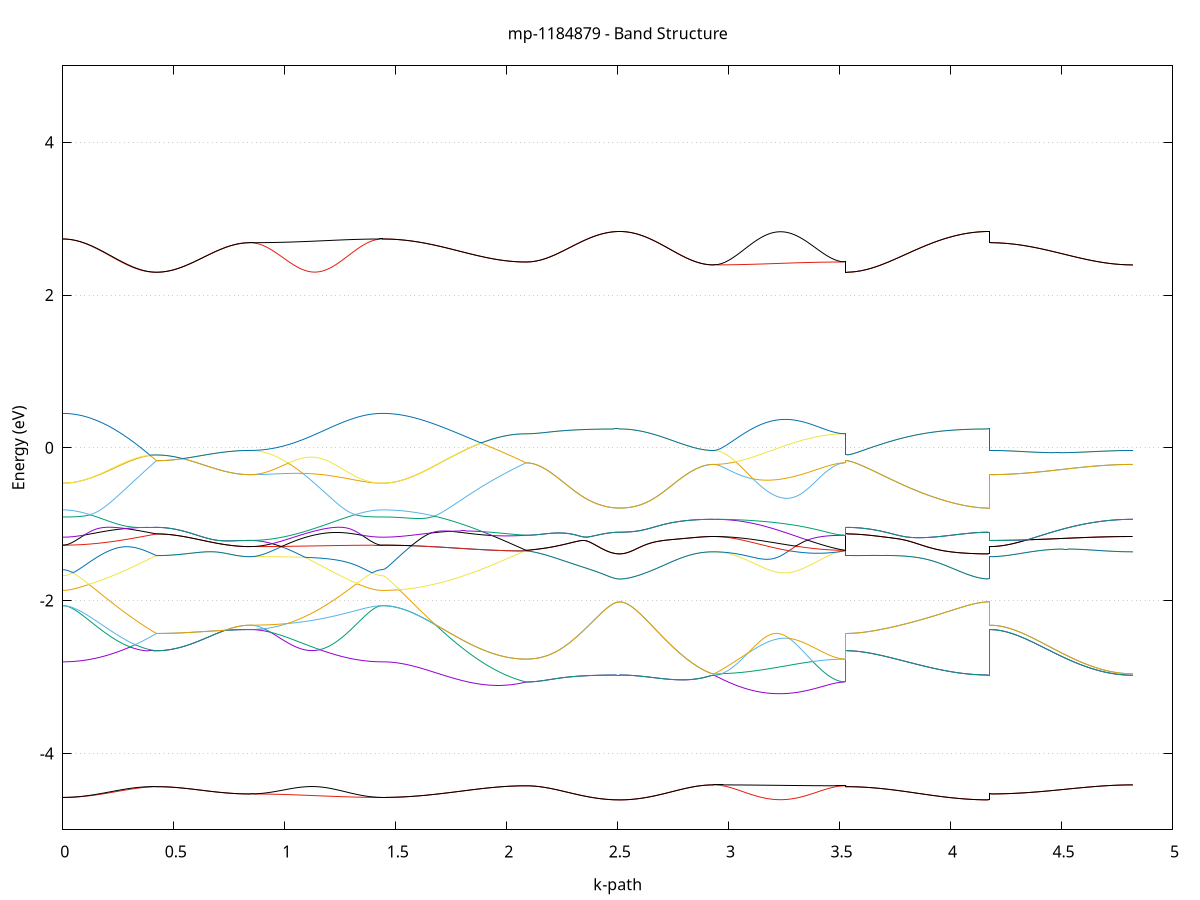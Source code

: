 set title 'mp-1184879 - Band Structure'
set xlabel 'k-path'
set ylabel 'Energy (eV)'
set grid y
set yrange [-5:5]
set terminal png size 800,600
set output 'mp-1184879_bands_gnuplot.png'
plot '-' using 1:2 with lines notitle, '-' using 1:2 with lines notitle, '-' using 1:2 with lines notitle, '-' using 1:2 with lines notitle, '-' using 1:2 with lines notitle, '-' using 1:2 with lines notitle, '-' using 1:2 with lines notitle, '-' using 1:2 with lines notitle, '-' using 1:2 with lines notitle, '-' using 1:2 with lines notitle, '-' using 1:2 with lines notitle, '-' using 1:2 with lines notitle, '-' using 1:2 with lines notitle, '-' using 1:2 with lines notitle, '-' using 1:2 with lines notitle, '-' using 1:2 with lines notitle, '-' using 1:2 with lines notitle, '-' using 1:2 with lines notitle, '-' using 1:2 with lines notitle, '-' using 1:2 with lines notitle, '-' using 1:2 with lines notitle, '-' using 1:2 with lines notitle, '-' using 1:2 with lines notitle, '-' using 1:2 with lines notitle, '-' using 1:2 with lines notitle, '-' using 1:2 with lines notitle, '-' using 1:2 with lines notitle, '-' using 1:2 with lines notitle, '-' using 1:2 with lines notitle, '-' using 1:2 with lines notitle, '-' using 1:2 with lines notitle, '-' using 1:2 with lines notitle, '-' using 1:2 with lines notitle, '-' using 1:2 with lines notitle, '-' using 1:2 with lines notitle, '-' using 1:2 with lines notitle, '-' using 1:2 with lines notitle, '-' using 1:2 with lines notitle, '-' using 1:2 with lines notitle, '-' using 1:2 with lines notitle, '-' using 1:2 with lines notitle, '-' using 1:2 with lines notitle, '-' using 1:2 with lines notitle, '-' using 1:2 with lines notitle, '-' using 1:2 with lines notitle, '-' using 1:2 with lines notitle, '-' using 1:2 with lines notitle, '-' using 1:2 with lines notitle
0.000000 -14.473605
0.009812 -14.473505
0.019624 -14.473105
0.029435 -14.472605
0.039247 -14.471805
0.049059 -14.470705
0.058871 -14.469405
0.068683 -14.467905
0.078495 -14.466205
0.088306 -14.464205
0.098118 -14.462005
0.107930 -14.459605
0.117742 -14.457005
0.127554 -14.454105
0.137365 -14.451005
0.147177 -14.447705
0.156989 -14.444205
0.166801 -14.440505
0.176613 -14.436505
0.186424 -14.432405
0.196236 -14.428005
0.206048 -14.423405
0.215860 -14.418705
0.225672 -14.413705
0.235483 -14.408505
0.245295 -14.403105
0.255107 -14.397605
0.264919 -14.391805
0.274731 -14.385905
0.284543 -14.379805
0.294354 -14.373505
0.304166 -14.367105
0.313978 -14.360405
0.323790 -14.353705
0.333602 -14.346705
0.343413 -14.339605
0.353225 -14.332405
0.363037 -14.325005
0.372849 -14.317505
0.382661 -14.309905
0.392472 -14.302105
0.402284 -14.294205
0.412096 -14.286205
0.421908 -14.278105
0.421908 -14.278105
0.431720 -14.278105
0.441532 -14.278005
0.451343 -14.277905
0.461155 -14.277705
0.470967 -14.277505
0.480779 -14.277205
0.490591 -14.276905
0.500402 -14.276505
0.510214 -14.276105
0.520026 -14.275705
0.529838 -14.275205
0.539650 -14.274605
0.549461 -14.274105
0.559273 -14.273505
0.569085 -14.272805
0.578897 -14.272205
0.588709 -14.271505
0.598521 -14.270805
0.608332 -14.270105
0.618144 -14.269405
0.627956 -14.268605
0.637768 -14.267905
0.647580 -14.267205
0.657391 -14.266405
0.667203 -14.265705
0.677015 -14.265005
0.686827 -14.264305
0.696639 -14.263605
0.706450 -14.262905
0.716262 -14.262305
0.726074 -14.261705
0.735886 -14.261105
0.745698 -14.260605
0.755510 -14.260105
0.765321 -14.259705
0.775133 -14.259305
0.784945 -14.258905
0.794757 -14.258605
0.804569 -14.258305
0.814380 -14.258205
0.824192 -14.258005
0.834004 -14.257905
0.843816 -14.257905
0.843816 -14.257905
0.853760 -14.258105
0.863705 -14.258705
0.873649 -14.259605
0.883594 -14.261005
0.893538 -14.262705
0.903483 -14.264805
0.913427 -14.267205
0.923372 -14.269905
0.933316 -14.273005
0.943260 -14.276405
0.953205 -14.280005
0.963149 -14.283905
0.973094 -14.288105
0.983038 -14.292505
0.992983 -14.297105
1.002927 -14.301905
1.012872 -14.306905
1.022816 -14.312005
1.032761 -14.317205
1.042705 -14.322605
1.052650 -14.328005
1.062594 -14.333605
1.072539 -14.339105
1.082483 -14.344805
1.092427 -14.350405
1.102372 -14.356005
1.112316 -14.361705
1.122261 -14.367305
1.132205 -14.372905
1.142150 -14.378405
1.152094 -14.383905
1.162039 -14.389305
1.171983 -14.394505
1.181928 -14.399705
1.191872 -14.404805
1.201817 -14.409805
1.211761 -14.414605
1.221706 -14.419305
1.231650 -14.423805
1.241594 -14.428205
1.251539 -14.432405
1.261483 -14.436505
1.271428 -14.440305
1.281372 -14.444005
1.291317 -14.447505
1.301261 -14.450805
1.311206 -14.453905
1.321150 -14.456705
1.331095 -14.459405
1.341039 -14.461805
1.350984 -14.464005
1.360928 -14.466005
1.370873 -14.467805
1.380817 -14.469305
1.390761 -14.470605
1.400706 -14.471705
1.410650 -14.472505
1.420595 -14.473105
1.430539 -14.473505
1.440484 -14.473605
1.440484 -14.473605
1.450436 -14.473505
1.460388 -14.473305
1.470340 -14.472905
1.480293 -14.472405
1.490245 -14.471705
1.500197 -14.470905
1.510149 -14.469905
1.520101 -14.468705
1.530053 -14.467405
1.540006 -14.466005
1.549958 -14.464405
1.559910 -14.462705
1.569862 -14.460805
1.579814 -14.458705
1.589767 -14.456605
1.599719 -14.454305
1.609671 -14.451805
1.619623 -14.449205
1.629575 -14.446505
1.639528 -14.443605
1.649480 -14.440605
1.659432 -14.437505
1.669384 -14.434205
1.679336 -14.430905
1.689289 -14.427405
1.699241 -14.423705
1.709193 -14.420005
1.719145 -14.416105
1.729097 -14.412205
1.739050 -14.408105
1.749002 -14.403905
1.758954 -14.399605
1.768906 -14.395205
1.778858 -14.390705
1.788810 -14.386105
1.798763 -14.381405
1.808715 -14.376605
1.818667 -14.371705
1.828619 -14.366805
1.838571 -14.361705
1.848524 -14.356605
1.858476 -14.351405
1.868428 -14.346205
1.878380 -14.340905
1.888332 -14.335505
1.898285 -14.330005
1.908237 -14.324505
1.918189 -14.319005
1.928141 -14.313405
1.938093 -14.307705
1.948046 -14.302105
1.957998 -14.296305
1.967950 -14.290605
1.977902 -14.284805
1.987854 -14.279005
1.997807 -14.273205
2.007759 -14.267305
2.017711 -14.261405
2.027663 -14.255605
2.037615 -14.249705
2.047567 -14.243805
2.057520 -14.237905
2.067472 -14.232005
2.077424 -14.226105
2.087376 -14.220305
2.087376 -14.220305
2.097188 -14.220305
2.107000 -14.220205
2.116812 -14.220205
2.126624 -14.220105
2.136435 -14.220105
2.146247 -14.220005
2.156059 -14.219905
2.165871 -14.219705
2.175683 -14.219605
2.185494 -14.219505
2.195306 -14.219305
2.205118 -14.219105
2.214930 -14.218905
2.224742 -14.218705
2.234553 -14.218505
2.244365 -14.218305
2.254177 -14.218105
2.263989 -14.217905
2.273801 -14.217605
2.283613 -14.217405
2.293424 -14.217105
2.303236 -14.216905
2.313048 -14.216705
2.322860 -14.216405
2.332672 -14.216205
2.342483 -14.216005
2.352295 -14.215705
2.362107 -14.215505
2.371919 -14.215305
2.381731 -14.215105
2.391542 -14.214905
2.401354 -14.214705
2.411166 -14.214605
2.420978 -14.214405
2.430790 -14.214305
2.440601 -14.214105
2.450413 -14.214005
2.460225 -14.213905
2.470037 -14.213905
2.479849 -14.213805
2.489661 -14.213805
2.499472 -14.213705
2.509284 -14.213705
2.509284 -14.213705
2.519096 -14.213705
2.528908 -14.213705
2.538720 -14.213705
2.548531 -14.213705
2.558343 -14.213705
2.568155 -14.213805
2.577967 -14.213805
2.587779 -14.213805
2.597590 -14.213805
2.607402 -14.213805
2.617214 -14.213905
2.627026 -14.213905
2.636838 -14.213905
2.646650 -14.213905
2.656461 -14.214005
2.666273 -14.214005
2.676085 -14.214005
2.685897 -14.214005
2.695709 -14.214105
2.705520 -14.214105
2.715332 -14.214105
2.725144 -14.214205
2.734956 -14.214205
2.744768 -14.214205
2.754579 -14.214305
2.764391 -14.214305
2.774203 -14.214305
2.784015 -14.214305
2.793827 -14.214405
2.803639 -14.214405
2.813450 -14.214405
2.823262 -14.214405
2.833074 -14.214505
2.842886 -14.214505
2.852698 -14.214505
2.862509 -14.214505
2.872321 -14.214505
2.882133 -14.214605
2.891945 -14.214605
2.901757 -14.214605
2.911568 -14.214605
2.921380 -14.214605
2.931192 -14.214605
2.931192 -14.214605
2.941137 -14.214605
2.951081 -14.214605
2.961026 -14.214605
2.970970 -14.214605
2.980914 -14.214705
2.990859 -14.214705
3.000803 -14.214805
3.010748 -14.214805
3.020692 -14.214905
3.030637 -14.215005
3.040581 -14.215005
3.050526 -14.215105
3.060470 -14.215205
3.070415 -14.215305
3.080359 -14.215405
3.090304 -14.215505
3.100248 -14.215605
3.110192 -14.215805
3.120137 -14.215905
3.130081 -14.216005
3.140026 -14.216105
3.149970 -14.216305
3.159915 -14.216405
3.169859 -14.216605
3.179804 -14.216705
3.189748 -14.216805
3.199693 -14.217005
3.209637 -14.217105
3.219582 -14.217305
3.229526 -14.217405
3.239471 -14.217605
3.249415 -14.217705
3.259359 -14.217905
3.269304 -14.218005
3.279248 -14.218205
3.289193 -14.218305
3.299137 -14.218505
3.309082 -14.218605
3.319026 -14.218705
3.328971 -14.218905
3.338915 -14.219005
3.348860 -14.219105
3.358804 -14.219205
3.368749 -14.219305
3.378693 -14.219405
3.388638 -14.219505
3.398582 -14.219605
3.408526 -14.219705
3.418471 -14.219805
3.428415 -14.219905
3.438360 -14.220005
3.448304 -14.220005
3.458249 -14.220105
3.468193 -14.220105
3.478138 -14.220205
3.488082 -14.220205
3.498027 -14.220205
3.507971 -14.220305
3.517916 -14.220305
3.527860 -14.220305
3.527860 -14.278105
3.537812 -14.278105
3.547764 -14.278005
3.557717 -14.277805
3.567669 -14.277605
3.577621 -14.277305
3.587573 -14.276905
3.597525 -14.276405
3.607478 -14.275905
3.617430 -14.275305
3.627382 -14.274705
3.637334 -14.273905
3.647286 -14.273205
3.657239 -14.272305
3.667191 -14.271405
3.677143 -14.270505
3.687095 -14.269505
3.697047 -14.268405
3.706999 -14.267305
3.716952 -14.266105
3.726904 -14.264905
3.736856 -14.263605
3.746808 -14.262305
3.756760 -14.261005
3.766713 -14.259605
3.776665 -14.258205
3.786617 -14.256805
3.796569 -14.255305
3.806521 -14.253905
3.816474 -14.252305
3.826426 -14.250805
3.836378 -14.249305
3.846330 -14.247705
3.856282 -14.246205
3.866235 -14.244605
3.876187 -14.243105
3.886139 -14.241505
3.896091 -14.240005
3.906043 -14.238505
3.915996 -14.236905
3.925948 -14.235405
3.935900 -14.234005
3.945852 -14.232505
3.955804 -14.231105
3.965756 -14.229705
3.975709 -14.228405
3.985661 -14.227105
3.995613 -14.225805
4.005565 -14.224605
4.015517 -14.223405
4.025470 -14.222305
4.035422 -14.221205
4.045374 -14.220305
4.055326 -14.219305
4.065278 -14.218505
4.075231 -14.217605
4.085183 -14.216905
4.095135 -14.216305
4.105087 -14.215705
4.115039 -14.215205
4.124992 -14.214705
4.134944 -14.214405
4.144896 -14.214105
4.154848 -14.213905
4.164800 -14.213805
4.174753 -14.213705
4.174753 -14.257905
4.184705 -14.257905
4.194657 -14.257805
4.204609 -14.257705
4.214561 -14.257505
4.224513 -14.257305
4.234466 -14.257005
4.244418 -14.256705
4.254370 -14.256305
4.264322 -14.255905
4.274274 -14.255505
4.284227 -14.255005
4.294179 -14.254405
4.304131 -14.253805
4.314083 -14.253205
4.324035 -14.252505
4.333988 -14.251805
4.343940 -14.251105
4.353892 -14.250305
4.363844 -14.249505
4.373796 -14.248705
4.383749 -14.247805
4.393701 -14.246905
4.403653 -14.246005
4.413605 -14.245105
4.423557 -14.244105
4.433510 -14.243105
4.443462 -14.242105
4.453414 -14.241105
4.463366 -14.240105
4.473318 -14.239005
4.483270 -14.238005
4.493223 -14.237005
4.503175 -14.235905
4.513127 -14.234905
4.523079 -14.233805
4.533031 -14.232805
4.542984 -14.231805
4.552936 -14.230705
4.562888 -14.229705
4.572840 -14.228705
4.582792 -14.227805
4.592745 -14.226805
4.602697 -14.225905
4.612649 -14.225005
4.622601 -14.224105
4.632553 -14.223205
4.642506 -14.222405
4.652458 -14.221605
4.662410 -14.220805
4.672362 -14.220105
4.682314 -14.219405
4.692267 -14.218805
4.702219 -14.218205
4.712171 -14.217605
4.722123 -14.217105
4.732075 -14.216605
4.742027 -14.216205
4.751980 -14.215805
4.761932 -14.215505
4.771884 -14.215205
4.781836 -14.215005
4.791788 -14.214805
4.801741 -14.214705
4.811693 -14.214605
4.821645 -14.214605
e
0.000000 -13.992505
0.009812 -13.992805
0.019624 -13.993605
0.029435 -13.995005
0.039247 -13.996905
0.049059 -13.999305
0.058871 -14.002305
0.068683 -14.005705
0.078495 -14.009605
0.088306 -14.013905
0.098118 -14.018705
0.107930 -14.023905
0.117742 -14.029405
0.127554 -14.035205
0.137365 -14.041405
0.147177 -14.047905
0.156989 -14.054705
0.166801 -14.061705
0.176613 -14.068905
0.186424 -14.076305
0.196236 -14.084005
0.206048 -14.091805
0.215860 -14.099805
0.225672 -14.107905
0.235483 -14.116105
0.245295 -14.124405
0.255107 -14.132805
0.264919 -14.141305
0.274731 -14.149905
0.284543 -14.158505
0.294354 -14.167205
0.304166 -14.175805
0.313978 -14.184505
0.323790 -14.193205
0.333602 -14.201905
0.343413 -14.210605
0.353225 -14.219205
0.363037 -14.227805
0.372849 -14.236405
0.382661 -14.244905
0.392472 -14.253305
0.402284 -14.261705
0.412096 -14.269905
0.421908 -14.278105
0.421908 -14.278105
0.431720 -14.278105
0.441532 -14.278005
0.451343 -14.277905
0.461155 -14.277705
0.470967 -14.277505
0.480779 -14.277205
0.490591 -14.276905
0.500402 -14.276505
0.510214 -14.276105
0.520026 -14.275705
0.529838 -14.275205
0.539650 -14.274605
0.549461 -14.274105
0.559273 -14.273505
0.569085 -14.272805
0.578897 -14.272205
0.588709 -14.271505
0.598521 -14.270805
0.608332 -14.270105
0.618144 -14.269405
0.627956 -14.268605
0.637768 -14.267905
0.647580 -14.267205
0.657391 -14.266405
0.667203 -14.265705
0.677015 -14.265005
0.686827 -14.264305
0.696639 -14.263605
0.706450 -14.262905
0.716262 -14.262305
0.726074 -14.261705
0.735886 -14.261105
0.745698 -14.260605
0.755510 -14.260105
0.765321 -14.259705
0.775133 -14.259305
0.784945 -14.258905
0.794757 -14.258605
0.804569 -14.258305
0.814380 -14.258105
0.824192 -14.258005
0.834004 -14.257905
0.843816 -14.257905
0.843816 -14.257905
0.853760 -14.257805
0.863705 -14.257405
0.873649 -14.256705
0.883594 -14.255705
0.893538 -14.254505
0.903483 -14.253005
0.913427 -14.251305
0.923372 -14.249305
0.933316 -14.247005
0.943260 -14.244505
0.953205 -14.241705
0.963149 -14.238705
0.973094 -14.235405
0.983038 -14.231905
0.992983 -14.228105
1.002927 -14.224105
1.012872 -14.219905
1.022816 -14.215505
1.032761 -14.210805
1.042705 -14.205905
1.052650 -14.200905
1.062594 -14.195605
1.072539 -14.190205
1.082483 -14.184505
1.092427 -14.178705
1.102372 -14.172805
1.112316 -14.166705
1.122261 -14.160405
1.132205 -14.154105
1.142150 -14.147605
1.152094 -14.141005
1.162039 -14.134305
1.171983 -14.127605
1.181928 -14.120705
1.191872 -14.113905
1.201817 -14.107005
1.211761 -14.100105
1.221706 -14.093205
1.231650 -14.086305
1.241594 -14.079505
1.251539 -14.072705
1.261483 -14.066005
1.271428 -14.059405
1.281372 -14.053005
1.291317 -14.046705
1.301261 -14.040605
1.311206 -14.034805
1.321150 -14.029105
1.331095 -14.023805
1.341039 -14.018805
1.350984 -14.014105
1.360928 -14.009805
1.370873 -14.005905
1.380817 -14.002405
1.390761 -13.999505
1.400706 -13.997005
1.410650 -13.995005
1.420595 -13.993605
1.430539 -13.992805
1.440484 -13.992505
1.440484 -13.992505
1.450436 -13.992505
1.460388 -13.992705
1.470340 -13.993005
1.480293 -13.993505
1.490245 -13.994005
1.500197 -13.994705
1.510149 -13.995505
1.520101 -13.996405
1.530053 -13.997505
1.540006 -13.998605
1.549958 -13.999905
1.559910 -14.001305
1.569862 -14.002905
1.579814 -14.004505
1.589767 -14.006305
1.599719 -14.008205
1.609671 -14.010205
1.619623 -14.012305
1.629575 -14.014605
1.639528 -14.016905
1.649480 -14.019405
1.659432 -14.022005
1.669384 -14.024705
1.679336 -14.027505
1.689289 -14.030505
1.699241 -14.033505
1.709193 -14.036705
1.719145 -14.039905
1.729097 -14.043305
1.739050 -14.046805
1.749002 -14.050405
1.758954 -14.054005
1.768906 -14.057805
1.778858 -14.061705
1.788810 -14.065705
1.798763 -14.069805
1.808715 -14.074005
1.818667 -14.078205
1.828619 -14.082605
1.838571 -14.087005
1.848524 -14.091605
1.858476 -14.096205
1.868428 -14.100905
1.878380 -14.105705
1.888332 -14.110605
1.898285 -14.115505
1.908237 -14.120605
1.918189 -14.125605
1.928141 -14.130805
1.938093 -14.136005
1.948046 -14.141305
1.957998 -14.146705
1.967950 -14.152105
1.977902 -14.157505
1.987854 -14.163005
1.997807 -14.168605
2.007759 -14.174205
2.017711 -14.179805
2.027663 -14.185505
2.037615 -14.191305
2.047567 -14.197005
2.057520 -14.202805
2.067472 -14.208605
2.077424 -14.214405
2.087376 -14.220305
2.087376 -14.220305
2.097188 -14.220305
2.107000 -14.220205
2.116812 -14.220205
2.126624 -14.220105
2.136435 -14.220105
2.146247 -14.220005
2.156059 -14.219905
2.165871 -14.219705
2.175683 -14.219605
2.185494 -14.219505
2.195306 -14.219305
2.205118 -14.219105
2.214930 -14.218905
2.224742 -14.218705
2.234553 -14.218505
2.244365 -14.218305
2.254177 -14.218105
2.263989 -14.217905
2.273801 -14.217605
2.283613 -14.217405
2.293424 -14.217105
2.303236 -14.216905
2.313048 -14.216705
2.322860 -14.216405
2.332672 -14.216205
2.342483 -14.216005
2.352295 -14.215705
2.362107 -14.215505
2.371919 -14.215305
2.381731 -14.215105
2.391542 -14.214905
2.401354 -14.214705
2.411166 -14.214605
2.420978 -14.214405
2.430790 -14.214305
2.440601 -14.214105
2.450413 -14.214005
2.460225 -14.213905
2.470037 -14.213905
2.479849 -14.213805
2.489661 -14.213705
2.499472 -14.213705
2.509284 -14.213705
2.509284 -14.213705
2.519096 -14.213705
2.528908 -14.213705
2.538720 -14.213705
2.548531 -14.213705
2.558343 -14.213705
2.568155 -14.213805
2.577967 -14.213805
2.587779 -14.213805
2.597590 -14.213805
2.607402 -14.213805
2.617214 -14.213805
2.627026 -14.213905
2.636838 -14.213905
2.646650 -14.213905
2.656461 -14.213905
2.666273 -14.214005
2.676085 -14.214005
2.685897 -14.214005
2.695709 -14.214105
2.705520 -14.214105
2.715332 -14.214105
2.725144 -14.214205
2.734956 -14.214205
2.744768 -14.214205
2.754579 -14.214305
2.764391 -14.214305
2.774203 -14.214305
2.784015 -14.214305
2.793827 -14.214405
2.803639 -14.214405
2.813450 -14.214405
2.823262 -14.214405
2.833074 -14.214505
2.842886 -14.214505
2.852698 -14.214505
2.862509 -14.214505
2.872321 -14.214505
2.882133 -14.214605
2.891945 -14.214605
2.901757 -14.214605
2.911568 -14.214605
2.921380 -14.214605
2.931192 -14.214605
2.931192 -14.214605
2.941137 -14.214605
2.951081 -14.214605
2.961026 -14.214505
2.970970 -14.214505
2.980914 -14.214405
2.990859 -14.214405
3.000803 -14.214305
3.010748 -14.214205
3.020692 -14.214105
3.030637 -14.214005
3.040581 -14.213905
3.050526 -14.213805
3.060470 -14.213705
3.070415 -14.213605
3.080359 -14.213605
3.090304 -14.213505
3.100248 -14.213405
3.110192 -14.213305
3.120137 -14.213305
3.130081 -14.213205
3.140026 -14.213205
3.149970 -14.213205
3.159915 -14.213205
3.169859 -14.213205
3.179804 -14.213205
3.189748 -14.213305
3.199693 -14.213405
3.209637 -14.213505
3.219582 -14.213605
3.229526 -14.213705
3.239471 -14.213905
3.249415 -14.214105
3.259359 -14.214305
3.269304 -14.214505
3.279248 -14.214705
3.289193 -14.215005
3.299137 -14.215305
3.309082 -14.215505
3.319026 -14.215805
3.328971 -14.216105
3.338915 -14.216405
3.348860 -14.216705
3.358804 -14.217005
3.368749 -14.217305
3.378693 -14.217605
3.388638 -14.217905
3.398582 -14.218205
3.408526 -14.218505
3.418471 -14.218705
3.428415 -14.219005
3.438360 -14.219205
3.448304 -14.219405
3.458249 -14.219605
3.468193 -14.219805
3.478138 -14.219905
3.488082 -14.220105
3.498027 -14.220205
3.507971 -14.220205
3.517916 -14.220305
3.527860 -14.220305
3.527860 -14.278105
3.537812 -14.278105
3.547764 -14.278005
3.557717 -14.277805
3.567669 -14.277605
3.577621 -14.277205
3.587573 -14.276905
3.597525 -14.276405
3.607478 -14.275905
3.617430 -14.275305
3.627382 -14.274705
3.637334 -14.273905
3.647286 -14.273205
3.657239 -14.272305
3.667191 -14.271405
3.677143 -14.270505
3.687095 -14.269505
3.697047 -14.268405
3.706999 -14.267305
3.716952 -14.266105
3.726904 -14.264905
3.736856 -14.263605
3.746808 -14.262305
3.756760 -14.261005
3.766713 -14.259605
3.776665 -14.258205
3.786617 -14.256805
3.796569 -14.255305
3.806521 -14.253805
3.816474 -14.252305
3.826426 -14.250805
3.836378 -14.249305
3.846330 -14.247705
3.856282 -14.246205
3.866235 -14.244605
3.876187 -14.243105
3.886139 -14.241505
3.896091 -14.240005
3.906043 -14.238505
3.915996 -14.236905
3.925948 -14.235405
3.935900 -14.234005
3.945852 -14.232505
3.955804 -14.231105
3.965756 -14.229705
3.975709 -14.228405
3.985661 -14.227105
3.995613 -14.225805
4.005565 -14.224605
4.015517 -14.223405
4.025470 -14.222305
4.035422 -14.221205
4.045374 -14.220205
4.055326 -14.219305
4.065278 -14.218505
4.075231 -14.217605
4.085183 -14.216905
4.095135 -14.216305
4.105087 -14.215705
4.115039 -14.215205
4.124992 -14.214705
4.134944 -14.214405
4.144896 -14.214105
4.154848 -14.213905
4.164800 -14.213805
4.174753 -14.213705
4.174753 -14.257905
4.184705 -14.257905
4.194657 -14.257805
4.204609 -14.257705
4.214561 -14.257505
4.224513 -14.257305
4.234466 -14.257005
4.244418 -14.256705
4.254370 -14.256305
4.264322 -14.255905
4.274274 -14.255505
4.284227 -14.255005
4.294179 -14.254405
4.304131 -14.253805
4.314083 -14.253205
4.324035 -14.252505
4.333988 -14.251805
4.343940 -14.251105
4.353892 -14.250305
4.363844 -14.249505
4.373796 -14.248705
4.383749 -14.247805
4.393701 -14.246905
4.403653 -14.246005
4.413605 -14.245005
4.423557 -14.244105
4.433510 -14.243105
4.443462 -14.242105
4.453414 -14.241105
4.463366 -14.240105
4.473318 -14.239005
4.483270 -14.238005
4.493223 -14.237005
4.503175 -14.235905
4.513127 -14.234905
4.523079 -14.233805
4.533031 -14.232805
4.542984 -14.231805
4.552936 -14.230705
4.562888 -14.229705
4.572840 -14.228705
4.582792 -14.227805
4.592745 -14.226805
4.602697 -14.225905
4.612649 -14.225005
4.622601 -14.224105
4.632553 -14.223205
4.642506 -14.222405
4.652458 -14.221605
4.662410 -14.220805
4.672362 -14.220105
4.682314 -14.219405
4.692267 -14.218805
4.702219 -14.218205
4.712171 -14.217605
4.722123 -14.217105
4.732075 -14.216605
4.742027 -14.216205
4.751980 -14.215805
4.761932 -14.215505
4.771884 -14.215205
4.781836 -14.215005
4.791788 -14.214805
4.801741 -14.214705
4.811693 -14.214605
4.821645 -14.214605
e
0.000000 -13.736205
0.009812 -13.736105
0.019624 -13.736105
0.029435 -13.736005
0.039247 -13.735805
0.049059 -13.735605
0.058871 -13.735405
0.068683 -13.735105
0.078495 -13.734805
0.088306 -13.734405
0.098118 -13.734005
0.107930 -13.733605
0.117742 -13.733105
0.127554 -13.732605
0.137365 -13.732005
0.147177 -13.731405
0.156989 -13.730805
0.166801 -13.730105
0.176613 -13.729505
0.186424 -13.728805
0.196236 -13.728005
0.206048 -13.727305
0.215860 -13.726505
0.225672 -13.725705
0.235483 -13.724905
0.245295 -13.724105
0.255107 -13.723305
0.264919 -13.722405
0.274731 -13.721605
0.284543 -13.720805
0.294354 -13.719905
0.304166 -13.719105
0.313978 -13.718205
0.323790 -13.717405
0.333602 -13.716605
0.343413 -13.715805
0.353225 -13.715005
0.363037 -13.714305
0.372849 -13.713505
0.382661 -13.712805
0.392472 -13.712205
0.402284 -13.711505
0.412096 -13.710905
0.421908 -13.710405
0.421908 -13.710405
0.431720 -13.710405
0.441532 -13.710605
0.451343 -13.710805
0.461155 -13.711005
0.470967 -13.711405
0.480779 -13.711805
0.490591 -13.712305
0.500402 -13.712905
0.510214 -13.713605
0.520026 -13.714305
0.529838 -13.715105
0.539650 -13.715905
0.549461 -13.716805
0.559273 -13.717805
0.569085 -13.718705
0.578897 -13.719805
0.588709 -13.720805
0.598521 -13.721905
0.608332 -13.723005
0.618144 -13.724205
0.627956 -13.725305
0.637768 -13.726505
0.647580 -13.727605
0.657391 -13.728705
0.667203 -13.729905
0.677015 -13.731005
0.686827 -13.732105
0.696639 -13.733105
0.706450 -13.734105
0.716262 -13.735105
0.726074 -13.736005
0.735886 -13.736905
0.745698 -13.737705
0.755510 -13.738505
0.765321 -13.739205
0.775133 -13.739805
0.784945 -13.740305
0.794757 -13.740805
0.804569 -13.741205
0.814380 -13.741505
0.824192 -13.741705
0.834004 -13.741805
0.843816 -13.741805
0.843816 -13.741805
0.853760 -13.741805
0.863705 -13.741805
0.873649 -13.741805
0.883594 -13.741805
0.893538 -13.741705
0.903483 -13.741705
0.913427 -13.741705
0.923372 -13.741605
0.933316 -13.741505
0.943260 -13.741505
0.953205 -13.741405
0.963149 -13.741305
0.973094 -13.741205
0.983038 -13.741105
0.992983 -13.741005
1.002927 -13.740905
1.012872 -13.740805
1.022816 -13.740705
1.032761 -13.740505
1.042705 -13.740405
1.052650 -13.740305
1.062594 -13.740205
1.072539 -13.740005
1.082483 -13.739905
1.092427 -13.739705
1.102372 -13.739605
1.112316 -13.739405
1.122261 -13.739305
1.132205 -13.739205
1.142150 -13.739005
1.152094 -13.738905
1.162039 -13.738705
1.171983 -13.738605
1.181928 -13.738405
1.191872 -13.738305
1.201817 -13.738105
1.211761 -13.738005
1.221706 -13.737805
1.231650 -13.737705
1.241594 -13.737605
1.251539 -13.737505
1.261483 -13.737305
1.271428 -13.737205
1.281372 -13.737105
1.291317 -13.737005
1.301261 -13.736905
1.311206 -13.736805
1.321150 -13.736705
1.331095 -13.736605
1.341039 -13.736505
1.350984 -13.736505
1.360928 -13.736405
1.370873 -13.736305
1.380817 -13.736305
1.390761 -13.736305
1.400706 -13.736205
1.410650 -13.736205
1.420595 -13.736205
1.430539 -13.736205
1.440484 -13.736205
1.440484 -13.736205
1.450436 -13.736105
1.460388 -13.736105
1.470340 -13.736105
1.480293 -13.736005
1.490245 -13.735905
1.500197 -13.735805
1.510149 -13.735605
1.520101 -13.735505
1.530053 -13.735305
1.540006 -13.735105
1.549958 -13.734905
1.559910 -13.734605
1.569862 -13.734405
1.579814 -13.734105
1.589767 -13.733805
1.599719 -13.733505
1.609671 -13.733205
1.619623 -13.732805
1.629575 -13.732505
1.639528 -13.732105
1.649480 -13.731705
1.659432 -13.731305
1.669384 -13.730905
1.679336 -13.730505
1.689289 -13.730105
1.699241 -13.729605
1.709193 -13.729205
1.719145 -13.728805
1.729097 -13.728305
1.739050 -13.727905
1.749002 -13.727405
1.758954 -13.726905
1.768906 -13.726505
1.778858 -13.726005
1.788810 -13.725605
1.798763 -13.725105
1.808715 -13.724705
1.818667 -13.724205
1.828619 -13.723805
1.838571 -13.723405
1.848524 -13.722905
1.858476 -13.722505
1.868428 -13.722105
1.878380 -13.721705
1.888332 -13.721305
1.898285 -13.721005
1.908237 -13.720605
1.918189 -13.720305
1.928141 -13.719905
1.938093 -13.719605
1.948046 -13.719305
1.957998 -13.719005
1.967950 -13.718805
1.977902 -13.718505
1.987854 -13.718305
1.997807 -13.718105
2.007759 -13.717905
2.017711 -13.717805
2.027663 -13.717605
2.037615 -13.717505
2.047567 -13.717405
2.057520 -13.717305
2.067472 -13.717305
2.077424 -13.717205
2.087376 -13.717205
2.087376 -13.717205
2.097188 -13.717205
2.107000 -13.717305
2.116812 -13.717305
2.126624 -13.717405
2.136435 -13.717505
2.146247 -13.717705
2.156059 -13.717805
2.165871 -13.718005
2.175683 -13.718205
2.185494 -13.718405
2.195306 -13.718605
2.205118 -13.718805
2.214930 -13.719105
2.224742 -13.719405
2.234553 -13.719705
2.244365 -13.720005
2.254177 -13.720305
2.263989 -13.720605
2.273801 -13.720905
2.283613 -13.721305
2.293424 -13.721605
2.303236 -13.721905
2.313048 -13.722205
2.322860 -13.722605
2.332672 -13.722905
2.342483 -13.723205
2.352295 -13.723505
2.362107 -13.723805
2.371919 -13.724105
2.381731 -13.724405
2.391542 -13.724705
2.401354 -13.724905
2.411166 -13.725205
2.420978 -13.725405
2.430790 -13.725605
2.440601 -13.725705
2.450413 -13.725905
2.460225 -13.726005
2.470037 -13.726105
2.479849 -13.726205
2.489661 -13.726305
2.499472 -13.726305
2.509284 -13.726305
2.509284 -13.726305
2.519096 -13.726305
2.528908 -13.726305
2.538720 -13.726305
2.548531 -13.726205
2.558343 -13.726205
2.568155 -13.726105
2.577967 -13.726105
2.587779 -13.726005
2.597590 -13.725905
2.607402 -13.725805
2.617214 -13.725705
2.627026 -13.725605
2.636838 -13.725505
2.646650 -13.725405
2.656461 -13.725305
2.666273 -13.725105
2.676085 -13.725005
2.685897 -13.724805
2.695709 -13.724705
2.705520 -13.724605
2.715332 -13.724405
2.725144 -13.724305
2.734956 -13.724105
2.744768 -13.724005
2.754579 -13.723805
2.764391 -13.723705
2.774203 -13.723605
2.784015 -13.723405
2.793827 -13.723305
2.803639 -13.723205
2.813450 -13.723105
2.823262 -13.723005
2.833074 -13.722905
2.842886 -13.722805
2.852698 -13.722705
2.862509 -13.722605
2.872321 -13.722505
2.882133 -13.722505
2.891945 -13.722405
2.901757 -13.722405
2.911568 -13.722405
2.921380 -13.722405
2.931192 -13.722405
2.931192 -13.722405
2.941137 -13.722405
2.951081 -13.722405
2.961026 -13.722505
2.970970 -13.722605
2.980914 -13.722705
2.990859 -13.722905
3.000803 -13.723005
3.010748 -13.723205
3.020692 -13.723405
3.030637 -13.723605
3.040581 -13.723905
3.050526 -13.724105
3.060470 -13.724405
3.070415 -13.724605
3.080359 -13.724905
3.090304 -13.725105
3.100248 -13.725405
3.110192 -13.725605
3.120137 -13.725805
3.130081 -13.726005
3.140026 -13.726105
3.149970 -13.726305
3.159915 -13.726405
3.169859 -13.726505
3.179804 -13.726505
3.189748 -13.726605
3.199693 -13.726605
3.209637 -13.726505
3.219582 -13.726405
3.229526 -13.726305
3.239471 -13.726205
3.249415 -13.726005
3.259359 -13.725705
3.269304 -13.725505
3.279248 -13.725205
3.289193 -13.724905
3.299137 -13.724505
3.309082 -13.724205
3.319026 -13.723805
3.328971 -13.723405
3.338915 -13.723005
3.348860 -13.722505
3.358804 -13.722105
3.368749 -13.721605
3.378693 -13.721205
3.388638 -13.720805
3.398582 -13.720405
3.408526 -13.719905
3.418471 -13.719605
3.428415 -13.719205
3.438360 -13.718805
3.448304 -13.718505
3.458249 -13.718205
3.468193 -13.718005
3.478138 -13.717705
3.488082 -13.717605
3.498027 -13.717405
3.507971 -13.717305
3.517916 -13.717205
3.527860 -13.717205
3.527860 -13.710405
3.537812 -13.710405
3.547764 -13.710405
3.557717 -13.710505
3.567669 -13.710505
3.577621 -13.710605
3.587573 -13.710705
3.597525 -13.710705
3.607478 -13.710905
3.617430 -13.711005
3.627382 -13.711105
3.637334 -13.711305
3.647286 -13.711405
3.657239 -13.711605
3.667191 -13.711805
3.677143 -13.712005
3.687095 -13.712205
3.697047 -13.712405
3.706999 -13.712705
3.716952 -13.712905
3.726904 -13.713205
3.736856 -13.713505
3.746808 -13.713805
3.756760 -13.714105
3.766713 -13.714405
3.776665 -13.714705
3.786617 -13.715105
3.796569 -13.715405
3.806521 -13.715705
3.816474 -13.716105
3.826426 -13.716505
3.836378 -13.716805
3.846330 -13.717205
3.856282 -13.717605
3.866235 -13.718005
3.876187 -13.718405
3.886139 -13.718805
3.896091 -13.719205
3.906043 -13.719505
3.915996 -13.719905
3.925948 -13.720305
3.935900 -13.720705
3.945852 -13.721105
3.955804 -13.721505
3.965756 -13.721805
3.975709 -13.722205
3.985661 -13.722605
3.995613 -13.722905
4.005565 -13.723205
4.015517 -13.723605
4.025470 -13.723905
4.035422 -13.724205
4.045374 -13.724505
4.055326 -13.724705
4.065278 -13.725005
4.075231 -13.725205
4.085183 -13.725405
4.095135 -13.725605
4.105087 -13.725805
4.115039 -13.725905
4.124992 -13.726005
4.134944 -13.726105
4.144896 -13.726205
4.154848 -13.726305
4.164800 -13.726305
4.174753 -13.726305
4.174753 -13.741805
4.184705 -13.741805
4.194657 -13.741805
4.204609 -13.741705
4.214561 -13.741705
4.224513 -13.741605
4.234466 -13.741405
4.244418 -13.741305
4.254370 -13.741105
4.264322 -13.740905
4.274274 -13.740705
4.284227 -13.740505
4.294179 -13.740305
4.304131 -13.740005
4.314083 -13.739705
4.324035 -13.739405
4.333988 -13.739105
4.343940 -13.738705
4.353892 -13.738405
4.363844 -13.738005
4.373796 -13.737705
4.383749 -13.737305
4.393701 -13.736905
4.403653 -13.736405
4.413605 -13.736005
4.423557 -13.735605
4.433510 -13.735105
4.443462 -13.734705
4.453414 -13.734205
4.463366 -13.733805
4.473318 -13.733305
4.483270 -13.732805
4.493223 -13.732405
4.503175 -13.731905
4.513127 -13.731405
4.523079 -13.731005
4.533031 -13.730505
4.542984 -13.730005
4.552936 -13.729605
4.562888 -13.729105
4.572840 -13.728705
4.582792 -13.728205
4.592745 -13.727805
4.602697 -13.727405
4.612649 -13.727005
4.622601 -13.726605
4.632553 -13.726205
4.642506 -13.725805
4.652458 -13.725505
4.662410 -13.725105
4.672362 -13.724805
4.682314 -13.724505
4.692267 -13.724205
4.702219 -13.724005
4.712171 -13.723705
4.722123 -13.723505
4.732075 -13.723305
4.742027 -13.723105
4.751980 -13.722905
4.761932 -13.722805
4.771884 -13.722605
4.781836 -13.722505
4.791788 -13.722505
4.801741 -13.722405
4.811693 -13.722405
4.821645 -13.722405
e
0.000000 -13.736205
0.009812 -13.736105
0.019624 -13.735805
0.029435 -13.735405
0.039247 -13.734805
0.049059 -13.734105
0.058871 -13.733205
0.068683 -13.732205
0.078495 -13.731205
0.088306 -13.730005
0.098118 -13.728705
0.107930 -13.727505
0.117742 -13.726105
0.127554 -13.724805
0.137365 -13.723405
0.147177 -13.722105
0.156989 -13.720805
0.166801 -13.719505
0.176613 -13.718205
0.186424 -13.717005
0.196236 -13.715905
0.206048 -13.714805
0.215860 -13.713805
0.225672 -13.712905
0.235483 -13.712005
0.245295 -13.711305
0.255107 -13.710605
0.264919 -13.709905
0.274731 -13.709405
0.284543 -13.709005
0.294354 -13.708605
0.304166 -13.708305
0.313978 -13.708105
0.323790 -13.708005
0.333602 -13.707905
0.343413 -13.707905
0.353225 -13.708005
0.363037 -13.708205
0.372849 -13.708405
0.382661 -13.708705
0.392472 -13.709005
0.402284 -13.709405
0.412096 -13.709905
0.421908 -13.710405
0.421908 -13.710405
0.431720 -13.710405
0.441532 -13.710605
0.451343 -13.710805
0.461155 -13.711005
0.470967 -13.711405
0.480779 -13.711805
0.490591 -13.712305
0.500402 -13.712905
0.510214 -13.713605
0.520026 -13.714305
0.529838 -13.715105
0.539650 -13.715905
0.549461 -13.716805
0.559273 -13.717805
0.569085 -13.718705
0.578897 -13.719805
0.588709 -13.720805
0.598521 -13.721905
0.608332 -13.723005
0.618144 -13.724205
0.627956 -13.725305
0.637768 -13.726505
0.647580 -13.727605
0.657391 -13.728705
0.667203 -13.729905
0.677015 -13.731005
0.686827 -13.732105
0.696639 -13.733105
0.706450 -13.734105
0.716262 -13.735105
0.726074 -13.736005
0.735886 -13.736905
0.745698 -13.737705
0.755510 -13.738505
0.765321 -13.739205
0.775133 -13.739805
0.784945 -13.740305
0.794757 -13.740805
0.804569 -13.741205
0.814380 -13.741505
0.824192 -13.741705
0.834004 -13.741805
0.843816 -13.741805
0.843816 -13.741805
0.853760 -13.741805
0.863705 -13.741505
0.873649 -13.741105
0.883594 -13.740505
0.893538 -13.739805
0.903483 -13.738905
0.913427 -13.737905
0.923372 -13.736705
0.933316 -13.735505
0.943260 -13.734105
0.953205 -13.732705
0.963149 -13.731205
0.973094 -13.729605
0.983038 -13.728005
0.992983 -13.726405
1.002927 -13.724805
1.012872 -13.723205
1.022816 -13.721605
1.032761 -13.720005
1.042705 -13.718505
1.052650 -13.717005
1.062594 -13.715605
1.072539 -13.714305
1.082483 -13.713105
1.092427 -13.712005
1.102372 -13.711005
1.112316 -13.710205
1.122261 -13.709405
1.132205 -13.708805
1.142150 -13.708405
1.152094 -13.708105
1.162039 -13.707905
1.171983 -13.707905
1.181928 -13.708005
1.191872 -13.708305
1.201817 -13.708705
1.211761 -13.709305
1.221706 -13.710005
1.231650 -13.710905
1.241594 -13.711805
1.251539 -13.713005
1.261483 -13.714205
1.271428 -13.715505
1.281372 -13.717005
1.291317 -13.718505
1.301261 -13.720005
1.311206 -13.721605
1.321150 -13.723305
1.331095 -13.724905
1.341039 -13.726505
1.350984 -13.728105
1.360928 -13.729605
1.370873 -13.731005
1.380817 -13.732305
1.390761 -13.733405
1.400706 -13.734405
1.410650 -13.735105
1.420595 -13.735705
1.430539 -13.736005
1.440484 -13.736205
1.440484 -13.736205
1.450436 -13.736105
1.460388 -13.736105
1.470340 -13.736105
1.480293 -13.736005
1.490245 -13.735905
1.500197 -13.735805
1.510149 -13.735605
1.520101 -13.735505
1.530053 -13.735305
1.540006 -13.735105
1.549958 -13.734905
1.559910 -13.734605
1.569862 -13.734405
1.579814 -13.734105
1.589767 -13.733805
1.599719 -13.733505
1.609671 -13.733205
1.619623 -13.732805
1.629575 -13.732505
1.639528 -13.732105
1.649480 -13.731705
1.659432 -13.731305
1.669384 -13.730905
1.679336 -13.730505
1.689289 -13.730105
1.699241 -13.729605
1.709193 -13.729205
1.719145 -13.728805
1.729097 -13.728305
1.739050 -13.727905
1.749002 -13.727405
1.758954 -13.726905
1.768906 -13.726505
1.778858 -13.726005
1.788810 -13.725605
1.798763 -13.725105
1.808715 -13.724705
1.818667 -13.724205
1.828619 -13.723805
1.838571 -13.723405
1.848524 -13.722905
1.858476 -13.722505
1.868428 -13.722105
1.878380 -13.721705
1.888332 -13.721305
1.898285 -13.721005
1.908237 -13.720605
1.918189 -13.720305
1.928141 -13.719905
1.938093 -13.719605
1.948046 -13.719305
1.957998 -13.719005
1.967950 -13.718805
1.977902 -13.718505
1.987854 -13.718305
1.997807 -13.718105
2.007759 -13.717905
2.017711 -13.717805
2.027663 -13.717605
2.037615 -13.717505
2.047567 -13.717405
2.057520 -13.717305
2.067472 -13.717305
2.077424 -13.717205
2.087376 -13.717205
2.087376 -13.717205
2.097188 -13.717205
2.107000 -13.717305
2.116812 -13.717305
2.126624 -13.717405
2.136435 -13.717505
2.146247 -13.717705
2.156059 -13.717805
2.165871 -13.718005
2.175683 -13.718205
2.185494 -13.718405
2.195306 -13.718605
2.205118 -13.718805
2.214930 -13.719105
2.224742 -13.719405
2.234553 -13.719705
2.244365 -13.720005
2.254177 -13.720305
2.263989 -13.720605
2.273801 -13.720905
2.283613 -13.721305
2.293424 -13.721605
2.303236 -13.721905
2.313048 -13.722205
2.322860 -13.722605
2.332672 -13.722905
2.342483 -13.723205
2.352295 -13.723505
2.362107 -13.723805
2.371919 -13.724105
2.381731 -13.724405
2.391542 -13.724705
2.401354 -13.724905
2.411166 -13.725205
2.420978 -13.725405
2.430790 -13.725605
2.440601 -13.725705
2.450413 -13.725905
2.460225 -13.726005
2.470037 -13.726105
2.479849 -13.726205
2.489661 -13.726305
2.499472 -13.726305
2.509284 -13.726305
2.509284 -13.726305
2.519096 -13.726305
2.528908 -13.726305
2.538720 -13.726305
2.548531 -13.726205
2.558343 -13.726205
2.568155 -13.726105
2.577967 -13.726105
2.587779 -13.726005
2.597590 -13.725905
2.607402 -13.725805
2.617214 -13.725705
2.627026 -13.725605
2.636838 -13.725505
2.646650 -13.725405
2.656461 -13.725305
2.666273 -13.725105
2.676085 -13.725005
2.685897 -13.724805
2.695709 -13.724705
2.705520 -13.724605
2.715332 -13.724405
2.725144 -13.724305
2.734956 -13.724105
2.744768 -13.724005
2.754579 -13.723805
2.764391 -13.723705
2.774203 -13.723605
2.784015 -13.723405
2.793827 -13.723305
2.803639 -13.723205
2.813450 -13.723105
2.823262 -13.723005
2.833074 -13.722905
2.842886 -13.722805
2.852698 -13.722705
2.862509 -13.722605
2.872321 -13.722505
2.882133 -13.722505
2.891945 -13.722405
2.901757 -13.722405
2.911568 -13.722405
2.921380 -13.722405
2.931192 -13.722405
2.931192 -13.722405
2.941137 -13.722405
2.951081 -13.722305
2.961026 -13.722305
2.970970 -13.722305
2.980914 -13.722305
2.990859 -13.722205
3.000803 -13.722205
3.010748 -13.722105
3.020692 -13.722105
3.030637 -13.722005
3.040581 -13.721905
3.050526 -13.721905
3.060470 -13.721805
3.070415 -13.721705
3.080359 -13.721605
3.090304 -13.721505
3.100248 -13.721405
3.110192 -13.721305
3.120137 -13.721205
3.130081 -13.721105
3.140026 -13.721005
3.149970 -13.720805
3.159915 -13.720705
3.169859 -13.720605
3.179804 -13.720505
3.189748 -13.720305
3.199693 -13.720205
3.209637 -13.720105
3.219582 -13.719905
3.229526 -13.719805
3.239471 -13.719705
3.249415 -13.719505
3.259359 -13.719405
3.269304 -13.719305
3.279248 -13.719105
3.289193 -13.719005
3.299137 -13.718905
3.309082 -13.718705
3.319026 -13.718605
3.328971 -13.718505
3.338915 -13.718405
3.348860 -13.718305
3.358804 -13.718205
3.368749 -13.718105
3.378693 -13.718005
3.388638 -13.717905
3.398582 -13.717805
3.408526 -13.717705
3.418471 -13.717605
3.428415 -13.717605
3.438360 -13.717505
3.448304 -13.717405
3.458249 -13.717405
3.468193 -13.717305
3.478138 -13.717305
3.488082 -13.717305
3.498027 -13.717305
3.507971 -13.717205
3.517916 -13.717205
3.527860 -13.717205
3.527860 -13.710405
3.537812 -13.710405
3.547764 -13.710405
3.557717 -13.710505
3.567669 -13.710505
3.577621 -13.710605
3.587573 -13.710705
3.597525 -13.710705
3.607478 -13.710905
3.617430 -13.711005
3.627382 -13.711105
3.637334 -13.711305
3.647286 -13.711405
3.657239 -13.711605
3.667191 -13.711805
3.677143 -13.712005
3.687095 -13.712205
3.697047 -13.712405
3.706999 -13.712705
3.716952 -13.712905
3.726904 -13.713205
3.736856 -13.713505
3.746808 -13.713805
3.756760 -13.714105
3.766713 -13.714405
3.776665 -13.714705
3.786617 -13.715105
3.796569 -13.715405
3.806521 -13.715705
3.816474 -13.716105
3.826426 -13.716505
3.836378 -13.716805
3.846330 -13.717205
3.856282 -13.717605
3.866235 -13.718005
3.876187 -13.718405
3.886139 -13.718805
3.896091 -13.719105
3.906043 -13.719505
3.915996 -13.719905
3.925948 -13.720305
3.935900 -13.720705
3.945852 -13.721105
3.955804 -13.721505
3.965756 -13.721805
3.975709 -13.722205
3.985661 -13.722605
3.995613 -13.722905
4.005565 -13.723205
4.015517 -13.723605
4.025470 -13.723905
4.035422 -13.724205
4.045374 -13.724505
4.055326 -13.724705
4.065278 -13.725005
4.075231 -13.725205
4.085183 -13.725405
4.095135 -13.725605
4.105087 -13.725805
4.115039 -13.725905
4.124992 -13.726005
4.134944 -13.726105
4.144896 -13.726205
4.154848 -13.726305
4.164800 -13.726305
4.174753 -13.726305
4.174753 -13.741805
4.184705 -13.741805
4.194657 -13.741805
4.204609 -13.741705
4.214561 -13.741705
4.224513 -13.741605
4.234466 -13.741405
4.244418 -13.741305
4.254370 -13.741105
4.264322 -13.740905
4.274274 -13.740705
4.284227 -13.740505
4.294179 -13.740305
4.304131 -13.740005
4.314083 -13.739705
4.324035 -13.739405
4.333988 -13.739105
4.343940 -13.738705
4.353892 -13.738405
4.363844 -13.738005
4.373796 -13.737705
4.383749 -13.737305
4.393701 -13.736905
4.403653 -13.736405
4.413605 -13.736005
4.423557 -13.735605
4.433510 -13.735105
4.443462 -13.734705
4.453414 -13.734205
4.463366 -13.733805
4.473318 -13.733305
4.483270 -13.732805
4.493223 -13.732405
4.503175 -13.731905
4.513127 -13.731405
4.523079 -13.731005
4.533031 -13.730505
4.542984 -13.730005
4.552936 -13.729605
4.562888 -13.729105
4.572840 -13.728705
4.582792 -13.728205
4.592745 -13.727805
4.602697 -13.727405
4.612649 -13.727005
4.622601 -13.726605
4.632553 -13.726205
4.642506 -13.725805
4.652458 -13.725505
4.662410 -13.725105
4.672362 -13.724805
4.682314 -13.724505
4.692267 -13.724205
4.702219 -13.724005
4.712171 -13.723705
4.722123 -13.723505
4.732075 -13.723305
4.742027 -13.723105
4.751980 -13.722905
4.761932 -13.722805
4.771884 -13.722605
4.781836 -13.722505
4.791788 -13.722505
4.801741 -13.722405
4.811693 -13.722405
4.821645 -13.722405
e
0.000000 -12.030205
0.009812 -12.029905
0.019624 -12.029205
0.029435 -12.027905
0.039247 -12.026205
0.049059 -12.024005
0.058871 -12.021205
0.068683 -12.018005
0.078495 -12.014305
0.088306 -12.010205
0.098118 -12.005605
0.107930 -12.000505
0.117742 -11.995005
0.127554 -11.989005
0.137365 -11.982605
0.147177 -11.975805
0.156989 -11.968605
0.166801 -11.961005
0.176613 -11.953105
0.186424 -11.944805
0.196236 -11.936105
0.206048 -11.927105
0.215860 -11.917705
0.225672 -11.908105
0.235483 -11.898105
0.245295 -11.887905
0.255107 -11.877405
0.264919 -11.866705
0.274731 -11.855705
0.284543 -11.844605
0.294354 -11.833205
0.304166 -11.821705
0.313978 -11.809905
0.323790 -11.798105
0.333602 -11.786105
0.343413 -11.773905
0.353225 -11.761705
0.363037 -11.749405
0.372849 -11.737005
0.382661 -11.724605
0.392472 -11.712105
0.402284 -11.699605
0.412096 -11.687105
0.421908 -11.674605
0.421908 -11.674605
0.431720 -11.674605
0.441532 -11.674505
0.451343 -11.674405
0.461155 -11.674305
0.470967 -11.674105
0.480779 -11.673905
0.490591 -11.673605
0.500402 -11.673305
0.510214 -11.673005
0.520026 -11.672605
0.529838 -11.672205
0.539650 -11.671705
0.549461 -11.671305
0.559273 -11.670805
0.569085 -11.670305
0.578897 -11.669805
0.588709 -11.669205
0.598521 -11.668705
0.608332 -11.668105
0.618144 -11.667505
0.627956 -11.666905
0.637768 -11.666405
0.647580 -11.665805
0.657391 -11.665205
0.667203 -11.664605
0.677015 -11.664105
0.686827 -11.663505
0.696639 -11.663005
0.706450 -11.662505
0.716262 -11.662005
0.726074 -11.661605
0.735886 -11.661105
0.745698 -11.660705
0.755510 -11.660405
0.765321 -11.660005
0.775133 -11.659705
0.784945 -11.659505
0.794757 -11.659205
0.804569 -11.659105
0.814380 -11.658905
0.824192 -11.658805
0.834004 -11.658705
0.843816 -11.658705
0.843816 -11.658705
0.853760 -11.659005
0.863705 -11.659705
0.873649 -11.661005
0.883594 -11.662805
0.893538 -11.665105
0.903483 -11.667805
0.913427 -11.671105
0.923372 -11.674805
0.933316 -11.679005
0.943260 -11.683605
0.953205 -11.688705
0.963149 -11.694205
0.973094 -11.700105
0.983038 -11.706405
0.992983 -11.713105
1.002927 -11.720105
1.012872 -11.727505
1.022816 -11.735205
1.032761 -11.743205
1.042705 -11.751405
1.052650 -11.759905
1.062594 -11.768705
1.072539 -11.777705
1.082483 -11.786805
1.092427 -11.796105
1.102372 -11.805505
1.112316 -11.815105
1.122261 -11.824705
1.132205 -11.834305
1.142150 -11.844005
1.152094 -11.853705
1.162039 -11.863405
1.171983 -11.873005
1.181928 -11.882605
1.191872 -11.892005
1.201817 -11.901305
1.211761 -11.910505
1.221706 -11.919505
1.231650 -11.928305
1.241594 -11.936805
1.251539 -11.945105
1.261483 -11.953205
1.271428 -11.960905
1.281372 -11.968305
1.291317 -11.975405
1.301261 -11.982105
1.311206 -11.988505
1.321150 -11.994505
1.331095 -12.000005
1.341039 -12.005105
1.350984 -12.009805
1.360928 -12.014005
1.370873 -12.017705
1.380817 -12.021005
1.390761 -12.023805
1.400706 -12.026105
1.410650 -12.027905
1.420595 -12.029205
1.430539 -12.029905
1.440484 -12.030205
1.440484 -12.030205
1.450436 -12.030105
1.460388 -12.029805
1.470340 -12.029205
1.480293 -12.028505
1.490245 -12.027605
1.500197 -12.026405
1.510149 -12.025005
1.520101 -12.023505
1.530053 -12.021705
1.540006 -12.019705
1.549958 -12.017505
1.559910 -12.015105
1.569862 -12.012505
1.579814 -12.009705
1.589767 -12.006705
1.599719 -12.003505
1.609671 -12.000105
1.619623 -11.996605
1.629575 -11.992805
1.639528 -11.988805
1.649480 -11.984705
1.659432 -11.980405
1.669384 -11.975805
1.679336 -11.971205
1.689289 -11.966305
1.699241 -11.961305
1.709193 -11.956105
1.719145 -11.950705
1.729097 -11.945205
1.739050 -11.939505
1.749002 -11.933705
1.758954 -11.927705
1.768906 -11.921505
1.778858 -11.915305
1.788810 -11.908805
1.798763 -11.902305
1.808715 -11.895605
1.818667 -11.888805
1.828619 -11.881805
1.838571 -11.874805
1.848524 -11.867605
1.858476 -11.860305
1.868428 -11.853005
1.878380 -11.845505
1.888332 -11.837905
1.898285 -11.830205
1.908237 -11.822505
1.918189 -11.814605
1.928141 -11.806705
1.938093 -11.798705
1.948046 -11.790705
1.957998 -11.782605
1.967950 -11.774405
1.977902 -11.766205
1.987854 -11.757905
1.997807 -11.749605
2.007759 -11.741305
2.017711 -11.732905
2.027663 -11.724505
2.037615 -11.716105
2.047567 -11.707705
2.057520 -11.699305
2.067472 -11.690805
2.077424 -11.682405
2.087376 -11.674005
2.087376 -11.674005
2.097188 -11.674005
2.107000 -11.674005
2.116812 -11.673905
2.126624 -11.673905
2.136435 -11.673905
2.146247 -11.673805
2.156059 -11.673705
2.165871 -11.673705
2.175683 -11.673605
2.185494 -11.673505
2.195306 -11.673405
2.205118 -11.673305
2.214930 -11.673205
2.224742 -11.673105
2.234553 -11.672905
2.244365 -11.672805
2.254177 -11.672705
2.263989 -11.672505
2.273801 -11.672405
2.283613 -11.672305
2.293424 -11.672105
2.303236 -11.672005
2.313048 -11.671805
2.322860 -11.671705
2.332672 -11.671605
2.342483 -11.671405
2.352295 -11.671305
2.362107 -11.671205
2.371919 -11.671005
2.381731 -11.670905
2.391542 -11.670805
2.401354 -11.670705
2.411166 -11.670605
2.420978 -11.670505
2.430790 -11.670405
2.440601 -11.670405
2.450413 -11.670305
2.460225 -11.670305
2.470037 -11.670205
2.479849 -11.670205
2.489661 -11.670105
2.499472 -11.670105
2.509284 -11.670105
2.509284 -11.670105
2.519096 -11.670105
2.528908 -11.670205
2.538720 -11.670205
2.548531 -11.670305
2.558343 -11.670405
2.568155 -11.670505
2.577967 -11.670605
2.587779 -11.670805
2.597590 -11.671005
2.607402 -11.671205
2.617214 -11.671405
2.627026 -11.671605
2.636838 -11.671805
2.646650 -11.672105
2.656461 -11.672305
2.666273 -11.672605
2.676085 -11.672905
2.685897 -11.673105
2.695709 -11.673405
2.705520 -11.673705
2.715332 -11.674005
2.725144 -11.674305
2.734956 -11.674605
2.744768 -11.674905
2.754579 -11.675205
2.764391 -11.675505
2.774203 -11.675805
2.784015 -11.676005
2.793827 -11.676305
2.803639 -11.676505
2.813450 -11.676805
2.823262 -11.677005
2.833074 -11.677205
2.842886 -11.677405
2.852698 -11.677505
2.862509 -11.677705
2.872321 -11.677805
2.882133 -11.677905
2.891945 -11.678005
2.901757 -11.678105
2.911568 -11.678205
2.921380 -11.678205
2.931192 -11.678205
2.931192 -11.678205
2.941137 -11.678205
2.951081 -11.678205
2.961026 -11.678205
2.970970 -11.678205
2.980914 -11.678105
2.990859 -11.678105
3.000803 -11.678105
3.010748 -11.678005
3.020692 -11.678005
3.030637 -11.677905
3.040581 -11.677905
3.050526 -11.677805
3.060470 -11.677705
3.070415 -11.677705
3.080359 -11.677605
3.090304 -11.677505
3.100248 -11.677405
3.110192 -11.677305
3.120137 -11.677205
3.130081 -11.677105
3.140026 -11.677105
3.149970 -11.677005
3.159915 -11.676905
3.169859 -11.676805
3.179804 -11.676605
3.189748 -11.676505
3.199693 -11.676405
3.209637 -11.676305
3.219582 -11.676205
3.229526 -11.676105
3.239471 -11.676005
3.249415 -11.675905
3.259359 -11.675805
3.269304 -11.675705
3.279248 -11.675505
3.289193 -11.675405
3.299137 -11.675305
3.309082 -11.675205
3.319026 -11.675105
3.328971 -11.675005
3.338915 -11.674905
3.348860 -11.674805
3.358804 -11.674805
3.368749 -11.674705
3.378693 -11.674605
3.388638 -11.674505
3.398582 -11.674405
3.408526 -11.674405
3.418471 -11.674305
3.428415 -11.674305
3.438360 -11.674205
3.448304 -11.674205
3.458249 -11.674105
3.468193 -11.674105
3.478138 -11.674005
3.488082 -11.674005
3.498027 -11.674005
3.507971 -11.674005
3.517916 -11.674005
3.527860 -11.674005
3.527860 -11.674605
3.537812 -11.674605
3.547764 -11.674605
3.557717 -11.674605
3.567669 -11.674605
3.577621 -11.674505
3.587573 -11.674505
3.597525 -11.674505
3.607478 -11.674405
3.617430 -11.674405
3.627382 -11.674305
3.637334 -11.674305
3.647286 -11.674205
3.657239 -11.674205
3.667191 -11.674105
3.677143 -11.674005
3.687095 -11.673905
3.697047 -11.673905
3.706999 -11.673805
3.716952 -11.673705
3.726904 -11.673605
3.736856 -11.673505
3.746808 -11.673405
3.756760 -11.673305
3.766713 -11.673205
3.776665 -11.673105
3.786617 -11.673005
3.796569 -11.672905
3.806521 -11.672805
3.816474 -11.672705
3.826426 -11.672605
3.836378 -11.672505
3.846330 -11.672305
3.856282 -11.672205
3.866235 -11.672105
3.876187 -11.672005
3.886139 -11.671905
3.896091 -11.671805
3.906043 -11.671705
3.915996 -11.671605
3.925948 -11.671505
3.935900 -11.671405
3.945852 -11.671305
3.955804 -11.671205
3.965756 -11.671105
3.975709 -11.671005
3.985661 -11.671005
3.995613 -11.670905
4.005565 -11.670805
4.015517 -11.670705
4.025470 -11.670705
4.035422 -11.670605
4.045374 -11.670505
4.055326 -11.670505
4.065278 -11.670405
4.075231 -11.670405
4.085183 -11.670305
4.095135 -11.670305
4.105087 -11.670205
4.115039 -11.670205
4.124992 -11.670205
4.134944 -11.670205
4.144896 -11.670105
4.154848 -11.670105
4.164800 -11.670105
4.174753 -11.670105
4.174753 -11.658705
4.184705 -11.658705
4.194657 -11.658805
4.204609 -11.658805
4.214561 -11.658905
4.224513 -11.659005
4.234466 -11.659105
4.244418 -11.659305
4.254370 -11.659405
4.264322 -11.659605
4.274274 -11.659805
4.284227 -11.660005
4.294179 -11.660205
4.304131 -11.660505
4.314083 -11.660805
4.324035 -11.661105
4.333988 -11.661405
4.343940 -11.661705
4.353892 -11.662005
4.363844 -11.662405
4.373796 -11.662805
4.383749 -11.663105
4.393701 -11.663505
4.403653 -11.663905
4.413605 -11.664305
4.423557 -11.664805
4.433510 -11.665205
4.443462 -11.665705
4.453414 -11.666105
4.463366 -11.666605
4.473318 -11.667005
4.483270 -11.667505
4.493223 -11.668005
4.503175 -11.668405
4.513127 -11.668905
4.523079 -11.669405
4.533031 -11.669805
4.542984 -11.670305
4.552936 -11.670805
4.562888 -11.671205
4.572840 -11.671705
4.582792 -11.672105
4.592745 -11.672605
4.602697 -11.673005
4.612649 -11.673405
4.622601 -11.673805
4.632553 -11.674205
4.642506 -11.674605
4.652458 -11.675005
4.662410 -11.675305
4.672362 -11.675605
4.682314 -11.676005
4.692267 -11.676305
4.702219 -11.676505
4.712171 -11.676805
4.722123 -11.677005
4.732075 -11.677305
4.742027 -11.677505
4.751980 -11.677605
4.761932 -11.677805
4.771884 -11.677905
4.781836 -11.678005
4.791788 -11.678105
4.801741 -11.678205
4.811693 -11.678205
4.821645 -11.678205
e
0.000000 -11.339005
0.009812 -11.339305
0.019624 -11.339905
0.029435 -11.341005
0.039247 -11.342605
0.049059 -11.344605
0.058871 -11.347005
0.068683 -11.349805
0.078495 -11.353105
0.088306 -11.356805
0.098118 -11.361005
0.107930 -11.365505
0.117742 -11.370505
0.127554 -11.375805
0.137365 -11.381605
0.147177 -11.387705
0.156989 -11.394205
0.166801 -11.401105
0.176613 -11.408405
0.186424 -11.416005
0.196236 -11.424005
0.206048 -11.432205
0.215860 -11.440905
0.225672 -11.449805
0.235483 -11.459005
0.245295 -11.468505
0.255107 -11.478305
0.264919 -11.488405
0.274731 -11.498705
0.284543 -11.509205
0.294354 -11.520005
0.304166 -11.531005
0.313978 -11.542205
0.323790 -11.553605
0.333602 -11.565205
0.343413 -11.576905
0.353225 -11.588705
0.363037 -11.600705
0.372849 -11.612805
0.382661 -11.625105
0.392472 -11.637405
0.402284 -11.649705
0.412096 -11.662205
0.421908 -11.674605
0.421908 -11.674605
0.431720 -11.674605
0.441532 -11.674505
0.451343 -11.674405
0.461155 -11.674305
0.470967 -11.674105
0.480779 -11.673905
0.490591 -11.673605
0.500402 -11.673305
0.510214 -11.672905
0.520026 -11.672605
0.529838 -11.672205
0.539650 -11.671705
0.549461 -11.671305
0.559273 -11.670805
0.569085 -11.670305
0.578897 -11.669805
0.588709 -11.669205
0.598521 -11.668705
0.608332 -11.668105
0.618144 -11.667505
0.627956 -11.666905
0.637768 -11.666405
0.647580 -11.665805
0.657391 -11.665205
0.667203 -11.664605
0.677015 -11.664105
0.686827 -11.663505
0.696639 -11.663005
0.706450 -11.662505
0.716262 -11.662005
0.726074 -11.661605
0.735886 -11.661105
0.745698 -11.660705
0.755510 -11.660405
0.765321 -11.660005
0.775133 -11.659705
0.784945 -11.659505
0.794757 -11.659205
0.804569 -11.659105
0.814380 -11.658905
0.824192 -11.658805
0.834004 -11.658705
0.843816 -11.658705
0.843816 -11.658705
0.853760 -11.658505
0.863705 -11.657905
0.873649 -11.656805
0.883594 -11.655405
0.893538 -11.653505
0.903483 -11.651205
0.913427 -11.648505
0.923372 -11.645405
0.933316 -11.641905
0.943260 -11.638005
0.953205 -11.633805
0.963149 -11.629205
0.973094 -11.624205
0.983038 -11.619005
0.992983 -11.613405
1.002927 -11.607405
1.012872 -11.601205
1.022816 -11.594705
1.032761 -11.588005
1.042705 -11.581005
1.052650 -11.573805
1.062594 -11.566405
1.072539 -11.558705
1.082483 -11.550905
1.092427 -11.543005
1.102372 -11.535005
1.112316 -11.526805
1.122261 -11.518505
1.132205 -11.510205
1.142150 -11.501905
1.152094 -11.493505
1.162039 -11.485205
1.171983 -11.476805
1.181928 -11.468605
1.191872 -11.460405
1.201817 -11.452305
1.211761 -11.444305
1.221706 -11.436405
1.231650 -11.428805
1.241594 -11.421305
1.251539 -11.414005
1.261483 -11.407005
1.271428 -11.400205
1.281372 -11.393705
1.291317 -11.387405
1.301261 -11.381505
1.311206 -11.375905
1.321150 -11.370705
1.331095 -11.365805
1.341039 -11.361205
1.350984 -11.357105
1.360928 -11.353405
1.370873 -11.350105
1.380817 -11.347205
1.390761 -11.344705
1.400706 -11.342705
1.410650 -11.341105
1.420595 -11.339905
1.430539 -11.339305
1.440484 -11.339005
1.440484 -11.339005
1.450436 -11.339105
1.460388 -11.339405
1.470340 -11.339905
1.480293 -11.340505
1.490245 -11.341405
1.500197 -11.342405
1.510149 -11.343605
1.520101 -11.345005
1.530053 -11.346505
1.540006 -11.348305
1.549958 -11.350205
1.559910 -11.352405
1.569862 -11.354705
1.579814 -11.357105
1.589767 -11.359805
1.599719 -11.362605
1.609671 -11.365605
1.619623 -11.368805
1.629575 -11.372205
1.639528 -11.375705
1.649480 -11.379405
1.659432 -11.383305
1.669384 -11.387405
1.679336 -11.391605
1.689289 -11.396005
1.699241 -11.400505
1.709193 -11.405205
1.719145 -11.410105
1.729097 -11.415105
1.739050 -11.420305
1.749002 -11.425605
1.758954 -11.431105
1.768906 -11.436705
1.778858 -11.442505
1.788810 -11.448405
1.798763 -11.454405
1.808715 -11.460605
1.818667 -11.466905
1.828619 -11.473405
1.838571 -11.479905
1.848524 -11.486605
1.858476 -11.493405
1.868428 -11.500405
1.878380 -11.507405
1.888332 -11.514605
1.898285 -11.521805
1.908237 -11.529205
1.918189 -11.536705
1.928141 -11.544205
1.938093 -11.551805
1.948046 -11.559605
1.957998 -11.567405
1.967950 -11.575305
1.977902 -11.583205
1.987854 -11.591205
1.997807 -11.599305
2.007759 -11.607405
2.017711 -11.615605
2.027663 -11.623905
2.037615 -11.632105
2.047567 -11.640405
2.057520 -11.648805
2.067472 -11.657205
2.077424 -11.665605
2.087376 -11.674005
2.087376 -11.674005
2.097188 -11.674005
2.107000 -11.674005
2.116812 -11.673905
2.126624 -11.673905
2.136435 -11.673905
2.146247 -11.673805
2.156059 -11.673705
2.165871 -11.673705
2.175683 -11.673605
2.185494 -11.673505
2.195306 -11.673405
2.205118 -11.673305
2.214930 -11.673205
2.224742 -11.673105
2.234553 -11.672905
2.244365 -11.672805
2.254177 -11.672705
2.263989 -11.672505
2.273801 -11.672405
2.283613 -11.672305
2.293424 -11.672105
2.303236 -11.672005
2.313048 -11.671805
2.322860 -11.671705
2.332672 -11.671605
2.342483 -11.671405
2.352295 -11.671305
2.362107 -11.671205
2.371919 -11.671005
2.381731 -11.670905
2.391542 -11.670805
2.401354 -11.670705
2.411166 -11.670605
2.420978 -11.670505
2.430790 -11.670405
2.440601 -11.670405
2.450413 -11.670305
2.460225 -11.670305
2.470037 -11.670205
2.479849 -11.670205
2.489661 -11.670105
2.499472 -11.670105
2.509284 -11.670105
2.509284 -11.670105
2.519096 -11.670105
2.528908 -11.670205
2.538720 -11.670205
2.548531 -11.670305
2.558343 -11.670405
2.568155 -11.670505
2.577967 -11.670605
2.587779 -11.670805
2.597590 -11.671005
2.607402 -11.671205
2.617214 -11.671405
2.627026 -11.671605
2.636838 -11.671805
2.646650 -11.672105
2.656461 -11.672305
2.666273 -11.672605
2.676085 -11.672905
2.685897 -11.673105
2.695709 -11.673405
2.705520 -11.673705
2.715332 -11.674005
2.725144 -11.674305
2.734956 -11.674605
2.744768 -11.674905
2.754579 -11.675205
2.764391 -11.675505
2.774203 -11.675705
2.784015 -11.676005
2.793827 -11.676305
2.803639 -11.676505
2.813450 -11.676805
2.823262 -11.677005
2.833074 -11.677205
2.842886 -11.677405
2.852698 -11.677505
2.862509 -11.677705
2.872321 -11.677805
2.882133 -11.677905
2.891945 -11.678005
2.901757 -11.678105
2.911568 -11.678205
2.921380 -11.678205
2.931192 -11.678205
2.931192 -11.678205
2.941137 -11.678205
2.951081 -11.678105
2.961026 -11.678005
2.970970 -11.677905
2.980914 -11.677705
2.990859 -11.677505
3.000803 -11.677305
3.010748 -11.677005
3.020692 -11.676805
3.030637 -11.676405
3.040581 -11.676105
3.050526 -11.675705
3.060470 -11.675405
3.070415 -11.675005
3.080359 -11.674605
3.090304 -11.674205
3.100248 -11.673805
3.110192 -11.673405
3.120137 -11.673105
3.130081 -11.672705
3.140026 -11.672305
3.149970 -11.672005
3.159915 -11.671705
3.169859 -11.671405
3.179804 -11.671105
3.189748 -11.670805
3.199693 -11.670605
3.209637 -11.670405
3.219582 -11.670305
3.229526 -11.670105
3.239471 -11.670005
3.249415 -11.670005
3.259359 -11.669905
3.269304 -11.669905
3.279248 -11.670005
3.289193 -11.670005
3.299137 -11.670105
3.309082 -11.670305
3.319026 -11.670405
3.328971 -11.670605
3.338915 -11.670705
3.348860 -11.670905
3.358804 -11.671205
3.368749 -11.671405
3.378693 -11.671605
3.388638 -11.671905
3.398582 -11.672105
3.408526 -11.672305
3.418471 -11.672605
3.428415 -11.672805
3.438360 -11.673005
3.448304 -11.673205
3.458249 -11.673405
3.468193 -11.673505
3.478138 -11.673705
3.488082 -11.673805
3.498027 -11.673905
3.507971 -11.673905
3.517916 -11.674005
3.527860 -11.674005
3.527860 -11.674605
3.537812 -11.674605
3.547764 -11.674605
3.557717 -11.674605
3.567669 -11.674605
3.577621 -11.674505
3.587573 -11.674505
3.597525 -11.674505
3.607478 -11.674405
3.617430 -11.674405
3.627382 -11.674305
3.637334 -11.674305
3.647286 -11.674205
3.657239 -11.674205
3.667191 -11.674105
3.677143 -11.674005
3.687095 -11.673905
3.697047 -11.673905
3.706999 -11.673805
3.716952 -11.673705
3.726904 -11.673605
3.736856 -11.673505
3.746808 -11.673405
3.756760 -11.673305
3.766713 -11.673205
3.776665 -11.673105
3.786617 -11.673005
3.796569 -11.672905
3.806521 -11.672805
3.816474 -11.672705
3.826426 -11.672605
3.836378 -11.672505
3.846330 -11.672305
3.856282 -11.672205
3.866235 -11.672105
3.876187 -11.672005
3.886139 -11.671905
3.896091 -11.671805
3.906043 -11.671705
3.915996 -11.671605
3.925948 -11.671505
3.935900 -11.671405
3.945852 -11.671305
3.955804 -11.671205
3.965756 -11.671105
3.975709 -11.671005
3.985661 -11.671005
3.995613 -11.670905
4.005565 -11.670805
4.015517 -11.670705
4.025470 -11.670705
4.035422 -11.670605
4.045374 -11.670505
4.055326 -11.670505
4.065278 -11.670405
4.075231 -11.670405
4.085183 -11.670305
4.095135 -11.670305
4.105087 -11.670205
4.115039 -11.670205
4.124992 -11.670205
4.134944 -11.670205
4.144896 -11.670105
4.154848 -11.670105
4.164800 -11.670105
4.174753 -11.670105
4.174753 -11.658705
4.184705 -11.658705
4.194657 -11.658805
4.204609 -11.658805
4.214561 -11.658905
4.224513 -11.659005
4.234466 -11.659105
4.244418 -11.659205
4.254370 -11.659405
4.264322 -11.659605
4.274274 -11.659805
4.284227 -11.660005
4.294179 -11.660205
4.304131 -11.660505
4.314083 -11.660805
4.324035 -11.661105
4.333988 -11.661405
4.343940 -11.661705
4.353892 -11.662005
4.363844 -11.662405
4.373796 -11.662705
4.383749 -11.663105
4.393701 -11.663505
4.403653 -11.663905
4.413605 -11.664305
4.423557 -11.664805
4.433510 -11.665205
4.443462 -11.665705
4.453414 -11.666105
4.463366 -11.666605
4.473318 -11.667005
4.483270 -11.667505
4.493223 -11.668005
4.503175 -11.668405
4.513127 -11.668905
4.523079 -11.669405
4.533031 -11.669805
4.542984 -11.670305
4.552936 -11.670805
4.562888 -11.671205
4.572840 -11.671705
4.582792 -11.672105
4.592745 -11.672605
4.602697 -11.673005
4.612649 -11.673405
4.622601 -11.673805
4.632553 -11.674205
4.642506 -11.674605
4.652458 -11.675005
4.662410 -11.675305
4.672362 -11.675605
4.682314 -11.676005
4.692267 -11.676305
4.702219 -11.676505
4.712171 -11.676805
4.722123 -11.677005
4.732075 -11.677305
4.742027 -11.677505
4.751980 -11.677605
4.761932 -11.677805
4.771884 -11.677905
4.781836 -11.678005
4.791788 -11.678105
4.801741 -11.678205
4.811693 -11.678205
4.821645 -11.678205
e
0.000000 -4.576405
0.009812 -4.576305
0.019624 -4.575805
0.029435 -4.575105
0.039247 -4.574005
0.049059 -4.572705
0.058871 -4.571105
0.068683 -4.569205
0.078495 -4.567005
0.088306 -4.564505
0.098118 -4.561805
0.107930 -4.558805
0.117742 -4.555605
0.127554 -4.552105
0.137365 -4.548505
0.147177 -4.544605
0.156989 -4.540505
0.166801 -4.536305
0.176613 -4.531905
0.186424 -4.527305
0.196236 -4.522605
0.206048 -4.517905
0.215860 -4.513005
0.225672 -4.508105
0.235483 -4.503105
0.245295 -4.498105
0.255107 -4.493205
0.264919 -4.488205
0.274731 -4.483405
0.284543 -4.478605
0.294354 -4.473905
0.304166 -4.469405
0.313978 -4.465005
0.323790 -4.460905
0.333602 -4.457005
0.343413 -4.453305
0.353225 -4.449905
0.363037 -4.446805
0.372849 -4.444005
0.382661 -4.441605
0.392472 -4.439505
0.402284 -4.437905
0.412096 -4.436605
0.421908 -4.435705
0.421908 -4.435705
0.431720 -4.435905
0.441532 -4.436305
0.451343 -4.437005
0.461155 -4.437905
0.470967 -4.439105
0.480779 -4.440605
0.490591 -4.442305
0.500402 -4.444305
0.510214 -4.446405
0.520026 -4.448805
0.529838 -4.451405
0.539650 -4.454105
0.549461 -4.457005
0.559273 -4.460005
0.569085 -4.463205
0.578897 -4.466405
0.588709 -4.469705
0.598521 -4.473105
0.608332 -4.476605
0.618144 -4.480105
0.627956 -4.483505
0.637768 -4.487005
0.647580 -4.490405
0.657391 -4.493805
0.667203 -4.497205
0.677015 -4.500405
0.686827 -4.503505
0.696639 -4.506605
0.706450 -4.509505
0.716262 -4.512305
0.726074 -4.514905
0.735886 -4.517305
0.745698 -4.519605
0.755510 -4.521705
0.765321 -4.523605
0.775133 -4.525305
0.784945 -4.526805
0.794757 -4.528005
0.804569 -4.529105
0.814380 -4.529905
0.824192 -4.530505
0.834004 -4.530805
0.843816 -4.531005
0.843816 -4.531005
0.853760 -4.531005
0.863705 -4.531105
0.873649 -4.531205
0.883594 -4.531505
0.893538 -4.531705
0.903483 -4.532105
0.913427 -4.532505
0.923372 -4.532905
0.933316 -4.533505
0.943260 -4.534005
0.953205 -4.534705
0.963149 -4.535305
0.973094 -4.536105
0.983038 -4.536805
0.992983 -4.537705
1.002927 -4.538505
1.012872 -4.539505
1.022816 -4.540405
1.032761 -4.541405
1.042705 -4.542405
1.052650 -4.543505
1.062594 -4.544505
1.072539 -4.545605
1.082483 -4.546805
1.092427 -4.547905
1.102372 -4.549105
1.112316 -4.550305
1.122261 -4.551405
1.132205 -4.552605
1.142150 -4.553805
1.152094 -4.555005
1.162039 -4.556205
1.171983 -4.557405
1.181928 -4.558505
1.191872 -4.559705
1.201817 -4.560805
1.211761 -4.561905
1.221706 -4.563005
1.231650 -4.564105
1.241594 -4.565205
1.251539 -4.566205
1.261483 -4.567105
1.271428 -4.568105
1.281372 -4.569005
1.291317 -4.569805
1.301261 -4.570605
1.311206 -4.571405
1.321150 -4.572105
1.331095 -4.572805
1.341039 -4.573405
1.350984 -4.574005
1.360928 -4.574505
1.370873 -4.574905
1.380817 -4.575305
1.390761 -4.575705
1.400706 -4.575905
1.410650 -4.576205
1.420595 -4.576305
1.430539 -4.576405
1.440484 -4.576405
1.440484 -4.576405
1.450436 -4.576405
1.460388 -4.576105
1.470340 -4.575705
1.480293 -4.575205
1.490245 -4.574505
1.500197 -4.573605
1.510149 -4.572605
1.520101 -4.571505
1.530053 -4.570205
1.540006 -4.568705
1.549958 -4.567105
1.559910 -4.565405
1.569862 -4.563505
1.579814 -4.561505
1.589767 -4.559405
1.599719 -4.557105
1.609671 -4.554705
1.619623 -4.552205
1.629575 -4.549605
1.639528 -4.546905
1.649480 -4.544005
1.659432 -4.541105
1.669384 -4.538005
1.679336 -4.534905
1.689289 -4.531705
1.699241 -4.528405
1.709193 -4.525005
1.719145 -4.521605
1.729097 -4.518105
1.739050 -4.514605
1.749002 -4.511005
1.758954 -4.507405
1.768906 -4.503805
1.778858 -4.500105
1.788810 -4.496405
1.798763 -4.492705
1.808715 -4.489105
1.818667 -4.485405
1.828619 -4.481805
1.838571 -4.478205
1.848524 -4.474605
1.858476 -4.471105
1.868428 -4.467705
1.878380 -4.464305
1.888332 -4.461005
1.898285 -4.457805
1.908237 -4.454705
1.918189 -4.451705
1.928141 -4.448805
1.938093 -4.446005
1.948046 -4.443405
1.957998 -4.440905
1.967950 -4.438505
1.977902 -4.436305
1.987854 -4.434305
1.997807 -4.432405
2.007759 -4.430805
2.017711 -4.429305
2.027663 -4.428005
2.037615 -4.426905
2.047567 -4.425905
2.057520 -4.425205
2.067472 -4.424705
2.077424 -4.424405
2.087376 -4.424305
2.087376 -4.424305
2.097188 -4.424605
2.107000 -4.425505
2.116812 -4.427005
2.126624 -4.429105
2.136435 -4.431705
2.146247 -4.434905
2.156059 -4.438605
2.165871 -4.442805
2.175683 -4.447405
2.185494 -4.452405
2.195306 -4.457705
2.205118 -4.463405
2.214930 -4.469405
2.224742 -4.475605
2.234553 -4.482005
2.244365 -4.488505
2.254177 -4.495205
2.263989 -4.501905
2.273801 -4.508605
2.283613 -4.515405
2.293424 -4.522105
2.303236 -4.528705
2.313048 -4.535205
2.322860 -4.541605
2.332672 -4.547805
2.342483 -4.553805
2.352295 -4.559605
2.362107 -4.565205
2.371919 -4.570505
2.381731 -4.575505
2.391542 -4.580205
2.401354 -4.584605
2.411166 -4.588705
2.420978 -4.592405
2.430790 -4.595705
2.440601 -4.598705
2.450413 -4.601305
2.460225 -4.603505
2.470037 -4.605405
2.479849 -4.606805
2.489661 -4.607805
2.499472 -4.608405
2.509284 -4.608605
2.509284 -4.608605
2.519096 -4.608405
2.528908 -4.607805
2.538720 -4.606705
2.548531 -4.605105
2.558343 -4.603105
2.568155 -4.600705
2.577967 -4.597905
2.587779 -4.594705
2.597590 -4.591105
2.607402 -4.587105
2.617214 -4.582705
2.627026 -4.578005
2.636838 -4.572905
2.646650 -4.567505
2.656461 -4.561805
2.666273 -4.555905
2.676085 -4.549705
2.685897 -4.543205
2.695709 -4.536605
2.705520 -4.529705
2.715332 -4.522805
2.725144 -4.515705
2.734956 -4.508605
2.744768 -4.501405
2.754579 -4.494205
2.764391 -4.487105
2.774203 -4.480005
2.784015 -4.473105
2.793827 -4.466305
2.803639 -4.459805
2.813450 -4.453505
2.823262 -4.447505
2.833074 -4.441805
2.842886 -4.436605
2.852698 -4.431705
2.862509 -4.427405
2.872321 -4.423505
2.882133 -4.420205
2.891945 -4.417405
2.901757 -4.415205
2.911568 -4.413605
2.921380 -4.412705
2.931192 -4.412405
2.931192 -4.412405
2.941137 -4.413005
2.951081 -4.414905
2.961026 -4.418105
2.970970 -4.422405
2.980914 -4.427805
2.990859 -4.434305
3.000803 -4.441605
3.010748 -4.449605
3.020692 -4.458305
3.030637 -4.467605
3.040581 -4.477205
3.050526 -4.487105
3.060470 -4.497105
3.070415 -4.507105
3.080359 -4.517105
3.090304 -4.526905
3.100248 -4.536405
3.110192 -4.545605
3.120137 -4.554305
3.130081 -4.562505
3.140026 -4.570105
3.149970 -4.577105
3.159915 -4.583505
3.169859 -4.589105
3.179804 -4.594005
3.189748 -4.598005
3.199693 -4.601305
3.209637 -4.603805
3.219582 -4.605405
3.229526 -4.606105
3.239471 -4.606005
3.249415 -4.605105
3.259359 -4.603305
3.269304 -4.600605
3.279248 -4.597205
3.289193 -4.592905
3.299137 -4.587905
3.309082 -4.582205
3.319026 -4.575705
3.328971 -4.568705
3.338915 -4.561005
3.348860 -4.552805
3.358804 -4.544205
3.368749 -4.535205
3.378693 -4.525805
3.388638 -4.516305
3.398582 -4.506605
3.408526 -4.497005
3.418471 -4.487505
3.428415 -4.478105
3.438360 -4.469205
3.448304 -4.460705
3.458249 -4.452805
3.468193 -4.445705
3.478138 -4.439405
3.488082 -4.434105
3.498027 -4.429905
3.507971 -4.426805
3.517916 -4.424905
3.527860 -4.424305
3.527860 -4.435705
3.537812 -4.435805
3.547764 -4.436105
3.557717 -4.436605
3.567669 -4.437305
3.577621 -4.438205
3.587573 -4.439305
3.597525 -4.440605
3.607478 -4.442105
3.617430 -4.443705
3.627382 -4.445605
3.637334 -4.447605
3.647286 -4.449805
3.657239 -4.452205
3.667191 -4.454705
3.677143 -4.457405
3.687095 -4.460205
3.697047 -4.463205
3.706999 -4.466305
3.716952 -4.469605
3.726904 -4.473005
3.736856 -4.476405
3.746808 -4.480005
3.756760 -4.483705
3.766713 -4.487505
3.776665 -4.491405
3.786617 -4.495305
3.796569 -4.499305
3.806521 -4.503405
3.816474 -4.507505
3.826426 -4.511605
3.836378 -4.515805
3.846330 -4.520005
3.856282 -4.524205
3.866235 -4.528405
3.876187 -4.532505
3.886139 -4.536705
3.896091 -4.540805
3.906043 -4.544805
3.915996 -4.548805
3.925948 -4.552805
3.935900 -4.556705
3.945852 -4.560505
3.955804 -4.564205
3.965756 -4.567805
3.975709 -4.571305
3.985661 -4.574705
3.995613 -4.577905
4.005565 -4.581105
4.015517 -4.584005
4.025470 -4.586905
4.035422 -4.589605
4.045374 -4.592105
4.055326 -4.594505
4.065278 -4.596705
4.075231 -4.598705
4.085183 -4.600605
4.095135 -4.602305
4.105087 -4.603705
4.115039 -4.605005
4.124992 -4.606105
4.134944 -4.607005
4.144896 -4.607705
4.154848 -4.608205
4.164800 -4.608505
4.174753 -4.608605
4.174753 -4.531005
4.184705 -4.530905
4.194657 -4.530705
4.204609 -4.530405
4.214561 -4.530005
4.224513 -4.529405
4.234466 -4.528705
4.244418 -4.527905
4.254370 -4.527005
4.264322 -4.526005
4.274274 -4.524805
4.284227 -4.523605
4.294179 -4.522205
4.304131 -4.520705
4.314083 -4.519105
4.324035 -4.517505
4.333988 -4.515705
4.343940 -4.513805
4.353892 -4.511805
4.363844 -4.509705
4.373796 -4.507605
4.383749 -4.505305
4.393701 -4.503005
4.403653 -4.500605
4.413605 -4.498105
4.423557 -4.495605
4.433510 -4.493005
4.443462 -4.490405
4.453414 -4.487705
4.463366 -4.485005
4.473318 -4.482205
4.483270 -4.479405
4.493223 -4.476605
4.503175 -4.473805
4.513127 -4.470905
4.523079 -4.468005
4.533031 -4.465205
4.542984 -4.462305
4.552936 -4.459505
4.562888 -4.456705
4.572840 -4.453905
4.582792 -4.451105
4.592745 -4.448405
4.602697 -4.445705
4.612649 -4.443105
4.622601 -4.440605
4.632553 -4.438105
4.642506 -4.435705
4.652458 -4.433405
4.662410 -4.431105
4.672362 -4.429005
4.682314 -4.427005
4.692267 -4.425105
4.702219 -4.423305
4.712171 -4.421605
4.722123 -4.420005
4.732075 -4.418605
4.742027 -4.417305
4.751980 -4.416205
4.761932 -4.415205
4.771884 -4.414305
4.781836 -4.413605
4.791788 -4.413105
4.801741 -4.412705
4.811693 -4.412505
4.821645 -4.412405
e
0.000000 -4.576405
0.009812 -4.576205
0.019624 -4.575705
0.029435 -4.574805
0.039247 -4.573505
0.049059 -4.571805
0.058871 -4.569805
0.068683 -4.567405
0.078495 -4.564805
0.088306 -4.561705
0.098118 -4.558405
0.107930 -4.554805
0.117742 -4.550905
0.127554 -4.546805
0.137365 -4.542405
0.147177 -4.537805
0.156989 -4.533105
0.166801 -4.528105
0.176613 -4.523005
0.186424 -4.517905
0.196236 -4.512605
0.206048 -4.507205
0.215860 -4.501905
0.225672 -4.496505
0.235483 -4.491205
0.245295 -4.486005
0.255107 -4.480805
0.264919 -4.475805
0.274731 -4.470905
0.284543 -4.466305
0.294354 -4.461905
0.304166 -4.457705
0.313978 -4.453805
0.323790 -4.450305
0.333602 -4.447005
0.343413 -4.444105
0.353225 -4.441605
0.363037 -4.439505
0.372849 -4.437805
0.382661 -4.436605
0.392472 -4.435705
0.402284 -4.435305
0.412096 -4.435305
0.421908 -4.435705
0.421908 -4.435705
0.431720 -4.435905
0.441532 -4.436305
0.451343 -4.437005
0.461155 -4.437905
0.470967 -4.439105
0.480779 -4.440605
0.490591 -4.442305
0.500402 -4.444305
0.510214 -4.446405
0.520026 -4.448805
0.529838 -4.451405
0.539650 -4.454105
0.549461 -4.457005
0.559273 -4.460005
0.569085 -4.463205
0.578897 -4.466405
0.588709 -4.469705
0.598521 -4.473105
0.608332 -4.476605
0.618144 -4.480105
0.627956 -4.483505
0.637768 -4.487005
0.647580 -4.490405
0.657391 -4.493805
0.667203 -4.497205
0.677015 -4.500405
0.686827 -4.503505
0.696639 -4.506605
0.706450 -4.509505
0.716262 -4.512305
0.726074 -4.514905
0.735886 -4.517305
0.745698 -4.519605
0.755510 -4.521705
0.765321 -4.523605
0.775133 -4.525305
0.784945 -4.526805
0.794757 -4.528005
0.804569 -4.529105
0.814380 -4.529905
0.824192 -4.530505
0.834004 -4.530805
0.843816 -4.531005
0.843816 -4.531005
0.853760 -4.530705
0.863705 -4.529905
0.873649 -4.528505
0.883594 -4.526605
0.893538 -4.524305
0.903483 -4.521405
0.913427 -4.518105
0.923372 -4.514305
0.933316 -4.510205
0.943260 -4.505805
0.953205 -4.501005
0.963149 -4.496005
0.973094 -4.490805
0.983038 -4.485505
0.992983 -4.480105
1.002927 -4.474705
1.012872 -4.469305
1.022816 -4.464105
1.032761 -4.459105
1.042705 -4.454405
1.052650 -4.450005
1.062594 -4.446105
1.072539 -4.442605
1.082483 -4.439705
1.092427 -4.437305
1.102372 -4.435605
1.112316 -4.434505
1.122261 -4.434205
1.132205 -4.434505
1.142150 -4.435605
1.152094 -4.437405
1.162039 -4.439905
1.171983 -4.443005
1.181928 -4.446905
1.191872 -4.451305
1.201817 -4.456305
1.211761 -4.461705
1.221706 -4.467605
1.231650 -4.473905
1.241594 -4.480405
1.251539 -4.487205
1.261483 -4.494105
1.271428 -4.501105
1.281372 -4.508105
1.291317 -4.515105
1.301261 -4.521905
1.311206 -4.528605
1.321150 -4.534905
1.331095 -4.541005
1.341039 -4.546805
1.350984 -4.552105
1.360928 -4.557005
1.370873 -4.561405
1.380817 -4.565305
1.390761 -4.568705
1.400706 -4.571405
1.410650 -4.573605
1.420595 -4.575205
1.430539 -4.576105
1.440484 -4.576405
1.440484 -4.576405
1.450436 -4.576405
1.460388 -4.576105
1.470340 -4.575705
1.480293 -4.575205
1.490245 -4.574505
1.500197 -4.573605
1.510149 -4.572605
1.520101 -4.571505
1.530053 -4.570205
1.540006 -4.568705
1.549958 -4.567105
1.559910 -4.565405
1.569862 -4.563505
1.579814 -4.561505
1.589767 -4.559405
1.599719 -4.557105
1.609671 -4.554705
1.619623 -4.552205
1.629575 -4.549605
1.639528 -4.546905
1.649480 -4.544005
1.659432 -4.541105
1.669384 -4.538005
1.679336 -4.534905
1.689289 -4.531705
1.699241 -4.528405
1.709193 -4.525005
1.719145 -4.521605
1.729097 -4.518105
1.739050 -4.514605
1.749002 -4.511005
1.758954 -4.507405
1.768906 -4.503805
1.778858 -4.500105
1.788810 -4.496405
1.798763 -4.492705
1.808715 -4.489105
1.818667 -4.485405
1.828619 -4.481805
1.838571 -4.478205
1.848524 -4.474605
1.858476 -4.471105
1.868428 -4.467705
1.878380 -4.464305
1.888332 -4.461005
1.898285 -4.457805
1.908237 -4.454705
1.918189 -4.451705
1.928141 -4.448805
1.938093 -4.446005
1.948046 -4.443405
1.957998 -4.440905
1.967950 -4.438505
1.977902 -4.436305
1.987854 -4.434305
1.997807 -4.432405
2.007759 -4.430805
2.017711 -4.429305
2.027663 -4.428005
2.037615 -4.426905
2.047567 -4.425905
2.057520 -4.425205
2.067472 -4.424705
2.077424 -4.424405
2.087376 -4.424305
2.087376 -4.424305
2.097188 -4.424605
2.107000 -4.425505
2.116812 -4.427005
2.126624 -4.429105
2.136435 -4.431705
2.146247 -4.434905
2.156059 -4.438605
2.165871 -4.442805
2.175683 -4.447405
2.185494 -4.452405
2.195306 -4.457705
2.205118 -4.463405
2.214930 -4.469405
2.224742 -4.475605
2.234553 -4.482005
2.244365 -4.488505
2.254177 -4.495205
2.263989 -4.501905
2.273801 -4.508605
2.283613 -4.515405
2.293424 -4.522105
2.303236 -4.528705
2.313048 -4.535205
2.322860 -4.541605
2.332672 -4.547805
2.342483 -4.553805
2.352295 -4.559605
2.362107 -4.565205
2.371919 -4.570505
2.381731 -4.575505
2.391542 -4.580205
2.401354 -4.584605
2.411166 -4.588705
2.420978 -4.592405
2.430790 -4.595705
2.440601 -4.598705
2.450413 -4.601305
2.460225 -4.603505
2.470037 -4.605405
2.479849 -4.606805
2.489661 -4.607805
2.499472 -4.608405
2.509284 -4.608605
2.509284 -4.608605
2.519096 -4.608405
2.528908 -4.607805
2.538720 -4.606705
2.548531 -4.605105
2.558343 -4.603105
2.568155 -4.600705
2.577967 -4.597905
2.587779 -4.594705
2.597590 -4.591105
2.607402 -4.587105
2.617214 -4.582705
2.627026 -4.578005
2.636838 -4.572905
2.646650 -4.567505
2.656461 -4.561805
2.666273 -4.555905
2.676085 -4.549705
2.685897 -4.543205
2.695709 -4.536605
2.705520 -4.529705
2.715332 -4.522805
2.725144 -4.515705
2.734956 -4.508605
2.744768 -4.501405
2.754579 -4.494205
2.764391 -4.487105
2.774203 -4.480005
2.784015 -4.473105
2.793827 -4.466305
2.803639 -4.459805
2.813450 -4.453505
2.823262 -4.447505
2.833074 -4.441805
2.842886 -4.436605
2.852698 -4.431705
2.862509 -4.427405
2.872321 -4.423505
2.882133 -4.420205
2.891945 -4.417405
2.901757 -4.415205
2.911568 -4.413605
2.921380 -4.412705
2.931192 -4.412405
2.931192 -4.412405
2.941137 -4.412405
2.951081 -4.412405
2.961026 -4.412505
2.970970 -4.412505
2.980914 -4.412605
2.990859 -4.412705
3.000803 -4.412805
3.010748 -4.412905
3.020692 -4.413005
3.030637 -4.413205
3.040581 -4.413305
3.050526 -4.413505
3.060470 -4.413705
3.070415 -4.413905
3.080359 -4.414105
3.090304 -4.414405
3.100248 -4.414605
3.110192 -4.414805
3.120137 -4.415105
3.130081 -4.415405
3.140026 -4.415605
3.149970 -4.415905
3.159915 -4.416205
3.169859 -4.416505
3.179804 -4.416805
3.189748 -4.417105
3.199693 -4.417405
3.209637 -4.417705
3.219582 -4.418005
3.229526 -4.418405
3.239471 -4.418705
3.249415 -4.419005
3.259359 -4.419305
3.269304 -4.419605
3.279248 -4.419905
3.289193 -4.420205
3.299137 -4.420505
3.309082 -4.420805
3.319026 -4.421105
3.328971 -4.421305
3.338915 -4.421605
3.348860 -4.421905
3.358804 -4.422105
3.368749 -4.422305
3.378693 -4.422605
3.388638 -4.422805
3.398582 -4.423005
3.408526 -4.423205
3.418471 -4.423305
3.428415 -4.423505
3.438360 -4.423705
3.448304 -4.423805
3.458249 -4.423905
3.468193 -4.424005
3.478138 -4.424105
3.488082 -4.424205
3.498027 -4.424205
3.507971 -4.424305
3.517916 -4.424305
3.527860 -4.424305
3.527860 -4.435705
3.537812 -4.435805
3.547764 -4.436105
3.557717 -4.436605
3.567669 -4.437305
3.577621 -4.438205
3.587573 -4.439305
3.597525 -4.440605
3.607478 -4.442105
3.617430 -4.443705
3.627382 -4.445605
3.637334 -4.447605
3.647286 -4.449805
3.657239 -4.452205
3.667191 -4.454705
3.677143 -4.457405
3.687095 -4.460205
3.697047 -4.463205
3.706999 -4.466305
3.716952 -4.469605
3.726904 -4.473005
3.736856 -4.476405
3.746808 -4.480005
3.756760 -4.483705
3.766713 -4.487505
3.776665 -4.491405
3.786617 -4.495305
3.796569 -4.499305
3.806521 -4.503405
3.816474 -4.507505
3.826426 -4.511605
3.836378 -4.515805
3.846330 -4.520005
3.856282 -4.524205
3.866235 -4.528405
3.876187 -4.532505
3.886139 -4.536705
3.896091 -4.540805
3.906043 -4.544805
3.915996 -4.548805
3.925948 -4.552805
3.935900 -4.556705
3.945852 -4.560505
3.955804 -4.564205
3.965756 -4.567805
3.975709 -4.571305
3.985661 -4.574705
3.995613 -4.577905
4.005565 -4.581105
4.015517 -4.584005
4.025470 -4.586905
4.035422 -4.589605
4.045374 -4.592105
4.055326 -4.594505
4.065278 -4.596705
4.075231 -4.598705
4.085183 -4.600605
4.095135 -4.602305
4.105087 -4.603705
4.115039 -4.605005
4.124992 -4.606105
4.134944 -4.607005
4.144896 -4.607705
4.154848 -4.608205
4.164800 -4.608505
4.174753 -4.608605
4.174753 -4.531005
4.184705 -4.530905
4.194657 -4.530705
4.204609 -4.530405
4.214561 -4.530005
4.224513 -4.529405
4.234466 -4.528705
4.244418 -4.527905
4.254370 -4.527005
4.264322 -4.526005
4.274274 -4.524805
4.284227 -4.523605
4.294179 -4.522205
4.304131 -4.520705
4.314083 -4.519105
4.324035 -4.517505
4.333988 -4.515705
4.343940 -4.513805
4.353892 -4.511805
4.363844 -4.509705
4.373796 -4.507605
4.383749 -4.505305
4.393701 -4.503005
4.403653 -4.500605
4.413605 -4.498105
4.423557 -4.495605
4.433510 -4.493005
4.443462 -4.490405
4.453414 -4.487705
4.463366 -4.485005
4.473318 -4.482205
4.483270 -4.479405
4.493223 -4.476605
4.503175 -4.473805
4.513127 -4.470905
4.523079 -4.468005
4.533031 -4.465205
4.542984 -4.462305
4.552936 -4.459505
4.562888 -4.456705
4.572840 -4.453905
4.582792 -4.451105
4.592745 -4.448405
4.602697 -4.445705
4.612649 -4.443105
4.622601 -4.440605
4.632553 -4.438105
4.642506 -4.435705
4.652458 -4.433405
4.662410 -4.431105
4.672362 -4.429005
4.682314 -4.427005
4.692267 -4.425105
4.702219 -4.423305
4.712171 -4.421605
4.722123 -4.420005
4.732075 -4.418605
4.742027 -4.417305
4.751980 -4.416205
4.761932 -4.415205
4.771884 -4.414305
4.781836 -4.413605
4.791788 -4.413105
4.801741 -4.412705
4.811693 -4.412505
4.821645 -4.412405
e
0.000000 -2.801405
0.009812 -2.801205
0.019624 -2.800505
0.029435 -2.799505
0.039247 -2.798105
0.049059 -2.796205
0.058871 -2.793905
0.068683 -2.791205
0.078495 -2.788105
0.088306 -2.784605
0.098118 -2.780705
0.107930 -2.776305
0.117742 -2.771605
0.127554 -2.766405
0.137365 -2.760905
0.147177 -2.754905
0.156989 -2.748505
0.166801 -2.741805
0.176613 -2.734605
0.186424 -2.727005
0.196236 -2.719005
0.206048 -2.710605
0.215860 -2.701805
0.225672 -2.692705
0.235483 -2.683105
0.245295 -2.673205
0.255107 -2.662805
0.264919 -2.652105
0.274731 -2.641005
0.284543 -2.629505
0.294354 -2.617605
0.304166 -2.607505
0.313978 -2.617805
0.323790 -2.627105
0.333602 -2.635205
0.343413 -2.642205
0.353225 -2.648005
0.363037 -2.652705
0.372849 -2.656205
0.382661 -2.658505
0.392472 -2.659605
0.402284 -2.659605
0.412096 -2.658405
0.421908 -2.656005
0.421908 -2.656005
0.431720 -2.655605
0.441532 -2.654505
0.451343 -2.652605
0.461155 -2.650005
0.470967 -2.646605
0.480779 -2.642505
0.490591 -2.637705
0.500402 -2.632305
0.510214 -2.626105
0.520026 -2.619305
0.529838 -2.611905
0.539650 -2.603905
0.549461 -2.595405
0.559273 -2.586305
0.569085 -2.576705
0.578897 -2.566705
0.588709 -2.556305
0.598521 -2.545405
0.608332 -2.534305
0.618144 -2.522905
0.627956 -2.511205
0.637768 -2.499305
0.647580 -2.487305
0.657391 -2.475305
0.667203 -2.463205
0.677015 -2.451105
0.686827 -2.439205
0.696639 -2.427405
0.706450 -2.415905
0.716262 -2.404705
0.726074 -2.393905
0.735886 -2.387505
0.745698 -2.386205
0.755510 -2.384905
0.765321 -2.383805
0.775133 -2.382705
0.784945 -2.381805
0.794757 -2.381005
0.804569 -2.380405
0.814380 -2.379905
0.824192 -2.379505
0.834004 -2.379305
0.843816 -2.379205
0.843816 -2.379205
0.853760 -2.379605
0.863705 -2.380905
0.873649 -2.383105
0.883594 -2.386005
0.893538 -2.389805
0.903483 -2.394405
0.913427 -2.399705
0.923372 -2.405705
0.933316 -2.412305
0.943260 -2.426005
0.953205 -2.443705
0.963149 -2.461805
0.973094 -2.480105
0.983038 -2.498405
0.992983 -2.516405
1.002927 -2.533905
1.012872 -2.550805
1.022816 -2.566905
1.032761 -2.582105
1.042705 -2.596105
1.052650 -2.608905
1.062594 -2.620405
1.072539 -2.630305
1.082483 -2.638605
1.092427 -2.645305
1.102372 -2.650105
1.112316 -2.653105
1.122261 -2.654205
1.132205 -2.653405
1.142150 -2.650605
1.152094 -2.645805
1.162039 -2.646505
1.171983 -2.656505
1.181928 -2.666305
1.191872 -2.675805
1.201817 -2.685105
1.211761 -2.694005
1.221706 -2.702705
1.231650 -2.711105
1.241594 -2.719205
1.251539 -2.726905
1.261483 -2.734305
1.271428 -2.741405
1.281372 -2.748105
1.291317 -2.754405
1.301261 -2.760305
1.311206 -2.765905
1.321150 -2.771105
1.331095 -2.775905
1.341039 -2.780305
1.350984 -2.784205
1.360928 -2.787805
1.370873 -2.791005
1.380817 -2.793705
1.390761 -2.796105
1.400706 -2.798005
1.410650 -2.799505
1.420595 -2.800505
1.430539 -2.801205
1.440484 -2.801405
1.440484 -2.801405
1.450436 -2.801705
1.460388 -2.802605
1.470340 -2.804205
1.480293 -2.806305
1.490245 -2.809105
1.500197 -2.812405
1.510149 -2.816405
1.520101 -2.820805
1.530053 -2.825805
1.540006 -2.831305
1.549958 -2.837205
1.559910 -2.843605
1.569862 -2.850405
1.579814 -2.857605
1.589767 -2.865205
1.599719 -2.873005
1.609671 -2.881205
1.619623 -2.889605
1.629575 -2.898205
1.639528 -2.907005
1.649480 -2.915905
1.659432 -2.924905
1.669384 -2.934105
1.679336 -2.943205
1.689289 -2.952405
1.699241 -2.961605
1.709193 -2.970705
1.719145 -2.979705
1.729097 -2.988605
1.739050 -2.997405
1.749002 -3.006105
1.758954 -3.014505
1.768906 -3.022705
1.778858 -3.030705
1.788810 -3.038405
1.798763 -3.045805
1.808715 -3.052905
1.818667 -3.059705
1.828619 -3.066105
1.838571 -3.072205
1.848524 -3.077905
1.858476 -3.083105
1.868428 -3.088005
1.878380 -3.092405
1.888332 -3.096405
1.898285 -3.099905
1.908237 -3.102905
1.918189 -3.105405
1.928141 -3.107505
1.938093 -3.109005
1.948046 -3.110005
1.957998 -3.110405
1.967950 -3.110405
1.977902 -3.109705
1.987854 -3.108505
1.997807 -3.106805
2.007759 -3.104505
2.017711 -3.101605
2.027663 -3.098105
2.037615 -3.094105
2.047567 -3.089505
2.057520 -3.084305
2.067472 -3.078505
2.077424 -3.072105
2.087376 -3.065105
2.087376 -3.065105
2.097188 -3.064705
2.107000 -3.063805
2.116812 -3.062105
2.126624 -3.059905
2.136435 -3.057205
2.146247 -3.053905
2.156059 -3.050305
2.165871 -3.046405
2.175683 -3.042105
2.185494 -3.037805
2.195306 -3.033305
2.205118 -3.028905
2.214930 -3.024505
2.224742 -3.020205
2.234553 -3.016105
2.244365 -3.012205
2.254177 -3.008605
2.263989 -3.005105
2.273801 -3.001905
2.283613 -2.998905
2.293424 -2.996205
2.303236 -2.993705
2.313048 -2.991405
2.322860 -2.989305
2.332672 -2.987505
2.342483 -2.985705
2.352295 -2.984205
2.362107 -2.982805
2.371919 -2.981505
2.381731 -2.980405
2.391542 -2.979405
2.401354 -2.978505
2.411166 -2.977705
2.420978 -2.977005
2.430790 -2.976405
2.440601 -2.975905
2.450413 -2.975405
2.460225 -2.975105
2.470037 -2.974805
2.479849 -2.974505
2.489661 -2.974405
2.499472 -2.974305
2.509284 -2.974305
2.509284 -2.974305
2.519096 -2.974405
2.528908 -2.975005
2.538720 -2.975805
2.548531 -2.977005
2.558343 -2.978505
2.568155 -2.980405
2.577967 -2.982505
2.587779 -2.984905
2.597590 -2.987505
2.607402 -2.990305
2.617214 -2.993305
2.627026 -2.996405
2.636838 -2.999705
2.646650 -3.003005
2.656461 -3.006405
2.666273 -3.009705
2.676085 -3.013105
2.685897 -3.016405
2.695709 -3.019505
2.705520 -3.022605
2.715332 -3.025405
2.725144 -3.028105
2.734956 -3.030505
2.744768 -3.032605
2.754579 -3.034405
2.764391 -3.035805
2.774203 -3.036805
2.784015 -3.037405
2.793827 -3.037505
2.803639 -3.037005
2.813450 -3.036105
2.823262 -3.034505
2.833074 -3.032305
2.842886 -3.029505
2.852698 -3.026005
2.862509 -3.021705
2.872321 -3.016705
2.882133 -3.010905
2.891945 -3.004405
2.901757 -2.997105
2.911568 -2.989205
2.921380 -2.981405
2.931192 -2.976905
2.931192 -2.976905
2.941137 -2.985805
2.951081 -2.999905
2.961026 -3.014305
2.970970 -3.028605
2.980914 -3.042405
2.990859 -3.055805
3.000803 -3.068805
3.010748 -3.081305
3.020692 -3.093305
3.030637 -3.104805
3.040581 -3.115805
3.050526 -3.126305
3.060470 -3.136205
3.070415 -3.145605
3.080359 -3.154505
3.090304 -3.162805
3.100248 -3.170505
3.110192 -3.177705
3.120137 -3.184305
3.130081 -3.190305
3.140026 -3.195805
3.149970 -3.200605
3.159915 -3.204905
3.169859 -3.208605
3.179804 -3.211805
3.189748 -3.214305
3.199693 -3.216305
3.209637 -3.217705
3.219582 -3.218605
3.229526 -3.218805
3.239471 -3.218505
3.249415 -3.217605
3.259359 -3.216205
3.269304 -3.214205
3.279248 -3.211605
3.289193 -3.208505
3.299137 -3.204905
3.309082 -3.200805
3.319026 -3.196205
3.328971 -3.191105
3.338915 -3.185505
3.348860 -3.179505
3.358804 -3.173105
3.368749 -3.166205
3.378693 -3.159105
3.388638 -3.151605
3.398582 -3.143805
3.408526 -3.135905
3.418471 -3.127805
3.428415 -3.119705
3.438360 -3.111605
3.448304 -3.103605
3.458249 -3.096005
3.468193 -3.088805
3.478138 -3.082205
3.488082 -3.076405
3.498027 -3.071605
3.507971 -3.068005
3.517916 -3.065805
3.527860 -3.065105
3.527860 -2.656005
3.537812 -2.656305
3.547764 -2.657105
3.557717 -2.658605
3.567669 -2.660605
3.577621 -2.663105
3.587573 -2.666105
3.597525 -2.669605
3.607478 -2.673605
3.617430 -2.677905
3.627382 -2.682705
3.637334 -2.687805
3.647286 -2.693105
3.657239 -2.698805
3.667191 -2.704805
3.677143 -2.710905
3.687095 -2.717305
3.697047 -2.723905
3.706999 -2.730605
3.716952 -2.737505
3.726904 -2.744505
3.736856 -2.751605
3.746808 -2.758805
3.756760 -2.766105
3.766713 -2.773405
3.776665 -2.780805
3.786617 -2.788205
3.796569 -2.795705
3.806521 -2.803105
3.816474 -2.810505
3.826426 -2.817905
3.836378 -2.825205
3.846330 -2.832505
3.856282 -2.839705
3.866235 -2.846905
3.876187 -2.853905
3.886139 -2.860905
3.896091 -2.867705
3.906043 -2.874405
3.915996 -2.881005
3.925948 -2.887405
3.935900 -2.893705
3.945852 -2.899805
3.955804 -2.905705
3.965756 -2.911405
3.975709 -2.916905
3.985661 -2.922205
3.995613 -2.927305
4.005565 -2.932205
4.015517 -2.936805
4.025470 -2.941205
4.035422 -2.945405
4.045374 -2.949305
4.055326 -2.952905
4.065278 -2.956205
4.075231 -2.959305
4.085183 -2.962105
4.095135 -2.964605
4.105087 -2.966905
4.115039 -2.968805
4.124992 -2.970505
4.134944 -2.971805
4.144896 -2.972905
4.154848 -2.973605
4.164800 -2.974105
4.174753 -2.974305
4.174753 -2.379205
4.184705 -2.379705
4.194657 -2.381305
4.204609 -2.383905
4.214561 -2.387505
4.224513 -2.392105
4.234466 -2.397705
4.244418 -2.404105
4.254370 -2.411505
4.264322 -2.419705
4.274274 -2.428605
4.284227 -2.438305
4.294179 -2.448605
4.304131 -2.459605
4.314083 -2.471105
4.324035 -2.483205
4.333988 -2.495705
4.343940 -2.508605
4.353892 -2.521805
4.363844 -2.535405
4.373796 -2.549205
4.383749 -2.563205
4.393701 -2.577405
4.403653 -2.591705
4.413605 -2.606105
4.423557 -2.620605
4.433510 -2.635105
4.443462 -2.649505
4.453414 -2.663905
4.463366 -2.678305
4.473318 -2.692505
4.483270 -2.706505
4.493223 -2.720405
4.503175 -2.734205
4.513127 -2.747705
4.523079 -2.760905
4.533031 -2.773905
4.542984 -2.786705
4.552936 -2.799105
4.562888 -2.811205
4.572840 -2.823005
4.582792 -2.834405
4.592745 -2.845505
4.602697 -2.856205
4.612649 -2.866505
4.622601 -2.876405
4.632553 -2.885905
4.642506 -2.895005
4.652458 -2.903605
4.662410 -2.911805
4.672362 -2.919505
4.682314 -2.926805
4.692267 -2.933605
4.702219 -2.939905
4.712171 -2.945805
4.722123 -2.951105
4.732075 -2.956005
4.742027 -2.960405
4.751980 -2.964205
4.761932 -2.967605
4.771884 -2.970405
4.781836 -2.972705
4.791788 -2.974505
4.801741 -2.975805
4.811693 -2.976605
4.821645 -2.976905
e
0.000000 -2.066405
0.009812 -2.068505
0.019624 -2.074505
0.029435 -2.084105
0.039247 -2.096905
0.049059 -2.112305
0.058871 -2.129805
0.068683 -2.148805
0.078495 -2.169105
0.088306 -2.190305
0.098118 -2.212205
0.107930 -2.234405
0.117742 -2.256905
0.127554 -2.279605
0.137365 -2.302105
0.147177 -2.324605
0.156989 -2.346805
0.166801 -2.368705
0.176613 -2.390205
0.186424 -2.411305
0.196236 -2.431805
0.206048 -2.451705
0.215860 -2.471005
0.225672 -2.489505
0.235483 -2.507405
0.245295 -2.524405
0.255107 -2.540605
0.264919 -2.555905
0.274731 -2.570305
0.284543 -2.583705
0.294354 -2.596105
0.304166 -2.605305
0.313978 -2.592705
0.323790 -2.579705
0.333602 -2.586205
0.343413 -2.597805
0.353225 -2.608605
0.363037 -2.618505
0.372849 -2.627405
0.382661 -2.635205
0.392472 -2.642105
0.402284 -2.647805
0.412096 -2.652505
0.421908 -2.656005
0.421908 -2.656005
0.431720 -2.655605
0.441532 -2.654505
0.451343 -2.652605
0.461155 -2.650005
0.470967 -2.646605
0.480779 -2.642505
0.490591 -2.637705
0.500402 -2.632305
0.510214 -2.626105
0.520026 -2.619305
0.529838 -2.611905
0.539650 -2.603905
0.549461 -2.595405
0.559273 -2.586305
0.569085 -2.576705
0.578897 -2.566705
0.588709 -2.556305
0.598521 -2.545405
0.608332 -2.534305
0.618144 -2.522905
0.627956 -2.511205
0.637768 -2.499305
0.647580 -2.487305
0.657391 -2.475305
0.667203 -2.463205
0.677015 -2.451105
0.686827 -2.439205
0.696639 -2.427405
0.706450 -2.415905
0.716262 -2.404705
0.726074 -2.393905
0.735886 -2.387505
0.745698 -2.386205
0.755510 -2.384905
0.765321 -2.383805
0.775133 -2.382705
0.784945 -2.381805
0.794757 -2.381005
0.804569 -2.380405
0.814380 -2.379905
0.824192 -2.379505
0.834004 -2.379305
0.843816 -2.379205
0.843816 -2.379205
0.853760 -2.378905
0.863705 -2.378105
0.873649 -2.376705
0.883594 -2.374705
0.893538 -2.372205
0.903483 -2.369105
0.913427 -2.377405
0.923372 -2.392605
0.933316 -2.408805
0.943260 -2.419605
0.953205 -2.427505
0.963149 -2.435905
0.973094 -2.444705
0.983038 -2.454005
0.992983 -2.463705
1.002927 -2.473705
1.012872 -2.483905
1.022816 -2.494505
1.032761 -2.505205
1.042705 -2.516105
1.052650 -2.527105
1.062594 -2.538105
1.072539 -2.549305
1.082483 -2.560405
1.092427 -2.571505
1.102372 -2.582605
1.112316 -2.593605
1.122261 -2.604405
1.132205 -2.615205
1.142150 -2.625805
1.152094 -2.636205
1.162039 -2.639105
1.171983 -2.630405
1.181928 -2.619805
1.191872 -2.607305
1.201817 -2.593105
1.211761 -2.577005
1.221706 -2.559405
1.231650 -2.540105
1.241594 -2.519405
1.251539 -2.497305
1.261483 -2.473905
1.271428 -2.449405
1.281372 -2.423905
1.291317 -2.397505
1.301261 -2.370405
1.311206 -2.342705
1.321150 -2.314605
1.331095 -2.286305
1.341039 -2.258105
1.350984 -2.230105
1.360928 -2.202805
1.370873 -2.176405
1.380817 -2.151405
1.390761 -2.128305
1.400706 -2.107805
1.410650 -2.090605
1.420595 -2.077505
1.430539 -2.069205
1.440484 -2.066405
1.440484 -2.066405
1.450436 -2.066905
1.460388 -2.068605
1.470340 -2.071305
1.480293 -2.075105
1.490245 -2.080005
1.500197 -2.085905
1.510149 -2.092705
1.520101 -2.100505
1.530053 -2.109305
1.540006 -2.118905
1.549958 -2.129305
1.559910 -2.140405
1.569862 -2.152305
1.579814 -2.164905
1.589767 -2.178105
1.599719 -2.191805
1.609671 -2.206005
1.619623 -2.220705
1.629575 -2.235805
1.639528 -2.251305
1.649480 -2.267105
1.659432 -2.283105
1.669384 -2.299405
1.679336 -2.317405
1.689289 -2.344105
1.699241 -2.370505
1.709193 -2.396605
1.719145 -2.422505
1.729097 -2.448005
1.739050 -2.473205
1.749002 -2.498005
1.758954 -2.522505
1.768906 -2.546605
1.778858 -2.570405
1.788810 -2.593805
1.798763 -2.616705
1.808715 -2.639305
1.818667 -2.661405
1.828619 -2.683105
1.838571 -2.704305
1.848524 -2.725105
1.858476 -2.745405
1.868428 -2.765205
1.878380 -2.784605
1.888332 -2.803405
1.898285 -2.821705
1.908237 -2.839605
1.918189 -2.856805
1.928141 -2.873605
1.938093 -2.889805
1.948046 -2.905505
1.957998 -2.920705
1.967950 -2.935205
1.977902 -2.949205
1.987854 -2.962705
1.997807 -2.975605
2.007759 -2.987805
2.017711 -2.999605
2.027663 -3.010705
2.037615 -3.021205
2.047567 -3.031205
2.057520 -3.040505
2.067472 -3.049305
2.077424 -3.057505
2.087376 -3.065105
2.087376 -3.065105
2.097188 -3.064705
2.107000 -3.063805
2.116812 -3.062105
2.126624 -3.059905
2.136435 -3.057205
2.146247 -3.053905
2.156059 -3.050305
2.165871 -3.046405
2.175683 -3.042105
2.185494 -3.037805
2.195306 -3.033305
2.205118 -3.028905
2.214930 -3.024505
2.224742 -3.020205
2.234553 -3.016105
2.244365 -3.012205
2.254177 -3.008605
2.263989 -3.005105
2.273801 -3.001905
2.283613 -2.998905
2.293424 -2.996205
2.303236 -2.993705
2.313048 -2.991405
2.322860 -2.989305
2.332672 -2.987505
2.342483 -2.985705
2.352295 -2.984205
2.362107 -2.982805
2.371919 -2.981505
2.381731 -2.980405
2.391542 -2.979405
2.401354 -2.978505
2.411166 -2.977705
2.420978 -2.977005
2.430790 -2.976405
2.440601 -2.975905
2.450413 -2.975405
2.460225 -2.975105
2.470037 -2.974805
2.479849 -2.974505
2.489661 -2.974405
2.499472 -2.974305
2.509284 -2.974305
2.509284 -2.974305
2.519096 -2.974405
2.528908 -2.975005
2.538720 -2.975805
2.548531 -2.977005
2.558343 -2.978505
2.568155 -2.980405
2.577967 -2.982505
2.587779 -2.984905
2.597590 -2.987505
2.607402 -2.990305
2.617214 -2.993305
2.627026 -2.996405
2.636838 -2.999705
2.646650 -3.003005
2.656461 -3.006405
2.666273 -3.009705
2.676085 -3.013105
2.685897 -3.016405
2.695709 -3.019505
2.705520 -3.022605
2.715332 -3.025405
2.725144 -3.028105
2.734956 -3.030505
2.744768 -3.032605
2.754579 -3.034405
2.764391 -3.035805
2.774203 -3.036805
2.784015 -3.037405
2.793827 -3.037505
2.803639 -3.037005
2.813450 -3.036105
2.823262 -3.034505
2.833074 -3.032305
2.842886 -3.029505
2.852698 -3.026005
2.862509 -3.021705
2.872321 -3.016705
2.882133 -3.010905
2.891945 -3.004405
2.901757 -2.997105
2.911568 -2.989205
2.921380 -2.981405
2.931192 -2.976905
2.931192 -2.976905
2.941137 -2.975405
2.951081 -2.971105
2.961026 -2.963905
2.970970 -2.956305
2.980914 -2.955305
2.990859 -2.954005
3.000803 -2.952505
3.010748 -2.950805
3.020692 -2.948905
3.030637 -2.946705
3.040581 -2.944405
3.050526 -2.941805
3.060470 -2.939105
3.070415 -2.936105
3.080359 -2.933005
3.090304 -2.929705
3.100248 -2.926205
3.110192 -2.922505
3.120137 -2.918705
3.130081 -2.914705
3.140026 -2.910505
3.149970 -2.906305
3.159915 -2.901905
3.169859 -2.897405
3.179804 -2.892805
3.189748 -2.888005
3.199693 -2.883205
3.209637 -2.878405
3.219582 -2.873405
3.229526 -2.868505
3.239471 -2.863405
3.249415 -2.858405
3.259359 -2.853405
3.269304 -2.848305
3.279248 -2.843305
3.289193 -2.838305
3.299137 -2.833405
3.309082 -2.828505
3.319026 -2.823705
3.328971 -2.819005
3.338915 -2.814405
3.348860 -2.809905
3.358804 -2.805605
3.368749 -2.801405
3.378693 -2.797405
3.388638 -2.824905
3.398582 -2.853805
3.408526 -2.881605
3.418471 -2.908105
3.428415 -2.933205
3.438360 -2.956605
3.448304 -2.978105
3.458249 -2.997705
3.468193 -3.015005
3.478138 -3.030005
3.488082 -3.042405
3.498027 -3.052305
3.507971 -3.059405
3.517916 -3.063605
3.527860 -3.065105
3.527860 -2.656005
3.537812 -2.656305
3.547764 -2.657105
3.557717 -2.658605
3.567669 -2.660605
3.577621 -2.663105
3.587573 -2.666105
3.597525 -2.669605
3.607478 -2.673605
3.617430 -2.677905
3.627382 -2.682705
3.637334 -2.687805
3.647286 -2.693105
3.657239 -2.698805
3.667191 -2.704805
3.677143 -2.710905
3.687095 -2.717305
3.697047 -2.723905
3.706999 -2.730605
3.716952 -2.737505
3.726904 -2.744505
3.736856 -2.751605
3.746808 -2.758805
3.756760 -2.766105
3.766713 -2.773405
3.776665 -2.780805
3.786617 -2.788205
3.796569 -2.795705
3.806521 -2.803105
3.816474 -2.810505
3.826426 -2.817905
3.836378 -2.825205
3.846330 -2.832505
3.856282 -2.839705
3.866235 -2.846905
3.876187 -2.853905
3.886139 -2.860905
3.896091 -2.867705
3.906043 -2.874405
3.915996 -2.881005
3.925948 -2.887405
3.935900 -2.893705
3.945852 -2.899805
3.955804 -2.905705
3.965756 -2.911405
3.975709 -2.916905
3.985661 -2.922205
3.995613 -2.927305
4.005565 -2.932205
4.015517 -2.936805
4.025470 -2.941205
4.035422 -2.945405
4.045374 -2.949305
4.055326 -2.952905
4.065278 -2.956205
4.075231 -2.959305
4.085183 -2.962105
4.095135 -2.964605
4.105087 -2.966905
4.115039 -2.968805
4.124992 -2.970505
4.134944 -2.971805
4.144896 -2.972905
4.154848 -2.973605
4.164800 -2.974105
4.174753 -2.974305
4.174753 -2.379205
4.184705 -2.379705
4.194657 -2.381305
4.204609 -2.383905
4.214561 -2.387505
4.224513 -2.392105
4.234466 -2.397705
4.244418 -2.404105
4.254370 -2.411505
4.264322 -2.419705
4.274274 -2.428605
4.284227 -2.438305
4.294179 -2.448605
4.304131 -2.459605
4.314083 -2.471105
4.324035 -2.483205
4.333988 -2.495705
4.343940 -2.508605
4.353892 -2.521805
4.363844 -2.535405
4.373796 -2.549205
4.383749 -2.563205
4.393701 -2.577405
4.403653 -2.591705
4.413605 -2.606105
4.423557 -2.620605
4.433510 -2.635105
4.443462 -2.649505
4.453414 -2.663905
4.463366 -2.678305
4.473318 -2.692505
4.483270 -2.706505
4.493223 -2.720405
4.503175 -2.734205
4.513127 -2.747705
4.523079 -2.760905
4.533031 -2.773905
4.542984 -2.786705
4.552936 -2.799105
4.562888 -2.811205
4.572840 -2.823005
4.582792 -2.834405
4.592745 -2.845505
4.602697 -2.856205
4.612649 -2.866505
4.622601 -2.876405
4.632553 -2.885905
4.642506 -2.895005
4.652458 -2.903605
4.662410 -2.911805
4.672362 -2.919505
4.682314 -2.926805
4.692267 -2.933605
4.702219 -2.939905
4.712171 -2.945805
4.722123 -2.951105
4.732075 -2.956005
4.742027 -2.960405
4.751980 -2.964205
4.761932 -2.967605
4.771884 -2.970405
4.781836 -2.972705
4.791788 -2.974505
4.801741 -2.975805
4.811693 -2.976605
4.821645 -2.976905
e
0.000000 -2.066405
0.009812 -2.067705
0.019624 -2.071705
0.029435 -2.078105
0.039247 -2.086605
0.049059 -2.097005
0.058871 -2.109005
0.068683 -2.122405
0.078495 -2.137005
0.088306 -2.152505
0.098118 -2.168905
0.107930 -2.186005
0.117742 -2.203605
0.127554 -2.221705
0.137365 -2.240205
0.147177 -2.259005
0.156989 -2.278105
0.166801 -2.297205
0.176613 -2.316505
0.186424 -2.335805
0.196236 -2.355005
0.206048 -2.374105
0.215860 -2.393005
0.225672 -2.411705
0.235483 -2.430105
0.245295 -2.448205
0.255107 -2.465805
0.264919 -2.483005
0.274731 -2.499705
0.284543 -2.515805
0.294354 -2.531305
0.304166 -2.546105
0.313978 -2.560305
0.323790 -2.573605
0.333602 -2.566305
0.343413 -2.552605
0.353225 -2.538505
0.363037 -2.524105
0.372849 -2.509205
0.382661 -2.494105
0.392472 -2.478605
0.402284 -2.462705
0.412096 -2.446505
0.421908 -2.430005
0.421908 -2.430005
0.431720 -2.429905
0.441532 -2.429705
0.451343 -2.429405
0.461155 -2.429005
0.470967 -2.428405
0.480779 -2.427705
0.490591 -2.427005
0.500402 -2.426105
0.510214 -2.425005
0.520026 -2.423905
0.529838 -2.422705
0.539650 -2.421405
0.549461 -2.420005
0.559273 -2.418505
0.569085 -2.417005
0.578897 -2.415405
0.588709 -2.413705
0.598521 -2.412005
0.608332 -2.410205
0.618144 -2.408405
0.627956 -2.406605
0.637768 -2.404705
0.647580 -2.402905
0.657391 -2.401005
0.667203 -2.399205
0.677015 -2.397405
0.686827 -2.395605
0.696639 -2.393805
0.706450 -2.392205
0.716262 -2.390505
0.726074 -2.389005
0.735886 -2.383605
0.745698 -2.373805
0.755510 -2.364605
0.765321 -2.356105
0.775133 -2.348405
0.784945 -2.341605
0.794757 -2.335705
0.804569 -2.330805
0.814380 -2.326905
0.824192 -2.324005
0.834004 -2.322305
0.843816 -2.321805
0.843816 -2.321805
0.853760 -2.323005
0.863705 -2.326705
0.873649 -2.332805
0.883594 -2.341105
0.893538 -2.351405
0.903483 -2.363605
0.913427 -2.365505
0.923372 -2.361305
0.933316 -2.356605
0.943260 -2.351305
0.953205 -2.345405
0.963149 -2.339005
0.973094 -2.332105
0.983038 -2.324605
0.992983 -2.316605
1.002927 -2.308005
1.012872 -2.299805
1.022816 -2.297105
1.032761 -2.294105
1.042705 -2.291005
1.052650 -2.287705
1.062594 -2.284305
1.072539 -2.280605
1.082483 -2.276805
1.092427 -2.272705
1.102372 -2.268505
1.112316 -2.264105
1.122261 -2.259505
1.132205 -2.254705
1.142150 -2.249705
1.152094 -2.244505
1.162039 -2.239105
1.171983 -2.233505
1.181928 -2.227705
1.191872 -2.221705
1.201817 -2.215605
1.211761 -2.209305
1.221706 -2.202805
1.231650 -2.196105
1.241594 -2.189205
1.251539 -2.182205
1.261483 -2.175105
1.271428 -2.167805
1.281372 -2.160405
1.291317 -2.152905
1.301261 -2.145305
1.311206 -2.137705
1.321150 -2.130105
1.331095 -2.122505
1.341039 -2.115005
1.350984 -2.107605
1.360928 -2.100505
1.370873 -2.093705
1.380817 -2.087305
1.390761 -2.081505
1.400706 -2.076405
1.410650 -2.072205
1.420595 -2.069005
1.430539 -2.067105
1.440484 -2.066405
1.440484 -2.066405
1.450436 -2.066905
1.460388 -2.068605
1.470340 -2.071305
1.480293 -2.075105
1.490245 -2.080005
1.500197 -2.085905
1.510149 -2.092705
1.520101 -2.100505
1.530053 -2.109305
1.540006 -2.118905
1.549958 -2.129305
1.559910 -2.140405
1.569862 -2.152305
1.579814 -2.164905
1.589767 -2.178105
1.599719 -2.191805
1.609671 -2.206005
1.619623 -2.220705
1.629575 -2.235805
1.639528 -2.251305
1.649480 -2.267105
1.659432 -2.283105
1.669384 -2.299405
1.679336 -2.315805
1.689289 -2.332405
1.699241 -2.349005
1.709193 -2.365705
1.719145 -2.382505
1.729097 -2.399105
1.739050 -2.415805
1.749002 -2.432305
1.758954 -2.448705
1.768906 -2.465005
1.778858 -2.481105
1.788810 -2.497005
1.798763 -2.512605
1.808715 -2.527905
1.818667 -2.543005
1.828619 -2.557705
1.838571 -2.572105
1.848524 -2.586105
1.858476 -2.599705
1.868428 -2.612905
1.878380 -2.625705
1.888332 -2.638005
1.898285 -2.649905
1.908237 -2.661205
1.918189 -2.672105
1.928141 -2.682405
1.938093 -2.692205
1.948046 -2.701405
1.957998 -2.710105
1.967950 -2.718105
1.977902 -2.725605
1.987854 -2.732505
1.997807 -2.738705
2.007759 -2.744305
2.017711 -2.749305
2.027663 -2.753605
2.037615 -2.757305
2.047567 -2.760305
2.057520 -2.762705
2.067472 -2.764405
2.077424 -2.765405
2.087376 -2.765705
2.087376 -2.765705
2.097188 -2.765205
2.107000 -2.763905
2.116812 -2.761505
2.126624 -2.758305
2.136435 -2.754005
2.146247 -2.748705
2.156059 -2.742305
2.165871 -2.734905
2.175683 -2.726205
2.185494 -2.716405
2.195306 -2.705405
2.205118 -2.693105
2.214930 -2.679605
2.224742 -2.664805
2.234553 -2.648705
2.244365 -2.631405
2.254177 -2.612905
2.263989 -2.593205
2.273801 -2.572405
2.283613 -2.550505
2.293424 -2.527705
2.303236 -2.503905
2.313048 -2.479305
2.322860 -2.454005
2.332672 -2.427905
2.342483 -2.401205
2.352295 -2.374005
2.362107 -2.346405
2.371919 -2.318505
2.381731 -2.290405
2.391542 -2.262205
2.401354 -2.234005
2.411166 -2.206105
2.420978 -2.178605
2.430790 -2.151805
2.440601 -2.126005
2.450413 -2.101505
2.460225 -2.078805
2.470037 -2.058505
2.479849 -2.041405
2.489661 -2.028205
2.499472 -2.019905
2.509284 -2.017005
2.509284 -2.017005
2.519096 -2.019305
2.528908 -2.026105
2.538720 -2.037005
2.548531 -2.051705
2.558343 -2.069505
2.568155 -2.090005
2.577967 -2.112605
2.587779 -2.137105
2.597590 -2.163005
2.607402 -2.190005
2.617214 -2.217805
2.627026 -2.246405
2.636838 -2.275405
2.646650 -2.304805
2.656461 -2.334405
2.666273 -2.364105
2.676085 -2.393705
2.685897 -2.423305
2.695709 -2.452605
2.705520 -2.481705
2.715332 -2.510505
2.725144 -2.538805
2.734956 -2.566805
2.744768 -2.594205
2.754579 -2.621005
2.764391 -2.647205
2.774203 -2.672805
2.784015 -2.697705
2.793827 -2.721905
2.803639 -2.745205
2.813450 -2.767805
2.823262 -2.789505
2.833074 -2.810305
2.842886 -2.830305
2.852698 -2.849305
2.862509 -2.867305
2.872321 -2.884405
2.882133 -2.900405
2.891945 -2.915405
2.901757 -2.929405
2.911568 -2.942005
2.921380 -2.952705
2.931192 -2.958105
2.931192 -2.958105
2.941137 -2.958005
2.951081 -2.957705
2.961026 -2.957105
2.970970 -2.954005
2.980914 -2.941405
2.990859 -2.926205
3.000803 -2.908705
3.010748 -2.889005
3.020692 -2.867305
3.030637 -2.843805
3.040581 -2.818605
3.050526 -2.792105
3.060470 -2.764505
3.070415 -2.735905
3.080359 -2.706805
3.090304 -2.681105
3.100248 -2.663005
3.110192 -2.645305
3.120137 -2.627905
3.130081 -2.611105
3.140026 -2.595005
3.149970 -2.579505
3.159915 -2.564905
3.169859 -2.551305
3.179804 -2.538705
3.189748 -2.527405
3.199693 -2.517505
3.209637 -2.509005
3.219582 -2.502105
3.229526 -2.497005
3.239471 -2.493505
3.249415 -2.491905
3.259359 -2.492105
3.269304 -2.494005
3.279248 -2.507605
3.289193 -2.531305
3.299137 -2.557005
3.309082 -2.584305
3.319026 -2.612905
3.328971 -2.642605
3.338915 -2.672905
3.348860 -2.703505
3.358804 -2.734305
3.368749 -2.765005
3.378693 -2.795305
3.388638 -2.793605
3.398582 -2.790005
3.408526 -2.786605
3.418471 -2.783405
3.428415 -2.780405
3.438360 -2.777705
3.448304 -2.775205
3.458249 -2.773005
3.468193 -2.771105
3.478138 -2.769505
3.488082 -2.768105
3.498027 -2.767105
3.507971 -2.766305
3.517916 -2.765905
3.527860 -2.765705
3.527860 -2.430005
3.537812 -2.429705
3.547764 -2.429005
3.557717 -2.427705
3.567669 -2.426005
3.577621 -2.423805
3.587573 -2.421205
3.597525 -2.418205
3.607478 -2.414805
3.617430 -2.411105
3.627382 -2.407005
3.637334 -2.402705
3.647286 -2.398105
3.657239 -2.393205
3.667191 -2.388005
3.677143 -2.382705
3.687095 -2.377105
3.697047 -2.371405
3.706999 -2.365505
3.716952 -2.359405
3.726904 -2.353105
3.736856 -2.346705
3.746808 -2.340105
3.756760 -2.333405
3.766713 -2.326505
3.776665 -2.319505
3.786617 -2.312405
3.796569 -2.305105
3.806521 -2.297705
3.816474 -2.290205
3.826426 -2.282505
3.836378 -2.274705
3.846330 -2.266805
3.856282 -2.258805
3.866235 -2.250705
3.876187 -2.242505
3.886139 -2.234105
3.896091 -2.225605
3.906043 -2.217105
3.915996 -2.208405
3.925948 -2.199605
3.935900 -2.190805
3.945852 -2.181905
3.955804 -2.172905
3.965756 -2.163805
3.975709 -2.154705
3.985661 -2.145505
3.995613 -2.136405
4.005565 -2.127205
4.015517 -2.118105
4.025470 -2.109005
4.035422 -2.099905
4.045374 -2.091005
4.055326 -2.082305
4.065278 -2.073805
4.075231 -2.065505
4.085183 -2.057605
4.095135 -2.050105
4.105087 -2.043105
4.115039 -2.036705
4.124992 -2.031005
4.134944 -2.026105
4.144896 -2.022205
4.154848 -2.019405
4.164800 -2.017605
4.174753 -2.017005
4.174753 -2.321805
4.184705 -2.322305
4.194657 -2.323905
4.204609 -2.326505
4.214561 -2.330105
4.224513 -2.334705
4.234466 -2.340305
4.244418 -2.346805
4.254370 -2.354205
4.264322 -2.362505
4.274274 -2.371505
4.284227 -2.381305
4.294179 -2.391805
4.304131 -2.402905
4.314083 -2.414605
4.324035 -2.426905
4.333988 -2.439605
4.343940 -2.452805
4.353892 -2.466405
4.363844 -2.480405
4.373796 -2.494605
4.383749 -2.509105
4.393701 -2.523905
4.403653 -2.538705
4.413605 -2.553805
4.423557 -2.568905
4.433510 -2.584105
4.443462 -2.599305
4.453414 -2.614405
4.463366 -2.629605
4.473318 -2.644705
4.483270 -2.659605
4.493223 -2.674505
4.503175 -2.689205
4.513127 -2.703705
4.523079 -2.718005
4.533031 -2.732005
4.542984 -2.745805
4.552936 -2.759405
4.562888 -2.772605
4.572840 -2.785505
4.582792 -2.798005
4.592745 -2.810305
4.602697 -2.822105
4.612649 -2.833505
4.622601 -2.844505
4.632553 -2.855105
4.642506 -2.865205
4.652458 -2.874905
4.662410 -2.884105
4.672362 -2.892805
4.682314 -2.901005
4.692267 -2.908705
4.702219 -2.915905
4.712171 -2.922605
4.722123 -2.928705
4.732075 -2.934205
4.742027 -2.939205
4.751980 -2.943605
4.761932 -2.947405
4.771884 -2.950705
4.781836 -2.953405
4.791788 -2.955505
4.801741 -2.956905
4.811693 -2.957805
4.821645 -2.958105
e
0.000000 -1.866105
0.009812 -1.865205
0.019624 -1.862705
0.029435 -1.858705
0.039247 -1.853505
0.049059 -1.847205
0.058871 -1.840205
0.068683 -1.832505
0.078495 -1.824405
0.088306 -1.815905
0.098118 -1.807105
0.107930 -1.798005
0.117742 -1.788705
0.127554 -1.809205
0.137365 -1.832005
0.147177 -1.855005
0.156989 -1.877905
0.166801 -1.900805
0.176613 -1.923705
0.186424 -1.946505
0.196236 -1.969205
0.206048 -1.991805
0.215860 -2.014205
0.225672 -2.036505
0.235483 -2.058505
0.245295 -2.080405
0.255107 -2.102105
0.264919 -2.123505
0.274731 -2.144705
0.284543 -2.165705
0.294354 -2.186405
0.304166 -2.206905
0.313978 -2.227105
0.323790 -2.247005
0.333602 -2.266705
0.343413 -2.286005
0.353225 -2.305105
0.363037 -2.323905
0.372849 -2.342405
0.382661 -2.360505
0.392472 -2.378405
0.402284 -2.395905
0.412096 -2.413105
0.421908 -2.430005
0.421908 -2.430005
0.431720 -2.429905
0.441532 -2.429705
0.451343 -2.429405
0.461155 -2.429005
0.470967 -2.428405
0.480779 -2.427705
0.490591 -2.427005
0.500402 -2.426105
0.510214 -2.425005
0.520026 -2.423905
0.529838 -2.422705
0.539650 -2.421405
0.549461 -2.420005
0.559273 -2.418505
0.569085 -2.417005
0.578897 -2.415405
0.588709 -2.413705
0.598521 -2.412005
0.608332 -2.410205
0.618144 -2.408405
0.627956 -2.406605
0.637768 -2.404705
0.647580 -2.402905
0.657391 -2.401005
0.667203 -2.399205
0.677015 -2.397405
0.686827 -2.395605
0.696639 -2.393805
0.706450 -2.392205
0.716262 -2.390505
0.726074 -2.389005
0.735886 -2.383605
0.745698 -2.373805
0.755510 -2.364605
0.765321 -2.356105
0.775133 -2.348405
0.784945 -2.341605
0.794757 -2.335705
0.804569 -2.330805
0.814380 -2.326905
0.824192 -2.324005
0.834004 -2.322305
0.843816 -2.321805
0.843816 -2.321805
0.853760 -2.321705
0.863705 -2.321505
0.873649 -2.321105
0.883594 -2.320605
0.893538 -2.319905
0.903483 -2.319105
0.913427 -2.318205
0.923372 -2.317005
0.933316 -2.315805
0.943260 -2.314305
0.953205 -2.312805
0.963149 -2.311005
0.973094 -2.309105
0.983038 -2.307005
0.992983 -2.304805
1.002927 -2.302405
1.012872 -2.298905
1.022816 -2.289305
1.032761 -2.279105
1.042705 -2.268405
1.052650 -2.257205
1.062594 -2.245405
1.072539 -2.233205
1.082483 -2.220405
1.092427 -2.207105
1.102372 -2.193305
1.112316 -2.179105
1.122261 -2.164305
1.132205 -2.149105
1.142150 -2.133405
1.152094 -2.117205
1.162039 -2.100605
1.171983 -2.083505
1.181928 -2.066005
1.191872 -2.048005
1.201817 -2.029605
1.211761 -2.010905
1.221706 -1.991705
1.231650 -1.972205
1.241594 -1.952305
1.251539 -1.932105
1.261483 -1.911605
1.271428 -1.890805
1.281372 -1.869805
1.291317 -1.848605
1.301261 -1.827205
1.311206 -1.805705
1.321150 -1.784105
1.331095 -1.784205
1.341039 -1.796105
1.350984 -1.807505
1.360928 -1.818305
1.370873 -1.828305
1.380817 -1.837405
1.390761 -1.845605
1.400706 -1.852605
1.410650 -1.858305
1.420595 -1.862605
1.430539 -1.865205
1.440484 -1.866105
1.440484 -1.866105
1.450436 -1.865905
1.460388 -1.865505
1.470340 -1.864705
1.480293 -1.863705
1.490245 -1.862305
1.500197 -1.860705
1.510149 -1.858705
1.520101 -1.868105
1.530053 -1.896605
1.540006 -1.925205
1.549958 -1.953905
1.559910 -1.982505
1.569862 -2.011105
1.579814 -2.039605
1.589767 -2.068005
1.599719 -2.096405
1.609671 -2.124605
1.619623 -2.152705
1.629575 -2.180605
1.639528 -2.208405
1.649480 -2.236005
1.659432 -2.263405
1.669384 -2.290505
1.679336 -2.315805
1.689289 -2.332405
1.699241 -2.349005
1.709193 -2.365705
1.719145 -2.382505
1.729097 -2.399105
1.739050 -2.415805
1.749002 -2.432305
1.758954 -2.448705
1.768906 -2.465005
1.778858 -2.481105
1.788810 -2.497005
1.798763 -2.512605
1.808715 -2.527905
1.818667 -2.543005
1.828619 -2.557705
1.838571 -2.572105
1.848524 -2.586105
1.858476 -2.599705
1.868428 -2.612905
1.878380 -2.625705
1.888332 -2.638005
1.898285 -2.649905
1.908237 -2.661205
1.918189 -2.672105
1.928141 -2.682405
1.938093 -2.692205
1.948046 -2.701405
1.957998 -2.710105
1.967950 -2.718105
1.977902 -2.725605
1.987854 -2.732505
1.997807 -2.738705
2.007759 -2.744305
2.017711 -2.749305
2.027663 -2.753605
2.037615 -2.757305
2.047567 -2.760305
2.057520 -2.762705
2.067472 -2.764405
2.077424 -2.765405
2.087376 -2.765705
2.087376 -2.765705
2.097188 -2.765205
2.107000 -2.763905
2.116812 -2.761505
2.126624 -2.758305
2.136435 -2.754005
2.146247 -2.748705
2.156059 -2.742305
2.165871 -2.734905
2.175683 -2.726205
2.185494 -2.716405
2.195306 -2.705405
2.205118 -2.693105
2.214930 -2.679605
2.224742 -2.664805
2.234553 -2.648705
2.244365 -2.631405
2.254177 -2.612905
2.263989 -2.593205
2.273801 -2.572405
2.283613 -2.550505
2.293424 -2.527705
2.303236 -2.503905
2.313048 -2.479305
2.322860 -2.454005
2.332672 -2.427905
2.342483 -2.401205
2.352295 -2.374005
2.362107 -2.346405
2.371919 -2.318505
2.381731 -2.290405
2.391542 -2.262205
2.401354 -2.234005
2.411166 -2.206105
2.420978 -2.178605
2.430790 -2.151805
2.440601 -2.126005
2.450413 -2.101505
2.460225 -2.078805
2.470037 -2.058505
2.479849 -2.041405
2.489661 -2.028205
2.499472 -2.019905
2.509284 -2.017005
2.509284 -2.017005
2.519096 -2.019305
2.528908 -2.026105
2.538720 -2.037005
2.548531 -2.051705
2.558343 -2.069505
2.568155 -2.090005
2.577967 -2.112605
2.587779 -2.137105
2.597590 -2.163005
2.607402 -2.190005
2.617214 -2.217805
2.627026 -2.246405
2.636838 -2.275405
2.646650 -2.304805
2.656461 -2.334405
2.666273 -2.364105
2.676085 -2.393705
2.685897 -2.423305
2.695709 -2.452605
2.705520 -2.481705
2.715332 -2.510505
2.725144 -2.538805
2.734956 -2.566805
2.744768 -2.594205
2.754579 -2.621005
2.764391 -2.647205
2.774203 -2.672805
2.784015 -2.697705
2.793827 -2.721905
2.803639 -2.745205
2.813450 -2.767805
2.823262 -2.789505
2.833074 -2.810305
2.842886 -2.830305
2.852698 -2.849305
2.862509 -2.867305
2.872321 -2.884405
2.882133 -2.900405
2.891945 -2.915405
2.901757 -2.929405
2.911568 -2.942005
2.921380 -2.952705
2.931192 -2.958105
2.931192 -2.958105
2.941137 -2.948805
2.951081 -2.933605
2.961026 -2.917205
2.970970 -2.900205
2.980914 -2.882905
2.990859 -2.865305
3.000803 -2.847305
3.010748 -2.829205
3.020692 -2.810905
3.030637 -2.792405
3.040581 -2.773805
3.050526 -2.755105
3.060470 -2.736505
3.070415 -2.717905
3.080359 -2.699405
3.090304 -2.677305
3.100248 -2.647805
3.110192 -2.618505
3.120137 -2.590005
3.130081 -2.562405
3.140026 -2.536305
3.149970 -2.512105
3.159915 -2.490205
3.169859 -2.471005
3.179804 -2.455005
3.189748 -2.442505
3.199693 -2.433905
3.209637 -2.429405
3.219582 -2.429105
3.229526 -2.433005
3.239471 -2.440905
3.249415 -2.452705
3.259359 -2.467905
3.269304 -2.486405
3.279248 -2.497805
3.289193 -2.503105
3.299137 -2.510105
3.309082 -2.518505
3.319026 -2.528205
3.328971 -2.539105
3.338915 -2.551005
3.348860 -2.563805
3.358804 -2.577205
3.368749 -2.591205
3.378693 -2.605705
3.388638 -2.620405
3.398582 -2.635205
3.408526 -2.650005
3.418471 -2.664705
3.428415 -2.679005
3.438360 -2.692905
3.448304 -2.706205
3.458249 -2.718605
3.468193 -2.730005
3.478138 -2.740205
3.488082 -2.749005
3.498027 -2.756105
3.507971 -2.761405
3.517916 -2.764605
3.527860 -2.765705
3.527860 -2.430005
3.537812 -2.429705
3.547764 -2.429005
3.557717 -2.427705
3.567669 -2.426005
3.577621 -2.423805
3.587573 -2.421205
3.597525 -2.418205
3.607478 -2.414805
3.617430 -2.411105
3.627382 -2.407005
3.637334 -2.402705
3.647286 -2.398105
3.657239 -2.393205
3.667191 -2.388005
3.677143 -2.382705
3.687095 -2.377105
3.697047 -2.371405
3.706999 -2.365505
3.716952 -2.359405
3.726904 -2.353105
3.736856 -2.346705
3.746808 -2.340105
3.756760 -2.333405
3.766713 -2.326505
3.776665 -2.319505
3.786617 -2.312405
3.796569 -2.305105
3.806521 -2.297705
3.816474 -2.290205
3.826426 -2.282505
3.836378 -2.274705
3.846330 -2.266805
3.856282 -2.258805
3.866235 -2.250705
3.876187 -2.242505
3.886139 -2.234105
3.896091 -2.225605
3.906043 -2.217105
3.915996 -2.208405
3.925948 -2.199605
3.935900 -2.190805
3.945852 -2.181905
3.955804 -2.172905
3.965756 -2.163805
3.975709 -2.154705
3.985661 -2.145505
3.995613 -2.136405
4.005565 -2.127205
4.015517 -2.118105
4.025470 -2.109005
4.035422 -2.099905
4.045374 -2.091005
4.055326 -2.082305
4.065278 -2.073805
4.075231 -2.065505
4.085183 -2.057605
4.095135 -2.050105
4.105087 -2.043105
4.115039 -2.036705
4.124992 -2.031005
4.134944 -2.026105
4.144896 -2.022205
4.154848 -2.019405
4.164800 -2.017605
4.174753 -2.017005
4.174753 -2.321805
4.184705 -2.322305
4.194657 -2.323905
4.204609 -2.326505
4.214561 -2.330105
4.224513 -2.334705
4.234466 -2.340305
4.244418 -2.346805
4.254370 -2.354205
4.264322 -2.362505
4.274274 -2.371505
4.284227 -2.381305
4.294179 -2.391805
4.304131 -2.402905
4.314083 -2.414605
4.324035 -2.426905
4.333988 -2.439605
4.343940 -2.452805
4.353892 -2.466405
4.363844 -2.480405
4.373796 -2.494605
4.383749 -2.509105
4.393701 -2.523905
4.403653 -2.538705
4.413605 -2.553805
4.423557 -2.568905
4.433510 -2.584105
4.443462 -2.599305
4.453414 -2.614405
4.463366 -2.629605
4.473318 -2.644705
4.483270 -2.659605
4.493223 -2.674505
4.503175 -2.689205
4.513127 -2.703705
4.523079 -2.718005
4.533031 -2.732005
4.542984 -2.745805
4.552936 -2.759405
4.562888 -2.772605
4.572840 -2.785505
4.582792 -2.798005
4.592745 -2.810305
4.602697 -2.822105
4.612649 -2.833505
4.622601 -2.844505
4.632553 -2.855105
4.642506 -2.865205
4.652458 -2.874905
4.662410 -2.884105
4.672362 -2.892805
4.682314 -2.901005
4.692267 -2.908705
4.702219 -2.915905
4.712171 -2.922605
4.722123 -2.928705
4.732075 -2.934205
4.742027 -2.939205
4.751980 -2.943605
4.761932 -2.947405
4.771884 -2.950705
4.781836 -2.953405
4.791788 -2.955505
4.801741 -2.956905
4.811693 -2.957805
4.821645 -2.958105
e
0.000000 -1.674205
0.009812 -1.672205
0.019624 -1.666605
0.029435 -1.657505
0.039247 -1.645505
0.049059 -1.642405
0.058871 -1.660005
0.068683 -1.679105
0.078495 -1.699305
0.088306 -1.720305
0.098118 -1.742005
0.107930 -1.764105
0.117742 -1.786505
0.127554 -1.779205
0.137365 -1.769505
0.147177 -1.759605
0.156989 -1.749505
0.166801 -1.739205
0.176613 -1.728805
0.186424 -1.718105
0.196236 -1.707205
0.206048 -1.696105
0.215860 -1.684805
0.225672 -1.673305
0.235483 -1.661605
0.245295 -1.649605
0.255107 -1.637505
0.264919 -1.625105
0.274731 -1.612605
0.284543 -1.599805
0.294354 -1.586905
0.304166 -1.573805
0.313978 -1.560605
0.323790 -1.547205
0.333602 -1.533705
0.343413 -1.520105
0.353225 -1.506405
0.363037 -1.492605
0.372849 -1.478905
0.382661 -1.465105
0.392472 -1.451405
0.402284 -1.437705
0.412096 -1.424205
0.421908 -1.410805
0.421908 -1.410805
0.431720 -1.410705
0.441532 -1.410305
0.451343 -1.409605
0.461155 -1.408605
0.470967 -1.407305
0.480779 -1.405805
0.490591 -1.404005
0.500402 -1.401905
0.510214 -1.399705
0.520026 -1.397205
0.529838 -1.394505
0.539650 -1.391705
0.549461 -1.388705
0.559273 -1.385605
0.569085 -1.382505
0.578897 -1.379305
0.588709 -1.376105
0.598521 -1.373005
0.608332 -1.370005
0.618144 -1.367305
0.627956 -1.364905
0.637768 -1.362805
0.647580 -1.361305
0.657391 -1.360405
0.667203 -1.360305
0.677015 -1.360905
0.686827 -1.362505
0.696639 -1.365005
0.706450 -1.368305
0.716262 -1.372505
0.726074 -1.377305
0.735886 -1.382605
0.745698 -1.388205
0.755510 -1.393905
0.765321 -1.399505
0.775133 -1.404805
0.784945 -1.409805
0.794757 -1.414205
0.804569 -1.418005
0.814380 -1.421005
0.824192 -1.423205
0.834004 -1.424605
0.843816 -1.425005
0.843816 -1.425005
0.853760 -1.425105
0.863705 -1.425105
0.873649 -1.425105
0.883594 -1.425205
0.893538 -1.425305
0.903483 -1.425305
0.913427 -1.425505
0.923372 -1.425605
0.933316 -1.425805
0.943260 -1.425905
0.953205 -1.426105
0.963149 -1.426405
0.973094 -1.426605
0.983038 -1.426905
0.992983 -1.427305
1.002927 -1.427605
1.012872 -1.428105
1.022816 -1.428505
1.032761 -1.429005
1.042705 -1.429605
1.052650 -1.430305
1.062594 -1.431005
1.072539 -1.431805
1.082483 -1.432705
1.092427 -1.434205
1.102372 -1.448905
1.112316 -1.463705
1.122261 -1.478705
1.132205 -1.493805
1.142150 -1.509005
1.152094 -1.524305
1.162039 -1.539505
1.171983 -1.554905
1.181928 -1.570205
1.191872 -1.585505
1.201817 -1.600705
1.211761 -1.615905
1.221706 -1.631005
1.231650 -1.645905
1.241594 -1.660805
1.251539 -1.675505
1.261483 -1.690005
1.271428 -1.704305
1.281372 -1.718405
1.291317 -1.732205
1.301261 -1.745705
1.311206 -1.758905
1.321150 -1.771805
1.331095 -1.762605
1.341039 -1.741305
1.350984 -1.720205
1.360928 -1.699605
1.370873 -1.679705
1.380817 -1.660705
1.390761 -1.643105
1.400706 -1.646105
1.410650 -1.657505
1.420595 -1.666405
1.430539 -1.672205
1.440484 -1.674205
1.440484 -1.674205
1.450436 -1.683405
1.460388 -1.704105
1.470340 -1.729105
1.480293 -1.755805
1.490245 -1.783305
1.500197 -1.811305
1.510149 -1.839605
1.520101 -1.856505
1.530053 -1.853905
1.540006 -1.851105
1.549958 -1.848005
1.559910 -1.844605
1.569862 -1.840805
1.579814 -1.836905
1.589767 -1.832605
1.599719 -1.828005
1.609671 -1.823205
1.619623 -1.818005
1.629575 -1.812605
1.639528 -1.807005
1.649480 -1.801005
1.659432 -1.794805
1.669384 -1.788305
1.679336 -1.781605
1.689289 -1.774605
1.699241 -1.767405
1.709193 -1.759905
1.719145 -1.752105
1.729097 -1.744105
1.739050 -1.735905
1.749002 -1.727505
1.758954 -1.718805
1.768906 -1.709905
1.778858 -1.700805
1.788810 -1.691405
1.798763 -1.681905
1.808715 -1.672105
1.818667 -1.662205
1.828619 -1.652005
1.838571 -1.641705
1.848524 -1.631205
1.858476 -1.620505
1.868428 -1.609705
1.878380 -1.598605
1.888332 -1.587505
1.898285 -1.576105
1.908237 -1.564705
1.918189 -1.553105
1.928141 -1.541305
1.938093 -1.529505
1.948046 -1.517505
1.957998 -1.505405
1.967950 -1.493205
1.977902 -1.480905
1.987854 -1.468605
1.997807 -1.456105
2.007759 -1.443605
2.017711 -1.431005
2.027663 -1.418305
2.037615 -1.405605
2.047567 -1.392905
2.057520 -1.380105
2.067472 -1.367305
2.077424 -1.354505
2.087376 -1.349905
2.087376 -1.349905
2.097188 -1.351705
2.107000 -1.355705
2.116812 -1.360605
2.126624 -1.366205
2.136435 -1.372305
2.146247 -1.379105
2.156059 -1.386405
2.165871 -1.394105
2.175683 -1.402205
2.185494 -1.410705
2.195306 -1.419405
2.205118 -1.428405
2.214930 -1.437605
2.224742 -1.446905
2.234553 -1.456405
2.244365 -1.465905
2.254177 -1.475405
2.263989 -1.484905
2.273801 -1.494505
2.283613 -1.504005
2.293424 -1.513505
2.303236 -1.522905
2.313048 -1.532305
2.322860 -1.541605
2.332672 -1.550905
2.342483 -1.560205
2.352295 -1.569505
2.362107 -1.578805
2.371919 -1.588205
2.381731 -1.597705
2.391542 -1.607505
2.401354 -1.617405
2.411166 -1.627605
2.420978 -1.638205
2.430790 -1.649005
2.440601 -1.660205
2.450413 -1.671505
2.460225 -1.682605
2.470037 -1.693205
2.479849 -1.702705
2.489661 -1.710305
2.499472 -1.715305
2.509284 -1.717005
2.509284 -1.717005
2.519096 -1.716205
2.528908 -1.713705
2.538720 -1.709805
2.548531 -1.704705
2.558343 -1.698505
2.568155 -1.691405
2.577967 -1.683605
2.587779 -1.675205
2.597590 -1.666205
2.607402 -1.656605
2.617214 -1.646605
2.627026 -1.636105
2.636838 -1.625205
2.646650 -1.613905
2.656461 -1.602305
2.666273 -1.590305
2.676085 -1.578105
2.685897 -1.565705
2.695709 -1.553105
2.705520 -1.540505
2.715332 -1.527805
2.725144 -1.515205
2.734956 -1.502705
2.744768 -1.490305
2.754579 -1.478205
2.764391 -1.466405
2.774203 -1.455005
2.784015 -1.444105
2.793827 -1.433705
2.803639 -1.423805
2.813450 -1.414605
2.823262 -1.406105
2.833074 -1.398205
2.842886 -1.391105
2.852698 -1.384805
2.862509 -1.379205
2.872321 -1.374405
2.882133 -1.370405
2.891945 -1.367105
2.901757 -1.364505
2.911568 -1.362705
2.921380 -1.361605
2.931192 -1.361305
2.931192 -1.361305
2.941137 -1.361805
2.951081 -1.363305
2.961026 -1.365805
2.970970 -1.369305
2.980914 -1.373805
2.990859 -1.379305
3.000803 -1.385705
3.010748 -1.393005
3.020692 -1.401305
3.030637 -1.410305
3.040581 -1.420205
3.050526 -1.430905
3.060470 -1.442205
3.070415 -1.454205
3.080359 -1.466705
3.090304 -1.479605
3.100248 -1.492905
3.110192 -1.506405
3.120137 -1.520005
3.130081 -1.533505
3.140026 -1.546905
3.149970 -1.559905
3.159915 -1.572405
3.169859 -1.584305
3.179804 -1.595405
3.189748 -1.605405
3.199693 -1.614305
3.209637 -1.621905
3.219582 -1.628105
3.229526 -1.632705
3.239471 -1.635605
3.249415 -1.636805
3.259359 -1.636205
3.269304 -1.633905
3.279248 -1.629805
3.289193 -1.624105
3.299137 -1.616805
3.309082 -1.608105
3.319026 -1.598005
3.328971 -1.586805
3.338915 -1.574605
3.348860 -1.561405
3.358804 -1.547605
3.368749 -1.533205
3.378693 -1.518305
3.388638 -1.503205
3.398582 -1.487905
3.408526 -1.472605
3.418471 -1.457405
3.428415 -1.442605
3.438360 -1.428105
3.448304 -1.414205
3.458249 -1.401105
3.468193 -1.389005
3.478138 -1.378005
3.488082 -1.368505
3.498027 -1.360605
3.507971 -1.356405
3.517916 -1.352305
3.527860 -1.349905
3.527860 -1.410805
3.537812 -1.410805
3.547764 -1.410805
3.557717 -1.410705
3.567669 -1.410605
3.577621 -1.410405
3.587573 -1.410205
3.597525 -1.410005
3.607478 -1.409805
3.617430 -1.409505
3.627382 -1.409305
3.637334 -1.409105
3.647286 -1.408905
3.657239 -1.408705
3.667191 -1.408605
3.677143 -1.408505
3.687095 -1.408505
3.697047 -1.408505
3.706999 -1.408705
3.716952 -1.409005
3.726904 -1.409505
3.736856 -1.410105
3.746808 -1.410805
3.756760 -1.411805
3.766713 -1.413005
3.776665 -1.414505
3.786617 -1.416205
3.796569 -1.418305
3.806521 -1.420705
3.816474 -1.423405
3.826426 -1.426505
3.836378 -1.430105
3.846330 -1.434105
3.856282 -1.438505
3.866235 -1.443605
3.876187 -1.449205
3.886139 -1.455405
3.896091 -1.462205
3.906043 -1.469605
3.915996 -1.477705
3.925948 -1.486505
3.935900 -1.495805
3.945852 -1.505705
3.955804 -1.516205
3.965756 -1.527105
3.975709 -1.538405
3.985661 -1.550005
3.995613 -1.561805
4.005565 -1.573705
4.015517 -1.585805
4.025470 -1.597805
4.035422 -1.609805
4.045374 -1.621605
4.055326 -1.633205
4.065278 -1.644405
4.075231 -1.655205
4.085183 -1.665605
4.095135 -1.675305
4.105087 -1.684205
4.115039 -1.692405
4.124992 -1.699505
4.134944 -1.705605
4.144896 -1.710505
4.154848 -1.714105
4.164800 -1.716305
4.174753 -1.717005
4.174753 -1.425005
4.184705 -1.424805
4.194657 -1.424005
4.204609 -1.422705
4.214561 -1.420905
4.224513 -1.418605
4.234466 -1.415905
4.244418 -1.412805
4.254370 -1.409305
4.264322 -1.405505
4.274274 -1.401405
4.284227 -1.397105
4.294179 -1.392705
4.304131 -1.388105
4.314083 -1.383405
4.324035 -1.378705
4.333988 -1.374005
4.343940 -1.369405
4.353892 -1.364805
4.363844 -1.360405
4.373796 -1.356205
4.383749 -1.352105
4.393701 -1.348305
4.403653 -1.344705
4.413605 -1.341405
4.423557 -1.338305
4.433510 -1.335605
4.443462 -1.333105
4.453414 -1.331005
4.463366 -1.329205
4.473318 -1.327705
4.483270 -1.326505
4.493223 -1.325605
4.503175 -1.325005
4.513127 -1.324605
4.523079 -1.324605
4.533031 -1.324805
4.542984 -1.325305
4.552936 -1.326005
4.562888 -1.326905
4.572840 -1.327905
4.582792 -1.329205
4.592745 -1.330605
4.602697 -1.332105
4.612649 -1.333805
4.622601 -1.335505
4.632553 -1.337305
4.642506 -1.339105
4.652458 -1.341005
4.662410 -1.342905
4.672362 -1.344705
4.682314 -1.346605
4.692267 -1.348405
4.702219 -1.350105
4.712171 -1.351705
4.722123 -1.353305
4.732075 -1.354705
4.742027 -1.356005
4.751980 -1.357205
4.761932 -1.358305
4.771884 -1.359205
4.781836 -1.359905
4.791788 -1.360505
4.801741 -1.360905
4.811693 -1.361205
4.821645 -1.361305
e
0.000000 -1.595005
0.009812 -1.597205
0.019624 -1.603605
0.029435 -1.613605
0.039247 -1.626805
0.049059 -1.631205
0.058871 -1.615105
0.068683 -1.597605
0.078495 -1.579205
0.088306 -1.560105
0.098118 -1.540705
0.107930 -1.521105
0.117742 -1.501705
0.127554 -1.482405
0.137365 -1.463605
0.147177 -1.445205
0.156989 -1.427405
0.166801 -1.410405
0.176613 -1.394205
0.186424 -1.378805
0.196236 -1.364505
0.206048 -1.351205
0.215860 -1.339105
0.225672 -1.328205
0.235483 -1.318705
0.245295 -1.310605
0.255107 -1.304105
0.264919 -1.299205
0.274731 -1.295905
0.284543 -1.294405
0.294354 -1.294605
0.304166 -1.296605
0.313978 -1.300105
0.323790 -1.305305
0.333602 -1.311805
0.343413 -1.319605
0.353225 -1.328505
0.363037 -1.338405
0.372849 -1.349105
0.382661 -1.360505
0.392472 -1.372505
0.402284 -1.384905
0.412096 -1.397705
0.421908 -1.410805
0.421908 -1.410805
0.431720 -1.410705
0.441532 -1.410305
0.451343 -1.409605
0.461155 -1.408605
0.470967 -1.407305
0.480779 -1.405805
0.490591 -1.404005
0.500402 -1.401905
0.510214 -1.399705
0.520026 -1.397205
0.529838 -1.394505
0.539650 -1.391705
0.549461 -1.388705
0.559273 -1.385605
0.569085 -1.382505
0.578897 -1.379305
0.588709 -1.376105
0.598521 -1.373005
0.608332 -1.370005
0.618144 -1.367305
0.627956 -1.364905
0.637768 -1.362805
0.647580 -1.361305
0.657391 -1.360405
0.667203 -1.360305
0.677015 -1.360905
0.686827 -1.362505
0.696639 -1.365005
0.706450 -1.368305
0.716262 -1.372505
0.726074 -1.377305
0.735886 -1.382605
0.745698 -1.388205
0.755510 -1.393905
0.765321 -1.399505
0.775133 -1.404805
0.784945 -1.409805
0.794757 -1.414205
0.804569 -1.418005
0.814380 -1.421005
0.824192 -1.423205
0.834004 -1.424605
0.843816 -1.425005
0.843816 -1.425005
0.853760 -1.424105
0.863705 -1.421305
0.873649 -1.416705
0.883594 -1.410505
0.893538 -1.402805
0.903483 -1.393705
0.913427 -1.383505
0.923372 -1.372405
0.933316 -1.360605
0.943260 -1.348205
0.953205 -1.335405
0.963149 -1.322405
0.973094 -1.309305
0.983038 -1.296205
0.992983 -1.303005
1.002927 -1.314305
1.012872 -1.326205
1.022816 -1.338505
1.032761 -1.351205
1.042705 -1.364305
1.052650 -1.377705
1.062594 -1.391405
1.072539 -1.405505
1.082483 -1.419705
1.092427 -1.433705
1.102372 -1.434805
1.112316 -1.436005
1.122261 -1.437305
1.132205 -1.438805
1.142150 -1.440505
1.152094 -1.442405
1.162039 -1.444505
1.171983 -1.446805
1.181928 -1.449405
1.191872 -1.452205
1.201817 -1.455405
1.211761 -1.459005
1.221706 -1.463005
1.231650 -1.467405
1.241594 -1.472405
1.251539 -1.477905
1.261483 -1.484005
1.271428 -1.490905
1.281372 -1.498505
1.291317 -1.506805
1.301261 -1.516105
1.311206 -1.526205
1.321150 -1.537205
1.331095 -1.549205
1.341039 -1.562005
1.350984 -1.575605
1.360928 -1.589705
1.370873 -1.604205
1.380817 -1.618805
1.390761 -1.632905
1.400706 -1.627405
1.410650 -1.614005
1.420595 -1.603805
1.430539 -1.597305
1.440484 -1.595005
1.440484 -1.595005
1.450436 -1.586005
1.460388 -1.565705
1.470340 -1.541405
1.480293 -1.515705
1.490245 -1.489405
1.500197 -1.463005
1.510149 -1.436605
1.520101 -1.410405
1.530053 -1.384405
1.540006 -1.358705
1.549958 -1.333405
1.559910 -1.308605
1.569862 -1.284305
1.579814 -1.282305
1.589767 -1.283505
1.599719 -1.284705
1.609671 -1.285905
1.619623 -1.287205
1.629575 -1.288605
1.639528 -1.290005
1.649480 -1.291505
1.659432 -1.293005
1.669384 -1.294605
1.679336 -1.296205
1.689289 -1.297905
1.699241 -1.299505
1.709193 -1.301305
1.719145 -1.303005
1.729097 -1.304705
1.739050 -1.306505
1.749002 -1.308305
1.758954 -1.310105
1.768906 -1.311905
1.778858 -1.313805
1.788810 -1.315605
1.798763 -1.317405
1.808715 -1.319205
1.818667 -1.321005
1.828619 -1.322805
1.838571 -1.324505
1.848524 -1.326205
1.858476 -1.327905
1.868428 -1.329605
1.878380 -1.331205
1.888332 -1.332805
1.898285 -1.334305
1.908237 -1.335805
1.918189 -1.337205
1.928141 -1.338605
1.938093 -1.339905
1.948046 -1.341105
1.957998 -1.342305
1.967950 -1.343405
1.977902 -1.344405
1.987854 -1.345305
1.997807 -1.346205
2.007759 -1.346905
2.017711 -1.347605
2.027663 -1.348205
2.037615 -1.348705
2.047567 -1.349205
2.057520 -1.349505
2.067472 -1.349705
2.077424 -1.349905
2.087376 -1.349905
2.087376 -1.349905
2.097188 -1.351705
2.107000 -1.355705
2.116812 -1.360605
2.126624 -1.366205
2.136435 -1.372305
2.146247 -1.379105
2.156059 -1.386405
2.165871 -1.394105
2.175683 -1.402205
2.185494 -1.410705
2.195306 -1.419405
2.205118 -1.428405
2.214930 -1.437605
2.224742 -1.446905
2.234553 -1.456405
2.244365 -1.465905
2.254177 -1.475405
2.263989 -1.484905
2.273801 -1.494505
2.283613 -1.504005
2.293424 -1.513405
2.303236 -1.522905
2.313048 -1.532305
2.322860 -1.541605
2.332672 -1.550905
2.342483 -1.560205
2.352295 -1.569505
2.362107 -1.578805
2.371919 -1.588205
2.381731 -1.597705
2.391542 -1.607505
2.401354 -1.617405
2.411166 -1.627605
2.420978 -1.638205
2.430790 -1.649005
2.440601 -1.660205
2.450413 -1.671505
2.460225 -1.682605
2.470037 -1.693205
2.479849 -1.702705
2.489661 -1.710305
2.499472 -1.715305
2.509284 -1.717005
2.509284 -1.717005
2.519096 -1.716205
2.528908 -1.713705
2.538720 -1.709805
2.548531 -1.704705
2.558343 -1.698505
2.568155 -1.691405
2.577967 -1.683605
2.587779 -1.675205
2.597590 -1.666205
2.607402 -1.656605
2.617214 -1.646605
2.627026 -1.636105
2.636838 -1.625205
2.646650 -1.613905
2.656461 -1.602305
2.666273 -1.590305
2.676085 -1.578105
2.685897 -1.565705
2.695709 -1.553105
2.705520 -1.540505
2.715332 -1.527805
2.725144 -1.515205
2.734956 -1.502705
2.744768 -1.490305
2.754579 -1.478205
2.764391 -1.466405
2.774203 -1.455005
2.784015 -1.444105
2.793827 -1.433705
2.803639 -1.423805
2.813450 -1.414605
2.823262 -1.406105
2.833074 -1.398205
2.842886 -1.391105
2.852698 -1.384805
2.862509 -1.379205
2.872321 -1.374405
2.882133 -1.370405
2.891945 -1.367105
2.901757 -1.364505
2.911568 -1.362705
2.921380 -1.361605
2.931192 -1.361305
2.931192 -1.361305
2.941137 -1.361505
2.951081 -1.362205
2.961026 -1.363405
2.970970 -1.365105
2.980914 -1.367205
2.990859 -1.369805
3.000803 -1.372805
3.010748 -1.376405
3.020692 -1.380405
3.030637 -1.384905
3.040581 -1.389805
3.050526 -1.395105
3.060470 -1.400905
3.070415 -1.406905
3.080359 -1.413305
3.090304 -1.419805
3.100248 -1.426505
3.110192 -1.433105
3.120137 -1.439405
3.130081 -1.445405
3.140026 -1.450605
3.149970 -1.454905
3.159915 -1.457905
3.169859 -1.459405
3.179804 -1.458905
3.189748 -1.456305
3.199693 -1.451305
3.209637 -1.443705
3.219582 -1.433705
3.229526 -1.421205
3.239471 -1.406505
3.249415 -1.389905
3.259359 -1.371905
3.269304 -1.352905
3.279248 -1.350105
3.289193 -1.354605
3.299137 -1.358805
3.309082 -1.362705
3.319026 -1.366105
3.328971 -1.369305
3.338915 -1.372005
3.348860 -1.374405
3.358804 -1.376405
3.368749 -1.377905
3.378693 -1.379105
3.388638 -1.379905
3.398582 -1.380205
3.408526 -1.380105
3.418471 -1.379605
3.428415 -1.378705
3.438360 -1.377305
3.448304 -1.375605
3.458249 -1.373305
3.468193 -1.370705
3.478138 -1.367705
3.488082 -1.364305
3.498027 -1.360505
3.507971 -1.354805
3.517916 -1.351105
3.527860 -1.349905
3.527860 -1.410805
3.537812 -1.410805
3.547764 -1.410805
3.557717 -1.410705
3.567669 -1.410605
3.577621 -1.410405
3.587573 -1.410205
3.597525 -1.410005
3.607478 -1.409805
3.617430 -1.409505
3.627382 -1.409305
3.637334 -1.409105
3.647286 -1.408905
3.657239 -1.408705
3.667191 -1.408605
3.677143 -1.408505
3.687095 -1.408505
3.697047 -1.408505
3.706999 -1.408705
3.716952 -1.409005
3.726904 -1.409505
3.736856 -1.410105
3.746808 -1.410805
3.756760 -1.411805
3.766713 -1.413005
3.776665 -1.414505
3.786617 -1.416205
3.796569 -1.418305
3.806521 -1.420705
3.816474 -1.423405
3.826426 -1.426505
3.836378 -1.430105
3.846330 -1.434105
3.856282 -1.438505
3.866235 -1.443605
3.876187 -1.449205
3.886139 -1.455405
3.896091 -1.462205
3.906043 -1.469605
3.915996 -1.477705
3.925948 -1.486505
3.935900 -1.495805
3.945852 -1.505705
3.955804 -1.516205
3.965756 -1.527105
3.975709 -1.538405
3.985661 -1.550005
3.995613 -1.561805
4.005565 -1.573705
4.015517 -1.585805
4.025470 -1.597805
4.035422 -1.609805
4.045374 -1.621605
4.055326 -1.633205
4.065278 -1.644405
4.075231 -1.655205
4.085183 -1.665605
4.095135 -1.675305
4.105087 -1.684205
4.115039 -1.692405
4.124992 -1.699505
4.134944 -1.705605
4.144896 -1.710505
4.154848 -1.714105
4.164800 -1.716305
4.174753 -1.717005
4.174753 -1.425005
4.184705 -1.424805
4.194657 -1.424005
4.204609 -1.422705
4.214561 -1.420905
4.224513 -1.418605
4.234466 -1.415905
4.244418 -1.412805
4.254370 -1.409305
4.264322 -1.405505
4.274274 -1.401405
4.284227 -1.397105
4.294179 -1.392705
4.304131 -1.388105
4.314083 -1.383405
4.324035 -1.378705
4.333988 -1.374005
4.343940 -1.369405
4.353892 -1.364805
4.363844 -1.360405
4.373796 -1.356205
4.383749 -1.352105
4.393701 -1.348305
4.403653 -1.344705
4.413605 -1.341405
4.423557 -1.338305
4.433510 -1.335605
4.443462 -1.333105
4.453414 -1.331005
4.463366 -1.329205
4.473318 -1.327705
4.483270 -1.326505
4.493223 -1.325605
4.503175 -1.325005
4.513127 -1.324605
4.523079 -1.324605
4.533031 -1.324805
4.542984 -1.325305
4.552936 -1.326005
4.562888 -1.326905
4.572840 -1.327905
4.582792 -1.329205
4.592745 -1.330605
4.602697 -1.332105
4.612649 -1.333805
4.622601 -1.335505
4.632553 -1.337305
4.642506 -1.339105
4.652458 -1.341005
4.662410 -1.342905
4.672362 -1.344705
4.682314 -1.346605
4.692267 -1.348405
4.702219 -1.350105
4.712171 -1.351705
4.722123 -1.353305
4.732075 -1.354705
4.742027 -1.356005
4.751980 -1.357205
4.761932 -1.358305
4.771884 -1.359205
4.781836 -1.359905
4.791788 -1.360505
4.801741 -1.360905
4.811693 -1.361205
4.821645 -1.361305
e
0.000000 -1.274305
0.009812 -1.274205
0.019624 -1.273905
0.029435 -1.273505
0.039247 -1.272805
0.049059 -1.271905
0.058871 -1.270905
0.068683 -1.269605
0.078495 -1.268205
0.088306 -1.266605
0.098118 -1.264805
0.107930 -1.262805
0.117742 -1.260705
0.127554 -1.258405
0.137365 -1.255805
0.147177 -1.253205
0.156989 -1.250305
0.166801 -1.247305
0.176613 -1.244105
0.186424 -1.240805
0.196236 -1.237305
0.206048 -1.233705
0.215860 -1.229905
0.225672 -1.226005
0.235483 -1.221905
0.245295 -1.217805
0.255107 -1.213405
0.264919 -1.209005
0.274731 -1.204505
0.284543 -1.199805
0.294354 -1.195005
0.304166 -1.190205
0.313978 -1.185205
0.323790 -1.180205
0.333602 -1.175105
0.343413 -1.169905
0.353225 -1.164705
0.363037 -1.159405
0.372849 -1.154005
0.382661 -1.148705
0.392472 -1.143205
0.402284 -1.137805
0.412096 -1.132405
0.421908 -1.126905
0.421908 -1.126905
0.431720 -1.127205
0.441532 -1.127905
0.451343 -1.129105
0.461155 -1.130805
0.470967 -1.132905
0.480779 -1.135505
0.490591 -1.138405
0.500402 -1.141805
0.510214 -1.145605
0.520026 -1.149705
0.529838 -1.154205
0.539650 -1.158905
0.549461 -1.164005
0.559273 -1.169205
0.569085 -1.174705
0.578897 -1.180305
0.588709 -1.186105
0.598521 -1.192005
0.608332 -1.198005
0.618144 -1.204005
0.627956 -1.210005
0.637768 -1.216105
0.647580 -1.222005
0.657391 -1.227905
0.667203 -1.233705
0.677015 -1.239405
0.686827 -1.244905
0.696639 -1.250205
0.706450 -1.255205
0.716262 -1.260105
0.726074 -1.264705
0.735886 -1.269005
0.745698 -1.273005
0.755510 -1.276605
0.765321 -1.280005
0.775133 -1.283005
0.784945 -1.285605
0.794757 -1.287805
0.804569 -1.289605
0.814380 -1.291105
0.824192 -1.292105
0.834004 -1.292705
0.843816 -1.292905
0.843816 -1.292905
0.853760 -1.292905
0.863705 -1.292905
0.873649 -1.292805
0.883594 -1.292705
0.893538 -1.292605
0.903483 -1.292505
0.913427 -1.292305
0.923372 -1.292105
0.933316 -1.291905
0.943260 -1.291705
0.953205 -1.291505
0.963149 -1.291205
0.973094 -1.290905
0.983038 -1.292105
0.992983 -1.290205
1.002927 -1.289905
1.012872 -1.289505
1.022816 -1.289105
1.032761 -1.288705
1.042705 -1.288305
1.052650 -1.287905
1.062594 -1.287405
1.072539 -1.287005
1.082483 -1.286505
1.092427 -1.286105
1.102372 -1.285605
1.112316 -1.285105
1.122261 -1.284605
1.132205 -1.284205
1.142150 -1.283705
1.152094 -1.283205
1.162039 -1.282705
1.171983 -1.282205
1.181928 -1.281705
1.191872 -1.281305
1.201817 -1.280805
1.211761 -1.280305
1.221706 -1.279905
1.231650 -1.279405
1.241594 -1.279005
1.251539 -1.278605
1.261483 -1.278205
1.271428 -1.277805
1.281372 -1.277405
1.291317 -1.277105
1.301261 -1.276705
1.311206 -1.276405
1.321150 -1.276105
1.331095 -1.275805
1.341039 -1.275605
1.350984 -1.275305
1.360928 -1.275105
1.370873 -1.274905
1.380817 -1.274805
1.390761 -1.274605
1.400706 -1.274505
1.410650 -1.274405
1.420595 -1.274405
1.430539 -1.274305
1.440484 -1.274305
1.440484 -1.274305
1.450436 -1.274405
1.460388 -1.274505
1.470340 -1.274705
1.480293 -1.275005
1.490245 -1.275405
1.500197 -1.275805
1.510149 -1.276405
1.520101 -1.277005
1.530053 -1.277705
1.540006 -1.278505
1.549958 -1.279405
1.559910 -1.280305
1.569862 -1.281305
1.579814 -1.282305
1.589767 -1.283505
1.599719 -1.284705
1.609671 -1.285905
1.619623 -1.287205
1.629575 -1.288605
1.639528 -1.290005
1.649480 -1.291505
1.659432 -1.293005
1.669384 -1.294605
1.679336 -1.296205
1.689289 -1.297905
1.699241 -1.299505
1.709193 -1.301305
1.719145 -1.303005
1.729097 -1.304705
1.739050 -1.306505
1.749002 -1.308305
1.758954 -1.310105
1.768906 -1.311905
1.778858 -1.313805
1.788810 -1.315605
1.798763 -1.317405
1.808715 -1.319205
1.818667 -1.321005
1.828619 -1.322805
1.838571 -1.324505
1.848524 -1.326205
1.858476 -1.327905
1.868428 -1.329605
1.878380 -1.331205
1.888332 -1.332805
1.898285 -1.334305
1.908237 -1.335805
1.918189 -1.337205
1.928141 -1.338605
1.938093 -1.339905
1.948046 -1.341105
1.957998 -1.342305
1.967950 -1.343405
1.977902 -1.344405
1.987854 -1.345305
1.997807 -1.346205
2.007759 -1.346905
2.017711 -1.347605
2.027663 -1.348205
2.037615 -1.348705
2.047567 -1.349205
2.057520 -1.349505
2.067472 -1.349705
2.077424 -1.349905
2.087376 -1.341605
2.087376 -1.341605
2.097188 -1.340105
2.107000 -1.337205
2.116812 -1.334105
2.126624 -1.330805
2.136435 -1.327405
2.146247 -1.323805
2.156059 -1.320105
2.165871 -1.316105
2.175683 -1.311905
2.185494 -1.307305
2.195306 -1.302505
2.205118 -1.297405
2.214930 -1.292005
2.224742 -1.286305
2.234553 -1.280305
2.244365 -1.274105
2.254177 -1.267705
2.263989 -1.261105
2.273801 -1.254305
2.283613 -1.247305
2.293424 -1.240405
2.303236 -1.233505
2.313048 -1.226805
2.322860 -1.220505
2.332672 -1.215405
2.342483 -1.212405
2.352295 -1.213605
2.362107 -1.220205
2.371919 -1.231105
2.381731 -1.244505
2.391542 -1.259405
2.401354 -1.275005
2.411166 -1.290805
2.420978 -1.306605
2.430790 -1.321705
2.440601 -1.336005
2.450413 -1.349105
2.460225 -1.360605
2.470037 -1.370305
2.479849 -1.378105
2.489661 -1.383805
2.499472 -1.387205
2.509284 -1.388405
2.509284 -1.388405
2.519096 -1.386905
2.528908 -1.382805
2.538720 -1.376105
2.548531 -1.367205
2.558343 -1.356405
2.568155 -1.344305
2.577967 -1.331405
2.587779 -1.317905
2.597590 -1.304605
2.607402 -1.291505
2.617214 -1.279205
2.627026 -1.267905
2.636838 -1.257605
2.646650 -1.248405
2.656461 -1.240305
2.666273 -1.233305
2.676085 -1.227305
2.685897 -1.222005
2.695709 -1.217405
2.705520 -1.213405
2.715332 -1.209805
2.725144 -1.206605
2.734956 -1.203705
2.744768 -1.200905
2.754579 -1.198305
2.764391 -1.195705
2.774203 -1.193205
2.784015 -1.190605
2.793827 -1.188105
2.803639 -1.185505
2.813450 -1.182905
2.823262 -1.180305
2.833074 -1.177705
2.842886 -1.175105
2.852698 -1.172505
2.862509 -1.170105
2.872321 -1.167905
2.882133 -1.165905
2.891945 -1.164205
2.901757 -1.162805
2.911568 -1.161705
2.921380 -1.161105
2.931192 -1.160905
2.931192 -1.160905
2.941137 -1.161205
2.951081 -1.162105
2.961026 -1.163605
2.970970 -1.165805
2.980914 -1.168505
2.990859 -1.171705
3.000803 -1.175505
3.010748 -1.179705
3.020692 -1.184405
3.030637 -1.189505
3.040581 -1.195005
3.050526 -1.200905
3.060470 -1.207005
3.070415 -1.213405
3.080359 -1.220005
3.090304 -1.226805
3.100248 -1.233705
3.110192 -1.240805
3.120137 -1.247905
3.130081 -1.255105
3.140026 -1.262305
3.149970 -1.269505
3.159915 -1.276605
3.169859 -1.283705
3.179804 -1.290705
3.189748 -1.297505
3.199693 -1.304205
3.209637 -1.310805
3.219582 -1.317105
3.229526 -1.323205
3.239471 -1.329205
3.249415 -1.334805
3.259359 -1.340205
3.269304 -1.345305
3.279248 -1.333405
3.289193 -1.313805
3.299137 -1.294705
3.309082 -1.289905
3.319026 -1.294105
3.328971 -1.298105
3.338915 -1.302105
3.348860 -1.305905
3.358804 -1.309505
3.368749 -1.313005
3.378693 -1.316305
3.388638 -1.319405
3.398582 -1.322405
3.408526 -1.325105
3.418471 -1.327705
3.428415 -1.330105
3.438360 -1.332205
3.448304 -1.334205
3.458249 -1.335905
3.468193 -1.337405
3.478138 -1.338705
3.488082 -1.339705
3.498027 -1.340605
3.507971 -1.341105
3.517916 -1.341505
3.527860 -1.341605
3.527860 -1.126905
3.537812 -1.127105
3.547764 -1.127605
3.557717 -1.128405
3.567669 -1.129605
3.577621 -1.131105
3.587573 -1.132805
3.597525 -1.134905
3.607478 -1.137105
3.617430 -1.139705
3.627382 -1.142405
3.637334 -1.145405
3.647286 -1.148505
3.657239 -1.151705
3.667191 -1.155005
3.677143 -1.158505
3.687095 -1.162005
3.697047 -1.165505
3.706999 -1.169105
3.716952 -1.172805
3.726904 -1.176505
3.736856 -1.180205
3.746808 -1.184105
3.756760 -1.188105
3.766713 -1.192505
3.776665 -1.197405
3.786617 -1.203005
3.796569 -1.209405
3.806521 -1.216605
3.816474 -1.224605
3.826426 -1.233205
3.836378 -1.242205
3.846330 -1.251605
3.856282 -1.261005
3.866235 -1.270405
3.876187 -1.279705
3.886139 -1.288805
3.896091 -1.297605
3.906043 -1.306005
3.915996 -1.313905
3.925948 -1.321405
3.935900 -1.328305
3.945852 -1.334705
3.955804 -1.340605
3.965756 -1.346005
3.975709 -1.350905
3.985661 -1.355405
3.995613 -1.359405
4.005565 -1.363105
4.015517 -1.366405
4.025470 -1.369405
4.035422 -1.372205
4.045374 -1.374605
4.055326 -1.376805
4.065278 -1.378805
4.075231 -1.380505
4.085183 -1.382105
4.095135 -1.383505
4.105087 -1.384605
4.115039 -1.385605
4.124992 -1.386505
4.134944 -1.387205
4.144896 -1.387705
4.154848 -1.388105
4.164800 -1.388305
4.174753 -1.388405
4.174753 -1.292905
4.184705 -1.292605
4.194657 -1.291505
4.204609 -1.289705
4.214561 -1.287105
4.224513 -1.283905
4.234466 -1.280005
4.244418 -1.275505
4.254370 -1.270505
4.264322 -1.264805
4.274274 -1.258705
4.284227 -1.252105
4.294179 -1.245005
4.304131 -1.237605
4.314083 -1.229905
4.324035 -1.221905
4.333988 -1.213605
4.343940 -1.205105
4.353892 -1.203305
4.363844 -1.202405
4.373796 -1.201405
4.383749 -1.200405
4.393701 -1.199305
4.403653 -1.198205
4.413605 -1.197105
4.423557 -1.195905
4.433510 -1.194805
4.443462 -1.193605
4.453414 -1.192405
4.463366 -1.191205
4.473318 -1.189905
4.483270 -1.188705
4.493223 -1.187505
4.503175 -1.186205
4.513127 -1.185005
4.523079 -1.183705
4.533031 -1.182505
4.542984 -1.181305
4.552936 -1.180105
4.562888 -1.178905
4.572840 -1.177705
4.582792 -1.176505
4.592745 -1.175405
4.602697 -1.174305
4.612649 -1.173205
4.622601 -1.172205
4.632553 -1.171105
4.642506 -1.170205
4.652458 -1.169205
4.662410 -1.168305
4.672362 -1.167505
4.682314 -1.166605
4.692267 -1.165905
4.702219 -1.165205
4.712171 -1.164505
4.722123 -1.163905
4.732075 -1.163305
4.742027 -1.162805
4.751980 -1.162405
4.761932 -1.162005
4.771884 -1.161605
4.781836 -1.161405
4.791788 -1.161205
4.801741 -1.161005
4.811693 -1.160905
4.821645 -1.160905
e
0.000000 -1.274305
0.009812 -1.272205
0.019624 -1.266005
0.029435 -1.256305
0.039247 -1.243605
0.049059 -1.228605
0.058871 -1.212005
0.068683 -1.194305
0.078495 -1.176105
0.088306 -1.157605
0.098118 -1.141105
0.107930 -1.136105
0.117742 -1.130905
0.127554 -1.125605
0.137365 -1.120305
0.147177 -1.114905
0.156989 -1.109605
0.166801 -1.104405
0.176613 -1.099205
0.186424 -1.094305
0.196236 -1.089405
0.206048 -1.084805
0.215860 -1.080405
0.225672 -1.076205
0.235483 -1.072205
0.245295 -1.068405
0.255107 -1.064905
0.264919 -1.061605
0.274731 -1.058605
0.284543 -1.057605
0.294354 -1.061605
0.304166 -1.065905
0.313978 -1.070305
0.323790 -1.075005
0.333602 -1.079805
0.343413 -1.084705
0.353225 -1.089705
0.363037 -1.094905
0.372849 -1.100105
0.382661 -1.105405
0.392472 -1.110705
0.402284 -1.116105
0.412096 -1.121505
0.421908 -1.126905
0.421908 -1.126905
0.431720 -1.127205
0.441532 -1.127905
0.451343 -1.129105
0.461155 -1.130805
0.470967 -1.132905
0.480779 -1.135505
0.490591 -1.138405
0.500402 -1.141805
0.510214 -1.145605
0.520026 -1.149705
0.529838 -1.154205
0.539650 -1.158905
0.549461 -1.164005
0.559273 -1.169205
0.569085 -1.174705
0.578897 -1.180305
0.588709 -1.186105
0.598521 -1.192005
0.608332 -1.198005
0.618144 -1.204005
0.627956 -1.210005
0.637768 -1.216105
0.647580 -1.222005
0.657391 -1.227905
0.667203 -1.233705
0.677015 -1.239405
0.686827 -1.244905
0.696639 -1.250205
0.706450 -1.255205
0.716262 -1.260105
0.726074 -1.264705
0.735886 -1.269005
0.745698 -1.273005
0.755510 -1.276605
0.765321 -1.280005
0.775133 -1.283005
0.784945 -1.285605
0.794757 -1.287805
0.804569 -1.289605
0.814380 -1.291105
0.824192 -1.292105
0.834004 -1.292705
0.843816 -1.292905
0.843816 -1.292905
0.853760 -1.292505
0.863705 -1.291305
0.873649 -1.289205
0.883594 -1.286405
0.893538 -1.282805
0.903483 -1.278505
0.913427 -1.273405
0.923372 -1.267805
0.933316 -1.261505
0.943260 -1.254605
0.953205 -1.263005
0.963149 -1.272105
0.973094 -1.281805
0.983038 -1.290605
0.992983 -1.283205
1.002927 -1.270505
1.012872 -1.258005
1.022816 -1.245805
1.032761 -1.234005
1.042705 -1.222705
1.052650 -1.211805
1.062594 -1.201305
1.072539 -1.191305
1.082483 -1.181805
1.092427 -1.172905
1.102372 -1.164405
1.112316 -1.156505
1.122261 -1.149105
1.132205 -1.142305
1.142150 -1.136105
1.152094 -1.130405
1.162039 -1.125405
1.171983 -1.120905
1.181928 -1.117105
1.191872 -1.113905
1.201817 -1.111405
1.211761 -1.109605
1.221706 -1.108405
1.231650 -1.108005
1.241594 -1.108205
1.251539 -1.109105
1.261483 -1.110605
1.271428 -1.112905
1.281372 -1.115705
1.291317 -1.119005
1.301261 -1.122805
1.311206 -1.127005
1.321150 -1.131505
1.331095 -1.136105
1.341039 -1.140805
1.350984 -1.149805
1.360928 -1.169305
1.370873 -1.188705
1.380817 -1.207505
1.390761 -1.225205
1.400706 -1.241205
1.410650 -1.254905
1.420595 -1.265405
1.430539 -1.272005
1.440484 -1.274305
1.440484 -1.274305
1.450436 -1.274405
1.460388 -1.274505
1.470340 -1.274705
1.480293 -1.275005
1.490245 -1.275405
1.500197 -1.275805
1.510149 -1.276405
1.520101 -1.277005
1.530053 -1.277705
1.540006 -1.278505
1.549958 -1.279405
1.559910 -1.280305
1.569862 -1.281305
1.579814 -1.260605
1.589767 -1.237705
1.599719 -1.215705
1.609671 -1.194805
1.619623 -1.175105
1.629575 -1.157105
1.639528 -1.140805
1.649480 -1.126605
1.659432 -1.114705
1.669384 -1.111405
1.679336 -1.108405
1.689289 -1.105505
1.699241 -1.102905
1.709193 -1.100405
1.719145 -1.098105
1.729097 -1.096005
1.739050 -1.094205
1.749002 -1.093005
1.758954 -1.095705
1.768906 -1.098805
1.778858 -1.102105
1.788810 -1.105505
1.798763 -1.109005
1.808715 -1.112605
1.818667 -1.116105
1.828619 -1.119605
1.838571 -1.123105
1.848524 -1.126405
1.858476 -1.129605
1.868428 -1.132605
1.878380 -1.135505
1.888332 -1.138205
1.898285 -1.140705
1.908237 -1.142905
1.918189 -1.145005
1.928141 -1.146805
1.938093 -1.152905
1.948046 -1.165005
1.957998 -1.177205
1.967950 -1.189505
1.977902 -1.201805
1.987854 -1.214305
1.997807 -1.226805
2.007759 -1.239405
2.017711 -1.252105
2.027663 -1.264805
2.037615 -1.277505
2.047567 -1.290305
2.057520 -1.303105
2.067472 -1.315905
2.077424 -1.328805
2.087376 -1.341605
2.087376 -1.341605
2.097188 -1.340105
2.107000 -1.337205
2.116812 -1.334105
2.126624 -1.330805
2.136435 -1.327405
2.146247 -1.323805
2.156059 -1.320105
2.165871 -1.316105
2.175683 -1.311905
2.185494 -1.307305
2.195306 -1.302505
2.205118 -1.297405
2.214930 -1.292005
2.224742 -1.286305
2.234553 -1.280305
2.244365 -1.274105
2.254177 -1.267705
2.263989 -1.261105
2.273801 -1.254305
2.283613 -1.247305
2.293424 -1.240405
2.303236 -1.233505
2.313048 -1.226805
2.322860 -1.220505
2.332672 -1.215405
2.342483 -1.212405
2.352295 -1.213605
2.362107 -1.220205
2.371919 -1.231105
2.381731 -1.244505
2.391542 -1.259405
2.401354 -1.275005
2.411166 -1.290805
2.420978 -1.306605
2.430790 -1.321705
2.440601 -1.336005
2.450413 -1.349105
2.460225 -1.360605
2.470037 -1.370305
2.479849 -1.378105
2.489661 -1.383805
2.499472 -1.387205
2.509284 -1.388405
2.509284 -1.388405
2.519096 -1.386905
2.528908 -1.382805
2.538720 -1.376105
2.548531 -1.367205
2.558343 -1.356405
2.568155 -1.344305
2.577967 -1.331405
2.587779 -1.317905
2.597590 -1.304605
2.607402 -1.291505
2.617214 -1.279205
2.627026 -1.267905
2.636838 -1.257605
2.646650 -1.248405
2.656461 -1.240305
2.666273 -1.233305
2.676085 -1.227305
2.685897 -1.222005
2.695709 -1.217405
2.705520 -1.213405
2.715332 -1.209805
2.725144 -1.206605
2.734956 -1.203705
2.744768 -1.200905
2.754579 -1.198305
2.764391 -1.195705
2.774203 -1.193205
2.784015 -1.190605
2.793827 -1.188105
2.803639 -1.185505
2.813450 -1.182905
2.823262 -1.180305
2.833074 -1.177705
2.842886 -1.175105
2.852698 -1.172505
2.862509 -1.170105
2.872321 -1.167905
2.882133 -1.165905
2.891945 -1.164205
2.901757 -1.162805
2.911568 -1.161705
2.921380 -1.161105
2.931192 -1.160905
2.931192 -1.160905
2.941137 -1.161005
2.951081 -1.161405
2.961026 -1.162005
2.970970 -1.163005
2.980914 -1.164105
2.990859 -1.165505
3.000803 -1.167205
3.010748 -1.169105
3.020692 -1.171205
3.030637 -1.173605
3.040581 -1.176205
3.050526 -1.179005
3.060470 -1.182005
3.070415 -1.185205
3.080359 -1.188505
3.090304 -1.192105
3.100248 -1.195805
3.110192 -1.199705
3.120137 -1.203705
3.130081 -1.207805
3.140026 -1.212105
3.149970 -1.216505
3.159915 -1.220905
3.169859 -1.225505
3.179804 -1.230105
3.189748 -1.234705
3.199693 -1.239405
3.209637 -1.244105
3.219582 -1.248805
3.229526 -1.253605
3.239471 -1.258305
3.249415 -1.263005
3.259359 -1.267605
3.269304 -1.272205
3.279248 -1.276805
3.289193 -1.281305
3.299137 -1.285605
3.309082 -1.276405
3.319026 -1.259105
3.328971 -1.243205
3.338915 -1.228805
3.348860 -1.215905
3.358804 -1.211205
3.368749 -1.220805
3.378693 -1.230305
3.388638 -1.239705
3.398582 -1.248905
3.408526 -1.257905
3.418471 -1.266705
3.428415 -1.275305
3.438360 -1.283705
3.448304 -1.291805
3.458249 -1.299605
3.468193 -1.307105
3.478138 -1.314305
3.488082 -1.321105
3.498027 -1.327605
3.507971 -1.333605
3.517916 -1.338805
3.527860 -1.341605
3.527860 -1.126905
3.537812 -1.127105
3.547764 -1.127605
3.557717 -1.128405
3.567669 -1.129605
3.577621 -1.131105
3.587573 -1.132805
3.597525 -1.134905
3.607478 -1.137105
3.617430 -1.139705
3.627382 -1.142405
3.637334 -1.145405
3.647286 -1.148505
3.657239 -1.151705
3.667191 -1.155005
3.677143 -1.158505
3.687095 -1.162005
3.697047 -1.165505
3.706999 -1.169105
3.716952 -1.172805
3.726904 -1.176505
3.736856 -1.180205
3.746808 -1.184105
3.756760 -1.188105
3.766713 -1.192505
3.776665 -1.197405
3.786617 -1.203005
3.796569 -1.209405
3.806521 -1.216605
3.816474 -1.224605
3.826426 -1.233205
3.836378 -1.242205
3.846330 -1.251605
3.856282 -1.261005
3.866235 -1.270405
3.876187 -1.279705
3.886139 -1.288805
3.896091 -1.297605
3.906043 -1.306005
3.915996 -1.313905
3.925948 -1.321405
3.935900 -1.328305
3.945852 -1.334705
3.955804 -1.340605
3.965756 -1.346005
3.975709 -1.350905
3.985661 -1.355405
3.995613 -1.359405
4.005565 -1.363105
4.015517 -1.366405
4.025470 -1.369405
4.035422 -1.372205
4.045374 -1.374605
4.055326 -1.376805
4.065278 -1.378805
4.075231 -1.380505
4.085183 -1.382105
4.095135 -1.383505
4.105087 -1.384605
4.115039 -1.385605
4.124992 -1.386505
4.134944 -1.387205
4.144896 -1.387705
4.154848 -1.388105
4.164800 -1.388305
4.174753 -1.388405
4.174753 -1.292905
4.184705 -1.292605
4.194657 -1.291505
4.204609 -1.289705
4.214561 -1.287105
4.224513 -1.283905
4.234466 -1.280005
4.244418 -1.275505
4.254370 -1.270505
4.264322 -1.264805
4.274274 -1.258705
4.284227 -1.252105
4.294179 -1.245005
4.304131 -1.237605
4.314083 -1.229905
4.324035 -1.221905
4.333988 -1.213605
4.343940 -1.205105
4.353892 -1.203305
4.363844 -1.202405
4.373796 -1.201405
4.383749 -1.200405
4.393701 -1.199305
4.403653 -1.198205
4.413605 -1.197105
4.423557 -1.195905
4.433510 -1.194805
4.443462 -1.193605
4.453414 -1.192405
4.463366 -1.191205
4.473318 -1.189905
4.483270 -1.188705
4.493223 -1.187505
4.503175 -1.186205
4.513127 -1.185005
4.523079 -1.183705
4.533031 -1.182505
4.542984 -1.181305
4.552936 -1.180105
4.562888 -1.178905
4.572840 -1.177705
4.582792 -1.176505
4.592745 -1.175405
4.602697 -1.174305
4.612649 -1.173205
4.622601 -1.172205
4.632553 -1.171105
4.642506 -1.170205
4.652458 -1.169205
4.662410 -1.168305
4.672362 -1.167505
4.682314 -1.166605
4.692267 -1.165905
4.702219 -1.165205
4.712171 -1.164505
4.722123 -1.163905
4.732075 -1.163305
4.742027 -1.162805
4.751980 -1.162405
4.761932 -1.162005
4.771884 -1.161605
4.781836 -1.161405
4.791788 -1.161205
4.801741 -1.161005
4.811693 -1.160905
4.821645 -1.160905
e
0.000000 -1.169605
0.009812 -1.169205
0.019624 -1.168305
0.029435 -1.166705
0.039247 -1.164405
0.049059 -1.161705
0.058871 -1.158405
0.068683 -1.154605
0.078495 -1.150405
0.088306 -1.145905
0.098118 -1.139505
0.107930 -1.122105
0.117742 -1.105705
0.127554 -1.090905
0.137365 -1.077805
0.147177 -1.066705
0.156989 -1.057805
0.166801 -1.050905
0.176613 -1.045805
0.186424 -1.042405
0.196236 -1.040405
0.206048 -1.039605
0.215860 -1.039705
0.225672 -1.040705
0.235483 -1.042305
0.245295 -1.044505
0.255107 -1.047205
0.264919 -1.050305
0.274731 -1.053805
0.284543 -1.055805
0.294354 -1.053305
0.304166 -1.051005
0.313978 -1.049005
0.323790 -1.047205
0.333602 -1.045605
0.343413 -1.044305
0.353225 -1.043205
0.363037 -1.043305
0.372849 -1.043205
0.382661 -1.042905
0.392472 -1.042505
0.402284 -1.042005
0.412096 -1.041605
0.421908 -1.041305
0.421908 -1.041305
0.431720 -1.041605
0.441532 -1.042605
0.451343 -1.044305
0.461155 -1.046705
0.470967 -1.049705
0.480779 -1.053405
0.490591 -1.057605
0.500402 -1.062505
0.510214 -1.068005
0.520026 -1.074005
0.529838 -1.080605
0.539650 -1.087605
0.549461 -1.095105
0.559273 -1.103005
0.569085 -1.111305
0.578897 -1.119805
0.588709 -1.128605
0.598521 -1.137505
0.608332 -1.146505
0.618144 -1.155505
0.627956 -1.164305
0.637768 -1.172805
0.647580 -1.181005
0.657391 -1.188605
0.667203 -1.195505
0.677015 -1.201505
0.686827 -1.206705
0.696639 -1.210905
0.706450 -1.214005
0.716262 -1.216305
0.726074 -1.217705
0.735886 -1.218405
0.745698 -1.218505
0.755510 -1.218105
0.765321 -1.217505
0.775133 -1.216705
0.784945 -1.215805
0.794757 -1.214905
0.804569 -1.214005
0.814380 -1.213305
0.824192 -1.212805
0.834004 -1.212505
0.843816 -1.212405
0.843816 -1.212405
0.853760 -1.212805
0.863705 -1.214105
0.873649 -1.216305
0.883594 -1.219305
0.893538 -1.223205
0.903483 -1.227905
0.913427 -1.233405
0.923372 -1.239705
0.933316 -1.246805
0.943260 -1.254505
0.953205 -1.247305
0.963149 -1.239605
0.973094 -1.231405
0.983038 -1.222905
0.992983 -1.214205
1.002927 -1.205305
1.012872 -1.196105
1.022816 -1.186905
1.032761 -1.177605
1.042705 -1.168305
1.052650 -1.159105
1.062594 -1.149905
1.072539 -1.140805
1.082483 -1.131905
1.092427 -1.123105
1.102372 -1.114605
1.112316 -1.106405
1.122261 -1.098405
1.132205 -1.090805
1.142150 -1.083505
1.152094 -1.076605
1.162039 -1.070105
1.171983 -1.064005
1.181928 -1.058505
1.191872 -1.053505
1.201817 -1.049105
1.211761 -1.045405
1.221706 -1.042505
1.231650 -1.040505
1.241594 -1.039505
1.251539 -1.039805
1.261483 -1.041605
1.271428 -1.045105
1.281372 -1.050605
1.291317 -1.058405
1.301261 -1.068605
1.311206 -1.081205
1.321150 -1.096005
1.331095 -1.112705
1.341039 -1.130805
1.350984 -1.145505
1.360928 -1.150005
1.370873 -1.154205
1.380817 -1.158105
1.390761 -1.161405
1.400706 -1.164305
1.410650 -1.166605
1.420595 -1.168205
1.430539 -1.169205
1.440484 -1.169605
1.440484 -1.169605
1.450436 -1.169405
1.460388 -1.168905
1.470340 -1.168105
1.480293 -1.167005
1.490245 -1.165605
1.500197 -1.163805
1.510149 -1.161805
1.520101 -1.159605
1.530053 -1.157105
1.540006 -1.154405
1.549958 -1.151505
1.559910 -1.148505
1.569862 -1.145305
1.579814 -1.141905
1.589767 -1.138505
1.599719 -1.135105
1.609671 -1.131605
1.619623 -1.128105
1.629575 -1.124605
1.639528 -1.121205
1.649480 -1.117805
1.659432 -1.114505
1.669384 -1.105105
1.679336 -1.098005
1.689289 -1.093005
1.699241 -1.089905
1.709193 -1.088505
1.719145 -1.088305
1.729097 -1.089105
1.739050 -1.090805
1.749002 -1.092605
1.758954 -1.091305
1.768906 -1.090205
1.778858 -1.089405
1.788810 -1.088805
1.798763 -1.088505
1.808715 -1.088505
1.818667 -1.088705
1.828619 -1.089105
1.838571 -1.089805
1.848524 -1.090705
1.858476 -1.091905
1.868428 -1.093205
1.878380 -1.094805
1.888332 -1.096505
1.898285 -1.105805
1.908237 -1.117405
1.918189 -1.129105
1.928141 -1.141005
1.938093 -1.148405
1.948046 -1.149805
1.957998 -1.150905
1.967950 -1.151805
1.977902 -1.152405
1.987854 -1.152805
1.997807 -1.153005
2.007759 -1.152905
2.017711 -1.152605
2.027663 -1.152005
2.037615 -1.151305
2.047567 -1.150305
2.057520 -1.149105
2.067472 -1.147805
2.077424 -1.146205
2.087376 -1.144505
2.087376 -1.144505
2.097188 -1.144105
2.107000 -1.143205
2.116812 -1.141605
2.126624 -1.139505
2.136435 -1.137105
2.146247 -1.134305
2.156059 -1.131305
2.165871 -1.128305
2.175683 -1.125305
2.185494 -1.122505
2.195306 -1.119905
2.205118 -1.117705
2.214930 -1.116005
2.224742 -1.114905
2.234553 -1.114405
2.244365 -1.114605
2.254177 -1.115705
2.263989 -1.117705
2.273801 -1.120605
2.283613 -1.124505
2.293424 -1.129505
2.303236 -1.135405
2.313048 -1.142405
2.322860 -1.150005
2.332672 -1.157905
2.342483 -1.164705
2.352295 -1.168605
2.362107 -1.168205
2.371919 -1.164505
2.381731 -1.159305
2.391542 -1.153305
2.401354 -1.147005
2.411166 -1.140805
2.420978 -1.134805
2.430790 -1.129105
2.440601 -1.123805
2.450413 -1.119005
2.460225 -1.114805
2.470037 -1.111205
2.479849 -1.108405
2.489661 -1.106305
2.499472 -1.105005
2.509284 -1.104605
2.509284 -1.104605
2.519096 -1.104405
2.528908 -1.103805
2.538720 -1.102705
2.548531 -1.101205
2.558343 -1.099205
2.568155 -1.096605
2.577967 -1.093405
2.587779 -1.089505
2.597590 -1.085005
2.607402 -1.079705
2.617214 -1.073705
2.627026 -1.067005
2.636838 -1.059805
2.646650 -1.052105
2.656461 -1.044105
2.666273 -1.035905
2.676085 -1.027805
2.685897 -1.019905
2.695709 -1.012205
2.705520 -1.004805
2.715332 -0.997905
2.725144 -0.991405
2.734956 -0.985305
2.744768 -0.979605
2.754579 -0.974405
2.764391 -0.969705
2.774203 -0.965305
2.784015 -0.961305
2.793827 -0.957605
2.803639 -0.954305
2.813450 -0.951305
2.823262 -0.948605
2.833074 -0.946205
2.842886 -0.944105
2.852698 -0.942205
2.862509 -0.940605
2.872321 -0.939305
2.882133 -0.938105
2.891945 -0.937205
2.901757 -0.936505
2.911568 -0.936005
2.921380 -0.935705
2.931192 -0.935605
2.931192 -0.935605
2.941137 -0.935805
2.951081 -0.936205
2.961026 -0.937005
2.970970 -0.938105
2.980914 -0.939505
2.990859 -0.941205
3.000803 -0.943305
3.010748 -0.945705
3.020692 -0.948505
3.030637 -0.951605
3.040581 -0.955105
3.050526 -0.958905
3.060470 -0.963105
3.070415 -0.967705
3.080359 -0.972605
3.090304 -0.977805
3.100248 -0.983505
3.110192 -0.989505
3.120137 -0.995805
3.130081 -1.002405
3.140026 -1.009405
3.149970 -1.016705
3.159915 -1.024205
3.169859 -1.032105
3.179804 -1.040205
3.189748 -1.048605
3.199693 -1.057105
3.209637 -1.066005
3.219582 -1.075005
3.229526 -1.084205
3.239471 -1.093505
3.249415 -1.103005
3.259359 -1.112605
3.269304 -1.122405
3.279248 -1.132205
3.289193 -1.142005
3.299137 -1.152005
3.309082 -1.161905
3.319026 -1.171805
3.328971 -1.181805
3.338915 -1.191605
3.348860 -1.201505
3.358804 -1.204505
3.368749 -1.194605
3.378693 -1.186005
3.388638 -1.178605
3.398582 -1.172205
3.408526 -1.166905
3.418471 -1.162405
3.428415 -1.158605
3.438360 -1.155405
3.448304 -1.152805
3.458249 -1.150605
3.468193 -1.148805
3.478138 -1.147405
3.488082 -1.146305
3.498027 -1.145505
3.507971 -1.144905
3.517916 -1.144605
3.527860 -1.144505
3.527860 -1.041305
3.537812 -1.041505
3.547764 -1.042105
3.557717 -1.043005
3.567669 -1.044405
3.577621 -1.046105
3.587573 -1.048305
3.597525 -1.050805
3.607478 -1.053705
3.617430 -1.057005
3.627382 -1.060705
3.637334 -1.064805
3.647286 -1.069305
3.657239 -1.074205
3.667191 -1.079505
3.677143 -1.085105
3.687095 -1.091105
3.697047 -1.097405
3.706999 -1.104105
3.716952 -1.111005
3.726904 -1.118105
3.736856 -1.125405
3.746808 -1.132805
3.756760 -1.140105
3.766713 -1.147105
3.776665 -1.153605
3.786617 -1.159505
3.796569 -1.164505
3.806521 -1.168505
3.816474 -1.171605
3.826426 -1.173805
3.836378 -1.175305
3.846330 -1.176105
3.856282 -1.176405
3.866235 -1.176205
3.876187 -1.175605
3.886139 -1.174605
3.896091 -1.173305
3.906043 -1.171605
3.915996 -1.169605
3.925948 -1.167405
3.935900 -1.165005
3.945852 -1.162305
3.955804 -1.159505
3.965756 -1.156505
3.975709 -1.153405
3.985661 -1.150205
3.995613 -1.146905
4.005565 -1.143505
4.015517 -1.140105
4.025470 -1.136805
4.035422 -1.133405
4.045374 -1.130105
4.055326 -1.126905
4.065278 -1.123805
4.075231 -1.120805
4.085183 -1.118005
4.095135 -1.115405
4.105087 -1.113005
4.115039 -1.110905
4.124992 -1.109005
4.134944 -1.107505
4.144896 -1.106205
4.154848 -1.105305
4.164800 -1.104805
4.174753 -1.104605
4.174753 -1.212405
4.184705 -1.212305
4.194657 -1.212205
4.204609 -1.212105
4.214561 -1.211905
4.224513 -1.211605
4.234466 -1.211305
4.244418 -1.210905
4.254370 -1.210505
4.264322 -1.210005
4.274274 -1.209505
4.284227 -1.208905
4.294179 -1.208205
4.304131 -1.207505
4.314083 -1.206805
4.324035 -1.206005
4.333988 -1.205105
4.343940 -1.204305
4.353892 -1.196405
4.363844 -1.187605
4.373796 -1.178705
4.383749 -1.169705
4.393701 -1.160705
4.403653 -1.151605
4.413605 -1.142605
4.423557 -1.133705
4.433510 -1.124705
4.443462 -1.115905
4.453414 -1.107205
4.463366 -1.098605
4.473318 -1.090105
4.483270 -1.081805
4.493223 -1.073705
4.503175 -1.065705
4.513127 -1.058005
4.523079 -1.050405
4.533031 -1.043005
4.542984 -1.035805
4.552936 -1.028905
4.562888 -1.022205
4.572840 -1.015705
4.582792 -1.009505
4.592745 -1.003505
4.602697 -0.997705
4.612649 -0.992205
4.622601 -0.987005
4.632553 -0.982005
4.642506 -0.977205
4.652458 -0.972705
4.662410 -0.968505
4.672362 -0.964505
4.682314 -0.960805
4.692267 -0.957305
4.702219 -0.954105
4.712171 -0.951105
4.722123 -0.948405
4.732075 -0.946005
4.742027 -0.943805
4.751980 -0.941905
4.761932 -0.940205
4.771884 -0.938805
4.781836 -0.937605
4.791788 -0.936805
4.801741 -0.936105
4.811693 -0.935705
4.821645 -0.935605
e
0.000000 -0.905405
0.009812 -0.905305
0.019624 -0.905105
0.029435 -0.904705
0.039247 -0.904105
0.049059 -0.903205
0.058871 -0.902005
0.068683 -0.900405
0.078495 -0.898205
0.088306 -0.895305
0.098118 -0.891405
0.107930 -0.886305
0.117742 -0.879805
0.127554 -0.879705
0.137365 -0.889005
0.147177 -0.898505
0.156989 -0.908305
0.166801 -0.918405
0.176613 -0.928505
0.186424 -0.938705
0.196236 -0.948905
0.206048 -0.959005
0.215860 -0.969005
0.225672 -0.978705
0.235483 -0.988005
0.245295 -0.996805
0.255107 -1.005005
0.264919 -1.012605
0.274731 -1.019305
0.284543 -1.025205
0.294354 -1.030205
0.304166 -1.034305
0.313978 -1.037505
0.323790 -1.039905
0.333602 -1.041505
0.343413 -1.042605
0.353225 -1.043105
0.363037 -1.042305
0.372849 -1.041705
0.382661 -1.041305
0.392472 -1.041005
0.402284 -1.041005
0.412096 -1.041105
0.421908 -1.041305
0.421908 -1.041305
0.431720 -1.041605
0.441532 -1.042605
0.451343 -1.044305
0.461155 -1.046705
0.470967 -1.049705
0.480779 -1.053405
0.490591 -1.057605
0.500402 -1.062505
0.510214 -1.068005
0.520026 -1.074005
0.529838 -1.080605
0.539650 -1.087605
0.549461 -1.095105
0.559273 -1.103005
0.569085 -1.111305
0.578897 -1.119805
0.588709 -1.128605
0.598521 -1.137505
0.608332 -1.146505
0.618144 -1.155505
0.627956 -1.164305
0.637768 -1.172805
0.647580 -1.181005
0.657391 -1.188605
0.667203 -1.195505
0.677015 -1.201505
0.686827 -1.206705
0.696639 -1.210905
0.706450 -1.214005
0.716262 -1.216305
0.726074 -1.217705
0.735886 -1.218405
0.745698 -1.218505
0.755510 -1.218105
0.765321 -1.217505
0.775133 -1.216705
0.784945 -1.215805
0.794757 -1.214905
0.804569 -1.214005
0.814380 -1.213305
0.824192 -1.212805
0.834004 -1.212505
0.843816 -1.212405
0.843816 -1.212405
0.853760 -1.212105
0.863705 -1.211505
0.873649 -1.210505
0.883594 -1.209005
0.893538 -1.207205
0.903483 -1.204905
0.913427 -1.202305
0.923372 -1.199205
0.933316 -1.195705
0.943260 -1.191905
0.953205 -1.187705
0.963149 -1.183105
0.973094 -1.178105
0.983038 -1.172805
0.992983 -1.167105
1.002927 -1.161105
1.012872 -1.154805
1.022816 -1.148105
1.032761 -1.141105
1.042705 -1.133905
1.052650 -1.126305
1.062594 -1.118505
1.072539 -1.110405
1.082483 -1.102105
1.092427 -1.093505
1.102372 -1.084705
1.112316 -1.075705
1.122261 -1.066505
1.132205 -1.057105
1.142150 -1.047505
1.152094 -1.037805
1.162039 -1.028005
1.171983 -1.018105
1.181928 -1.008005
1.191872 -0.997905
1.201817 -0.987805
1.211761 -0.977605
1.221706 -0.967405
1.231650 -0.957205
1.241594 -0.947005
1.251539 -0.936905
1.261483 -0.926905
1.271428 -0.917105
1.281372 -0.907405
1.291317 -0.897805
1.301261 -0.888605
1.311206 -0.879605
1.321150 -0.877105
1.331095 -0.884605
1.341039 -0.890305
1.350984 -0.894605
1.360928 -0.897805
1.370873 -0.900205
1.380817 -0.901905
1.390761 -0.903205
1.400706 -0.904005
1.410650 -0.904705
1.420595 -0.905105
1.430539 -0.905305
1.440484 -0.905405
1.440484 -0.905405
1.450436 -0.905505
1.460388 -0.905905
1.470340 -0.906505
1.480293 -0.907405
1.490245 -0.908505
1.500197 -0.909805
1.510149 -0.911305
1.520101 -0.912905
1.530053 -0.914705
1.540006 -0.916605
1.549958 -0.918405
1.559910 -0.920305
1.569862 -0.922005
1.579814 -0.923505
1.589767 -0.924705
1.599719 -0.925505
1.609671 -0.925505
1.619623 -0.924705
1.629575 -0.922705
1.639528 -0.919205
1.649480 -0.914105
1.659432 -0.907005
1.669384 -0.897905
1.679336 -0.897905
1.689289 -0.905005
1.699241 -0.912305
1.709193 -0.919905
1.719145 -0.927705
1.729097 -0.935805
1.739050 -0.944205
1.749002 -0.952705
1.758954 -0.961505
1.768906 -0.970505
1.778858 -0.979805
1.788810 -0.989205
1.798763 -0.998905
1.808715 -1.008805
1.818667 -1.018805
1.828619 -1.029105
1.838571 -1.039605
1.848524 -1.050205
1.858476 -1.061005
1.868428 -1.072005
1.878380 -1.083105
1.888332 -1.094405
1.898285 -1.098405
1.908237 -1.100505
1.918189 -1.102705
1.928141 -1.105005
1.938093 -1.107505
1.948046 -1.110005
1.957998 -1.112605
1.967950 -1.115205
1.977902 -1.117905
1.987854 -1.120605
1.997807 -1.123305
2.007759 -1.125905
2.017711 -1.128605
2.027663 -1.131105
2.037615 -1.133605
2.047567 -1.136005
2.057520 -1.138305
2.067472 -1.140505
2.077424 -1.142605
2.087376 -1.144505
2.087376 -1.144505
2.097188 -1.144105
2.107000 -1.143205
2.116812 -1.141605
2.126624 -1.139505
2.136435 -1.137105
2.146247 -1.134305
2.156059 -1.131305
2.165871 -1.128305
2.175683 -1.125305
2.185494 -1.122505
2.195306 -1.119905
2.205118 -1.117705
2.214930 -1.116005
2.224742 -1.114905
2.234553 -1.114405
2.244365 -1.114605
2.254177 -1.115705
2.263989 -1.117705
2.273801 -1.120605
2.283613 -1.124505
2.293424 -1.129505
2.303236 -1.135405
2.313048 -1.142405
2.322860 -1.150005
2.332672 -1.157905
2.342483 -1.164705
2.352295 -1.168605
2.362107 -1.168205
2.371919 -1.164505
2.381731 -1.159305
2.391542 -1.153305
2.401354 -1.147005
2.411166 -1.140805
2.420978 -1.134805
2.430790 -1.129105
2.440601 -1.123805
2.450413 -1.119005
2.460225 -1.114805
2.470037 -1.111205
2.479849 -1.108405
2.489661 -1.106305
2.499472 -1.105005
2.509284 -1.104605
2.509284 -1.104605
2.519096 -1.104405
2.528908 -1.103805
2.538720 -1.102705
2.548531 -1.101205
2.558343 -1.099205
2.568155 -1.096605
2.577967 -1.093405
2.587779 -1.089505
2.597590 -1.085005
2.607402 -1.079705
2.617214 -1.073705
2.627026 -1.067005
2.636838 -1.059805
2.646650 -1.052105
2.656461 -1.044105
2.666273 -1.035905
2.676085 -1.027805
2.685897 -1.019905
2.695709 -1.012205
2.705520 -1.004805
2.715332 -0.997905
2.725144 -0.991405
2.734956 -0.985305
2.744768 -0.979605
2.754579 -0.974405
2.764391 -0.969705
2.774203 -0.965305
2.784015 -0.961305
2.793827 -0.957605
2.803639 -0.954305
2.813450 -0.951305
2.823262 -0.948605
2.833074 -0.946205
2.842886 -0.944105
2.852698 -0.942205
2.862509 -0.940605
2.872321 -0.939305
2.882133 -0.938105
2.891945 -0.937205
2.901757 -0.936505
2.911568 -0.936005
2.921380 -0.935705
2.931192 -0.935605
2.931192 -0.935605
2.941137 -0.935605
2.951081 -0.935805
2.961026 -0.936005
2.970970 -0.936405
2.980914 -0.936905
2.990859 -0.937405
3.000803 -0.938105
3.010748 -0.938905
3.020692 -0.939705
3.030637 -0.940705
3.040581 -0.941905
3.050526 -0.943105
3.060470 -0.944405
3.070415 -0.945905
3.080359 -0.947505
3.090304 -0.949205
3.100248 -0.951005
3.110192 -0.952905
3.120137 -0.955005
3.130081 -0.957105
3.140026 -0.959405
3.149970 -0.961805
3.159915 -0.964305
3.169859 -0.967005
3.179804 -0.969705
3.189748 -0.972605
3.199693 -0.975605
3.209637 -0.978805
3.219582 -0.982005
3.229526 -0.985505
3.239471 -0.989105
3.249415 -0.992805
3.259359 -0.996705
3.269304 -1.000705
3.279248 -1.005005
3.289193 -1.009405
3.299137 -1.014005
3.309082 -1.018805
3.319026 -1.023905
3.328971 -1.029105
3.338915 -1.034605
3.348860 -1.040205
3.358804 -1.046105
3.368749 -1.052205
3.378693 -1.058605
3.388638 -1.065105
3.398582 -1.071805
3.408526 -1.078705
3.418471 -1.085805
3.428415 -1.092905
3.438360 -1.100105
3.448304 -1.107305
3.458249 -1.114305
3.468193 -1.121005
3.478138 -1.127305
3.488082 -1.133005
3.498027 -1.137705
3.507971 -1.141405
3.517916 -1.143705
3.527860 -1.144505
3.527860 -1.041305
3.537812 -1.041505
3.547764 -1.042105
3.557717 -1.043005
3.567669 -1.044405
3.577621 -1.046105
3.587573 -1.048305
3.597525 -1.050805
3.607478 -1.053705
3.617430 -1.057005
3.627382 -1.060705
3.637334 -1.064805
3.647286 -1.069305
3.657239 -1.074205
3.667191 -1.079505
3.677143 -1.085105
3.687095 -1.091105
3.697047 -1.097405
3.706999 -1.104105
3.716952 -1.111005
3.726904 -1.118105
3.736856 -1.125405
3.746808 -1.132805
3.756760 -1.140105
3.766713 -1.147105
3.776665 -1.153605
3.786617 -1.159505
3.796569 -1.164505
3.806521 -1.168505
3.816474 -1.171605
3.826426 -1.173805
3.836378 -1.175305
3.846330 -1.176105
3.856282 -1.176405
3.866235 -1.176205
3.876187 -1.175605
3.886139 -1.174605
3.896091 -1.173305
3.906043 -1.171605
3.915996 -1.169605
3.925948 -1.167405
3.935900 -1.165005
3.945852 -1.162305
3.955804 -1.159505
3.965756 -1.156505
3.975709 -1.153405
3.985661 -1.150205
3.995613 -1.146905
4.005565 -1.143505
4.015517 -1.140105
4.025470 -1.136805
4.035422 -1.133405
4.045374 -1.130105
4.055326 -1.126905
4.065278 -1.123805
4.075231 -1.120805
4.085183 -1.118005
4.095135 -1.115405
4.105087 -1.113005
4.115039 -1.110905
4.124992 -1.109005
4.134944 -1.107505
4.144896 -1.106205
4.154848 -1.105305
4.164800 -1.104805
4.174753 -1.104605
4.174753 -1.212405
4.184705 -1.212305
4.194657 -1.212205
4.204609 -1.212105
4.214561 -1.211905
4.224513 -1.211605
4.234466 -1.211305
4.244418 -1.210905
4.254370 -1.210505
4.264322 -1.210005
4.274274 -1.209505
4.284227 -1.208905
4.294179 -1.208205
4.304131 -1.207505
4.314083 -1.206805
4.324035 -1.206005
4.333988 -1.205105
4.343940 -1.204305
4.353892 -1.196405
4.363844 -1.187605
4.373796 -1.178705
4.383749 -1.169705
4.393701 -1.160705
4.403653 -1.151605
4.413605 -1.142605
4.423557 -1.133705
4.433510 -1.124705
4.443462 -1.115905
4.453414 -1.107205
4.463366 -1.098605
4.473318 -1.090105
4.483270 -1.081805
4.493223 -1.073705
4.503175 -1.065705
4.513127 -1.058005
4.523079 -1.050405
4.533031 -1.043005
4.542984 -1.035805
4.552936 -1.028905
4.562888 -1.022205
4.572840 -1.015705
4.582792 -1.009505
4.592745 -1.003505
4.602697 -0.997705
4.612649 -0.992205
4.622601 -0.987005
4.632553 -0.982005
4.642506 -0.977205
4.652458 -0.972705
4.662410 -0.968505
4.672362 -0.964505
4.682314 -0.960805
4.692267 -0.957305
4.702219 -0.954105
4.712171 -0.951105
4.722123 -0.948405
4.732075 -0.946005
4.742027 -0.943805
4.751980 -0.941905
4.761932 -0.940205
4.771884 -0.938805
4.781836 -0.937605
4.791788 -0.936805
4.801741 -0.936105
4.811693 -0.935705
4.821645 -0.935605
e
0.000000 -0.812405
0.009812 -0.812905
0.019624 -0.814305
0.029435 -0.816505
0.039247 -0.819705
0.049059 -0.823705
0.058871 -0.828405
0.068683 -0.834005
0.078495 -0.840205
0.088306 -0.847005
0.098118 -0.854505
0.107930 -0.862405
0.117742 -0.870905
0.127554 -0.871405
0.137365 -0.861105
0.147177 -0.848705
0.156989 -0.834005
0.166801 -0.817305
0.176613 -0.798705
0.186424 -0.778505
0.196236 -0.756905
0.206048 -0.734205
0.215860 -0.710605
0.225672 -0.686305
0.235483 -0.661505
0.245295 -0.636205
0.255107 -0.610505
0.264919 -0.584505
0.274731 -0.558405
0.284543 -0.532105
0.294354 -0.505705
0.304166 -0.479305
0.313978 -0.452905
0.323790 -0.426505
0.333602 -0.400105
0.343413 -0.373805
0.353225 -0.347605
0.363037 -0.321505
0.372849 -0.295505
0.382661 -0.269705
0.392472 -0.244105
0.402284 -0.218805
0.412096 -0.193605
0.421908 -0.168605
0.421908 -0.168605
0.431720 -0.168405
0.441532 -0.167805
0.451343 -0.166805
0.461155 -0.165405
0.470967 -0.163605
0.480779 -0.161405
0.490591 -0.158905
0.500402 -0.156105
0.510214 -0.152905
0.520026 -0.149405
0.529838 -0.145705
0.539650 -0.141805
0.549461 -0.148005
0.559273 -0.155805
0.569085 -0.164005
0.578897 -0.172405
0.588709 -0.181105
0.598521 -0.190005
0.608332 -0.199105
0.618144 -0.208305
0.627956 -0.217605
0.637768 -0.226805
0.647580 -0.236105
0.657391 -0.245305
0.667203 -0.254405
0.677015 -0.263305
0.686827 -0.272005
0.696639 -0.280505
0.706450 -0.288605
0.716262 -0.296505
0.726074 -0.304005
0.735886 -0.311005
0.745698 -0.317605
0.755510 -0.323705
0.765321 -0.329305
0.775133 -0.334305
0.784945 -0.338705
0.794757 -0.342405
0.804569 -0.345505
0.814380 -0.348005
0.824192 -0.349805
0.834004 -0.350805
0.843816 -0.351205
0.843816 -0.351205
0.853760 -0.351105
0.863705 -0.350805
0.873649 -0.350405
0.883594 -0.349805
0.893538 -0.349005
0.903483 -0.348105
0.913427 -0.347105
0.923372 -0.345905
0.933316 -0.344705
0.943260 -0.343505
0.953205 -0.342205
0.963149 -0.340905
0.973094 -0.339705
0.983038 -0.338505
0.992983 -0.337405
1.002927 -0.336405
1.012872 -0.335505
1.022816 -0.334705
1.032761 -0.334205
1.042705 -0.333805
1.052650 -0.333605
1.062594 -0.333705
1.072539 -0.334005
1.082483 -0.338305
1.092427 -0.361405
1.102372 -0.385105
1.112316 -0.409205
1.122261 -0.433805
1.132205 -0.458805
1.142150 -0.484105
1.152094 -0.509705
1.162039 -0.535605
1.171983 -0.561505
1.181928 -0.587605
1.191872 -0.613705
1.201817 -0.639605
1.211761 -0.665405
1.221706 -0.690805
1.231650 -0.715805
1.241594 -0.740005
1.251539 -0.763405
1.261483 -0.785505
1.271428 -0.806105
1.281372 -0.824905
1.291317 -0.841505
1.301261 -0.855805
1.311206 -0.867605
1.321150 -0.870905
1.331095 -0.862605
1.341039 -0.854805
1.350984 -0.847405
1.360928 -0.840505
1.370873 -0.834305
1.380817 -0.828705
1.390761 -0.823905
1.400706 -0.819905
1.410650 -0.816705
1.420595 -0.814305
1.430539 -0.812905
1.440484 -0.812405
1.440484 -0.812405
1.450436 -0.812605
1.460388 -0.813005
1.470340 -0.813805
1.480293 -0.814905
1.490245 -0.816205
1.500197 -0.817905
1.510149 -0.819905
1.520101 -0.822105
1.530053 -0.824705
1.540006 -0.827605
1.549958 -0.830705
1.559910 -0.834205
1.569862 -0.837905
1.579814 -0.842005
1.589767 -0.846305
1.599719 -0.850905
1.609671 -0.855805
1.619623 -0.861005
1.629575 -0.866505
1.639528 -0.872205
1.649480 -0.878205
1.659432 -0.884505
1.669384 -0.891105
1.679336 -0.886705
1.689289 -0.873705
1.699241 -0.859005
1.709193 -0.843005
1.719145 -0.826005
1.729097 -0.808205
1.739050 -0.789805
1.749002 -0.771005
1.758954 -0.752005
1.768906 -0.732805
1.778858 -0.713505
1.788810 -0.694205
1.798763 -0.675005
1.808715 -0.655905
1.818667 -0.636805
1.828619 -0.617905
1.838571 -0.599205
1.848524 -0.580605
1.858476 -0.562205
1.868428 -0.544005
1.878380 -0.526005
1.888332 -0.508205
1.898285 -0.490605
1.908237 -0.473305
1.918189 -0.456205
1.928141 -0.439205
1.938093 -0.422505
1.948046 -0.406005
1.957998 -0.389805
1.967950 -0.373705
1.977902 -0.357905
1.987854 -0.342205
1.997807 -0.326805
2.007759 -0.311605
2.017711 -0.296505
2.027663 -0.281705
2.037615 -0.267005
2.047567 -0.252505
2.057520 -0.238205
2.067472 -0.224105
2.077424 -0.210105
2.087376 -0.196305
2.087376 -0.196305
2.097188 -0.197405
2.107000 -0.200905
2.116812 -0.206505
2.126624 -0.214305
2.136435 -0.224105
2.146247 -0.235805
2.156059 -0.249305
2.165871 -0.264305
2.175683 -0.280805
2.185494 -0.298605
2.195306 -0.317505
2.205118 -0.337405
2.214930 -0.358205
2.224742 -0.379705
2.234553 -0.401705
2.244365 -0.424105
2.254177 -0.446805
2.263989 -0.469505
2.273801 -0.492305
2.283613 -0.514805
2.293424 -0.537005
2.303236 -0.558605
2.313048 -0.579705
2.322860 -0.600005
2.332672 -0.619505
2.342483 -0.637905
2.352295 -0.655405
2.362107 -0.671805
2.371919 -0.687005
2.381731 -0.701205
2.391542 -0.714205
2.401354 -0.726105
2.411166 -0.737005
2.420978 -0.746705
2.430790 -0.755505
2.440601 -0.763205
2.450413 -0.769905
2.460225 -0.775605
2.470037 -0.780205
2.479849 -0.783905
2.489661 -0.786505
2.499472 -0.788105
2.509284 -0.788605
2.509284 -0.788605
2.519096 -0.788105
2.528908 -0.786805
2.538720 -0.784605
2.548531 -0.781505
2.558343 -0.777405
2.568155 -0.772405
2.577967 -0.766305
2.587779 -0.759105
2.597590 -0.750805
2.607402 -0.741305
2.617214 -0.730505
2.627026 -0.718505
2.636838 -0.705105
2.646650 -0.690405
2.656461 -0.674505
2.666273 -0.657305
2.676085 -0.639005
2.685897 -0.619605
2.695709 -0.599305
2.705520 -0.578305
2.715332 -0.556705
2.725144 -0.534605
2.734956 -0.512205
2.744768 -0.489805
2.754579 -0.467305
2.764391 -0.445105
2.774203 -0.423305
2.784015 -0.401905
2.793827 -0.381105
2.803639 -0.361105
2.813450 -0.341905
2.823262 -0.323805
2.833074 -0.306705
2.842886 -0.290805
2.852698 -0.276205
2.862509 -0.263005
2.872321 -0.251305
2.882133 -0.241105
2.891945 -0.232705
2.901757 -0.226005
2.911568 -0.221105
2.921380 -0.218205
2.931192 -0.217205
2.931192 -0.217205
2.941137 -0.219505
2.951081 -0.226105
2.961026 -0.236005
2.970970 -0.248105
2.980914 -0.261605
2.990859 -0.275705
3.000803 -0.290005
3.010748 -0.304105
3.020692 -0.317905
3.030637 -0.331105
3.040581 -0.343605
3.050526 -0.355305
3.060470 -0.366105
3.070415 -0.376105
3.080359 -0.385105
3.090304 -0.393105
3.100248 -0.400205
3.110192 -0.406305
3.120137 -0.434005
3.130081 -0.461205
3.140026 -0.487305
3.149970 -0.512105
3.159915 -0.535405
3.169859 -0.557205
3.179804 -0.577205
3.189748 -0.595405
3.199693 -0.611505
3.209637 -0.625605
3.219582 -0.637505
3.229526 -0.647105
3.239471 -0.654205
3.249415 -0.658905
3.259359 -0.661005
3.269304 -0.660305
3.279248 -0.656905
3.289193 -0.650605
3.299137 -0.641405
3.309082 -0.629305
3.319026 -0.614305
3.328971 -0.596705
3.338915 -0.576605
3.348860 -0.554305
3.358804 -0.530105
3.368749 -0.504405
3.378693 -0.477605
3.388638 -0.450105
3.398582 -0.422405
3.408526 -0.394705
3.418471 -0.367605
3.428415 -0.341505
3.438360 -0.316505
3.448304 -0.293205
3.458249 -0.271805
3.468193 -0.252605
3.478138 -0.235905
3.488082 -0.221905
3.498027 -0.210805
3.507971 -0.202805
3.517916 -0.197905
3.527860 -0.196305
3.527860 -0.168605
3.537812 -0.170705
3.547764 -0.176305
3.557717 -0.184505
3.567669 -0.194305
3.577621 -0.205205
3.587573 -0.216805
3.597525 -0.229005
3.607478 -0.241605
3.617430 -0.254505
3.627382 -0.267605
3.637334 -0.281005
3.647286 -0.294505
3.657239 -0.308205
3.667191 -0.322005
3.677143 -0.335805
3.687095 -0.349705
3.697047 -0.363705
3.706999 -0.377605
3.716952 -0.391505
3.726904 -0.405405
3.736856 -0.419105
3.746808 -0.432805
3.756760 -0.446405
3.766713 -0.459805
3.776665 -0.473105
3.786617 -0.486205
3.796569 -0.499205
3.806521 -0.511905
3.816474 -0.524505
3.826426 -0.536805
3.836378 -0.548905
3.846330 -0.560805
3.856282 -0.572405
3.866235 -0.583805
3.876187 -0.594905
3.886139 -0.605905
3.896091 -0.616505
3.906043 -0.626905
3.915996 -0.637105
3.925948 -0.647005
3.935900 -0.656605
3.945852 -0.666005
3.955804 -0.675105
3.965756 -0.684005
3.975709 -0.692605
3.985661 -0.700905
3.995613 -0.708905
4.005565 -0.716705
4.015517 -0.724105
4.025470 -0.731205
4.035422 -0.738005
4.045374 -0.744505
4.055326 -0.750605
4.065278 -0.756305
4.075231 -0.761605
4.085183 -0.766505
4.095135 -0.771005
4.105087 -0.775005
4.115039 -0.778505
4.124992 -0.781605
4.134944 -0.784105
4.144896 -0.786005
4.154848 -0.787405
4.164800 -0.788305
4.174753 -0.788605
4.174753 -0.351205
4.184705 -0.351105
4.194657 -0.350905
4.204609 -0.350505
4.214561 -0.349905
4.224513 -0.349205
4.234466 -0.348405
4.244418 -0.347405
4.254370 -0.346205
4.264322 -0.345005
4.274274 -0.343505
4.284227 -0.342005
4.294179 -0.340205
4.304131 -0.338405
4.314083 -0.336505
4.324035 -0.334405
4.333988 -0.332205
4.343940 -0.329905
4.353892 -0.327405
4.363844 -0.324905
4.373796 -0.322305
4.383749 -0.319605
4.393701 -0.316805
4.403653 -0.314005
4.413605 -0.311005
4.423557 -0.308105
4.433510 -0.305005
4.443462 -0.301905
4.453414 -0.298805
4.463366 -0.295605
4.473318 -0.292405
4.483270 -0.289205
4.493223 -0.286005
4.503175 -0.282705
4.513127 -0.279505
4.523079 -0.276305
4.533031 -0.273105
4.542984 -0.269905
4.552936 -0.266805
4.562888 -0.263705
4.572840 -0.260605
4.582792 -0.257605
4.592745 -0.254705
4.602697 -0.251805
4.612649 -0.249005
4.622601 -0.246305
4.632553 -0.243705
4.642506 -0.241105
4.652458 -0.238705
4.662410 -0.236405
4.672362 -0.234205
4.682314 -0.232105
4.692267 -0.230105
4.702219 -0.228205
4.712171 -0.226505
4.722123 -0.224905
4.732075 -0.223505
4.742027 -0.222205
4.751980 -0.221005
4.761932 -0.220005
4.771884 -0.219105
4.781836 -0.218405
4.791788 -0.217905
4.801741 -0.217505
4.811693 -0.217305
4.821645 -0.217205
e
0.000000 -0.462905
0.009812 -0.462405
0.019624 -0.461105
0.029435 -0.458805
0.039247 -0.455705
0.049059 -0.451705
0.058871 -0.446805
0.068683 -0.441005
0.078495 -0.434505
0.088306 -0.427405
0.098118 -0.419605
0.107930 -0.411105
0.117742 -0.402005
0.127554 -0.392405
0.137365 -0.382305
0.147177 -0.371605
0.156989 -0.360505
0.166801 -0.349005
0.176613 -0.337105
0.186424 -0.324905
0.196236 -0.312405
0.206048 -0.299605
0.215860 -0.286705
0.225672 -0.273605
0.235483 -0.260505
0.245295 -0.247405
0.255107 -0.234405
0.264919 -0.221505
0.274731 -0.208805
0.284543 -0.196405
0.294354 -0.184405
0.304166 -0.172805
0.313978 -0.161805
0.323790 -0.151305
0.333602 -0.141605
0.343413 -0.132505
0.353225 -0.124305
0.363037 -0.116905
0.372849 -0.110505
0.382661 -0.105005
0.392472 -0.100605
0.402284 -0.119605
0.412096 -0.144005
0.421908 -0.168605
0.421908 -0.168605
0.431720 -0.168405
0.441532 -0.167805
0.451343 -0.166805
0.461155 -0.165405
0.470967 -0.163605
0.480779 -0.161405
0.490591 -0.158905
0.500402 -0.156105
0.510214 -0.152905
0.520026 -0.149405
0.529838 -0.145705
0.539650 -0.141805
0.549461 -0.148005
0.559273 -0.155805
0.569085 -0.164005
0.578897 -0.172405
0.588709 -0.181105
0.598521 -0.190005
0.608332 -0.199105
0.618144 -0.208305
0.627956 -0.217605
0.637768 -0.226805
0.647580 -0.236105
0.657391 -0.245305
0.667203 -0.254405
0.677015 -0.263305
0.686827 -0.272005
0.696639 -0.280505
0.706450 -0.288605
0.716262 -0.296505
0.726074 -0.304005
0.735886 -0.311005
0.745698 -0.317605
0.755510 -0.323705
0.765321 -0.329305
0.775133 -0.334305
0.784945 -0.338705
0.794757 -0.342405
0.804569 -0.345505
0.814380 -0.348005
0.824192 -0.349805
0.834004 -0.350805
0.843816 -0.351205
0.843816 -0.351205
0.853760 -0.350505
0.863705 -0.348605
0.873649 -0.345505
0.883594 -0.341105
0.893538 -0.335505
0.903483 -0.328805
0.913427 -0.320905
0.923372 -0.312105
0.933316 -0.302305
0.943260 -0.291705
0.953205 -0.280305
0.963149 -0.268405
0.973094 -0.255905
0.983038 -0.243205
0.992983 -0.230205
1.002927 -0.217205
1.012872 -0.204405
1.022816 -0.212805
1.032761 -0.231905
1.042705 -0.251805
1.052650 -0.272405
1.062594 -0.293705
1.072539 -0.315705
1.082483 -0.334505
1.092427 -0.335305
1.102372 -0.336405
1.112316 -0.337805
1.122261 -0.339505
1.132205 -0.341405
1.142150 -0.343705
1.152094 -0.346205
1.162039 -0.349005
1.171983 -0.352105
1.181928 -0.355505
1.191872 -0.359205
1.201817 -0.363105
1.211761 -0.367305
1.221706 -0.371705
1.231650 -0.376305
1.241594 -0.381105
1.251539 -0.386105
1.261483 -0.391305
1.271428 -0.396505
1.281372 -0.401905
1.291317 -0.407305
1.301261 -0.412805
1.311206 -0.418205
1.321150 -0.423505
1.331095 -0.428805
1.341039 -0.433805
1.350984 -0.438705
1.360928 -0.443305
1.370873 -0.447505
1.380817 -0.451305
1.390761 -0.454705
1.400706 -0.457605
1.410650 -0.459905
1.420595 -0.461505
1.430539 -0.462505
1.440484 -0.462905
1.440484 -0.462905
1.450436 -0.462405
1.460388 -0.460805
1.470340 -0.458205
1.480293 -0.454605
1.490245 -0.450005
1.500197 -0.444505
1.510149 -0.438005
1.520101 -0.430705
1.530053 -0.422505
1.540006 -0.413505
1.549958 -0.403705
1.559910 -0.393205
1.569862 -0.382005
1.579814 -0.370305
1.589767 -0.357905
1.599719 -0.345105
1.609671 -0.331805
1.619623 -0.318105
1.629575 -0.304005
1.639528 -0.289605
1.649480 -0.274905
1.659432 -0.260005
1.669384 -0.244905
1.679336 -0.229705
1.689289 -0.214305
1.699241 -0.198905
1.709193 -0.183405
1.719145 -0.168005
1.729097 -0.152505
1.739050 -0.137205
1.749002 -0.121905
1.758954 -0.106805
1.768906 -0.091805
1.778858 -0.077005
1.788810 -0.062505
1.798763 -0.048105
1.808715 -0.034005
1.818667 -0.020205
1.828619 -0.006705
1.838571 0.006495
1.848524 0.019395
1.858476 0.031795
1.868428 0.043895
1.878380 0.055595
1.888332 0.058695
1.898285 0.046495
1.908237 0.034195
1.918189 0.021995
1.928141 0.009695
1.938093 -0.002705
1.948046 -0.015005
1.957998 -0.027505
1.967950 -0.039905
1.977902 -0.052505
1.987854 -0.065105
1.997807 -0.077705
2.007759 -0.090505
2.017711 -0.103305
2.027663 -0.116205
2.037615 -0.129305
2.047567 -0.142405
2.057520 -0.155705
2.067472 -0.169105
2.077424 -0.182605
2.087376 -0.196305
2.087376 -0.196305
2.097188 -0.197405
2.107000 -0.200905
2.116812 -0.206505
2.126624 -0.214305
2.136435 -0.224105
2.146247 -0.235805
2.156059 -0.249305
2.165871 -0.264305
2.175683 -0.280805
2.185494 -0.298605
2.195306 -0.317505
2.205118 -0.337405
2.214930 -0.358205
2.224742 -0.379705
2.234553 -0.401705
2.244365 -0.424105
2.254177 -0.446805
2.263989 -0.469505
2.273801 -0.492305
2.283613 -0.514805
2.293424 -0.537005
2.303236 -0.558605
2.313048 -0.579705
2.322860 -0.600005
2.332672 -0.619505
2.342483 -0.637905
2.352295 -0.655405
2.362107 -0.671805
2.371919 -0.687005
2.381731 -0.701205
2.391542 -0.714205
2.401354 -0.726105
2.411166 -0.737005
2.420978 -0.746705
2.430790 -0.755505
2.440601 -0.763205
2.450413 -0.769905
2.460225 -0.775605
2.470037 -0.780205
2.479849 -0.783905
2.489661 -0.786505
2.499472 -0.788105
2.509284 -0.788605
2.509284 -0.788605
2.519096 -0.788105
2.528908 -0.786805
2.538720 -0.784605
2.548531 -0.781505
2.558343 -0.777405
2.568155 -0.772405
2.577967 -0.766305
2.587779 -0.759105
2.597590 -0.750805
2.607402 -0.741305
2.617214 -0.730505
2.627026 -0.718505
2.636838 -0.705105
2.646650 -0.690405
2.656461 -0.674505
2.666273 -0.657305
2.676085 -0.639005
2.685897 -0.619605
2.695709 -0.599305
2.705520 -0.578305
2.715332 -0.556705
2.725144 -0.534605
2.734956 -0.512205
2.744768 -0.489805
2.754579 -0.467305
2.764391 -0.445105
2.774203 -0.423305
2.784015 -0.401905
2.793827 -0.381105
2.803639 -0.361105
2.813450 -0.341905
2.823262 -0.323805
2.833074 -0.306705
2.842886 -0.290805
2.852698 -0.276205
2.862509 -0.263005
2.872321 -0.251305
2.882133 -0.241105
2.891945 -0.232705
2.901757 -0.226005
2.911568 -0.221105
2.921380 -0.218205
2.931192 -0.217205
2.931192 -0.217205
2.941137 -0.216805
2.951081 -0.215805
2.961026 -0.214105
2.970970 -0.211705
2.980914 -0.208605
2.990859 -0.204905
3.000803 -0.200605
3.010748 -0.195605
3.020692 -0.190105
3.030637 -0.184005
3.040581 -0.204605
3.050526 -0.232005
3.060470 -0.260405
3.070415 -0.289305
3.080359 -0.318605
3.090304 -0.348005
3.100248 -0.377205
3.110192 -0.405905
3.120137 -0.411405
3.130081 -0.415605
3.140026 -0.418905
3.149970 -0.421305
3.159915 -0.422805
3.169859 -0.423505
3.179804 -0.423405
3.189748 -0.422605
3.199693 -0.421005
3.209637 -0.418705
3.219582 -0.415805
3.229526 -0.412205
3.239471 -0.408005
3.249415 -0.403305
3.259359 -0.398005
3.269304 -0.392205
3.279248 -0.385905
3.289193 -0.379205
3.299137 -0.372005
3.309082 -0.364405
3.319026 -0.356405
3.328971 -0.348105
3.338915 -0.339505
3.348860 -0.330605
3.358804 -0.321405
3.368749 -0.312005
3.378693 -0.302405
3.388638 -0.292805
3.398582 -0.283005
3.408526 -0.273305
3.418471 -0.263705
3.428415 -0.254205
3.438360 -0.245005
3.448304 -0.236205
3.458249 -0.227905
3.468193 -0.220205
3.478138 -0.213405
3.488082 -0.207505
3.498027 -0.202705
3.507971 -0.199205
3.517916 -0.197005
3.527860 -0.196305
3.527860 -0.168605
3.537812 -0.170705
3.547764 -0.176305
3.557717 -0.184505
3.567669 -0.194305
3.577621 -0.205205
3.587573 -0.216805
3.597525 -0.229005
3.607478 -0.241605
3.617430 -0.254505
3.627382 -0.267605
3.637334 -0.281005
3.647286 -0.294505
3.657239 -0.308205
3.667191 -0.322005
3.677143 -0.335805
3.687095 -0.349705
3.697047 -0.363705
3.706999 -0.377605
3.716952 -0.391505
3.726904 -0.405405
3.736856 -0.419105
3.746808 -0.432805
3.756760 -0.446405
3.766713 -0.459805
3.776665 -0.473105
3.786617 -0.486205
3.796569 -0.499205
3.806521 -0.511905
3.816474 -0.524505
3.826426 -0.536805
3.836378 -0.548905
3.846330 -0.560805
3.856282 -0.572405
3.866235 -0.583805
3.876187 -0.594905
3.886139 -0.605905
3.896091 -0.616505
3.906043 -0.626905
3.915996 -0.637105
3.925948 -0.647005
3.935900 -0.656605
3.945852 -0.666005
3.955804 -0.675105
3.965756 -0.684005
3.975709 -0.692605
3.985661 -0.700905
3.995613 -0.708905
4.005565 -0.716705
4.015517 -0.724105
4.025470 -0.731205
4.035422 -0.738005
4.045374 -0.744505
4.055326 -0.750605
4.065278 -0.756305
4.075231 -0.761605
4.085183 -0.766505
4.095135 -0.771005
4.105087 -0.775005
4.115039 -0.778505
4.124992 -0.781605
4.134944 -0.784105
4.144896 -0.786005
4.154848 -0.787405
4.164800 -0.788305
4.174753 -0.788605
4.174753 -0.351205
4.184705 -0.351105
4.194657 -0.350905
4.204609 -0.350505
4.214561 -0.349905
4.224513 -0.349205
4.234466 -0.348405
4.244418 -0.347405
4.254370 -0.346205
4.264322 -0.345005
4.274274 -0.343505
4.284227 -0.342005
4.294179 -0.340205
4.304131 -0.338405
4.314083 -0.336505
4.324035 -0.334405
4.333988 -0.332205
4.343940 -0.329905
4.353892 -0.327405
4.363844 -0.324905
4.373796 -0.322305
4.383749 -0.319605
4.393701 -0.316805
4.403653 -0.314005
4.413605 -0.311005
4.423557 -0.308105
4.433510 -0.305005
4.443462 -0.301905
4.453414 -0.298805
4.463366 -0.295605
4.473318 -0.292405
4.483270 -0.289205
4.493223 -0.286005
4.503175 -0.282705
4.513127 -0.279505
4.523079 -0.276305
4.533031 -0.273105
4.542984 -0.269905
4.552936 -0.266805
4.562888 -0.263705
4.572840 -0.260605
4.582792 -0.257605
4.592745 -0.254705
4.602697 -0.251805
4.612649 -0.249005
4.622601 -0.246305
4.632553 -0.243705
4.642506 -0.241105
4.652458 -0.238705
4.662410 -0.236405
4.672362 -0.234205
4.682314 -0.232105
4.692267 -0.230105
4.702219 -0.228205
4.712171 -0.226505
4.722123 -0.224905
4.732075 -0.223505
4.742027 -0.222205
4.751980 -0.221005
4.761932 -0.220005
4.771884 -0.219105
4.781836 -0.218405
4.791788 -0.217905
4.801741 -0.217505
4.811693 -0.217305
4.821645 -0.217205
e
0.000000 -0.462905
0.009812 -0.462405
0.019624 -0.461005
0.029435 -0.458705
0.039247 -0.455505
0.049059 -0.451505
0.058871 -0.446605
0.068683 -0.440905
0.078495 -0.434505
0.088306 -0.427105
0.098118 -0.418905
0.107930 -0.410105
0.117742 -0.400405
0.127554 -0.390205
0.137365 -0.379305
0.147177 -0.367805
0.156989 -0.355805
0.166801 -0.343405
0.176613 -0.330605
0.186424 -0.317405
0.196236 -0.304005
0.206048 -0.290405
0.215860 -0.276705
0.225672 -0.263005
0.235483 -0.249305
0.245295 -0.235705
0.255107 -0.222305
0.264919 -0.209205
0.274731 -0.196405
0.284543 -0.184105
0.294354 -0.172205
0.304166 -0.161005
0.313978 -0.150405
0.323790 -0.140605
0.333602 -0.131505
0.343413 -0.123305
0.353225 -0.116005
0.363037 -0.109705
0.372849 -0.104305
0.382661 -0.100005
0.392472 -0.096805
0.402284 -0.097205
0.412096 -0.094905
0.421908 -0.093705
0.421908 -0.093705
0.431720 -0.094105
0.441532 -0.095105
0.451343 -0.096905
0.461155 -0.099305
0.470967 -0.102405
0.480779 -0.106105
0.490591 -0.110505
0.500402 -0.115405
0.510214 -0.120905
0.520026 -0.127005
0.529838 -0.133605
0.539650 -0.140605
0.549461 -0.137605
0.559273 -0.133205
0.569085 -0.128705
0.578897 -0.124005
0.588709 -0.119305
0.598521 -0.114405
0.608332 -0.109505
0.618144 -0.104605
0.627956 -0.099705
0.637768 -0.094905
0.647580 -0.090105
0.657391 -0.085305
0.667203 -0.080705
0.677015 -0.076205
0.686827 -0.071805
0.696639 -0.067605
0.706450 -0.063605
0.716262 -0.059805
0.726074 -0.056205
0.735886 -0.052805
0.745698 -0.049705
0.755510 -0.046905
0.765321 -0.044305
0.775133 -0.042005
0.784945 -0.039905
0.794757 -0.038205
0.804569 -0.036805
0.814380 -0.035705
0.824192 -0.034905
0.834004 -0.034405
0.843816 -0.034305
0.843816 -0.034305
0.853760 -0.034805
0.863705 -0.036605
0.873649 -0.039505
0.883594 -0.043605
0.893538 -0.048805
0.903483 -0.055105
0.913427 -0.062605
0.923372 -0.071205
0.933316 -0.080905
0.943260 -0.091605
0.953205 -0.103405
0.963149 -0.116205
0.973094 -0.129905
0.983038 -0.144705
0.992983 -0.160405
1.002927 -0.177005
1.012872 -0.194505
1.022816 -0.191805
1.032761 -0.179805
1.042705 -0.168505
1.052650 -0.158005
1.062594 -0.148605
1.072539 -0.140405
1.082483 -0.133505
1.092427 -0.128105
1.102372 -0.124305
1.112316 -0.122205
1.122261 -0.121905
1.132205 -0.123505
1.142150 -0.126805
1.152094 -0.132005
1.162039 -0.139005
1.171983 -0.147705
1.181928 -0.158005
1.191872 -0.169705
1.201817 -0.182905
1.211761 -0.197105
1.221706 -0.212405
1.231650 -0.228505
1.241594 -0.245105
1.251539 -0.262205
1.261483 -0.279405
1.271428 -0.296705
1.281372 -0.313705
1.291317 -0.330305
1.301261 -0.346405
1.311206 -0.361805
1.321150 -0.376305
1.331095 -0.389905
1.341039 -0.402405
1.350984 -0.413905
1.360928 -0.424205
1.370873 -0.433205
1.380817 -0.441105
1.390761 -0.447805
1.400706 -0.453205
1.410650 -0.457505
1.420595 -0.460505
1.430539 -0.462305
1.440484 -0.462905
1.440484 -0.462905
1.450436 -0.462405
1.460388 -0.460805
1.470340 -0.458205
1.480293 -0.454605
1.490245 -0.450005
1.500197 -0.444505
1.510149 -0.438005
1.520101 -0.430705
1.530053 -0.422505
1.540006 -0.413505
1.549958 -0.403705
1.559910 -0.393205
1.569862 -0.382005
1.579814 -0.370305
1.589767 -0.357905
1.599719 -0.345105
1.609671 -0.331805
1.619623 -0.318105
1.629575 -0.304005
1.639528 -0.289605
1.649480 -0.274905
1.659432 -0.260005
1.669384 -0.244905
1.679336 -0.229705
1.689289 -0.214305
1.699241 -0.198905
1.709193 -0.183405
1.719145 -0.168005
1.729097 -0.152505
1.739050 -0.137205
1.749002 -0.121905
1.758954 -0.106805
1.768906 -0.091805
1.778858 -0.077005
1.788810 -0.062505
1.798763 -0.048105
1.808715 -0.034005
1.818667 -0.020205
1.828619 -0.006705
1.838571 0.006495
1.848524 0.019395
1.858476 0.031795
1.868428 0.043895
1.878380 0.055595
1.888332 0.066895
1.898285 0.077795
1.908237 0.088095
1.918189 0.098095
1.928141 0.107495
1.938093 0.116495
1.948046 0.124895
1.957998 0.132795
1.967950 0.140195
1.977902 0.146995
1.987854 0.153295
1.997807 0.158995
2.007759 0.164095
2.017711 0.168695
2.027663 0.172595
2.037615 0.175995
2.047567 0.178695
2.057520 0.180895
2.067472 0.182395
2.077424 0.183295
2.087376 0.183595
2.087376 0.183595
2.097188 0.183895
2.107000 0.184795
2.116812 0.186195
2.126624 0.187995
2.136435 0.190295
2.146247 0.192795
2.156059 0.195595
2.165871 0.198595
2.175683 0.201595
2.185494 0.204695
2.195306 0.207695
2.205118 0.210695
2.214930 0.213595
2.224742 0.216395
2.234553 0.218995
2.244365 0.221495
2.254177 0.223795
2.263989 0.225995
2.273801 0.228095
2.283613 0.229895
2.293424 0.231695
2.303236 0.233295
2.313048 0.234795
2.322860 0.236195
2.332672 0.237395
2.342483 0.238495
2.352295 0.239595
2.362107 0.240595
2.371919 0.241395
2.381731 0.242195
2.391542 0.242895
2.401354 0.243595
2.411166 0.244195
2.420978 0.244695
2.430790 0.245195
2.440601 0.245595
2.450413 0.245895
2.460225 0.246195
2.470037 0.246395
2.479849 0.246595
2.489661 0.246795
2.499472 0.246795
2.509284 0.246895
2.509284 0.246895
2.519096 0.246595
2.528908 0.245595
2.538720 0.244095
2.548531 0.241995
2.558343 0.239295
2.568155 0.235995
2.577967 0.232095
2.587779 0.227595
2.597590 0.222595
2.607402 0.217095
2.617214 0.210995
2.627026 0.204495
2.636838 0.197495
2.646650 0.189995
2.656461 0.182095
2.666273 0.173895
2.676085 0.165195
2.685897 0.156295
2.695709 0.146995
2.705520 0.137495
2.715332 0.127795
2.725144 0.117895
2.734956 0.107895
2.744768 0.097795
2.754579 0.087695
2.764391 0.077595
2.774203 0.067495
2.784015 0.057595
2.793827 0.047895
2.803639 0.038395
2.813450 0.029195
2.823262 0.020295
2.833074 0.011895
2.842886 0.003895
2.852698 -0.003505
2.862509 -0.010305
2.872321 -0.016405
2.882133 -0.021805
2.891945 -0.026405
2.901757 -0.030005
2.911568 -0.032705
2.921380 -0.034305
2.931192 -0.034805
2.931192 -0.034805
2.941137 -0.036405
2.951081 -0.041205
2.961026 -0.049105
2.970970 -0.060005
2.980914 -0.073805
2.990859 -0.090205
3.000803 -0.109205
3.010748 -0.130305
3.020692 -0.153405
3.030637 -0.178305
3.040581 -0.177405
3.050526 -0.170305
3.060470 -0.162805
3.070415 -0.154805
3.080359 -0.146505
3.090304 -0.137705
3.100248 -0.128705
3.110192 -0.119405
3.120137 -0.109805
3.130081 -0.100005
3.140026 -0.090005
3.149970 -0.079805
3.159915 -0.069505
3.169859 -0.059205
3.179804 -0.048805
3.189748 -0.038305
3.199693 -0.027805
3.209637 -0.017405
3.219582 -0.007005
3.229526 0.003295
3.239471 0.013495
3.249415 0.023495
3.259359 0.033495
3.269304 0.043195
3.279248 0.052795
3.289193 0.062095
3.299137 0.071195
3.309082 0.080095
3.319026 0.088695
3.328971 0.096995
3.338915 0.104995
3.348860 0.112595
3.358804 0.119995
3.368749 0.126995
3.378693 0.133595
3.388638 0.139895
3.398582 0.145795
3.408526 0.151195
3.418471 0.156295
3.428415 0.160995
3.438360 0.165195
3.448304 0.169095
3.458249 0.172495
3.468193 0.175395
3.478138 0.177895
3.488082 0.179995
3.498027 0.181595
3.507971 0.182695
3.517916 0.183395
3.527860 0.183595
3.527860 -0.093705
3.537812 -0.091805
3.547764 -0.086705
3.557717 -0.079505
3.567669 -0.070805
3.577621 -0.061505
3.587573 -0.051705
3.597525 -0.041705
3.607478 -0.031605
3.617430 -0.021505
3.627382 -0.011405
3.637334 -0.001405
3.647286 0.008495
3.657239 0.018295
3.667191 0.027995
3.677143 0.037495
3.687095 0.046895
3.697047 0.056095
3.706999 0.065095
3.716952 0.073995
3.726904 0.082695
3.736856 0.091095
3.746808 0.099395
3.756760 0.107395
3.766713 0.115295
3.776665 0.122895
3.786617 0.130195
3.796569 0.137295
3.806521 0.144195
3.816474 0.150895
3.826426 0.157195
3.836378 0.163395
3.846330 0.169195
3.856282 0.174895
3.866235 0.180195
3.876187 0.185295
3.886139 0.190195
3.896091 0.194795
3.906043 0.199195
3.915996 0.203295
3.925948 0.207195
3.935900 0.210895
3.945852 0.214295
3.955804 0.217595
3.965756 0.220595
3.975709 0.223395
3.985661 0.225995
3.995613 0.228395
4.005565 0.230595
4.015517 0.232695
4.025470 0.234595
4.035422 0.236295
4.045374 0.237895
4.055326 0.239295
4.065278 0.240595
4.075231 0.241695
4.085183 0.242695
4.095135 0.243595
4.105087 0.244395
4.115039 0.245095
4.124992 0.245595
4.134944 0.246095
4.144896 0.246395
4.154848 0.246695
4.164800 0.246795
4.174753 0.246895
4.174753 -0.034305
4.184705 -0.034305
4.194657 -0.034605
4.204609 -0.035005
4.214561 -0.035505
4.224513 -0.036205
4.234466 -0.037005
4.244418 -0.038005
4.254370 -0.039005
4.264322 -0.040205
4.274274 -0.041505
4.284227 -0.042805
4.294179 -0.044205
4.304131 -0.045705
4.314083 -0.047205
4.324035 -0.048705
4.333988 -0.050205
4.343940 -0.051705
4.353892 -0.053205
4.363844 -0.054605
4.373796 -0.056005
4.383749 -0.057305
4.393701 -0.058505
4.403653 -0.059605
4.413605 -0.060505
4.423557 -0.061405
4.433510 -0.062205
4.443462 -0.062805
4.453414 -0.063305
4.463366 -0.063605
4.473318 -0.063805
4.483270 -0.063805
4.493223 -0.063705
4.503175 -0.063505
4.513127 -0.063105
4.523079 -0.062605
4.533031 -0.062005
4.542984 -0.061305
4.552936 -0.060405
4.562888 -0.059505
4.572840 -0.058505
4.582792 -0.057405
4.592745 -0.056205
4.602697 -0.055005
4.612649 -0.053705
4.622601 -0.052405
4.632553 -0.051105
4.642506 -0.049805
4.652458 -0.048505
4.662410 -0.047205
4.672362 -0.045905
4.682314 -0.044605
4.692267 -0.043405
4.702219 -0.042205
4.712171 -0.041105
4.722123 -0.040105
4.732075 -0.039105
4.742027 -0.038305
4.751980 -0.037505
4.761932 -0.036805
4.771884 -0.036205
4.781836 -0.035705
4.791788 -0.035305
4.801741 -0.035005
4.811693 -0.034905
4.821645 -0.034805
e
0.000000 0.450595
0.009812 0.450295
0.019624 0.449095
0.029435 0.447095
0.039247 0.444395
0.049059 0.440895
0.058871 0.436595
0.068683 0.431595
0.078495 0.425795
0.088306 0.419295
0.098118 0.411995
0.107930 0.403895
0.117742 0.395195
0.127554 0.385695
0.137365 0.375495
0.147177 0.364595
0.156989 0.352995
0.166801 0.340795
0.176613 0.327895
0.186424 0.314295
0.196236 0.300095
0.206048 0.285195
0.215860 0.269795
0.225672 0.253695
0.235483 0.237095
0.245295 0.219895
0.255107 0.202195
0.264919 0.183895
0.274731 0.165095
0.284543 0.145795
0.294354 0.125995
0.304166 0.105695
0.313978 0.084895
0.323790 0.063795
0.333602 0.042195
0.343413 0.020195
0.353225 -0.002205
0.363037 -0.025005
0.372849 -0.048205
0.382661 -0.071605
0.392472 -0.095405
0.402284 -0.094705
0.412096 -0.093605
0.421908 -0.093705
0.421908 -0.093705
0.431720 -0.094105
0.441532 -0.095105
0.451343 -0.096905
0.461155 -0.099305
0.470967 -0.102405
0.480779 -0.106105
0.490591 -0.110505
0.500402 -0.115405
0.510214 -0.120905
0.520026 -0.127005
0.529838 -0.133605
0.539650 -0.140605
0.549461 -0.137605
0.559273 -0.133205
0.569085 -0.128705
0.578897 -0.124005
0.588709 -0.119305
0.598521 -0.114405
0.608332 -0.109505
0.618144 -0.104605
0.627956 -0.099705
0.637768 -0.094905
0.647580 -0.090105
0.657391 -0.085305
0.667203 -0.080705
0.677015 -0.076205
0.686827 -0.071805
0.696639 -0.067605
0.706450 -0.063605
0.716262 -0.059805
0.726074 -0.056205
0.735886 -0.052805
0.745698 -0.049705
0.755510 -0.046905
0.765321 -0.044305
0.775133 -0.042005
0.784945 -0.039905
0.794757 -0.038205
0.804569 -0.036805
0.814380 -0.035705
0.824192 -0.034905
0.834004 -0.034405
0.843816 -0.034305
0.843816 -0.034305
0.853760 -0.034005
0.863705 -0.033205
0.873649 -0.032005
0.883594 -0.030205
0.893538 -0.027905
0.903483 -0.025105
0.913427 -0.021705
0.923372 -0.017905
0.933316 -0.013605
0.943260 -0.008705
0.953205 -0.003405
0.963149 0.002495
0.973094 0.008795
0.983038 0.015695
0.992983 0.022995
1.002927 0.030795
1.012872 0.038995
1.022816 0.047795
1.032761 0.056895
1.042705 0.066495
1.052650 0.076495
1.062594 0.086995
1.072539 0.097695
1.082483 0.108895
1.092427 0.120395
1.102372 0.132095
1.112316 0.144195
1.122261 0.156495
1.132205 0.168995
1.142150 0.181695
1.152094 0.194595
1.162039 0.207495
1.171983 0.220495
1.181928 0.233595
1.191872 0.246595
1.201817 0.259595
1.211761 0.272495
1.221706 0.285195
1.231650 0.297795
1.241594 0.310095
1.251539 0.322195
1.261483 0.333995
1.271428 0.345395
1.281372 0.356395
1.291317 0.366895
1.301261 0.376995
1.311206 0.386595
1.321150 0.395595
1.331095 0.403995
1.341039 0.411895
1.350984 0.418995
1.360928 0.425495
1.370873 0.431295
1.380817 0.436395
1.390761 0.440695
1.400706 0.444295
1.410650 0.446995
1.420595 0.448995
1.430539 0.450195
1.440484 0.450595
1.440484 0.450595
1.450436 0.450395
1.460388 0.449495
1.470340 0.448095
1.480293 0.446095
1.490245 0.443495
1.500197 0.440395
1.510149 0.436695
1.520101 0.432495
1.530053 0.427795
1.540006 0.422495
1.549958 0.416795
1.559910 0.410595
1.569862 0.403895
1.579814 0.396795
1.589767 0.389195
1.599719 0.381295
1.609671 0.372895
1.619623 0.364195
1.629575 0.355195
1.639528 0.345795
1.649480 0.336095
1.659432 0.326195
1.669384 0.315895
1.679336 0.305495
1.689289 0.294795
1.699241 0.283895
1.709193 0.272895
1.719145 0.261595
1.729097 0.250295
1.739050 0.238795
1.749002 0.227095
1.758954 0.215395
1.768906 0.203595
1.778858 0.191795
1.788810 0.179795
1.798763 0.167895
1.808715 0.155795
1.818667 0.143795
1.828619 0.131695
1.838571 0.119595
1.848524 0.107395
1.858476 0.095295
1.868428 0.083095
1.878380 0.070895
1.888332 0.066895
1.898285 0.077795
1.908237 0.088095
1.918189 0.098095
1.928141 0.107495
1.938093 0.116495
1.948046 0.124895
1.957998 0.132795
1.967950 0.140195
1.977902 0.146995
1.987854 0.153295
1.997807 0.158995
2.007759 0.164095
2.017711 0.168695
2.027663 0.172595
2.037615 0.175995
2.047567 0.178695
2.057520 0.180895
2.067472 0.182395
2.077424 0.183295
2.087376 0.183595
2.087376 0.183595
2.097188 0.183895
2.107000 0.184795
2.116812 0.186195
2.126624 0.187995
2.136435 0.190295
2.146247 0.192795
2.156059 0.195595
2.165871 0.198595
2.175683 0.201595
2.185494 0.204695
2.195306 0.207695
2.205118 0.210695
2.214930 0.213595
2.224742 0.216395
2.234553 0.218995
2.244365 0.221495
2.254177 0.223795
2.263989 0.225995
2.273801 0.228095
2.283613 0.229895
2.293424 0.231695
2.303236 0.233295
2.313048 0.234795
2.322860 0.236195
2.332672 0.237395
2.342483 0.238495
2.352295 0.239595
2.362107 0.240595
2.371919 0.241395
2.381731 0.242195
2.391542 0.242895
2.401354 0.243595
2.411166 0.244195
2.420978 0.244695
2.430790 0.245195
2.440601 0.245595
2.450413 0.245895
2.460225 0.246195
2.470037 0.246395
2.479849 0.246595
2.489661 0.246795
2.499472 0.246795
2.509284 0.246895
2.509284 0.246895
2.519096 0.246595
2.528908 0.245595
2.538720 0.244095
2.548531 0.241995
2.558343 0.239295
2.568155 0.235995
2.577967 0.232095
2.587779 0.227595
2.597590 0.222595
2.607402 0.217095
2.617214 0.210995
2.627026 0.204495
2.636838 0.197495
2.646650 0.189995
2.656461 0.182095
2.666273 0.173895
2.676085 0.165195
2.685897 0.156295
2.695709 0.146995
2.705520 0.137495
2.715332 0.127795
2.725144 0.117895
2.734956 0.107895
2.744768 0.097795
2.754579 0.087695
2.764391 0.077595
2.774203 0.067495
2.784015 0.057595
2.793827 0.047895
2.803639 0.038395
2.813450 0.029195
2.823262 0.020295
2.833074 0.011895
2.842886 0.003895
2.852698 -0.003505
2.862509 -0.010305
2.872321 -0.016405
2.882133 -0.021805
2.891945 -0.026405
2.901757 -0.030005
2.911568 -0.032705
2.921380 -0.034305
2.931192 -0.034805
2.931192 -0.034805
2.941137 -0.032105
2.951081 -0.024505
2.961026 -0.012805
2.970970 0.001795
2.980914 0.018395
2.990859 0.036295
3.000803 0.055095
3.010748 0.074395
3.020692 0.093895
3.030637 0.113495
3.040581 0.132895
3.050526 0.152095
3.060470 0.170895
3.070415 0.189195
3.080359 0.206995
3.090304 0.224195
3.100248 0.240595
3.110192 0.256295
3.120137 0.271095
3.130081 0.284995
3.140026 0.298095
3.149970 0.310095
3.159915 0.321195
3.169859 0.331195
3.179804 0.340095
3.189748 0.347995
3.199693 0.354695
3.209637 0.360395
3.219582 0.364895
3.229526 0.368295
3.239471 0.370595
3.249415 0.371795
3.259359 0.371895
3.269304 0.370995
3.279248 0.368995
3.289193 0.365895
3.299137 0.361995
3.309082 0.356995
3.319026 0.351195
3.328971 0.344595
3.338915 0.337195
3.348860 0.329095
3.358804 0.320295
3.368749 0.311095
3.378693 0.301295
3.388638 0.291095
3.398582 0.280695
3.408526 0.270095
3.418471 0.259495
3.428415 0.248995
3.438360 0.238695
3.448304 0.228695
3.458249 0.219395
3.468193 0.210695
3.478138 0.202995
3.488082 0.196295
3.498027 0.190895
3.507971 0.186895
3.517916 0.184495
3.527860 0.183595
3.527860 -0.093705
3.537812 -0.091805
3.547764 -0.086705
3.557717 -0.079505
3.567669 -0.070805
3.577621 -0.061505
3.587573 -0.051705
3.597525 -0.041705
3.607478 -0.031605
3.617430 -0.021505
3.627382 -0.011405
3.637334 -0.001405
3.647286 0.008495
3.657239 0.018295
3.667191 0.027995
3.677143 0.037495
3.687095 0.046895
3.697047 0.056095
3.706999 0.065095
3.716952 0.073995
3.726904 0.082695
3.736856 0.091095
3.746808 0.099395
3.756760 0.107395
3.766713 0.115295
3.776665 0.122895
3.786617 0.130195
3.796569 0.137295
3.806521 0.144195
3.816474 0.150895
3.826426 0.157195
3.836378 0.163395
3.846330 0.169195
3.856282 0.174895
3.866235 0.180195
3.876187 0.185295
3.886139 0.190195
3.896091 0.194795
3.906043 0.199195
3.915996 0.203295
3.925948 0.207195
3.935900 0.210895
3.945852 0.214295
3.955804 0.217595
3.965756 0.220595
3.975709 0.223395
3.985661 0.225995
3.995613 0.228395
4.005565 0.230595
4.015517 0.232695
4.025470 0.234595
4.035422 0.236295
4.045374 0.237895
4.055326 0.239295
4.065278 0.240595
4.075231 0.241695
4.085183 0.242695
4.095135 0.243595
4.105087 0.244395
4.115039 0.245095
4.124992 0.245595
4.134944 0.246095
4.144896 0.246395
4.154848 0.246695
4.164800 0.246795
4.174753 0.246895
4.174753 -0.034305
4.184705 -0.034305
4.194657 -0.034605
4.204609 -0.035005
4.214561 -0.035505
4.224513 -0.036205
4.234466 -0.037005
4.244418 -0.038005
4.254370 -0.039005
4.264322 -0.040205
4.274274 -0.041505
4.284227 -0.042805
4.294179 -0.044205
4.304131 -0.045705
4.314083 -0.047205
4.324035 -0.048705
4.333988 -0.050205
4.343940 -0.051705
4.353892 -0.053205
4.363844 -0.054605
4.373796 -0.056005
4.383749 -0.057305
4.393701 -0.058505
4.403653 -0.059605
4.413605 -0.060505
4.423557 -0.061405
4.433510 -0.062205
4.443462 -0.062805
4.453414 -0.063305
4.463366 -0.063605
4.473318 -0.063805
4.483270 -0.063805
4.493223 -0.063705
4.503175 -0.063505
4.513127 -0.063105
4.523079 -0.062605
4.533031 -0.062005
4.542984 -0.061305
4.552936 -0.060405
4.562888 -0.059505
4.572840 -0.058505
4.582792 -0.057405
4.592745 -0.056205
4.602697 -0.055005
4.612649 -0.053705
4.622601 -0.052405
4.632553 -0.051105
4.642506 -0.049805
4.652458 -0.048505
4.662410 -0.047205
4.672362 -0.045905
4.682314 -0.044605
4.692267 -0.043405
4.702219 -0.042205
4.712171 -0.041105
4.722123 -0.040105
4.732075 -0.039105
4.742027 -0.038305
4.751980 -0.037505
4.761932 -0.036805
4.771884 -0.036205
4.781836 -0.035705
4.791788 -0.035305
4.801741 -0.035005
4.811693 -0.034905
4.821645 -0.034805
e
0.000000 2.733895
0.009812 2.733295
0.019624 2.731495
0.029435 2.728595
0.039247 2.724595
0.049059 2.719395
0.058871 2.713095
0.068683 2.705795
0.078495 2.697395
0.088306 2.688095
0.098118 2.677895
0.107930 2.666895
0.117742 2.654995
0.127554 2.642395
0.137365 2.629195
0.147177 2.615295
0.156989 2.600995
0.166801 2.586195
0.176613 2.570995
0.186424 2.555495
0.196236 2.539895
0.206048 2.524095
0.215860 2.508195
0.225672 2.492395
0.235483 2.476695
0.245295 2.461195
0.255107 2.445895
0.264919 2.430995
0.274731 2.416595
0.284543 2.402595
0.294354 2.389295
0.304166 2.376595
0.313978 2.364695
0.323790 2.353495
0.333602 2.343295
0.343413 2.333895
0.353225 2.325595
0.363037 2.318295
0.372849 2.312195
0.382661 2.307095
0.392472 2.303195
0.402284 2.300495
0.412096 2.298995
0.421908 2.298795
0.421908 2.298795
0.431720 2.299295
0.441532 2.300895
0.451343 2.303495
0.461155 2.307095
0.470967 2.311695
0.480779 2.317295
0.490591 2.323795
0.500402 2.331295
0.510214 2.339595
0.520026 2.348695
0.529838 2.358595
0.539650 2.369095
0.549461 2.380295
0.559273 2.392095
0.569085 2.404495
0.578897 2.417295
0.588709 2.430395
0.598521 2.443895
0.608332 2.457595
0.618144 2.471595
0.627956 2.485595
0.637768 2.499595
0.647580 2.513595
0.657391 2.527495
0.667203 2.541195
0.677015 2.554595
0.686827 2.567795
0.696639 2.580495
0.706450 2.592695
0.716262 2.604495
0.726074 2.615595
0.735886 2.626095
0.745698 2.635895
0.755510 2.644895
0.765321 2.653095
0.775133 2.660495
0.784945 2.666995
0.794757 2.672495
0.804569 2.677095
0.814380 2.680695
0.824192 2.683195
0.834004 2.684795
0.843816 2.685295
0.843816 2.685295
0.853760 2.684195
0.863705 2.680995
0.873649 2.675595
0.883594 2.668095
0.893538 2.658695
0.903483 2.647395
0.913427 2.634395
0.923372 2.619695
0.933316 2.603695
0.943260 2.586395
0.953205 2.567995
0.963149 2.548795
0.973094 2.528895
0.983038 2.508595
0.992983 2.488095
1.002927 2.467595
1.012872 2.447295
1.022816 2.427595
1.032761 2.408595
1.042705 2.390395
1.052650 2.373495
1.062594 2.357895
1.072539 2.343795
1.082483 2.331495
1.092427 2.320995
1.102372 2.312595
1.112316 2.306295
1.122261 2.302195
1.132205 2.300395
1.142150 2.300895
1.152094 2.303695
1.162039 2.308795
1.171983 2.316195
1.181928 2.325595
1.191872 2.337095
1.201817 2.350495
1.211761 2.365695
1.221706 2.382395
1.231650 2.400395
1.241594 2.419695
1.251539 2.439895
1.261483 2.460995
1.271428 2.482495
1.281372 2.504395
1.291317 2.526395
1.301261 2.548395
1.311206 2.569895
1.321150 2.590995
1.331095 2.611195
1.341039 2.630595
1.350984 2.648695
1.360928 2.665495
1.370873 2.680795
1.380817 2.694395
1.390761 2.706195
1.400706 2.715995
1.410650 2.723795
1.420595 2.729395
1.430539 2.732795
1.440484 2.733895
1.440484 2.733895
1.450436 2.733695
1.460388 2.733295
1.470340 2.732495
1.480293 2.731395
1.490245 2.729995
1.500197 2.728295
1.510149 2.726295
1.520101 2.723995
1.530053 2.721395
1.540006 2.718495
1.549958 2.715395
1.559910 2.711895
1.569862 2.708095
1.579814 2.704095
1.589767 2.699795
1.599719 2.695295
1.609671 2.690495
1.619623 2.685495
1.629575 2.680195
1.639528 2.674695
1.649480 2.668995
1.659432 2.662995
1.669384 2.656895
1.679336 2.650595
1.689289 2.644095
1.699241 2.637495
1.709193 2.630795
1.719145 2.623895
1.729097 2.616895
1.739050 2.609795
1.749002 2.602595
1.758954 2.595395
1.768906 2.588095
1.778858 2.580795
1.788810 2.573395
1.798763 2.566095
1.808715 2.558795
1.818667 2.551495
1.828619 2.544295
1.838571 2.537195
1.848524 2.530195
1.858476 2.523295
1.868428 2.516495
1.878380 2.509895
1.888332 2.503395
1.898285 2.497195
1.908237 2.491095
1.918189 2.485195
1.928141 2.479595
1.938093 2.474295
1.948046 2.469195
1.957998 2.464395
1.967950 2.459895
1.977902 2.455695
1.987854 2.451795
1.997807 2.448195
2.007759 2.444995
2.017711 2.442195
2.027663 2.439695
2.037615 2.437595
2.047567 2.435795
2.057520 2.434495
2.067472 2.433495
2.077424 2.432895
2.087376 2.432695
2.087376 2.432695
2.097188 2.433295
2.107000 2.435095
2.116812 2.438095
2.126624 2.442195
2.136435 2.447395
2.146247 2.453695
2.156059 2.461095
2.165871 2.469395
2.175683 2.478695
2.185494 2.488795
2.195306 2.499695
2.205118 2.511295
2.214930 2.523595
2.224742 2.536395
2.234553 2.549695
2.244365 2.563495
2.254177 2.577495
2.263989 2.591795
2.273801 2.606295
2.283613 2.620795
2.293424 2.635295
2.303236 2.649795
2.313048 2.664095
2.322860 2.678295
2.332672 2.692095
2.342483 2.705595
2.352295 2.718595
2.362107 2.731195
2.371919 2.743295
2.381731 2.754795
2.391542 2.765595
2.401354 2.775695
2.411166 2.785195
2.420978 2.793795
2.430790 2.801595
2.440601 2.808595
2.450413 2.814795
2.460225 2.819995
2.470037 2.824295
2.479849 2.827695
2.489661 2.830095
2.499472 2.831495
2.509284 2.831995
2.509284 2.831995
2.519096 2.831495
2.528908 2.829895
2.538720 2.827295
2.548531 2.823595
2.558343 2.818895
2.568155 2.813095
2.577967 2.806395
2.587779 2.798795
2.597590 2.790195
2.607402 2.780795
2.617214 2.770495
2.627026 2.759395
2.636838 2.747495
2.646650 2.734995
2.656461 2.721795
2.666273 2.708095
2.676085 2.693795
2.685897 2.678995
2.695709 2.663895
2.705520 2.648495
2.715332 2.632795
2.725144 2.616995
2.734956 2.601095
2.744768 2.585195
2.754579 2.569295
2.764391 2.553695
2.774203 2.538295
2.784015 2.523295
2.793827 2.508695
2.803639 2.494595
2.813450 2.481095
2.823262 2.468295
2.833074 2.456295
2.842886 2.445195
2.852698 2.434995
2.862509 2.425795
2.872321 2.417695
2.882133 2.410795
2.891945 2.404995
2.901757 2.400495
2.911568 2.397195
2.921380 2.395195
2.931192 2.394595
2.931192 2.394595
2.941137 2.394595
2.951081 2.394695
2.961026 2.394795
2.970970 2.394995
2.980914 2.395295
2.990859 2.395595
3.000803 2.395995
3.010748 2.396395
3.020692 2.396795
3.030637 2.397395
3.040581 2.397895
3.050526 2.398495
3.060470 2.399195
3.070415 2.399895
3.080359 2.400595
3.090304 2.401395
3.100248 2.402195
3.110192 2.402995
3.120137 2.403895
3.130081 2.404695
3.140026 2.405695
3.149970 2.406595
3.159915 2.407495
3.169859 2.408495
3.179804 2.409495
3.189748 2.410495
3.199693 2.411495
3.209637 2.412495
3.219582 2.413495
3.229526 2.414495
3.239471 2.415395
3.249415 2.416395
3.259359 2.417395
3.269304 2.418395
3.279248 2.419295
3.289193 2.420295
3.299137 2.421195
3.309082 2.422095
3.319026 2.422895
3.328971 2.423795
3.338915 2.424595
3.348860 2.425395
3.358804 2.426095
3.368749 2.426795
3.378693 2.427495
3.388638 2.428195
3.398582 2.428795
3.408526 2.429295
3.418471 2.429895
3.428415 2.430395
3.438360 2.430795
3.448304 2.431195
3.458249 2.431595
3.468193 2.431895
3.478138 2.432095
3.488082 2.432295
3.498027 2.432495
3.507971 2.432595
3.517916 2.432695
3.527860 2.432695
3.527860 2.298795
3.537812 2.299195
3.547764 2.300395
3.557717 2.302495
3.567669 2.305295
3.577621 2.308995
3.587573 2.313495
3.597525 2.318695
3.607478 2.324595
3.617430 2.331295
3.627382 2.338595
3.637334 2.346595
3.647286 2.355095
3.657239 2.364295
3.667191 2.373995
3.677143 2.384195
3.687095 2.394895
3.697047 2.405895
3.706999 2.417395
3.716952 2.429195
3.726904 2.441295
3.736856 2.453595
3.746808 2.466195
3.756760 2.478895
3.766713 2.491795
3.776665 2.504795
3.786617 2.517795
3.796569 2.530895
3.806521 2.543995
3.816474 2.556995
3.826426 2.569995
3.836378 2.582895
3.846330 2.595595
3.856282 2.608195
3.866235 2.620595
3.876187 2.632895
3.886139 2.644895
3.896091 2.656595
3.906043 2.668095
3.915996 2.679295
3.925948 2.690195
3.935900 2.700695
3.945852 2.710995
3.955804 2.720895
3.965756 2.730395
3.975709 2.739495
3.985661 2.748295
3.995613 2.756695
4.005565 2.764595
4.015517 2.772195
4.025470 2.779295
4.035422 2.785995
4.045374 2.792295
4.055326 2.798095
4.065278 2.803495
4.075231 2.808395
4.085183 2.812895
4.095135 2.816895
4.105087 2.820395
4.115039 2.823495
4.124992 2.826095
4.134944 2.828195
4.144896 2.829895
4.154848 2.831095
4.164800 2.831795
4.174753 2.831995
4.174753 2.685295
4.184705 2.685195
4.194657 2.684695
4.204609 2.683895
4.214561 2.682795
4.224513 2.681395
4.234466 2.679695
4.244418 2.677595
4.254370 2.675295
4.264322 2.672695
4.274274 2.669695
4.284227 2.666495
4.294179 2.662995
4.304131 2.659295
4.314083 2.655195
4.324035 2.650895
4.333988 2.646295
4.343940 2.641495
4.353892 2.636495
4.363844 2.631195
4.373796 2.625695
4.383749 2.619995
4.393701 2.614095
4.403653 2.608095
4.413605 2.601795
4.423557 2.595395
4.433510 2.588895
4.443462 2.582295
4.453414 2.575495
4.463366 2.568695
4.473318 2.561695
4.483270 2.554695
4.493223 2.547695
4.503175 2.540595
4.513127 2.533595
4.523079 2.526495
4.533031 2.519495
4.542984 2.512495
4.552936 2.505495
4.562888 2.498595
4.572840 2.491895
4.582792 2.485195
4.592745 2.478695
4.602697 2.472295
4.612649 2.465995
4.622601 2.459995
4.632553 2.454095
4.642506 2.448395
4.652458 2.442995
4.662410 2.437695
4.672362 2.432795
4.682314 2.428095
4.692267 2.423595
4.702219 2.419495
4.712171 2.415595
4.722123 2.411995
4.732075 2.408795
4.742027 2.405795
4.751980 2.403195
4.761932 2.400895
4.771884 2.398995
4.781836 2.397395
4.791788 2.396195
4.801741 2.395295
4.811693 2.394795
4.821645 2.394595
e
0.000000 2.733895
0.009812 2.733295
0.019624 2.731695
0.029435 2.728895
0.039247 2.725095
0.049059 2.720095
0.058871 2.714195
0.068683 2.707195
0.078495 2.699295
0.088306 2.690395
0.098118 2.680695
0.107930 2.670095
0.117742 2.658695
0.127554 2.646595
0.137365 2.633795
0.147177 2.620395
0.156989 2.606495
0.166801 2.592095
0.176613 2.577295
0.186424 2.562195
0.196236 2.546795
0.206048 2.531295
0.215860 2.515595
0.225672 2.499895
0.235483 2.484295
0.245295 2.468795
0.255107 2.453595
0.264919 2.438595
0.274731 2.423995
0.284543 2.409895
0.294354 2.396295
0.304166 2.383295
0.313978 2.370995
0.323790 2.359495
0.333602 2.348795
0.343413 2.338895
0.353225 2.330095
0.363037 2.322195
0.372849 2.315395
0.382661 2.309795
0.392472 2.305195
0.402284 2.301895
0.412096 2.299695
0.421908 2.298795
0.421908 2.298795
0.431720 2.299295
0.441532 2.300895
0.451343 2.303495
0.461155 2.307095
0.470967 2.311695
0.480779 2.317295
0.490591 2.323795
0.500402 2.331295
0.510214 2.339595
0.520026 2.348695
0.529838 2.358595
0.539650 2.369095
0.549461 2.380295
0.559273 2.392095
0.569085 2.404495
0.578897 2.417295
0.588709 2.430395
0.598521 2.443895
0.608332 2.457595
0.618144 2.471595
0.627956 2.485595
0.637768 2.499595
0.647580 2.513595
0.657391 2.527495
0.667203 2.541195
0.677015 2.554595
0.686827 2.567795
0.696639 2.580495
0.706450 2.592695
0.716262 2.604495
0.726074 2.615595
0.735886 2.626095
0.745698 2.635895
0.755510 2.644895
0.765321 2.653095
0.775133 2.660495
0.784945 2.666995
0.794757 2.672495
0.804569 2.677095
0.814380 2.680695
0.824192 2.683195
0.834004 2.684795
0.843816 2.685295
0.843816 2.685295
0.853760 2.685295
0.863705 2.685395
0.873649 2.685495
0.883594 2.685695
0.893538 2.685895
0.903483 2.686195
0.913427 2.686595
0.923372 2.686895
0.933316 2.687395
0.943260 2.687795
0.953205 2.688395
0.963149 2.688895
0.973094 2.689595
0.983038 2.690195
0.992983 2.690995
1.002927 2.691695
1.012872 2.692595
1.022816 2.693395
1.032761 2.694295
1.042705 2.695295
1.052650 2.696295
1.062594 2.697295
1.072539 2.698395
1.082483 2.699495
1.092427 2.700595
1.102372 2.701795
1.112316 2.702995
1.122261 2.704195
1.132205 2.705495
1.142150 2.706695
1.152094 2.707995
1.162039 2.709295
1.171983 2.710595
1.181928 2.711895
1.191872 2.713195
1.201817 2.714495
1.211761 2.715795
1.221706 2.717095
1.231650 2.718395
1.241594 2.719595
1.251539 2.720795
1.261483 2.721995
1.271428 2.723195
1.281372 2.724295
1.291317 2.725395
1.301261 2.726395
1.311206 2.727395
1.321150 2.728295
1.331095 2.729095
1.341039 2.729895
1.350984 2.730695
1.360928 2.731295
1.370873 2.731895
1.380817 2.732395
1.390761 2.732895
1.400706 2.733195
1.410650 2.733495
1.420595 2.733695
1.430539 2.733895
1.440484 2.733895
1.440484 2.733895
1.450436 2.733695
1.460388 2.733295
1.470340 2.732495
1.480293 2.731395
1.490245 2.729995
1.500197 2.728295
1.510149 2.726295
1.520101 2.723995
1.530053 2.721395
1.540006 2.718495
1.549958 2.715395
1.559910 2.711895
1.569862 2.708095
1.579814 2.704095
1.589767 2.699795
1.599719 2.695295
1.609671 2.690495
1.619623 2.685495
1.629575 2.680195
1.639528 2.674695
1.649480 2.668995
1.659432 2.662995
1.669384 2.656895
1.679336 2.650595
1.689289 2.644095
1.699241 2.637495
1.709193 2.630795
1.719145 2.623895
1.729097 2.616895
1.739050 2.609795
1.749002 2.602595
1.758954 2.595395
1.768906 2.588095
1.778858 2.580795
1.788810 2.573395
1.798763 2.566095
1.808715 2.558795
1.818667 2.551495
1.828619 2.544295
1.838571 2.537195
1.848524 2.530195
1.858476 2.523295
1.868428 2.516495
1.878380 2.509895
1.888332 2.503395
1.898285 2.497195
1.908237 2.491095
1.918189 2.485195
1.928141 2.479595
1.938093 2.474295
1.948046 2.469195
1.957998 2.464395
1.967950 2.459895
1.977902 2.455695
1.987854 2.451795
1.997807 2.448195
2.007759 2.444995
2.017711 2.442195
2.027663 2.439695
2.037615 2.437595
2.047567 2.435795
2.057520 2.434495
2.067472 2.433495
2.077424 2.432895
2.087376 2.432695
2.087376 2.432695
2.097188 2.433295
2.107000 2.435095
2.116812 2.438095
2.126624 2.442195
2.136435 2.447395
2.146247 2.453695
2.156059 2.461095
2.165871 2.469395
2.175683 2.478695
2.185494 2.488795
2.195306 2.499695
2.205118 2.511295
2.214930 2.523595
2.224742 2.536395
2.234553 2.549695
2.244365 2.563495
2.254177 2.577495
2.263989 2.591795
2.273801 2.606295
2.283613 2.620795
2.293424 2.635295
2.303236 2.649795
2.313048 2.664095
2.322860 2.678295
2.332672 2.692095
2.342483 2.705595
2.352295 2.718595
2.362107 2.731195
2.371919 2.743295
2.381731 2.754795
2.391542 2.765595
2.401354 2.775695
2.411166 2.785195
2.420978 2.793795
2.430790 2.801595
2.440601 2.808595
2.450413 2.814795
2.460225 2.819995
2.470037 2.824295
2.479849 2.827695
2.489661 2.830095
2.499472 2.831495
2.509284 2.831995
2.509284 2.831995
2.519096 2.831495
2.528908 2.829895
2.538720 2.827295
2.548531 2.823595
2.558343 2.818895
2.568155 2.813095
2.577967 2.806395
2.587779 2.798795
2.597590 2.790195
2.607402 2.780795
2.617214 2.770495
2.627026 2.759395
2.636838 2.747495
2.646650 2.734995
2.656461 2.721795
2.666273 2.708095
2.676085 2.693795
2.685897 2.678995
2.695709 2.663895
2.705520 2.648495
2.715332 2.632795
2.725144 2.616995
2.734956 2.601095
2.744768 2.585195
2.754579 2.569295
2.764391 2.553695
2.774203 2.538295
2.784015 2.523295
2.793827 2.508695
2.803639 2.494595
2.813450 2.481095
2.823262 2.468295
2.833074 2.456295
2.842886 2.445195
2.852698 2.434995
2.862509 2.425795
2.872321 2.417695
2.882133 2.410795
2.891945 2.404995
2.901757 2.400495
2.911568 2.397195
2.921380 2.395195
2.931192 2.394595
2.931192 2.394595
2.941137 2.395895
2.951081 2.399895
2.961026 2.406395
2.970970 2.415295
2.980914 2.426595
2.990859 2.439995
3.000803 2.455395
3.010748 2.472495
3.020692 2.491095
3.030637 2.510895
3.040581 2.531695
3.050526 2.553295
3.060470 2.575295
3.070415 2.597595
3.080359 2.619995
3.090304 2.642095
3.100248 2.663695
3.110192 2.684695
3.120137 2.704895
3.130081 2.723995
3.140026 2.741895
3.149970 2.758495
3.159915 2.773595
3.169859 2.786995
3.179804 2.798695
3.189748 2.808595
3.199693 2.816595
3.209637 2.822595
3.219582 2.826495
3.229526 2.828495
3.239471 2.828295
3.249415 2.826195
3.259359 2.821995
3.269304 2.815795
3.279248 2.807695
3.289193 2.797695
3.299137 2.785995
3.309082 2.772595
3.319026 2.757695
3.328971 2.741395
3.338915 2.723895
3.348860 2.705295
3.358804 2.685795
3.368749 2.665695
3.378693 2.644995
3.388638 2.624095
3.398582 2.603195
3.408526 2.582395
3.418471 2.562095
3.428415 2.542495
3.438360 2.523795
3.448304 2.506295
3.458249 2.490095
3.468193 2.475595
3.478138 2.462995
3.488082 2.452295
3.498027 2.443795
3.507971 2.437695
3.517916 2.433995
3.527860 2.432695
3.527860 2.298795
3.537812 2.299195
3.547764 2.300395
3.557717 2.302495
3.567669 2.305295
3.577621 2.308995
3.587573 2.313495
3.597525 2.318695
3.607478 2.324595
3.617430 2.331295
3.627382 2.338595
3.637334 2.346595
3.647286 2.355095
3.657239 2.364295
3.667191 2.373995
3.677143 2.384195
3.687095 2.394895
3.697047 2.405895
3.706999 2.417395
3.716952 2.429195
3.726904 2.441295
3.736856 2.453595
3.746808 2.466195
3.756760 2.478895
3.766713 2.491795
3.776665 2.504795
3.786617 2.517795
3.796569 2.530895
3.806521 2.543995
3.816474 2.556995
3.826426 2.569995
3.836378 2.582895
3.846330 2.595595
3.856282 2.608195
3.866235 2.620595
3.876187 2.632895
3.886139 2.644895
3.896091 2.656595
3.906043 2.668095
3.915996 2.679295
3.925948 2.690195
3.935900 2.700695
3.945852 2.710995
3.955804 2.720895
3.965756 2.730395
3.975709 2.739595
3.985661 2.748295
3.995613 2.756695
4.005565 2.764595
4.015517 2.772195
4.025470 2.779295
4.035422 2.785995
4.045374 2.792295
4.055326 2.798095
4.065278 2.803495
4.075231 2.808395
4.085183 2.812895
4.095135 2.816895
4.105087 2.820395
4.115039 2.823495
4.124992 2.826095
4.134944 2.828195
4.144896 2.829895
4.154848 2.831095
4.164800 2.831795
4.174753 2.831995
4.174753 2.685295
4.184705 2.685195
4.194657 2.684695
4.204609 2.683895
4.214561 2.682795
4.224513 2.681395
4.234466 2.679695
4.244418 2.677595
4.254370 2.675295
4.264322 2.672695
4.274274 2.669695
4.284227 2.666495
4.294179 2.662995
4.304131 2.659295
4.314083 2.655195
4.324035 2.650895
4.333988 2.646295
4.343940 2.641495
4.353892 2.636495
4.363844 2.631195
4.373796 2.625695
4.383749 2.619995
4.393701 2.614095
4.403653 2.608095
4.413605 2.601795
4.423557 2.595395
4.433510 2.588895
4.443462 2.582295
4.453414 2.575495
4.463366 2.568695
4.473318 2.561695
4.483270 2.554695
4.493223 2.547695
4.503175 2.540595
4.513127 2.533595
4.523079 2.526495
4.533031 2.519495
4.542984 2.512495
4.552936 2.505495
4.562888 2.498595
4.572840 2.491895
4.582792 2.485195
4.592745 2.478695
4.602697 2.472295
4.612649 2.465995
4.622601 2.459995
4.632553 2.454095
4.642506 2.448395
4.652458 2.442995
4.662410 2.437695
4.672362 2.432795
4.682314 2.428095
4.692267 2.423595
4.702219 2.419495
4.712171 2.415595
4.722123 2.411995
4.732075 2.408795
4.742027 2.405795
4.751980 2.403195
4.761932 2.400895
4.771884 2.398995
4.781836 2.397395
4.791788 2.396195
4.801741 2.395295
4.811693 2.394795
4.821645 2.394595
e
0.000000 5.300695
0.009812 5.301495
0.019624 5.303995
0.029435 5.308095
0.039247 5.313695
0.049059 5.320995
0.058871 5.329895
0.068683 5.340195
0.078495 5.352095
0.088306 5.365495
0.098118 5.380295
0.107930 5.396395
0.117742 5.413995
0.127554 5.432795
0.137365 5.452795
0.147177 5.473995
0.156989 5.496395
0.166801 5.519795
0.176613 5.544295
0.186424 5.569695
0.196236 5.596095
0.206048 5.623295
0.215860 5.651195
0.225672 5.679895
0.235483 5.709295
0.245295 5.739295
0.255107 5.769795
0.264919 5.800895
0.274731 5.832295
0.284543 5.864095
0.294354 5.896195
0.304166 5.928595
0.313978 5.961095
0.323790 5.993595
0.333602 6.026295
0.343413 6.058795
0.353225 6.091195
0.363037 6.123295
0.372849 6.155095
0.382661 6.186495
0.392472 6.217095
0.402284 6.246895
0.412096 6.275695
0.421908 6.303095
0.421908 6.303095
0.431720 6.303395
0.441532 6.304195
0.451343 6.305495
0.461155 6.307295
0.470967 6.309595
0.480779 6.312295
0.490591 6.315195
0.500402 6.318395
0.510214 6.321795
0.520026 6.325095
0.529838 6.328295
0.539650 6.331195
0.549461 6.333595
0.559273 6.335495
0.569085 6.336495
0.578897 6.336695
0.588709 6.335895
0.598521 6.333895
0.608332 6.330795
0.618144 6.326595
0.627956 6.321295
0.637768 6.315095
0.647580 6.307895
0.657391 6.299995
0.667203 6.291495
0.677015 6.282595
0.686827 6.273295
0.696639 6.263895
0.706450 6.254495
0.716262 6.245095
0.726074 6.235995
0.735886 6.227095
0.745698 6.218695
0.755510 6.210895
0.765321 6.203595
0.775133 6.196995
0.784945 6.191095
0.794757 6.186095
0.804569 6.181795
0.814380 6.178495
0.824192 6.176095
0.834004 6.174695
0.843816 6.174195
0.843816 6.174195
0.853760 6.174695
0.863705 6.175995
0.873649 6.178195
0.883594 6.181295
0.893538 6.185195
0.903483 6.189895
0.913427 6.195195
0.923372 6.200795
0.933316 6.206295
0.943260 6.211395
0.953205 6.215695
0.963149 6.218895
0.973094 6.220695
0.983038 6.220795
0.992983 6.218795
1.002927 6.214195
1.012872 6.206895
1.022816 6.196595
1.032761 6.183195
1.042705 6.166595
1.052650 6.147095
1.062594 6.124795
1.072539 6.100095
1.082483 6.073395
1.092427 6.045095
1.102372 6.015595
1.112316 5.985295
1.122261 5.954295
1.132205 5.922895
1.142150 5.891395
1.152094 5.859795
1.162039 5.828495
1.171983 5.797395
1.181928 5.766695
1.191872 5.736495
1.201817 5.706795
1.211761 5.677795
1.221706 5.649395
1.231650 5.621795
1.241594 5.594995
1.251539 5.568995
1.261483 5.543895
1.271428 5.519795
1.281372 5.496695
1.291317 5.474595
1.301261 5.453495
1.311206 5.433695
1.321150 5.414995
1.331095 5.397495
1.341039 5.381295
1.350984 5.366495
1.360928 5.352995
1.370873 5.340995
1.380817 5.330495
1.390761 5.321495
1.400706 5.314095
1.410650 5.308195
1.420595 5.304095
1.430539 5.301595
1.440484 5.300695
1.440484 5.300695
1.450436 5.301495
1.460388 5.303895
1.470340 5.307795
1.480293 5.313395
1.490245 5.320495
1.500197 5.329095
1.510149 5.339295
1.520101 5.351095
1.530053 5.364295
1.540006 5.378995
1.549958 5.395195
1.559910 5.412795
1.569862 5.431895
1.579814 5.452295
1.589767 5.474095
1.599719 5.497195
1.609671 5.521595
1.619623 5.547295
1.629575 5.574195
1.639528 5.602295
1.649480 5.631595
1.659432 5.661995
1.669384 5.693495
1.679336 5.725995
1.689289 5.759595
1.699241 5.794095
1.709193 5.829495
1.719145 5.865895
1.729097 5.903095
1.739050 5.941095
1.749002 5.979995
1.758954 6.019495
1.768906 6.059795
1.778858 6.100795
1.788810 6.142395
1.798763 6.184495
1.808715 6.227295
1.818667 6.270495
1.828619 6.314295
1.838571 6.358495
1.848524 6.403095
1.858476 6.448095
1.868428 6.493495
1.878380 6.539095
1.888332 6.584995
1.898285 6.631195
1.908237 6.677495
1.918189 6.723895
1.928141 6.770495
1.938093 6.817095
1.948046 6.863795
1.957998 6.910395
1.967950 6.956895
1.977902 7.003195
1.987854 7.049295
1.997807 7.095195
2.007759 7.140695
2.017711 7.185795
2.027663 7.230295
2.037615 7.274295
2.047567 7.317495
2.057520 7.359795
2.067472 7.401195
2.077424 7.441395
2.087376 7.480295
2.087376 7.480295
2.097188 7.480195
2.107000 7.480095
2.116812 7.479695
2.126624 7.479195
2.136435 7.478195
2.146247 7.476695
2.156059 7.474395
2.165871 7.471095
2.175683 7.466295
2.185494 7.459895
2.195306 7.451695
2.205118 7.441695
2.214930 7.429995
2.224742 7.416895
2.234553 7.402595
2.244365 7.387495
2.254177 7.371695
2.263989 7.355495
2.273801 7.339095
2.283613 7.322495
2.293424 7.305995
2.303236 7.289695
2.313048 7.273595
2.322860 7.257795
2.332672 7.242395
2.342483 7.227595
2.352295 7.213295
2.362107 7.199595
2.371919 7.186595
2.381731 7.174295
2.391542 7.162695
2.401354 7.151995
2.411166 7.141995
2.420978 7.132995
2.430790 7.124795
2.440601 7.117495
2.450413 7.111095
2.460225 7.105695
2.470037 7.101295
2.479849 7.097795
2.489661 7.095395
2.499472 7.093895
2.509284 7.093395
2.509284 7.093395
2.519096 7.093595
2.528908 7.094395
2.538720 7.095695
2.548531 7.097395
2.558343 7.099595
2.568155 7.102295
2.577967 7.105295
2.587779 7.108695
2.597590 7.112395
2.607402 7.116295
2.617214 7.120295
2.627026 7.124395
2.636838 7.128395
2.646650 7.132095
2.656461 7.135395
2.666273 7.138095
2.676085 7.139995
2.685897 7.140795
2.695709 7.140295
2.705520 7.138395
2.715332 7.134995
2.725144 7.130095
2.734956 7.123895
2.744768 7.116595
2.754579 7.108395
2.764391 7.099595
2.774203 7.090495
2.784015 7.081195
2.793827 7.071895
2.803639 7.062795
2.813450 7.054095
2.823262 7.045795
2.833074 7.037995
2.842886 7.030795
2.852698 7.024195
2.862509 7.018295
2.872321 7.013095
2.882133 7.008695
2.891945 7.005095
2.901757 7.002195
2.911568 7.000095
2.921380 6.998895
2.931192 6.998495
2.931192 6.998495
2.941137 6.998695
2.951081 6.999295
2.961026 7.000395
2.970970 7.001795
2.980914 7.003695
2.990859 7.005995
3.000803 7.008695
3.010748 7.011895
3.020692 7.015395
3.030637 7.019395
3.040581 7.023795
3.050526 7.028595
3.060470 7.033795
3.070415 7.039395
3.080359 7.045495
3.090304 7.051995
3.100248 7.058895
3.110192 7.066195
3.120137 7.073995
3.130081 7.082195
3.140026 7.090795
3.149970 7.099895
3.159915 7.109395
3.169859 7.119295
3.179804 7.129595
3.189748 7.140395
3.199693 7.151495
3.209637 7.162995
3.219582 7.174895
3.229526 7.187095
3.239471 7.199695
3.249415 7.212495
3.259359 7.225595
3.269304 7.238895
3.279248 7.252395
3.289193 7.265895
3.299137 7.279495
3.309082 7.293195
3.319026 7.306795
3.328971 7.320195
3.338915 7.333495
3.348860 7.346595
3.358804 7.359295
3.368749 7.371695
3.378693 7.383695
3.388638 7.395195
3.398582 7.406095
3.408526 7.416495
3.418471 7.426195
3.428415 7.435195
3.438360 7.443495
3.448304 7.451095
3.458249 7.457795
3.468193 7.463695
3.478138 7.468695
3.488082 7.472895
3.498027 7.476095
3.507971 7.478395
3.517916 7.479795
3.527860 7.480295
3.527860 6.303095
3.537812 6.303795
3.547764 6.305895
3.557717 6.309395
3.567669 6.314195
3.577621 6.320495
3.587573 6.328095
3.597525 6.337095
3.607478 6.347395
3.617430 6.358995
3.627382 6.371895
3.637334 6.385995
3.647286 6.401395
3.657239 6.417995
3.667191 6.435795
3.677143 6.454695
3.687095 6.474595
3.697047 6.495695
3.706999 6.517695
3.716952 6.540795
3.726904 6.564695
3.736856 6.589495
3.746808 6.615095
3.756760 6.641595
3.766713 6.668695
3.776665 6.696495
3.786617 6.724795
3.796569 6.753795
3.806521 6.783195
3.816474 6.812995
3.826426 6.843095
3.836378 6.873495
3.846330 6.904095
3.856282 6.934695
3.866235 6.965295
3.876187 6.995595
3.886139 7.025495
3.896091 7.054695
3.906043 7.082695
3.915996 7.108995
3.925948 7.132495
3.935900 7.152095
3.945852 7.166395
3.955804 7.174895
3.965756 7.178295
3.975709 7.177895
3.985661 7.174995
3.995613 7.170495
4.005565 7.164895
4.015517 7.158895
4.025470 7.152495
4.035422 7.145995
4.045374 7.139695
4.055326 7.133495
4.065278 7.127495
4.075231 7.121995
4.085183 7.116795
4.095135 7.111995
4.105087 7.107795
4.115039 7.103995
4.124992 7.100795
4.134944 7.098095
4.144896 7.096095
4.154848 7.094595
4.164800 7.093695
4.174753 7.093395
4.174753 6.174195
4.184705 6.175195
4.194657 6.178295
4.204609 6.183295
4.214561 6.190395
4.224513 6.199495
4.234466 6.210595
4.244418 6.223695
4.254370 6.238795
4.264322 6.255895
4.274274 6.274895
4.284227 6.295895
4.294179 6.318795
4.304131 6.343595
4.314083 6.370295
4.324035 6.398895
4.333988 6.429295
4.343940 6.461595
4.353892 6.495695
4.363844 6.531595
4.373796 6.569195
4.383749 6.608495
4.393701 6.649595
4.403653 6.692295
4.413605 6.736695
4.423557 6.782595
4.433510 6.830095
4.443462 6.879095
4.453414 6.929695
4.463366 6.981595
4.473318 7.016095
4.483270 7.017495
4.493223 7.018895
4.503175 7.020195
4.513127 7.021395
4.523079 7.022395
4.533031 7.023295
4.542984 7.023895
4.552936 7.024395
4.562888 7.024595
4.572840 7.024695
4.582792 7.024495
4.592745 7.024095
4.602697 7.023495
4.612649 7.022695
4.622601 7.021695
4.632553 7.020595
4.642506 7.019295
4.652458 7.017995
4.662410 7.016495
4.672362 7.014895
4.682314 7.013295
4.692267 7.011695
4.702219 7.010095
4.712171 7.008495
4.722123 7.006995
4.732075 7.005495
4.742027 7.004095
4.751980 7.002895
4.761932 7.001795
4.771884 7.000795
4.781836 6.999995
4.791788 6.999295
4.801741 6.998895
4.811693 6.998595
4.821645 6.998495
e
0.000000 5.990095
0.009812 5.990695
0.019624 5.992595
0.029435 5.995595
0.039247 5.999895
0.049059 6.005395
0.058871 6.011995
0.068683 6.019695
0.078495 6.028595
0.088306 6.038395
0.098118 6.049295
0.107930 6.061195
0.117742 6.073895
0.127554 6.087495
0.137365 6.101795
0.147177 6.116895
0.156989 6.132595
0.166801 6.148795
0.176613 6.165595
0.186424 6.182795
0.196236 6.200295
0.206048 6.217995
0.215860 6.235895
0.225672 6.253895
0.235483 6.271795
0.245295 6.289595
0.255107 6.306995
0.264919 6.324095
0.274731 6.340495
0.284543 6.356195
0.294354 6.370795
0.304166 6.384095
0.313978 6.395795
0.323790 6.405395
0.333602 6.412295
0.343413 6.416095
0.353225 6.416095
0.363037 6.411795
0.372849 6.402995
0.382661 6.389795
0.392472 6.372695
0.402284 6.352095
0.412096 6.328695
0.421908 6.303095
0.421908 6.303095
0.431720 6.303395
0.441532 6.304195
0.451343 6.305495
0.461155 6.307295
0.470967 6.309595
0.480779 6.312295
0.490591 6.315195
0.500402 6.318395
0.510214 6.321795
0.520026 6.325095
0.529838 6.328295
0.539650 6.331195
0.549461 6.333595
0.559273 6.335495
0.569085 6.336495
0.578897 6.336695
0.588709 6.335895
0.598521 6.333895
0.608332 6.330795
0.618144 6.326595
0.627956 6.321295
0.637768 6.315095
0.647580 6.307895
0.657391 6.299995
0.667203 6.291495
0.677015 6.282595
0.686827 6.273295
0.696639 6.263895
0.706450 6.254495
0.716262 6.245095
0.726074 6.235995
0.735886 6.227095
0.745698 6.218695
0.755510 6.210895
0.765321 6.203595
0.775133 6.196995
0.784945 6.191095
0.794757 6.186095
0.804569 6.181795
0.814380 6.178495
0.824192 6.176095
0.834004 6.174695
0.843816 6.174195
0.843816 6.174195
0.853760 6.174795
0.863705 6.176395
0.873649 6.178995
0.883594 6.182595
0.893538 6.186995
0.903483 6.192095
0.913427 6.197895
0.923372 6.204495
0.933316 6.211895
0.943260 6.220295
0.953205 6.229495
0.963149 6.239695
0.973094 6.250695
0.983038 6.262495
0.992983 6.274995
1.002927 6.288295
1.012872 6.302295
1.022816 6.316695
1.032761 6.331495
1.042705 6.346395
1.052650 6.360995
1.062594 6.374195
1.072539 6.384895
1.082483 6.391195
1.092427 6.391695
1.102372 6.386995
1.112316 6.378495
1.122261 6.367795
1.132205 6.355595
1.142150 6.342395
1.152094 6.328495
1.162039 6.314095
1.171983 6.299195
1.181928 6.283995
1.191872 6.268595
1.201817 6.252995
1.211761 6.237195
1.221706 6.221295
1.231650 6.205495
1.241594 6.189695
1.251539 6.173995
1.261483 6.158495
1.271428 6.143195
1.281372 6.128295
1.291317 6.113795
1.301261 6.099695
1.311206 6.086095
1.321150 6.073195
1.331095 6.060895
1.341039 6.049395
1.350984 6.038695
1.360928 6.028895
1.370873 6.020095
1.380817 6.012395
1.390761 6.005695
1.400706 6.000095
1.410650 5.995795
1.420595 5.992595
1.430539 5.990795
1.440484 5.990095
1.440484 5.990095
1.450436 5.990995
1.460388 5.993695
1.470340 5.998195
1.480293 6.004595
1.490245 6.012695
1.500197 6.022595
1.510149 6.034295
1.520101 6.047795
1.530053 6.062995
1.540006 6.080095
1.549958 6.098795
1.559910 6.119395
1.569862 6.141595
1.579814 6.165595
1.589767 6.191195
1.599719 6.218595
1.609671 6.247595
1.619623 6.278195
1.629575 6.310495
1.639528 6.344295
1.649480 6.379795
1.659432 6.416695
1.669384 6.455195
1.679336 6.495095
1.689289 6.536395
1.699241 6.579095
1.709193 6.623195
1.719145 6.668495
1.729097 6.714995
1.739050 6.762595
1.749002 6.811395
1.758954 6.861095
1.768906 6.911695
1.778858 6.963095
1.788810 7.015095
1.798763 7.067595
1.808715 7.120495
1.818667 7.173495
1.828619 7.226395
1.838571 7.278995
1.848524 7.330995
1.858476 7.381995
1.868428 7.431595
1.878380 7.479395
1.888332 7.513395
1.898285 7.520995
1.908237 7.528595
1.918189 7.536095
1.928141 7.543695
1.938093 7.551095
1.948046 7.558295
1.957998 7.565295
1.967950 7.571995
1.977902 7.578495
1.987854 7.584595
1.997807 7.590195
2.007759 7.595395
2.017711 7.600095
2.027663 7.604295
2.037615 7.607895
2.047567 7.610795
2.057520 7.586795
2.067472 7.553195
2.077424 7.517595
2.087376 7.480295
2.087376 7.480295
2.097188 7.480195
2.107000 7.480095
2.116812 7.479695
2.126624 7.479195
2.136435 7.478195
2.146247 7.476695
2.156059 7.474395
2.165871 7.471095
2.175683 7.466295
2.185494 7.459895
2.195306 7.451695
2.205118 7.441695
2.214930 7.429995
2.224742 7.416895
2.234553 7.402595
2.244365 7.387495
2.254177 7.371695
2.263989 7.355495
2.273801 7.339095
2.283613 7.322495
2.293424 7.305995
2.303236 7.289695
2.313048 7.273595
2.322860 7.257795
2.332672 7.242395
2.342483 7.227595
2.352295 7.213295
2.362107 7.199595
2.371919 7.186595
2.381731 7.174295
2.391542 7.162695
2.401354 7.151995
2.411166 7.141995
2.420978 7.132995
2.430790 7.124795
2.440601 7.117495
2.450413 7.111095
2.460225 7.105695
2.470037 7.101295
2.479849 7.097795
2.489661 7.095395
2.499472 7.093895
2.509284 7.093395
2.509284 7.093395
2.519096 7.093595
2.528908 7.094395
2.538720 7.095695
2.548531 7.097395
2.558343 7.099595
2.568155 7.102295
2.577967 7.105295
2.587779 7.108695
2.597590 7.112395
2.607402 7.116295
2.617214 7.120295
2.627026 7.124395
2.636838 7.128395
2.646650 7.132095
2.656461 7.135395
2.666273 7.138095
2.676085 7.139995
2.685897 7.140795
2.695709 7.140295
2.705520 7.138395
2.715332 7.134995
2.725144 7.130095
2.734956 7.123895
2.744768 7.116595
2.754579 7.108395
2.764391 7.099595
2.774203 7.090495
2.784015 7.081195
2.793827 7.071895
2.803639 7.062795
2.813450 7.054095
2.823262 7.045795
2.833074 7.037995
2.842886 7.030795
2.852698 7.024195
2.862509 7.018295
2.872321 7.013095
2.882133 7.008695
2.891945 7.005095
2.901757 7.002195
2.911568 7.000095
2.921380 6.998895
2.931192 6.998495
2.931192 6.998495
2.941137 6.999095
2.951081 7.001095
2.961026 7.004195
2.970970 7.008695
2.980914 7.014395
2.990859 7.021295
3.000803 7.029395
3.010748 7.038795
3.020692 7.049295
3.030637 7.060995
3.040581 7.073895
3.050526 7.087795
3.060470 7.102795
3.070415 7.118895
3.080359 7.135895
3.090304 7.153895
3.100248 7.172795
3.110192 7.192595
3.120137 7.213295
3.130081 7.234695
3.140026 7.256795
3.149970 7.259895
3.159915 7.255995
3.169859 7.253195
3.179804 7.251395
3.189748 7.250795
3.199693 7.251195
3.209637 7.252595
3.219582 7.255195
3.229526 7.258795
3.239471 7.263495
3.249415 7.269195
3.259359 7.275895
3.269304 7.283595
3.279248 7.292295
3.289193 7.301995
3.299137 7.312595
3.309082 7.324095
3.319026 7.336395
3.328971 7.349595
3.338915 7.363495
3.348860 7.378095
3.358804 7.393295
3.368749 7.409095
3.378693 7.425395
3.388638 7.442095
3.398582 7.458995
3.408526 7.476095
3.418471 7.493195
3.428415 7.502395
3.438360 7.500495
3.448304 7.497895
3.458249 7.494795
3.468193 7.491695
3.478138 7.488595
3.488082 7.485795
3.498027 7.483495
3.507971 7.481695
3.517916 7.480595
3.527860 7.480295
3.527860 6.303095
3.537812 6.303795
3.547764 6.305895
3.557717 6.309395
3.567669 6.314195
3.577621 6.320495
3.587573 6.328095
3.597525 6.337095
3.607478 6.347395
3.617430 6.358995
3.627382 6.371895
3.637334 6.385995
3.647286 6.401395
3.657239 6.417995
3.667191 6.435795
3.677143 6.454695
3.687095 6.474595
3.697047 6.495695
3.706999 6.517695
3.716952 6.540795
3.726904 6.564695
3.736856 6.589495
3.746808 6.615095
3.756760 6.641595
3.766713 6.668695
3.776665 6.696495
3.786617 6.724795
3.796569 6.753795
3.806521 6.783195
3.816474 6.812995
3.826426 6.843095
3.836378 6.873495
3.846330 6.904095
3.856282 6.934695
3.866235 6.965295
3.876187 6.995595
3.886139 7.025495
3.896091 7.054695
3.906043 7.082695
3.915996 7.108995
3.925948 7.132495
3.935900 7.152095
3.945852 7.166395
3.955804 7.174895
3.965756 7.178295
3.975709 7.177895
3.985661 7.174995
3.995613 7.170495
4.005565 7.164895
4.015517 7.158895
4.025470 7.152495
4.035422 7.145995
4.045374 7.139695
4.055326 7.133495
4.065278 7.127495
4.075231 7.121995
4.085183 7.116795
4.095135 7.111995
4.105087 7.107795
4.115039 7.103995
4.124992 7.100795
4.134944 7.098095
4.144896 7.096095
4.154848 7.094595
4.164800 7.093695
4.174753 7.093395
4.174753 6.174195
4.184705 6.175195
4.194657 6.178295
4.204609 6.183295
4.214561 6.190395
4.224513 6.199495
4.234466 6.210595
4.244418 6.223695
4.254370 6.238795
4.264322 6.255895
4.274274 6.274895
4.284227 6.295895
4.294179 6.318795
4.304131 6.343595
4.314083 6.370295
4.324035 6.398895
4.333988 6.429295
4.343940 6.461595
4.353892 6.495695
4.363844 6.531595
4.373796 6.569195
4.383749 6.608495
4.393701 6.649595
4.403653 6.692295
4.413605 6.736695
4.423557 6.782595
4.433510 6.830095
4.443462 6.879095
4.453414 6.929695
4.463366 6.981595
4.473318 7.016095
4.483270 7.017495
4.493223 7.018895
4.503175 7.020195
4.513127 7.021395
4.523079 7.022395
4.533031 7.023295
4.542984 7.023895
4.552936 7.024395
4.562888 7.024595
4.572840 7.024695
4.582792 7.024495
4.592745 7.024095
4.602697 7.023495
4.612649 7.022695
4.622601 7.021695
4.632553 7.020595
4.642506 7.019295
4.652458 7.017995
4.662410 7.016495
4.672362 7.014895
4.682314 7.013295
4.692267 7.011695
4.702219 7.010095
4.712171 7.008495
4.722123 7.006995
4.732075 7.005495
4.742027 7.004095
4.751980 7.002895
4.761932 7.001795
4.771884 7.000795
4.781836 6.999995
4.791788 6.999295
4.801741 6.998895
4.811693 6.998595
4.821645 6.998495
e
0.000000 7.422095
0.009812 7.419095
0.019624 7.410595
0.029435 7.397295
0.039247 7.380295
0.049059 7.360595
0.058871 7.339095
0.068683 7.316495
0.078495 7.293295
0.088306 7.269795
0.098118 7.246395
0.107930 7.223095
0.117742 7.200095
0.127554 7.177495
0.137365 7.155395
0.147177 7.133695
0.156989 7.112695
0.166801 7.092195
0.176613 7.072195
0.186424 7.052895
0.196236 7.034095
0.206048 7.015895
0.215860 6.998295
0.225672 6.981295
0.235483 6.964695
0.245295 6.948695
0.255107 6.933195
0.264919 6.918195
0.274731 6.903595
0.284543 6.889495
0.294354 6.870195
0.304166 6.843395
0.313978 6.817995
0.323790 6.794395
0.333602 6.772895
0.343413 6.754195
0.353225 6.738795
0.363037 6.727095
0.372849 6.719495
0.382661 6.715695
0.392472 6.715295
0.402284 6.717895
0.412096 6.722795
0.421908 6.729495
0.421908 6.729495
0.431720 6.729195
0.441532 6.728495
0.451343 6.727295
0.461155 6.725695
0.470967 6.723695
0.480779 6.721295
0.490591 6.718795
0.500402 6.716195
0.510214 6.713495
0.520026 6.710995
0.529838 6.708895
0.539650 6.707195
0.549461 6.706095
0.559273 6.705895
0.569085 6.706795
0.578897 6.708795
0.588709 6.712195
0.598521 6.716995
0.608332 6.723295
0.618144 6.730995
0.627956 6.740195
0.637768 6.750795
0.647580 6.762595
0.657391 6.775495
0.667203 6.789395
0.677015 6.804095
0.686827 6.819395
0.696639 6.835095
0.706450 6.851095
0.716262 6.867195
0.726074 6.883095
0.735886 6.898695
0.745698 6.913795
0.755510 6.928295
0.765321 6.941795
0.775133 6.954295
0.784945 6.965495
0.794757 6.975295
0.804569 6.983595
0.814380 6.990095
0.824192 6.994895
0.834004 6.997795
0.843816 6.998795
0.843816 6.998795
0.853760 6.996595
0.863705 6.989995
0.873649 6.979195
0.883594 6.964495
0.893538 6.946195
0.903483 6.924795
0.913427 6.900695
0.923372 6.874395
0.933316 6.846295
0.943260 6.816895
0.953205 6.786595
0.963149 6.755795
0.973094 6.724995
0.983038 6.694595
0.992983 6.664895
1.002927 6.636495
1.012872 6.609695
1.022816 6.584895
1.032761 6.562295
1.042705 6.542395
1.052650 6.525595
1.062594 6.512295
1.072539 6.503895
1.082483 6.501695
1.092427 6.506795
1.102372 6.518495
1.112316 6.534995
1.122261 6.554695
1.132205 6.576595
1.142150 6.600195
1.152094 6.625095
1.162039 6.651195
1.171983 6.678195
1.181928 6.705995
1.191872 6.734695
1.201817 6.763995
1.211761 6.794095
1.221706 6.824695
1.231650 6.855895
1.241594 6.887595
1.251539 6.919795
1.261483 6.952295
1.271428 6.985095
1.281372 7.018195
1.291317 7.051295
1.301261 7.084495
1.311206 7.117695
1.321150 7.150595
1.331095 7.183095
1.341039 7.214995
1.350984 7.246095
1.360928 7.276095
1.370873 7.304795
1.380817 7.331695
1.390761 7.356295
1.400706 7.378095
1.410650 7.396295
1.420595 7.410195
1.430539 7.418995
1.440484 7.422095
1.440484 7.422095
1.450436 7.422995
1.460388 7.425995
1.470340 7.430895
1.480293 7.437795
1.490245 7.446595
1.500197 7.457395
1.510149 7.470095
1.520101 7.484795
1.530053 7.501395
1.540006 7.519995
1.549958 7.540495
1.559910 7.533295
1.569862 7.521395
1.579814 7.510095
1.589767 7.499395
1.599719 7.489495
1.609671 7.480295
1.619623 7.471995
1.629575 7.464395
1.639528 7.457695
1.649480 7.451695
1.659432 7.446695
1.669384 7.442395
1.679336 7.438995
1.689289 7.436395
1.699241 7.434495
1.709193 7.433495
1.719145 7.433195
1.729097 7.433595
1.739050 7.434695
1.749002 7.436495
1.758954 7.438995
1.768906 7.442095
1.778858 7.445695
1.788810 7.449895
1.798763 7.454595
1.808715 7.459795
1.818667 7.465395
1.828619 7.471395
1.838571 7.477795
1.848524 7.484495
1.858476 7.491395
1.868428 7.498595
1.878380 7.505895
1.888332 7.513395
1.898285 7.520995
1.908237 7.528595
1.918189 7.536095
1.928141 7.543695
1.938093 7.551095
1.948046 7.558295
1.957998 7.565295
1.967950 7.571995
1.977902 7.578495
1.987854 7.584595
1.997807 7.590195
2.007759 7.595395
2.017711 7.600095
2.027663 7.604295
2.037615 7.607895
2.047567 7.610795
2.057520 7.613195
2.067472 7.614895
2.077424 7.615895
2.087376 7.616195
2.087376 7.616195
2.097188 7.615495
2.107000 7.613495
2.116812 7.610195
2.126624 7.605695
2.136435 7.600395
2.146247 7.594395
2.156059 7.588095
2.165871 7.581995
2.175683 7.576395
2.185494 7.571695
2.195306 7.568395
2.205118 7.566395
2.214930 7.565795
2.224742 7.566395
2.234553 7.567995
2.244365 7.570695
2.254177 7.573995
2.263989 7.578095
2.273801 7.582695
2.283613 7.587895
2.293424 7.593495
2.303236 7.599395
2.313048 7.605795
2.322860 7.612495
2.332672 7.619495
2.342483 7.626695
2.352295 7.634195
2.362107 7.641995
2.371919 7.649895
2.381731 7.657895
2.391542 7.666095
2.401354 7.674395
2.411166 7.682695
2.420978 7.690995
2.430790 7.699095
2.440601 7.707095
2.450413 7.714795
2.460225 7.721895
2.470037 7.728395
2.479849 7.733895
2.489661 7.738195
2.499472 7.740895
2.509284 7.741895
2.509284 7.741895
2.519096 7.736695
2.528908 7.723195
2.538720 7.704695
2.548531 7.683395
2.558343 7.660795
2.568155 7.637595
2.577967 7.614095
2.587779 7.590795
2.597590 7.567695
2.607402 7.545095
2.617214 7.523095
2.627026 7.501995
2.636838 7.481795
2.646650 7.462795
2.656461 7.445095
2.666273 7.428995
2.676085 7.414695
2.685897 7.402395
2.695709 7.392295
2.705520 7.384695
2.715332 7.379495
2.725144 7.376695
2.734956 7.376195
2.744768 7.377795
2.754579 7.381095
2.764391 7.385995
2.774203 7.391995
2.784015 7.399095
2.793827 7.406995
2.803639 7.415395
2.813450 7.424295
2.823262 7.433495
2.833074 7.442795
2.842886 7.452095
2.852698 7.461195
2.862509 7.470095
2.872321 7.478395
2.882133 7.486095
2.891945 7.492895
2.901757 7.498495
2.911568 7.502695
2.921380 7.505395
2.931192 7.506295
2.931192 7.506295
2.941137 7.503895
2.951081 7.497095
2.961026 7.486895
2.970970 7.474095
2.980914 7.459795
2.990859 7.444495
3.000803 7.428795
3.010748 7.412995
3.020692 7.397395
3.030637 7.382195
3.040581 7.367395
3.050526 7.353395
3.060470 7.339995
3.070415 7.327395
3.080359 7.315595
3.090304 7.304695
3.100248 7.294795
3.110192 7.285795
3.120137 7.277795
3.130081 7.270795
3.140026 7.264795
3.149970 7.279695
3.159915 7.303095
3.169859 7.327195
3.179804 7.351795
3.189748 7.376895
3.199693 7.402395
3.209637 7.428295
3.219582 7.454595
3.229526 7.481195
3.239471 7.488295
3.249415 7.485495
3.259359 7.483395
3.269304 7.482095
3.279248 7.481495
3.289193 7.481595
3.299137 7.482295
3.309082 7.483495
3.319026 7.485195
3.328971 7.487295
3.338915 7.489795
3.348860 7.492395
3.358804 7.494995
3.368749 7.497595
3.378693 7.499995
3.388638 7.501895
3.398582 7.503195
3.408526 7.503795
3.418471 7.503595
3.428415 7.510095
3.438360 7.526595
3.448304 7.542595
3.458249 7.557695
3.468193 7.571695
3.478138 7.584395
3.488082 7.595295
3.498027 7.604195
3.507971 7.610795
3.517916 7.614895
3.527860 7.616195
3.527860 6.729495
3.537812 6.730195
3.547764 6.732195
3.557717 6.735495
3.567669 6.740195
3.577621 6.746295
3.587573 6.753595
3.597525 6.762295
3.607478 6.772295
3.617430 6.783595
3.627382 6.796195
3.637334 6.809995
3.647286 6.825095
3.657239 6.841295
3.667191 6.858795
3.677143 6.877295
3.687095 6.896995
3.697047 6.917595
3.706999 6.939195
3.716952 6.961595
3.726904 6.984795
3.736856 7.008495
3.746808 7.032695
3.756760 7.057195
3.766713 7.081695
3.776665 7.105995
3.786617 7.129695
3.796569 7.152595
3.806521 7.174395
3.816474 7.194595
3.826426 7.212895
3.836378 7.228995
3.846330 7.242795
3.856282 7.254095
3.866235 7.262995
3.876187 7.269595
3.886139 7.274295
3.896091 7.277495
3.906043 7.279995
3.915996 7.282395
3.925948 7.286095
3.935900 7.292395
3.945852 7.302895
3.955804 7.318095
3.965756 7.337595
3.975709 7.360095
3.985661 7.384395
3.995613 7.409695
4.005565 7.435395
4.015517 7.460995
4.025470 7.486395
4.035422 7.511395
4.045374 7.535695
4.055326 7.559295
4.065278 7.582095
4.075231 7.604095
4.085183 7.624995
4.095135 7.644895
4.105087 7.663695
4.115039 7.681195
4.124992 7.697195
4.134944 7.711595
4.144896 7.723895
4.154848 7.733495
4.164800 7.739695
4.174753 7.741895
4.174753 6.998795
4.184705 6.998795
4.194657 6.998695
4.204609 6.998595
4.214561 6.998395
4.224513 6.998295
4.234466 6.998095
4.244418 6.997895
4.254370 6.997795
4.264322 6.997595
4.274274 6.997495
4.284227 6.997495
4.294179 6.997495
4.304131 6.997695
4.314083 6.997895
4.324035 6.998195
4.333988 6.998695
4.343940 6.999195
4.353892 6.999895
4.363844 7.000795
4.373796 7.001695
4.383749 7.002795
4.393701 7.003995
4.403653 7.005395
4.413605 7.006795
4.423557 7.008195
4.433510 7.009795
4.443462 7.011295
4.453414 7.012895
4.463366 7.014495
4.473318 7.034995
4.483270 7.089695
4.493223 7.145695
4.503175 7.202995
4.513127 7.261495
4.523079 7.321095
4.533031 7.381695
4.542984 7.443395
4.552936 7.505995
4.562888 7.569395
4.572840 7.633495
4.582792 7.696495
4.592745 7.681995
4.602697 7.667895
4.612649 7.654295
4.622601 7.641195
4.632553 7.628695
4.642506 7.616595
4.652458 7.605095
4.662410 7.594095
4.672362 7.583795
4.682314 7.573995
4.692267 7.564895
4.702219 7.556295
4.712171 7.548495
4.722123 7.541195
4.732075 7.534595
4.742027 7.528695
4.751980 7.523495
4.761932 7.518995
4.771884 7.515095
4.781836 7.511895
4.791788 7.509495
4.801741 7.507695
4.811693 7.506595
4.821645 7.506295
e
0.000000 7.655495
0.009812 7.647695
0.019624 7.637095
0.029435 7.629295
0.039247 7.620095
0.049059 7.601795
0.058871 7.580695
0.068683 7.557295
0.078495 7.531995
0.088306 7.505195
0.098118 7.477195
0.107930 7.448195
0.117742 7.418595
0.127554 7.388295
0.137365 7.357695
0.147177 7.326795
0.156989 7.295595
0.166801 7.264295
0.176613 7.232995
0.186424 7.201595
0.196236 7.170295
0.206048 7.138995
0.215860 7.107895
0.225672 7.076895
0.235483 7.046195
0.245295 7.015695
0.255107 6.985495
0.264919 6.955795
0.274731 6.926595
0.284543 6.897995
0.294354 6.875695
0.304166 6.862295
0.313978 6.849295
0.323790 6.836595
0.333602 6.824095
0.343413 6.811995
0.353225 6.800195
0.363037 6.788695
0.372849 6.777495
0.382661 6.766695
0.392472 6.756295
0.402284 6.746495
0.412096 6.737495
0.421908 6.729495
0.421908 6.729495
0.431720 6.729195
0.441532 6.728495
0.451343 6.727295
0.461155 6.725695
0.470967 6.723695
0.480779 6.721295
0.490591 6.718795
0.500402 6.716195
0.510214 6.713495
0.520026 6.710995
0.529838 6.708895
0.539650 6.707195
0.549461 6.706095
0.559273 6.705895
0.569085 6.706795
0.578897 6.708795
0.588709 6.712195
0.598521 6.716995
0.608332 6.723295
0.618144 6.730995
0.627956 6.740195
0.637768 6.750795
0.647580 6.762595
0.657391 6.775495
0.667203 6.789395
0.677015 6.804095
0.686827 6.819395
0.696639 6.835095
0.706450 6.851095
0.716262 6.867195
0.726074 6.883095
0.735886 6.898695
0.745698 6.913795
0.755510 6.928295
0.765321 6.941795
0.775133 6.954295
0.784945 6.965495
0.794757 6.975295
0.804569 6.983595
0.814380 6.990095
0.824192 6.994895
0.834004 6.997795
0.843816 6.998795
0.843816 6.998795
0.853760 6.998995
0.863705 6.999695
0.873649 7.000795
0.883594 7.002395
0.893538 7.004395
0.903483 7.006895
0.913427 7.009795
0.923372 7.013095
0.933316 7.016795
0.943260 7.020895
0.953205 7.025395
0.963149 7.030295
0.973094 7.035495
0.983038 7.041095
0.992983 7.046995
1.002927 7.053295
1.012872 7.059795
1.022816 7.066695
1.032761 7.073895
1.042705 7.081395
1.052650 7.089195
1.062594 7.097295
1.072539 7.105695
1.082483 7.114395
1.092427 7.123395
1.102372 7.132695
1.112316 7.142395
1.122261 7.152295
1.132205 7.162695
1.142150 7.173295
1.152094 7.184295
1.162039 7.195695
1.171983 7.207495
1.181928 7.219595
1.191872 7.232195
1.201817 7.245095
1.211761 7.258495
1.221706 7.272195
1.231650 7.286395
1.241594 7.300995
1.251539 7.316095
1.261483 7.331595
1.271428 7.347395
1.281372 7.363695
1.291317 7.380395
1.301261 7.397495
1.311206 7.414995
1.321150 7.432895
1.331095 7.451095
1.341039 7.469595
1.350984 7.488395
1.360928 7.507495
1.370873 7.526895
1.380817 7.546495
1.390761 7.566195
1.400706 7.586095
1.410650 7.605895
1.420595 7.625595
1.430539 7.644195
1.440484 7.655495
1.440484 7.655495
1.450436 7.653995
1.460388 7.649595
1.470340 7.642595
1.480293 7.633495
1.490245 7.622695
1.500197 7.610795
1.510149 7.598095
1.520101 7.584995
1.530053 7.571795
1.540006 7.558695
1.549958 7.545795
1.559910 7.533295
1.569862 7.521395
1.579814 7.510095
1.589767 7.499395
1.599719 7.489495
1.609671 7.480295
1.619623 7.471995
1.629575 7.464395
1.639528 7.457695
1.649480 7.451695
1.659432 7.446695
1.669384 7.442395
1.679336 7.438995
1.689289 7.436395
1.699241 7.434495
1.709193 7.433495
1.719145 7.433195
1.729097 7.433595
1.739050 7.434695
1.749002 7.436495
1.758954 7.438995
1.768906 7.442095
1.778858 7.445695
1.788810 7.449895
1.798763 7.454595
1.808715 7.459795
1.818667 7.465395
1.828619 7.471395
1.838571 7.477795
1.848524 7.484495
1.858476 7.491395
1.868428 7.498595
1.878380 7.505895
1.888332 7.524795
1.898285 7.567395
1.908237 7.606495
1.918189 7.641495
1.928141 7.671795
1.938093 7.696795
1.948046 7.716295
1.957998 7.729895
1.967950 7.737595
1.977902 7.739395
1.987854 7.735595
1.997807 7.726495
2.007759 7.712595
2.017711 7.694395
2.027663 7.672295
2.037615 7.646695
2.047567 7.618095
2.057520 7.613195
2.067472 7.614895
2.077424 7.615895
2.087376 7.616195
2.087376 7.616195
2.097188 7.615495
2.107000 7.613495
2.116812 7.610195
2.126624 7.605695
2.136435 7.600395
2.146247 7.594395
2.156059 7.588095
2.165871 7.581995
2.175683 7.576395
2.185494 7.571695
2.195306 7.568395
2.205118 7.566395
2.214930 7.565795
2.224742 7.566395
2.234553 7.567995
2.244365 7.570695
2.254177 7.573995
2.263989 7.578095
2.273801 7.582695
2.283613 7.587895
2.293424 7.593495
2.303236 7.599395
2.313048 7.605795
2.322860 7.612495
2.332672 7.619495
2.342483 7.626695
2.352295 7.634195
2.362107 7.641995
2.371919 7.649895
2.381731 7.657895
2.391542 7.666095
2.401354 7.674395
2.411166 7.682695
2.420978 7.690995
2.430790 7.699095
2.440601 7.707095
2.450413 7.714795
2.460225 7.721895
2.470037 7.728395
2.479849 7.733895
2.489661 7.738195
2.499472 7.740895
2.509284 7.741895
2.509284 7.741895
2.519096 7.736695
2.528908 7.723195
2.538720 7.704695
2.548531 7.683395
2.558343 7.660795
2.568155 7.637595
2.577967 7.614095
2.587779 7.590795
2.597590 7.567695
2.607402 7.545095
2.617214 7.523095
2.627026 7.501995
2.636838 7.481795
2.646650 7.462795
2.656461 7.445095
2.666273 7.428995
2.676085 7.414695
2.685897 7.402395
2.695709 7.392295
2.705520 7.384695
2.715332 7.379495
2.725144 7.376695
2.734956 7.376195
2.744768 7.377795
2.754579 7.381095
2.764391 7.385995
2.774203 7.391995
2.784015 7.399095
2.793827 7.406995
2.803639 7.415395
2.813450 7.424295
2.823262 7.433495
2.833074 7.442795
2.842886 7.452095
2.852698 7.461195
2.862509 7.470095
2.872321 7.478395
2.882133 7.486095
2.891945 7.492895
2.901757 7.498495
2.911568 7.502695
2.921380 7.505395
2.931192 7.506295
2.931192 7.506295
2.941137 7.506795
2.951081 7.508495
2.961026 7.511195
2.970970 7.514995
2.980914 7.519895
2.990859 7.525995
3.000803 7.533095
3.010748 7.541295
3.020692 7.550695
3.030637 7.561195
3.040581 7.572795
3.050526 7.585595
3.060470 7.599495
3.070415 7.614595
3.080359 7.622495
3.090304 7.611295
3.100248 7.600195
3.110192 7.589095
3.120137 7.578295
3.130081 7.567695
3.140026 7.557495
3.149970 7.547695
3.159915 7.538395
3.169859 7.529695
3.179804 7.521595
3.189748 7.514195
3.199693 7.507495
3.209637 7.501495
3.219582 7.496295
3.229526 7.491895
3.239471 7.508095
3.249415 7.535195
3.259359 7.562395
3.269304 7.589795
3.279248 7.617295
3.289193 7.644895
3.299137 7.672395
3.309082 7.699995
3.319026 7.727395
3.328971 7.754695
3.338915 7.757595
3.348860 7.736795
3.358804 7.717295
3.368749 7.699395
3.378693 7.683095
3.388638 7.668495
3.398582 7.655795
3.408526 7.644895
3.418471 7.636095
3.428415 7.629095
3.438360 7.623995
3.448304 7.620395
3.458249 7.618095
3.468193 7.616695
3.478138 7.616095
3.488082 7.615895
3.498027 7.615895
3.507971 7.616095
3.517916 7.616195
3.527860 7.616195
3.527860 6.729495
3.537812 6.730195
3.547764 6.732195
3.557717 6.735495
3.567669 6.740195
3.577621 6.746295
3.587573 6.753595
3.597525 6.762295
3.607478 6.772295
3.617430 6.783595
3.627382 6.796195
3.637334 6.809995
3.647286 6.825095
3.657239 6.841295
3.667191 6.858795
3.677143 6.877295
3.687095 6.896995
3.697047 6.917595
3.706999 6.939195
3.716952 6.961595
3.726904 6.984795
3.736856 7.008495
3.746808 7.032695
3.756760 7.057195
3.766713 7.081695
3.776665 7.105995
3.786617 7.129695
3.796569 7.152595
3.806521 7.174395
3.816474 7.194595
3.826426 7.212895
3.836378 7.228995
3.846330 7.242795
3.856282 7.254095
3.866235 7.262995
3.876187 7.269595
3.886139 7.274295
3.896091 7.277495
3.906043 7.279995
3.915996 7.282395
3.925948 7.286095
3.935900 7.292395
3.945852 7.302895
3.955804 7.318095
3.965756 7.337595
3.975709 7.360095
3.985661 7.384395
3.995613 7.409695
4.005565 7.435395
4.015517 7.460995
4.025470 7.486395
4.035422 7.511395
4.045374 7.535695
4.055326 7.559295
4.065278 7.582095
4.075231 7.604095
4.085183 7.624995
4.095135 7.644895
4.105087 7.663695
4.115039 7.681195
4.124992 7.697195
4.134944 7.711595
4.144896 7.723895
4.154848 7.733495
4.164800 7.739695
4.174753 7.741895
4.174753 6.998795
4.184705 6.998695
4.194657 6.998695
4.204609 6.998595
4.214561 6.998395
4.224513 6.998295
4.234466 6.998095
4.244418 6.997895
4.254370 6.997795
4.264322 6.997595
4.274274 6.997495
4.284227 6.997495
4.294179 6.997495
4.304131 6.997695
4.314083 6.997895
4.324035 6.998195
4.333988 6.998695
4.343940 6.999195
4.353892 6.999895
4.363844 7.000795
4.373796 7.001695
4.383749 7.002795
4.393701 7.003995
4.403653 7.005295
4.413605 7.006795
4.423557 7.008195
4.433510 7.009795
4.443462 7.011295
4.453414 7.012895
4.463366 7.014495
4.473318 7.034995
4.483270 7.089695
4.493223 7.145695
4.503175 7.202995
4.513127 7.261495
4.523079 7.321095
4.533031 7.381695
4.542984 7.443395
4.552936 7.505995
4.562888 7.569395
4.572840 7.633495
4.582792 7.696495
4.592745 7.681995
4.602697 7.667895
4.612649 7.654295
4.622601 7.641195
4.632553 7.628695
4.642506 7.616595
4.652458 7.605095
4.662410 7.594095
4.672362 7.583795
4.682314 7.573995
4.692267 7.564895
4.702219 7.556295
4.712171 7.548495
4.722123 7.541195
4.732075 7.534595
4.742027 7.528695
4.751980 7.523495
4.761932 7.518995
4.771884 7.515095
4.781836 7.511895
4.791788 7.509495
4.801741 7.507695
4.811693 7.506595
4.821645 7.506295
e
0.000000 7.655495
0.009812 7.653095
0.019624 7.646195
0.029435 7.635095
0.039247 7.624695
0.049059 7.622795
0.058871 7.622995
0.068683 7.625095
0.078495 7.628595
0.088306 7.633295
0.098118 7.639095
0.107930 7.645895
0.117742 7.653395
0.127554 7.661695
0.137365 7.670695
0.147177 7.680295
0.156989 7.690495
0.166801 7.701195
0.176613 7.712395
0.186424 7.723995
0.196236 7.735995
0.206048 7.748295
0.215860 7.760995
0.225672 7.773895
0.235483 7.787095
0.245295 7.800495
0.255107 7.814195
0.264919 7.827995
0.274731 7.841995
0.284543 7.856095
0.294354 7.870395
0.304166 7.884895
0.313978 7.899495
0.323790 7.914195
0.333602 7.929195
0.343413 7.944195
0.353225 7.959495
0.363037 7.975095
0.372849 7.990795
0.382661 8.006795
0.392472 8.023095
0.402284 8.039695
0.412096 8.056595
0.421908 8.073895
0.421908 8.073895
0.431720 8.073895
0.441532 8.073795
0.451343 8.073595
0.461155 8.073295
0.470967 8.072995
0.480779 8.072595
0.490591 8.072195
0.500402 8.071795
0.510214 8.071395
0.520026 8.071095
0.529838 8.070795
0.539650 8.070595
0.549461 8.070595
0.559273 8.070695
0.569085 8.070995
0.578897 8.071595
0.588709 8.072395
0.598521 8.073595
0.608332 8.075095
0.618144 8.077095
0.627956 8.079495
0.637768 8.082395
0.647580 8.085895
0.657391 8.089995
0.667203 8.094695
0.677015 8.100195
0.686827 8.106295
0.696639 8.113195
0.706450 8.120795
0.716262 8.129295
0.726074 8.138495
0.735886 8.148395
0.745698 8.159095
0.755510 8.170195
0.765321 8.181595
0.775133 8.193095
0.784945 8.203995
0.794757 8.213695
0.804569 8.221595
0.814380 8.227295
0.824192 8.230895
0.834004 8.232695
0.843816 8.233295
0.843816 8.233295
0.853760 8.231995
0.863705 8.228195
0.873649 8.222295
0.883594 8.214695
0.893538 8.205795
0.903483 8.196195
0.913427 8.186095
0.923372 8.175895
0.933316 8.165795
0.943260 8.156095
0.953205 8.143395
0.963149 8.131695
0.973094 8.122095
0.983038 8.114495
0.992983 8.109095
1.002927 8.105595
1.012872 8.103995
1.022816 8.099795
1.032761 8.095695
1.042705 8.092295
1.052650 8.089295
1.062594 8.086695
1.072539 8.084495
1.082483 8.082495
1.092427 8.080595
1.102372 8.078795
1.112316 8.076895
1.122261 8.074795
1.132205 8.072395
1.142150 8.069595
1.152094 8.066395
1.162039 8.062595
1.171983 8.058195
1.181928 8.053095
1.191872 8.047195
1.201817 8.040595
1.211761 8.033195
1.221706 8.024895
1.231650 8.015795
1.241594 8.005695
1.251539 7.983595
1.261483 7.960695
1.271428 7.937395
1.281372 7.913895
1.291317 7.890395
1.301261 7.867095
1.311206 7.844295
1.321150 7.821995
1.331095 7.800495
1.341039 7.779895
1.350984 7.760395
1.360928 7.741895
1.370873 7.724695
1.380817 7.708695
1.390761 7.694295
1.400706 7.681495
1.410650 7.670795
1.420595 7.662495
1.430539 7.657295
1.440484 7.655495
1.440484 7.655495
1.450436 7.653995
1.460388 7.649595
1.470340 7.642595
1.480293 7.633495
1.490245 7.622695
1.500197 7.610795
1.510149 7.598095
1.520101 7.584995
1.530053 7.571795
1.540006 7.558695
1.549958 7.545795
1.559910 7.562995
1.569862 7.587295
1.579814 7.613595
1.589767 7.641795
1.599719 7.671895
1.609671 7.703895
1.619623 7.737795
1.629575 7.754695
1.639528 7.762095
1.649480 7.769795
1.659432 7.777795
1.669384 7.785895
1.679336 7.794295
1.689289 7.802895
1.699241 7.811595
1.709193 7.820395
1.719145 7.829395
1.729097 7.838395
1.739050 7.847495
1.749002 7.856595
1.758954 7.865695
1.768906 7.874795
1.778858 7.883795
1.788810 7.892695
1.798763 7.901595
1.808715 7.910295
1.818667 7.918795
1.828619 7.927195
1.838571 7.935495
1.848524 7.943495
1.858476 7.951395
1.868428 7.959095
1.878380 7.966595
1.888332 7.973895
1.898285 7.981095
1.908237 7.988095
1.918189 7.994995
1.928141 8.001895
1.938093 8.008595
1.948046 8.015295
1.957998 8.021995
1.967950 8.028695
1.977902 8.035395
1.987854 8.042195
1.997807 8.049095
2.007759 8.056195
2.017711 8.063295
2.027663 8.070695
2.037615 8.078195
2.047567 8.085895
2.057520 8.093895
2.067472 8.102095
2.077424 8.110495
2.087376 8.119195
2.087376 8.119195
2.097188 8.119095
2.107000 8.118795
2.116812 8.118195
2.126624 8.117295
2.136435 8.116095
2.146247 8.114595
2.156059 8.112795
2.165871 8.110595
2.175683 8.107995
2.185494 8.104895
2.195306 8.101395
2.205118 8.097395
2.214930 8.092995
2.224742 8.088095
2.234553 8.082695
2.244365 8.076895
2.254177 8.070695
2.263989 8.064095
2.273801 8.056995
2.283613 8.049695
2.293424 8.041895
2.303236 8.033895
2.313048 8.025495
2.322860 8.016895
2.332672 8.008095
2.342483 7.999095
2.352295 7.989895
2.362107 7.980495
2.371919 7.970995
2.381731 7.961495
2.391542 7.951895
2.401354 7.942295
2.411166 7.932795
2.420978 7.923395
2.430790 7.914295
2.440601 7.905395
2.450413 7.896995
2.460225 7.889095
2.470037 7.882095
2.479849 7.876195
2.489661 7.871595
2.499472 7.868695
2.509284 7.867695
2.509284 7.867695
2.519096 7.872495
2.528908 7.885095
2.538720 7.901995
2.548531 7.920795
2.558343 7.940095
2.568155 7.959095
2.577967 7.976995
2.587779 7.993495
2.597590 8.008095
2.607402 8.020495
2.617214 8.030295
2.627026 8.037495
2.636838 8.041895
2.646650 8.043495
2.656461 8.042395
2.666273 8.038795
2.676085 8.032895
2.685897 8.024995
2.695709 8.015395
2.705520 8.004295
2.715332 7.991995
2.725144 7.978695
2.734956 7.964595
2.744768 7.949795
2.754579 7.934695
2.764391 7.919195
2.774203 7.903595
2.784015 7.887995
2.793827 7.872395
2.803639 7.856895
2.813450 7.841795
2.823262 7.826995
2.833074 7.812595
2.842886 7.798895
2.852698 7.785795
2.862509 7.773495
2.872321 7.762195
2.882133 7.752095
2.891945 7.743295
2.901757 7.736095
2.911568 7.730795
2.921380 7.727395
2.931192 7.726295
2.931192 7.726295
2.941137 7.725795
2.951081 7.724095
2.961026 7.721295
2.970970 7.717395
2.980914 7.712495
2.990859 7.706695
3.000803 7.699895
3.010748 7.692195
3.020692 7.683795
3.030637 7.674795
3.040581 7.665095
3.050526 7.654895
3.060470 7.644395
3.070415 7.633495
3.080359 7.630895
3.090304 7.648295
3.100248 7.666995
3.110192 7.686895
3.120137 7.707995
3.130081 7.730295
3.140026 7.753895
3.149970 7.778695
3.159915 7.804795
3.169859 7.832095
3.179804 7.860695
3.189748 7.890495
3.199693 7.921595
3.209637 7.953895
3.219582 7.987395
3.229526 8.022095
3.239471 8.031895
3.249415 7.999695
3.259359 7.968495
3.269304 7.938295
3.279248 7.909095
3.289193 7.880995
3.299137 7.853895
3.309082 7.827995
3.319026 7.803295
3.328971 7.779795
3.338915 7.781795
3.348860 7.808595
3.358804 7.835095
3.368749 7.861195
3.378693 7.886695
3.388638 7.911695
3.398582 7.935995
3.408526 7.959395
3.418471 7.981795
3.428415 8.003195
3.438360 8.023295
3.448304 8.041895
3.458249 8.058995
3.468193 8.074195
3.478138 8.087495
3.488082 8.098695
3.498027 8.107595
3.507971 8.113995
3.517916 8.117895
3.527860 8.119195
3.527860 8.073895
3.537812 8.073395
3.547764 8.071795
3.557717 8.069095
3.567669 8.065395
3.577621 8.060795
3.587573 8.055095
3.597525 8.048595
3.607478 8.041195
3.617430 8.032895
3.627382 8.023995
3.637334 8.014395
3.647286 8.004295
3.657239 7.993595
3.667191 7.982595
3.677143 7.971195
3.687095 7.959695
3.697047 7.948095
3.706999 7.936495
3.716952 7.925095
3.726904 7.914095
3.736856 7.903595
3.746808 7.893795
3.756760 7.884995
3.766713 7.877395
3.776665 7.871195
3.786617 7.866895
3.796569 7.864695
3.806521 7.864895
3.816474 7.867995
3.826426 7.874295
3.836378 7.883995
3.846330 7.897295
3.856282 7.914095
3.866235 7.934395
3.876187 7.957595
3.886139 7.983195
3.896091 8.010295
3.906043 8.037295
3.915996 8.062195
3.925948 8.082495
3.935900 8.095595
3.945852 8.100795
3.955804 8.099295
3.965756 8.093095
3.975709 8.083895
3.985661 8.072895
3.995613 8.060895
4.005565 8.048295
4.015517 8.035395
4.025470 8.022395
4.035422 8.009395
4.045374 7.996395
4.055326 7.983595
4.065278 7.970895
4.075231 7.958395
4.085183 7.946095
4.095135 7.934095
4.105087 7.922295
4.115039 7.910995
4.124992 7.900195
4.134944 7.890195
4.144896 7.881295
4.154848 7.874095
4.164800 7.869295
4.174753 7.867695
4.174753 8.233295
4.184705 8.232695
4.194657 8.231195
4.204609 8.228495
4.214561 8.224895
4.224513 8.220195
4.234466 8.214495
4.244418 8.207795
4.254370 8.200195
4.264322 8.191695
4.274274 8.182295
4.284227 8.172095
4.294179 8.160995
4.304131 8.149195
4.314083 8.136695
4.324035 8.123495
4.333988 8.107795
4.343940 8.088495
4.353892 8.069395
4.363844 8.050495
4.373796 8.031895
4.383749 8.013495
4.393701 7.995595
4.403653 7.977995
4.413605 7.960795
4.423557 7.943995
4.433510 7.927795
4.443462 7.912095
4.453414 7.896895
4.463366 7.882295
4.473318 7.868395
4.483270 7.854995
4.493223 7.842395
4.503175 7.825295
4.513127 7.808195
4.523079 7.791395
4.533031 7.774795
4.542984 7.758395
4.552936 7.742395
4.562888 7.726695
4.572840 7.711395
4.582792 7.698295
4.592745 7.754595
4.602697 7.749695
4.612649 7.745295
4.622601 7.741495
4.632553 7.738195
4.642506 7.735395
4.652458 7.733095
4.662410 7.731195
4.672362 7.729595
4.682314 7.728395
4.692267 7.727495
4.702219 7.726795
4.712171 7.726295
4.722123 7.725995
4.732075 7.725895
4.742027 7.725795
4.751980 7.725795
4.761932 7.725895
4.771884 7.725995
4.781836 7.726095
4.791788 7.726195
4.801741 7.726295
4.811693 7.726295
4.821645 7.726295
e
0.000000 7.680995
0.009812 7.692895
0.019624 7.715395
0.029435 7.742195
0.039247 7.771795
0.049059 7.803695
0.058871 7.837395
0.068683 7.872595
0.078495 7.908995
0.088306 7.946595
0.098118 7.985195
0.107930 8.024695
0.117742 8.064995
0.127554 8.105995
0.137365 8.147595
0.147177 8.185995
0.156989 8.203495
0.166801 8.222095
0.176613 8.241695
0.186424 8.262295
0.196236 8.283895
0.206048 8.306395
0.215860 8.329795
0.225672 8.354095
0.235483 8.379295
0.245295 8.405295
0.255107 8.420195
0.264919 8.398295
0.274731 8.376295
0.284543 8.354295
0.294354 8.332395
0.304166 8.310695
0.313978 8.289095
0.323790 8.267795
0.333602 8.246795
0.343413 8.226095
0.353225 8.205695
0.363037 8.185695
0.372849 8.166095
0.382661 8.146895
0.392472 8.127995
0.402284 8.109595
0.412096 8.091595
0.421908 8.073895
0.421908 8.073895
0.431720 8.073895
0.441532 8.073795
0.451343 8.073595
0.461155 8.073295
0.470967 8.072995
0.480779 8.072595
0.490591 8.072195
0.500402 8.071795
0.510214 8.071395
0.520026 8.071095
0.529838 8.070795
0.539650 8.070595
0.549461 8.070595
0.559273 8.070695
0.569085 8.070995
0.578897 8.071595
0.588709 8.072395
0.598521 8.073595
0.608332 8.075095
0.618144 8.077095
0.627956 8.079495
0.637768 8.082395
0.647580 8.085895
0.657391 8.089995
0.667203 8.094695
0.677015 8.100195
0.686827 8.106295
0.696639 8.113195
0.706450 8.120795
0.716262 8.129295
0.726074 8.138495
0.735886 8.148395
0.745698 8.159095
0.755510 8.170195
0.765321 8.181595
0.775133 8.193095
0.784945 8.203995
0.794757 8.213695
0.804569 8.221595
0.814380 8.227295
0.824192 8.230895
0.834004 8.232695
0.843816 8.233295
0.843816 8.233295
0.853760 8.233495
0.863705 8.234095
0.873649 8.235095
0.883594 8.236595
0.893538 8.238395
0.903483 8.230495
0.913427 8.209895
0.923372 8.190595
0.933316 8.172995
0.943260 8.157195
0.953205 8.146795
0.963149 8.137995
0.973094 8.129895
0.983038 8.122495
0.992983 8.115795
1.002927 8.109795
1.012872 8.104395
1.022816 8.104095
1.032761 8.105795
1.042705 8.108795
1.052650 8.112695
1.062594 8.117395
1.072539 8.122495
1.082483 8.127595
1.092427 8.132295
1.102372 8.136395
1.112316 8.139395
1.122261 8.140995
1.132205 8.140995
1.142150 8.139095
1.152094 8.135095
1.162039 8.128895
1.171983 8.120495
1.181928 8.109895
1.191872 8.096995
1.201817 8.082095
1.211761 8.065295
1.221706 8.046795
1.231650 8.026895
1.241594 8.005795
1.251539 7.994895
1.261483 7.983295
1.271428 7.970795
1.281372 7.957495
1.291317 7.943395
1.301261 7.928595
1.311206 7.913095
1.321150 7.896895
1.331095 7.880195
1.341039 7.862795
1.350984 7.844995
1.360928 7.826695
1.370873 7.807895
1.380817 7.788895
1.390761 7.769495
1.400706 7.749995
1.410650 7.730295
1.420595 7.710795
1.430539 7.692295
1.440484 7.680995
1.440484 7.680995
1.450436 7.681295
1.460388 7.681895
1.470340 7.682995
1.480293 7.684495
1.490245 7.686395
1.500197 7.688795
1.510149 7.691495
1.520101 7.694695
1.530053 7.698295
1.540006 7.702295
1.549958 7.706695
1.559910 7.711395
1.569862 7.716595
1.579814 7.722095
1.589767 7.727995
1.599719 7.734195
1.609671 7.740695
1.619623 7.747495
1.629575 7.773495
1.639528 7.811095
1.649480 7.850595
1.659432 7.891895
1.669384 7.934995
1.679336 7.979795
1.689289 8.026495
1.699241 8.074995
1.709193 8.125095
1.719145 8.176995
1.729097 8.230595
1.739050 8.285795
1.749002 8.342695
1.758954 8.401095
1.768906 8.461095
1.778858 8.506695
1.788810 8.492495
1.798763 8.478195
1.808715 8.463895
1.818667 8.449595
1.828619 8.435295
1.838571 8.420995
1.848524 8.406695
1.858476 8.392495
1.868428 8.378395
1.878380 8.364395
1.888332 8.350495
1.898285 8.336795
1.908237 8.323195
1.918189 8.309795
1.928141 8.296595
1.938093 8.283595
1.948046 8.270795
1.957998 8.258195
1.967950 8.245795
1.977902 8.233795
1.987854 8.221895
1.997807 8.210395
2.007759 8.199095
2.017711 8.188095
2.027663 8.177395
2.037615 8.166995
2.047567 8.156795
2.057520 8.146995
2.067472 8.137495
2.077424 8.128195
2.087376 8.119195
2.087376 8.119195
2.097188 8.119095
2.107000 8.118795
2.116812 8.118195
2.126624 8.117295
2.136435 8.116095
2.146247 8.114595
2.156059 8.112795
2.165871 8.110595
2.175683 8.107995
2.185494 8.104895
2.195306 8.101395
2.205118 8.097395
2.214930 8.092995
2.224742 8.088095
2.234553 8.082695
2.244365 8.076895
2.254177 8.070695
2.263989 8.064095
2.273801 8.056995
2.283613 8.049695
2.293424 8.041895
2.303236 8.033895
2.313048 8.025495
2.322860 8.016895
2.332672 8.008095
2.342483 7.999095
2.352295 7.989895
2.362107 7.980495
2.371919 7.970995
2.381731 7.961495
2.391542 7.951895
2.401354 7.942295
2.411166 7.932795
2.420978 7.923395
2.430790 7.914295
2.440601 7.905395
2.450413 7.896995
2.460225 7.889095
2.470037 7.882095
2.479849 7.876195
2.489661 7.871595
2.499472 7.868695
2.509284 7.867695
2.509284 7.867695
2.519096 7.872495
2.528908 7.885095
2.538720 7.901995
2.548531 7.920795
2.558343 7.940095
2.568155 7.959095
2.577967 7.976995
2.587779 7.993495
2.597590 8.008095
2.607402 8.020495
2.617214 8.030295
2.627026 8.037495
2.636838 8.041895
2.646650 8.043495
2.656461 8.042395
2.666273 8.038795
2.676085 8.032895
2.685897 8.024995
2.695709 8.015395
2.705520 8.004295
2.715332 7.991995
2.725144 7.978695
2.734956 7.964595
2.744768 7.949795
2.754579 7.934695
2.764391 7.919195
2.774203 7.903595
2.784015 7.887995
2.793827 7.872395
2.803639 7.856895
2.813450 7.841795
2.823262 7.826995
2.833074 7.812595
2.842886 7.798895
2.852698 7.785795
2.862509 7.773495
2.872321 7.762195
2.882133 7.752095
2.891945 7.743295
2.901757 7.736095
2.911568 7.730795
2.921380 7.727395
2.931192 7.726295
2.931192 7.726295
2.941137 7.729195
2.951081 7.737295
2.961026 7.749895
2.970970 7.765895
2.980914 7.784495
2.990859 7.804795
3.000803 7.826295
3.010748 7.848795
3.020692 7.871795
3.030637 7.895195
3.040581 7.918695
3.050526 7.942195
3.060470 7.965595
3.070415 7.988695
3.080359 8.011495
3.090304 8.033695
3.100248 8.055295
3.110192 8.076295
3.120137 8.096495
3.130081 8.115895
3.140026 8.134395
3.149970 8.151895
3.159915 8.168395
3.169859 8.183795
3.179804 8.198095
3.189748 8.205195
3.199693 8.168995
3.209637 8.133495
3.219582 8.098795
3.229526 8.064895
3.239471 8.057995
3.249415 8.094995
3.259359 8.132995
3.269304 8.172095
3.279248 8.212195
3.289193 8.253295
3.299137 8.278295
3.309082 8.277495
3.319026 8.275595
3.328971 8.272695
3.338915 8.268695
3.348860 8.263795
3.358804 8.257895
3.368749 8.251095
3.378693 8.243495
3.388638 8.234995
3.398582 8.225895
3.408526 8.216095
3.418471 8.205795
3.428415 8.195195
3.438360 8.184295
3.448304 8.173495
3.458249 8.162895
3.468193 8.152795
3.478138 8.143495
3.488082 8.135295
3.498027 8.128495
3.507971 8.123395
3.517916 8.120295
3.527860 8.119195
3.527860 8.073895
3.537812 8.073395
3.547764 8.071795
3.557717 8.069095
3.567669 8.065395
3.577621 8.060795
3.587573 8.055095
3.597525 8.048595
3.607478 8.041195
3.617430 8.032895
3.627382 8.023995
3.637334 8.014395
3.647286 8.004295
3.657239 7.993595
3.667191 7.982595
3.677143 7.971195
3.687095 7.959695
3.697047 7.948095
3.706999 7.936495
3.716952 7.925095
3.726904 7.914095
3.736856 7.903595
3.746808 7.893795
3.756760 7.884995
3.766713 7.877395
3.776665 7.871195
3.786617 7.866895
3.796569 7.864695
3.806521 7.864895
3.816474 7.867995
3.826426 7.874295
3.836378 7.883995
3.846330 7.897295
3.856282 7.914095
3.866235 7.934395
3.876187 7.957595
3.886139 7.983195
3.896091 8.010295
3.906043 8.037295
3.915996 8.062195
3.925948 8.082495
3.935900 8.095595
3.945852 8.100795
3.955804 8.099295
3.965756 8.093095
3.975709 8.083895
3.985661 8.072895
3.995613 8.060895
4.005565 8.048295
4.015517 8.035395
4.025470 8.022395
4.035422 8.009395
4.045374 7.996395
4.055326 7.983595
4.065278 7.970895
4.075231 7.958395
4.085183 7.946095
4.095135 7.934095
4.105087 7.922295
4.115039 7.910995
4.124992 7.900195
4.134944 7.890195
4.144896 7.881295
4.154848 7.874095
4.164800 7.869295
4.174753 7.867695
4.174753 8.233295
4.184705 8.232695
4.194657 8.231195
4.204609 8.228495
4.214561 8.224895
4.224513 8.220195
4.234466 8.214495
4.244418 8.207795
4.254370 8.200195
4.264322 8.191695
4.274274 8.182295
4.284227 8.172095
4.294179 8.160995
4.304131 8.149195
4.314083 8.136695
4.324035 8.123495
4.333988 8.107795
4.343940 8.088495
4.353892 8.069395
4.363844 8.050495
4.373796 8.031895
4.383749 8.013495
4.393701 7.995595
4.403653 7.977995
4.413605 7.960795
4.423557 7.943995
4.433510 7.927795
4.443462 7.912095
4.453414 7.896895
4.463366 7.882295
4.473318 7.868395
4.483270 7.854995
4.493223 7.842395
4.503175 7.825295
4.513127 7.808195
4.523079 7.791395
4.533031 7.774795
4.542984 7.758395
4.552936 7.742395
4.562888 7.726695
4.572840 7.711395
4.582792 7.698295
4.592745 7.754595
4.602697 7.749695
4.612649 7.745295
4.622601 7.741495
4.632553 7.738195
4.642506 7.735395
4.652458 7.733095
4.662410 7.731195
4.672362 7.729595
4.682314 7.728395
4.692267 7.727495
4.702219 7.726795
4.712171 7.726295
4.722123 7.725995
4.732075 7.725895
4.742027 7.725795
4.751980 7.725795
4.761932 7.725895
4.771884 7.725995
4.781836 7.726095
4.791788 7.726195
4.801741 7.726295
4.811693 7.726295
4.821645 7.726295
e
0.000000 8.055595
0.009812 8.056195
0.019624 8.057895
0.029435 8.060895
0.039247 8.064995
0.049059 8.070295
0.058871 8.076795
0.068683 8.084395
0.078495 8.093195
0.088306 8.103095
0.098118 8.114195
0.107930 8.126295
0.117742 8.139595
0.127554 8.153995
0.137365 8.169395
0.147177 8.189795
0.156989 8.214295
0.166801 8.234595
0.176613 8.255995
0.186424 8.278495
0.196236 8.302195
0.206048 8.327095
0.215860 8.353095
0.225672 8.380195
0.235483 8.408295
0.245295 8.437595
0.255107 8.432095
0.264919 8.459695
0.274731 8.487995
0.284543 8.516995
0.294354 8.546595
0.304166 8.576895
0.313978 8.607695
0.323790 8.638995
0.333602 8.670795
0.343413 8.702895
0.353225 8.735195
0.363037 8.767795
0.372849 8.800295
0.382661 8.832795
0.392472 8.864795
0.402284 8.895995
0.412096 8.925595
0.421908 8.952195
0.421908 8.952195
0.431720 8.949395
0.441532 8.941195
0.451343 8.928795
0.461155 8.913295
0.470967 8.895495
0.480779 8.876195
0.490591 8.855895
0.500402 8.834995
0.510214 8.813695
0.520026 8.792095
0.529838 8.770595
0.539650 8.749095
0.549461 8.727795
0.559273 8.706695
0.569085 8.685895
0.578897 8.665495
0.588709 8.645495
0.598521 8.625995
0.608332 8.606995
0.618144 8.588495
0.627956 8.570595
0.637768 8.553195
0.647580 8.536495
0.657391 8.520495
0.667203 8.505195
0.677015 8.490495
0.686827 8.476595
0.696639 8.457195
0.706450 8.436995
0.716262 8.417995
0.726074 8.400195
0.735886 8.383695
0.745698 8.368695
0.755510 8.355295
0.765321 8.343795
0.775133 8.334395
0.784945 8.327395
0.794757 8.323295
0.804569 8.322195
0.814380 8.323795
0.824192 8.326895
0.834004 8.329895
0.843816 8.331095
0.843816 8.331095
0.853760 8.326295
0.863705 8.313195
0.873649 8.294895
0.883594 8.273895
0.893538 8.252095
0.903483 8.240695
0.913427 8.243395
0.923372 8.246395
0.933316 8.249895
0.943260 8.253795
0.953205 8.257995
0.963149 8.262695
0.973094 8.267695
0.983038 8.273195
0.992983 8.278995
1.002927 8.285295
1.012872 8.291895
1.022816 8.290795
1.032761 8.283395
1.042705 8.275895
1.052650 8.268095
1.062594 8.260295
1.072539 8.252295
1.082483 8.244295
1.092427 8.236195
1.102372 8.228095
1.112316 8.219895
1.122261 8.211795
1.132205 8.203695
1.142150 8.195695
1.152094 8.187695
1.162039 8.179895
1.171983 8.172195
1.181928 8.164595
1.191872 8.157095
1.201817 8.149795
1.211761 8.142795
1.221706 8.135895
1.231650 8.129195
1.241594 8.122695
1.251539 8.116495
1.261483 8.110495
1.271428 8.104795
1.281372 8.099395
1.291317 8.094295
1.301261 8.089395
1.311206 8.084895
1.321150 8.080595
1.331095 8.076695
1.341039 8.073095
1.350984 8.069795
1.360928 8.066795
1.370873 8.064195
1.380817 8.061895
1.390761 8.059995
1.400706 8.058395
1.410650 8.057195
1.420595 8.056295
1.430539 8.055795
1.440484 8.055595
1.440484 8.055595
1.450436 8.057995
1.460388 8.065195
1.470340 8.076795
1.480293 8.092295
1.490245 8.111395
1.500197 8.133395
1.510149 8.157895
1.520101 8.184695
1.530053 8.213295
1.540006 8.243595
1.549958 8.275295
1.559910 8.308295
1.569862 8.342395
1.579814 8.377395
1.589767 8.413395
1.599719 8.450095
1.609671 8.487495
1.619623 8.503495
1.629575 8.519795
1.639528 8.536295
1.649480 8.553095
1.659432 8.569895
1.669384 8.586595
1.679336 8.603295
1.689289 8.619595
1.699241 8.615295
1.709193 8.602395
1.719145 8.589295
1.729097 8.575895
1.739050 8.562395
1.749002 8.548695
1.758954 8.534795
1.768906 8.520795
1.778858 8.522595
1.788810 8.585495
1.798763 8.649895
1.808715 8.715495
1.818667 8.770195
1.828619 8.775495
1.838571 8.779995
1.848524 8.784195
1.858476 8.788095
1.868428 8.792195
1.878380 8.796795
1.888332 8.802495
1.898285 8.809795
1.908237 8.819195
1.918189 8.831395
1.928141 8.846895
1.938093 8.866195
1.948046 8.889895
1.957998 8.917995
1.967950 8.950695
1.977902 8.987795
1.987854 9.028995
1.997807 9.055895
2.007759 9.078495
2.017711 9.089595
2.027663 9.081095
2.037615 9.073695
2.047567 9.067595
2.057520 9.062795
2.067472 9.059295
2.077424 9.057195
2.087376 9.056495
2.087376 9.056495
2.097188 9.055295
2.107000 9.051895
2.116812 9.046195
2.126624 9.038395
2.136435 9.028595
2.146247 9.016995
2.156059 9.003695
2.165871 8.988895
2.175683 8.972795
2.185494 8.955395
2.195306 8.937095
2.205118 8.917895
2.214930 8.897895
2.224742 8.877395
2.234553 8.856395
2.244365 8.835095
2.254177 8.813695
2.263989 8.792095
2.273801 8.770595
2.283613 8.749295
2.293424 8.728195
2.303236 8.707395
2.313048 8.687095
2.322860 8.667195
2.332672 8.647995
2.342483 8.629295
2.352295 8.611495
2.362107 8.594395
2.371919 8.578095
2.381731 8.562695
2.391542 8.548295
2.401354 8.534895
2.411166 8.522495
2.420978 8.511095
2.430790 8.500895
2.440601 8.491795
2.450413 8.483895
2.460225 8.477095
2.470037 8.471595
2.479849 8.467295
2.489661 8.464195
2.499472 8.462295
2.509284 8.461695
2.509284 8.461695
2.519096 8.461695
2.528908 8.461795
2.538720 8.461995
2.548531 8.462395
2.558343 8.463095
2.568155 8.464295
2.577967 8.466295
2.587779 8.469095
2.597590 8.473195
2.607402 8.478595
2.617214 8.485595
2.627026 8.494295
2.636838 8.504895
2.646650 8.517195
2.656461 8.531195
2.666273 8.546495
2.676085 8.563095
2.685897 8.580595
2.695709 8.598795
2.705520 8.617295
2.715332 8.635795
2.725144 8.654295
2.734956 8.672295
2.744768 8.689695
2.754579 8.706395
2.764391 8.722295
2.774203 8.737195
2.784015 8.750995
2.793827 8.763795
2.803639 8.775595
2.813450 8.786195
2.823262 8.795895
2.833074 8.804495
2.842886 8.812195
2.852698 8.818895
2.862509 8.824795
2.872321 8.829795
2.882133 8.833995
2.891945 8.837295
2.901757 8.839995
2.911568 8.841795
2.921380 8.842895
2.931192 8.843295
2.931192 8.843295
2.941137 8.842595
2.951081 8.840495
2.961026 8.836995
2.970970 8.831895
2.980914 8.824895
2.990859 8.815995
3.000803 8.804695
3.010748 8.790995
3.020692 8.774395
3.030637 8.754895
3.040581 8.732395
3.050526 8.706995
3.060470 8.678695
3.070415 8.647995
3.080359 8.615095
3.090304 8.580495
3.100248 8.544495
3.110192 8.507495
3.120137 8.469795
3.130081 8.431695
3.140026 8.393395
3.149970 8.355095
3.159915 8.316995
3.169859 8.279295
3.179804 8.241895
3.189748 8.211195
3.199693 8.223195
3.209637 8.234095
3.219582 8.243695
3.229526 8.252195
3.239471 8.259395
3.249415 8.265395
3.259359 8.270295
3.269304 8.273995
3.279248 8.276595
3.289193 8.277995
3.299137 8.295095
3.309082 8.337695
3.319026 8.380995
3.328971 8.424895
3.338915 8.469295
3.348860 8.513895
3.358804 8.558795
3.368749 8.603695
3.378693 8.648395
3.388638 8.692695
3.398582 8.736395
3.408526 8.778995
3.418471 8.820295
3.428415 8.859895
3.438360 8.897095
3.448304 8.931495
3.458249 8.962395
3.468193 8.989195
3.478138 9.011395
3.488082 9.028895
3.498027 9.041695
3.507971 9.050195
3.517916 9.054995
3.527860 9.056495
3.527860 8.952195
3.537812 8.950995
3.547764 8.947495
3.557717 8.941795
3.567669 8.934095
3.577621 8.924395
3.587573 8.913095
3.597525 8.900295
3.607478 8.886095
3.617430 8.870595
3.627382 8.853995
3.637334 8.836395
3.647286 8.817895
3.657239 8.798595
3.667191 8.778595
3.677143 8.757995
3.687095 8.736895
3.697047 8.715395
3.706999 8.693595
3.716952 8.671495
3.726904 8.649295
3.736856 8.626895
3.746808 8.604395
3.756760 8.581995
3.766713 8.559695
3.776665 8.537395
3.786617 8.515295
3.796569 8.493495
3.806521 8.471895
3.816474 8.450695
3.826426 8.429895
3.836378 8.409595
3.846330 8.389895
3.856282 8.370795
3.866235 8.352695
3.876187 8.335795
3.886139 8.320395
3.896091 8.307095
3.906043 8.297095
3.915996 8.291795
3.925948 8.293295
3.935900 8.303295
3.945852 8.321795
3.955804 8.346595
3.965756 8.374195
3.975709 8.401195
3.985661 8.424895
3.995613 8.443495
4.005565 8.456595
4.015517 8.464895
4.025470 8.469495
4.035422 8.471595
4.045374 8.472095
4.055326 8.471695
4.065278 8.470695
4.075231 8.469395
4.085183 8.468095
4.095135 8.466795
4.105087 8.465595
4.115039 8.464495
4.124992 8.463695
4.134944 8.462895
4.144896 8.462395
4.154848 8.461995
4.164800 8.461795
4.174753 8.461695
4.174753 8.331095
4.184705 8.331895
4.194657 8.334195
4.204609 8.338095
4.214561 8.331495
4.224513 8.315995
4.234466 8.299095
4.244418 8.281295
4.254370 8.262895
4.264322 8.243995
4.274274 8.224795
4.284227 8.205395
4.294179 8.185895
4.304131 8.166295
4.314083 8.146695
4.324035 8.127195
4.333988 8.109595
4.343940 8.095195
4.353892 8.080295
4.363844 8.064895
4.373796 8.049095
4.383749 8.032795
4.393701 8.016295
4.403653 7.999395
4.413605 7.982395
4.423557 7.965095
4.433510 7.947695
4.443462 7.930195
4.453414 7.912595
4.463366 7.894995
4.473318 7.877395
4.483270 7.859895
4.493223 7.842595
4.503175 7.830395
4.513127 7.819095
4.523079 7.808595
4.533031 7.798695
4.542984 7.789595
4.552936 7.781195
4.562888 7.773495
4.572840 7.766595
4.582792 7.760295
4.592745 7.763595
4.602697 7.829295
4.612649 7.895295
4.622601 7.961395
4.632553 8.027395
4.642506 8.093095
4.652458 8.158195
4.662410 8.222595
4.672362 8.285995
4.682314 8.347895
4.692267 8.408095
4.702219 8.465995
4.712171 8.521395
4.722123 8.573695
4.732075 8.622395
4.742027 8.667195
4.751980 8.707495
4.761932 8.742995
4.771884 8.773395
4.781836 8.798495
4.791788 8.817995
4.801741 8.832095
4.811693 8.840495
4.821645 8.843295
e
0.000000 8.055595
0.009812 8.056195
0.019624 8.058095
0.029435 8.061195
0.039247 8.065595
0.049059 8.071195
0.058871 8.078095
0.068683 8.086195
0.078495 8.095595
0.088306 8.106195
0.098118 8.117995
0.107930 8.130995
0.117742 8.145295
0.127554 8.160695
0.137365 8.177395
0.147177 8.195295
0.156989 8.232495
0.166801 8.275595
0.176613 8.318995
0.186424 8.362595
0.196236 8.406295
0.206048 8.450095
0.215860 8.493795
0.225672 8.485195
0.235483 8.463795
0.245295 8.442095
0.255107 8.467895
0.264919 8.499295
0.274731 8.531695
0.284543 8.565095
0.294354 8.599395
0.304166 8.634695
0.313978 8.670895
0.323790 8.707995
0.333602 8.745695
0.343413 8.784095
0.353225 8.822895
0.363037 8.861695
0.372849 8.899795
0.382661 8.935395
0.392472 8.964295
0.402284 8.978295
0.412096 8.972195
0.421908 8.952195
0.421908 8.952195
0.431720 8.949395
0.441532 8.941195
0.451343 8.928795
0.461155 8.913295
0.470967 8.895495
0.480779 8.876195
0.490591 8.855895
0.500402 8.834995
0.510214 8.813695
0.520026 8.792095
0.529838 8.770595
0.539650 8.749095
0.549461 8.727795
0.559273 8.706695
0.569085 8.685895
0.578897 8.665495
0.588709 8.645495
0.598521 8.625995
0.608332 8.606995
0.618144 8.588495
0.627956 8.570595
0.637768 8.553195
0.647580 8.536495
0.657391 8.520495
0.667203 8.505195
0.677015 8.490495
0.686827 8.476595
0.696639 8.457195
0.706450 8.436995
0.716262 8.417995
0.726074 8.400195
0.735886 8.383695
0.745698 8.368695
0.755510 8.355295
0.765321 8.343795
0.775133 8.334395
0.784945 8.327395
0.794757 8.323295
0.804569 8.322195
0.814380 8.323795
0.824192 8.326895
0.834004 8.329895
0.843816 8.331095
0.843816 8.331095
0.853760 8.333495
0.863705 8.340395
0.873649 8.351895
0.883594 8.361095
0.893538 8.358795
0.903483 8.355995
0.913427 8.352795
0.923372 8.348995
0.933316 8.344895
0.943260 8.340295
0.953205 8.335295
0.963149 8.329895
0.973094 8.324095
0.983038 8.317995
0.992983 8.311595
1.002927 8.304895
1.012872 8.297995
1.022816 8.298995
1.032761 8.306495
1.042705 8.314395
1.052650 8.322895
1.062594 8.331795
1.072539 8.341195
1.082483 8.351195
1.092427 8.361695
1.102372 8.372795
1.112316 8.384395
1.122261 8.396695
1.132205 8.409595
1.142150 8.422995
1.152094 8.437095
1.162039 8.451695
1.171983 8.466795
1.181928 8.482395
1.191872 8.498395
1.201817 8.514795
1.211761 8.531595
1.221706 8.538295
1.231650 8.498395
1.241594 8.459795
1.251539 8.422595
1.261483 8.386795
1.271428 8.352595
1.281372 8.319995
1.291317 8.289095
1.301261 8.259895
1.311206 8.232495
1.321150 8.206895
1.331095 8.183095
1.341039 8.161295
1.350984 8.141495
1.360928 8.123595
1.370873 8.107795
1.380817 8.093995
1.390761 8.082295
1.400706 8.072695
1.410650 8.065195
1.420595 8.059895
1.430539 8.056695
1.440484 8.055595
1.440484 8.055595
1.450436 8.057995
1.460388 8.065195
1.470340 8.076795
1.480293 8.092295
1.490245 8.111395
1.500197 8.133395
1.510149 8.157895
1.520101 8.184695
1.530053 8.213295
1.540006 8.243595
1.549958 8.275295
1.559910 8.308295
1.569862 8.342395
1.579814 8.377395
1.589767 8.413395
1.599719 8.450095
1.609671 8.487495
1.619623 8.525395
1.629575 8.563895
1.639528 8.602795
1.649480 8.641995
1.659432 8.663995
1.669384 8.652295
1.679336 8.640195
1.689289 8.627895
1.699241 8.635695
1.709193 8.651295
1.719145 8.666295
1.729097 8.680695
1.739050 8.694395
1.749002 8.707195
1.758954 8.719195
1.768906 8.730195
1.778858 8.740195
1.788810 8.749195
1.798763 8.757195
1.808715 8.764195
1.818667 8.782395
1.828619 8.849495
1.838571 8.851195
1.848524 8.854295
1.858476 8.858695
1.868428 8.864495
1.878380 8.871595
1.888332 8.879995
1.898285 8.889795
1.908237 8.900995
1.918189 8.913395
1.928141 8.927095
1.938093 8.941995
1.948046 8.958195
1.957998 8.975495
1.967950 8.993995
1.977902 9.013595
1.987854 9.034195
1.997807 9.073895
2.007759 9.099295
2.017711 9.089595
2.027663 9.081095
2.037615 9.073695
2.047567 9.067595
2.057520 9.062795
2.067472 9.059295
2.077424 9.057195
2.087376 9.056495
2.087376 9.056495
2.097188 9.055295
2.107000 9.051895
2.116812 9.046195
2.126624 9.038395
2.136435 9.028595
2.146247 9.016995
2.156059 9.003695
2.165871 8.988895
2.175683 8.972795
2.185494 8.955495
2.195306 8.937095
2.205118 8.917895
2.214930 8.897895
2.224742 8.877395
2.234553 8.856395
2.244365 8.835095
2.254177 8.813695
2.263989 8.792095
2.273801 8.770595
2.283613 8.749295
2.293424 8.728195
2.303236 8.707395
2.313048 8.687095
2.322860 8.667195
2.332672 8.647995
2.342483 8.629295
2.352295 8.611495
2.362107 8.594395
2.371919 8.578095
2.381731 8.562695
2.391542 8.548295
2.401354 8.534895
2.411166 8.522495
2.420978 8.511095
2.430790 8.500895
2.440601 8.491795
2.450413 8.483895
2.460225 8.477095
2.470037 8.471595
2.479849 8.467295
2.489661 8.464195
2.499472 8.462295
2.509284 8.461695
2.509284 8.461695
2.519096 8.461695
2.528908 8.461795
2.538720 8.461995
2.548531 8.462395
2.558343 8.463095
2.568155 8.464295
2.577967 8.466295
2.587779 8.469095
2.597590 8.473195
2.607402 8.478595
2.617214 8.485595
2.627026 8.494295
2.636838 8.504895
2.646650 8.517195
2.656461 8.531195
2.666273 8.546495
2.676085 8.563095
2.685897 8.580595
2.695709 8.598795
2.705520 8.617295
2.715332 8.635795
2.725144 8.654295
2.734956 8.672295
2.744768 8.689695
2.754579 8.706395
2.764391 8.722295
2.774203 8.737195
2.784015 8.750995
2.793827 8.763795
2.803639 8.775595
2.813450 8.786195
2.823262 8.795895
2.833074 8.804495
2.842886 8.812195
2.852698 8.818895
2.862509 8.824795
2.872321 8.829795
2.882133 8.833995
2.891945 8.837295
2.901757 8.839995
2.911568 8.841795
2.921380 8.842895
2.931192 8.843295
2.931192 8.843295
2.941137 8.843195
2.951081 8.842995
2.961026 8.842595
2.970970 8.841995
2.980914 8.841295
2.990859 8.840395
3.000803 8.839295
3.010748 8.838095
3.020692 8.836695
3.030637 8.835095
3.040581 8.833395
3.050526 8.831495
3.060470 8.829495
3.070415 8.827295
3.080359 8.824995
3.090304 8.822595
3.100248 8.820295
3.110192 8.817795
3.120137 8.815495
3.130081 8.813195
3.140026 8.811095
3.149970 8.809195
3.159915 8.807495
3.169859 8.806195
3.179804 8.805195
3.189748 8.804695
3.199693 8.804795
3.209637 8.805395
3.219582 8.806495
3.229526 8.808395
3.239471 8.810995
3.249415 8.814195
3.259359 8.818295
3.269304 8.823095
3.279248 8.828695
3.289193 8.835095
3.299137 8.842195
3.309082 8.850095
3.319026 8.858795
3.328971 8.868095
3.338915 8.878195
3.348860 8.888795
3.358804 8.899895
3.368749 8.911495
3.378693 8.923495
3.388638 8.935695
3.398582 8.948195
3.408526 8.960595
3.418471 8.972895
3.428415 8.984995
3.438360 8.996695
3.448304 9.007795
3.458249 9.018195
3.468193 9.027695
3.478138 9.036095
3.488082 9.043195
3.498027 9.048895
3.507971 9.053095
3.517916 9.055595
3.527860 9.056495
3.527860 8.952195
3.537812 8.950995
3.547764 8.947495
3.557717 8.941795
3.567669 8.934095
3.577621 8.924395
3.587573 8.913095
3.597525 8.900295
3.607478 8.886095
3.617430 8.870595
3.627382 8.853995
3.637334 8.836395
3.647286 8.817895
3.657239 8.798595
3.667191 8.778595
3.677143 8.757995
3.687095 8.736895
3.697047 8.715395
3.706999 8.693595
3.716952 8.671495
3.726904 8.649295
3.736856 8.626895
3.746808 8.604395
3.756760 8.581995
3.766713 8.559695
3.776665 8.537395
3.786617 8.515295
3.796569 8.493495
3.806521 8.471895
3.816474 8.450695
3.826426 8.429895
3.836378 8.409595
3.846330 8.389895
3.856282 8.370795
3.866235 8.352695
3.876187 8.335795
3.886139 8.320395
3.896091 8.307095
3.906043 8.297095
3.915996 8.291795
3.925948 8.293295
3.935900 8.303295
3.945852 8.321795
3.955804 8.346595
3.965756 8.374195
3.975709 8.401195
3.985661 8.424895
3.995613 8.443495
4.005565 8.456595
4.015517 8.464895
4.025470 8.469495
4.035422 8.471595
4.045374 8.472095
4.055326 8.471695
4.065278 8.470695
4.075231 8.469395
4.085183 8.468095
4.095135 8.466795
4.105087 8.465595
4.115039 8.464495
4.124992 8.463695
4.134944 8.462895
4.144896 8.462395
4.154848 8.461995
4.164800 8.461795
4.174753 8.461695
4.174753 8.331095
4.184705 8.331895
4.194657 8.334195
4.204609 8.338095
4.214561 8.331495
4.224513 8.315995
4.234466 8.299095
4.244418 8.281295
4.254370 8.262895
4.264322 8.243995
4.274274 8.224795
4.284227 8.205395
4.294179 8.185895
4.304131 8.166295
4.314083 8.146695
4.324035 8.127195
4.333988 8.109595
4.343940 8.095195
4.353892 8.080295
4.363844 8.064895
4.373796 8.049095
4.383749 8.032795
4.393701 8.016295
4.403653 7.999395
4.413605 7.982395
4.423557 7.965095
4.433510 7.947695
4.443462 7.930195
4.453414 7.912595
4.463366 7.894995
4.473318 7.877395
4.483270 7.859895
4.493223 7.842595
4.503175 7.830395
4.513127 7.819095
4.523079 7.808595
4.533031 7.798695
4.542984 7.789595
4.552936 7.781195
4.562888 7.773495
4.572840 7.766595
4.582792 7.760295
4.592745 7.763595
4.602697 7.829295
4.612649 7.895295
4.622601 7.961395
4.632553 8.027395
4.642506 8.093095
4.652458 8.158195
4.662410 8.222595
4.672362 8.285995
4.682314 8.347895
4.692267 8.408095
4.702219 8.465995
4.712171 8.521395
4.722123 8.573695
4.732075 8.622395
4.742027 8.667195
4.751980 8.707495
4.761932 8.742995
4.771884 8.773395
4.781836 8.798495
4.791788 8.817995
4.801741 8.832095
4.811693 8.840495
4.821645 8.843295
e
0.000000 8.335495
0.009812 8.338095
0.019624 8.345595
0.029435 8.357895
0.039247 8.374295
0.049059 8.394395
0.058871 8.417495
0.068683 8.443095
0.078495 8.470595
0.088306 8.499495
0.098118 8.528995
0.107930 8.558295
0.117742 8.585895
0.127554 8.608895
0.137365 8.622095
0.147177 8.622695
0.156989 8.613995
0.166801 8.600295
0.176613 8.583995
0.186424 8.565895
0.196236 8.546795
0.206048 8.526795
0.215860 8.506195
0.225672 8.537195
0.235483 8.580195
0.245295 8.622595
0.255107 8.664195
0.264919 8.704795
0.274731 8.744095
0.284543 8.781995
0.294354 8.818095
0.304166 8.852095
0.313978 8.883895
0.323790 8.913295
0.333602 8.940095
0.343413 8.964295
0.353225 8.985795
0.363037 9.004895
0.372849 9.021595
0.382661 9.036195
0.392472 9.048795
0.402284 9.059595
0.412096 9.068995
0.421908 9.076995
0.421908 9.076995
0.431720 9.075195
0.441532 9.069795
0.451343 9.060995
0.461155 9.048895
0.470967 9.033895
0.480779 9.016195
0.490591 8.996295
0.500402 8.974395
0.510214 8.950795
0.520026 8.925795
0.529838 8.899795
0.539650 8.872895
0.549461 8.845495
0.559273 8.817595
0.569085 8.789595
0.578897 8.761395
0.588709 8.733395
0.598521 8.705495
0.608332 8.677895
0.618144 8.650695
0.627956 8.624095
0.637768 8.597995
0.647580 8.572495
0.657391 8.547695
0.667203 8.523795
0.677015 8.500595
0.686827 8.478395
0.696639 8.463495
0.706450 8.451095
0.716262 8.439495
0.726074 8.428695
0.735886 8.418695
0.745698 8.409495
0.755510 8.401195
0.765321 8.393695
0.775133 8.387095
0.784945 8.381295
0.794757 8.376395
0.804569 8.372395
0.814380 8.369295
0.824192 8.367095
0.834004 8.365695
0.843816 8.365295
0.843816 8.365295
0.853760 8.364995
0.863705 8.364195
0.873649 8.362895
0.883594 8.367395
0.893538 8.386795
0.903483 8.407495
0.913427 8.422695
0.923372 8.440195
0.933316 8.459895
0.943260 8.481795
0.953205 8.505995
0.963149 8.532295
0.973094 8.560795
0.983038 8.591395
0.992983 8.623995
1.002927 8.658695
1.012872 8.695195
1.022816 8.733595
1.032761 8.773795
1.042705 8.815495
1.052650 8.858595
1.062594 8.902495
1.072539 8.946395
1.082483 8.977895
1.092427 9.003695
1.102372 9.027895
1.112316 9.012895
1.122261 8.977095
1.132205 8.934995
1.142150 8.890395
1.152094 8.844995
1.162039 8.799295
1.171983 8.753995
1.181928 8.709095
1.191872 8.664995
1.201817 8.621695
1.211761 8.579495
1.221706 8.548495
1.231650 8.565595
1.241594 8.582695
1.251539 8.599795
1.261483 8.616795
1.271428 8.633595
1.281372 8.649995
1.291317 8.666095
1.301261 8.681695
1.311206 8.672295
1.321150 8.631695
1.331095 8.592195
1.341039 8.554095
1.350984 8.517795
1.360928 8.483695
1.370873 8.451995
1.380817 8.423195
1.390761 8.397795
1.400706 8.376095
1.410650 8.358695
1.420595 8.345995
1.430539 8.338195
1.440484 8.335495
1.440484 8.335495
1.450436 8.336095
1.460388 8.337895
1.470340 8.340795
1.480293 8.344895
1.490245 8.350095
1.500197 8.356395
1.510149 8.363895
1.520101 8.372295
1.530053 8.381795
1.540006 8.392195
1.549958 8.403595
1.559910 8.415795
1.569862 8.428795
1.579814 8.442495
1.589767 8.456995
1.599719 8.471995
1.609671 8.487495
1.619623 8.525395
1.629575 8.563895
1.639528 8.602795
1.649480 8.641995
1.659432 8.681495
1.669384 8.721095
1.679336 8.760795
1.689289 8.800295
1.699241 8.839695
1.709193 8.878795
1.719145 8.909495
1.729097 8.898995
1.739050 8.889195
1.749002 8.880395
1.758954 8.872595
1.768906 8.865795
1.778858 8.860095
1.788810 8.855495
1.798763 8.852095
1.808715 8.849995
1.818667 8.849095
1.828619 8.850495
1.838571 8.919595
1.848524 8.989595
1.858476 9.060295
1.868428 9.131595
1.878380 9.203095
1.888332 9.244595
1.898285 9.235795
1.908237 9.225295
1.918189 9.213495
1.928141 9.200695
1.938093 9.187295
1.948046 9.173695
1.957998 9.160095
1.967950 9.146695
1.977902 9.133795
1.987854 9.121495
1.997807 9.109895
2.007759 9.099295
2.017711 9.102095
2.027663 9.126595
2.037615 9.151895
2.047567 9.178095
2.057520 9.205095
2.067472 9.232795
2.077424 9.261195
2.087376 9.290295
2.087376 9.290295
2.097188 9.290895
2.107000 9.292495
2.116812 9.295095
2.126624 9.298595
2.136435 9.302995
2.146247 9.307995
2.156059 9.313595
2.165871 9.319695
2.175683 9.326195
2.185494 9.332895
2.195306 9.339795
2.205118 9.346695
2.214930 9.353495
2.224742 9.360295
2.234553 9.366795
2.244365 9.372995
2.254177 9.378995
2.263989 9.384595
2.273801 9.389895
2.283613 9.394695
2.293424 9.399195
2.303236 9.403195
2.313048 9.406895
2.322860 9.410195
2.332672 9.413095
2.342483 9.415695
2.352295 9.417995
2.362107 9.419895
2.371919 9.421695
2.381731 9.423195
2.391542 9.424395
2.401354 9.425495
2.411166 9.426495
2.420978 9.427195
2.430790 9.427895
2.440601 9.428495
2.450413 9.428895
2.460225 9.429295
2.470037 9.429595
2.479849 9.429795
2.489661 9.429995
2.499472 9.429995
2.509284 9.430095
2.509284 9.430095
2.519096 9.422695
2.528908 9.405295
2.538720 9.383995
2.548531 9.361695
2.558343 9.339595
2.568155 9.318295
2.577967 9.298195
2.587779 9.279395
2.597590 9.262195
2.607402 9.246695
2.617214 9.232895
2.627026 9.220895
2.636838 9.210795
2.646650 9.202595
2.656461 9.196295
2.666273 9.192095
2.676085 9.189795
2.685897 9.189595
2.695709 9.191395
2.705520 9.195395
2.715332 9.201395
2.725144 9.209495
2.734956 9.219795
2.744768 9.232195
2.754579 9.246695
2.764391 9.263395
2.774203 9.282095
2.784015 9.302695
2.793827 9.325195
2.803639 9.349495
2.813450 9.375495
2.823262 9.402895
2.833074 9.431595
2.842886 9.461395
2.852698 9.492095
2.862509 9.523295
2.872321 9.554695
2.882133 9.585695
2.891945 9.615495
2.901757 9.642795
2.911568 9.665695
2.921380 9.681395
2.931192 9.687095
2.931192 9.687095
2.941137 9.676095
2.951081 9.647595
2.961026 9.609595
2.970970 9.567595
2.980914 9.524695
2.990859 9.482595
3.000803 9.442495
3.010748 9.405095
3.020692 9.371095
3.030637 9.340795
3.040581 9.314395
3.050526 9.291995
3.060470 9.273595
3.070415 9.258695
3.080359 9.247295
3.090304 9.238795
3.100248 9.233095
3.110192 9.229595
3.120137 9.228095
3.130081 9.228395
3.140026 9.230195
3.149970 9.233395
3.159915 9.237695
3.169859 9.242995
3.179804 9.249195
3.189748 9.256195
3.199693 9.263895
3.209637 9.272295
3.219582 9.281295
3.229526 9.290695
3.239471 9.300695
3.249415 9.310995
3.259359 9.321695
3.269304 9.332595
3.279248 9.343795
3.289193 9.355195
3.299137 9.366795
3.309082 9.378395
3.319026 9.390095
3.328971 9.401695
3.338915 9.413195
3.348860 9.424595
3.358804 9.435695
3.368749 9.446595
3.378693 9.457095
3.388638 9.442395
3.398582 9.418795
3.408526 9.396395
3.418471 9.375395
3.428415 9.356095
3.438360 9.338695
3.448304 9.323695
3.458249 9.311195
3.468193 9.301695
3.478138 9.295095
3.488082 9.291395
3.498027 9.289795
3.507971 9.289695
3.517916 9.290095
3.527860 9.290295
3.527860 9.076995
3.537812 9.077395
3.547764 9.078595
3.557717 9.080395
3.567669 9.082695
3.577621 9.085395
3.587573 9.088195
3.597525 9.091095
3.607478 9.093895
3.617430 9.096395
3.627382 9.098395
3.637334 9.099695
3.647286 9.099895
3.657239 9.098895
3.667191 9.096195
3.677143 9.091795
3.687095 9.085395
3.697047 9.076895
3.706999 9.066595
3.716952 9.054395
3.726904 9.040495
3.736856 9.025195
3.746808 9.008695
3.756760 8.991095
3.766713 8.972695
3.776665 8.953695
3.786617 8.934295
3.796569 8.914595
3.806521 8.894795
3.816474 8.875095
3.826426 8.855495
3.836378 8.836295
3.846330 8.817495
3.856282 8.799295
3.866235 8.781595
3.876187 8.764795
3.886139 8.748795
3.896091 8.733895
3.906043 8.720095
3.915996 8.707695
3.925948 8.697095
3.935900 8.688495
3.945852 8.682595
3.955804 8.680195
3.965756 8.682295
3.975709 8.690495
3.985661 8.705895
3.995613 8.729495
4.005565 8.760795
4.015517 8.798695
4.025470 8.841595
4.035422 8.887695
4.045374 8.935895
4.055326 8.985095
4.065278 9.034595
4.075231 9.083595
4.085183 9.131695
4.095135 9.178295
4.105087 9.222995
4.115039 9.265395
4.124992 9.304995
4.134944 9.341495
4.144896 9.374195
4.154848 9.401995
4.164800 9.422195
4.174753 9.430095
4.174753 8.365295
4.184705 8.362795
4.194657 8.355795
4.204609 8.344995
4.214561 8.343395
4.224513 8.350295
4.234466 8.358695
4.244418 8.368595
4.254370 8.379895
4.264322 8.392695
4.274274 8.406895
4.284227 8.422495
4.294179 8.439395
4.304131 8.457595
4.314083 8.477195
4.324035 8.497895
4.333988 8.519795
4.343940 8.542895
4.353892 8.566995
4.363844 8.592095
4.373796 8.618195
4.383749 8.645095
4.393701 8.672895
4.403653 8.701295
4.413605 8.730495
4.423557 8.760095
4.433510 8.790195
4.443462 8.820695
4.453414 8.851495
4.463366 8.882395
4.473318 8.913395
4.483270 8.944295
4.493223 8.975095
4.503175 9.005595
4.513127 9.035795
4.523079 9.065495
4.533031 9.094595
4.542984 9.122995
4.552936 9.150795
4.562888 9.177695
4.572840 9.203695
4.582792 9.228895
4.592745 9.253195
4.602697 9.276495
4.612649 9.298995
4.622601 9.320695
4.632553 9.341495
4.642506 9.361795
4.652458 9.381495
4.662410 9.400795
4.672362 9.419795
4.682314 9.438795
4.692267 9.457895
4.702219 9.477395
4.712171 9.497195
4.722123 9.517695
4.732075 9.538795
4.742027 9.560495
4.751980 9.582495
4.761932 9.604395
4.771884 9.625695
4.781836 9.645395
4.791788 9.662395
4.801741 9.675695
4.811693 9.684195
4.821645 9.687095
e
0.000000 8.801495
0.009812 8.800795
0.019624 8.798795
0.029435 8.795495
0.039247 8.790995
0.049059 8.785195
0.058871 8.778195
0.068683 8.770095
0.078495 8.761095
0.088306 8.751295
0.098118 8.741095
0.107930 8.730995
0.117742 8.722195
0.127554 8.717695
0.137365 8.722095
0.147177 8.738195
0.156989 8.762595
0.166801 8.790695
0.176613 8.820095
0.186424 8.849695
0.196236 8.878695
0.206048 8.906695
0.215860 8.933295
0.225672 8.958395
0.235483 8.981595
0.245295 9.002895
0.255107 9.022095
0.264919 9.039095
0.274731 9.053995
0.284543 9.066695
0.294354 9.077195
0.304166 9.085795
0.313978 9.092495
0.323790 9.097395
0.333602 9.100795
0.343413 9.102595
0.353225 9.103195
0.363037 9.102595
0.372849 9.100795
0.382661 9.098095
0.392472 9.094295
0.402284 9.089595
0.412096 9.083795
0.421908 9.076995
0.421908 9.076995
0.431720 9.075195
0.441532 9.069795
0.451343 9.060995
0.461155 9.048895
0.470967 9.033895
0.480779 9.016195
0.490591 8.996295
0.500402 8.974395
0.510214 8.950795
0.520026 8.925795
0.529838 8.899795
0.539650 8.872895
0.549461 8.845495
0.559273 8.817595
0.569085 8.789595
0.578897 8.761395
0.588709 8.733395
0.598521 8.705495
0.608332 8.677895
0.618144 8.650695
0.627956 8.624095
0.637768 8.597995
0.647580 8.572495
0.657391 8.547695
0.667203 8.523795
0.677015 8.500595
0.686827 8.478395
0.696639 8.463495
0.706450 8.451095
0.716262 8.439495
0.726074 8.428695
0.735886 8.418695
0.745698 8.409495
0.755510 8.401195
0.765321 8.393695
0.775133 8.387095
0.784945 8.381295
0.794757 8.376395
0.804569 8.372395
0.814380 8.369295
0.824192 8.367095
0.834004 8.365695
0.843816 8.365295
0.843816 8.365295
0.853760 8.366495
0.863705 8.369995
0.873649 8.375895
0.883594 8.384095
0.893538 8.394595
0.903483 8.409495
0.913427 8.435195
0.923372 8.463295
0.933316 8.493395
0.943260 8.525195
0.953205 8.558195
0.963149 8.591995
0.973094 8.626395
0.983038 8.661095
0.992983 8.695795
1.002927 8.730195
1.012872 8.764295
1.022816 8.797695
1.032761 8.830295
1.042705 8.862095
1.052650 8.892795
1.062594 8.922395
1.072539 8.950795
1.082483 8.987995
1.092427 9.021195
1.102372 9.031795
1.112316 9.050395
1.122261 9.070895
1.132205 9.089095
1.142150 9.104395
1.152094 9.116095
1.162039 9.123195
1.171983 9.124795
1.181928 9.119895
1.191872 9.108095
1.201817 9.089295
1.211761 9.064395
1.221706 9.034295
1.231650 8.999995
1.241594 8.962795
1.251539 8.923295
1.261483 8.882395
1.271428 8.840495
1.281372 8.798195
1.291317 8.755895
1.301261 8.713795
1.311206 8.696595
1.321150 8.710895
1.331095 8.724395
1.341039 8.736995
1.350984 8.748695
1.360928 8.759395
1.370873 8.768995
1.380817 8.777395
1.390761 8.784695
1.400706 8.790595
1.410650 8.795395
1.420595 8.798695
1.430539 8.800795
1.440484 8.801495
1.440484 8.801495
1.450436 8.801095
1.460388 8.800195
1.470340 8.798695
1.480293 8.796495
1.490245 8.793795
1.500197 8.790395
1.510149 8.786495
1.520101 8.781995
1.530053 8.776895
1.540006 8.771195
1.549958 8.764995
1.559910 8.758195
1.569862 8.750895
1.579814 8.743095
1.589767 8.734795
1.599719 8.725995
1.609671 8.716695
1.619623 8.706995
1.629575 8.696795
1.639528 8.686295
1.649480 8.675295
1.659432 8.681495
1.669384 8.721095
1.679336 8.760795
1.689289 8.800295
1.699241 8.839695
1.709193 8.878795
1.719145 8.917295
1.729097 8.955195
1.739050 8.992195
1.749002 9.027995
1.758954 9.062395
1.768906 9.095195
1.778858 9.125795
1.788810 9.154095
1.798763 9.179495
1.808715 9.201595
1.818667 9.220295
1.828619 9.234995
1.838571 9.245795
1.848524 9.252595
1.858476 9.255595
1.868428 9.254895
1.878380 9.251095
1.888332 9.244595
1.898285 9.235795
1.908237 9.225295
1.918189 9.213495
1.928141 9.200695
1.938093 9.187295
1.948046 9.173695
1.957998 9.160095
1.967950 9.146695
1.977902 9.133795
1.987854 9.121495
1.997807 9.109895
2.007759 9.121895
2.017711 9.172295
2.027663 9.224695
2.037615 9.278195
2.047567 9.332295
2.057520 9.381395
2.067472 9.350395
2.077424 9.320095
2.087376 9.290295
2.087376 9.290295
2.097188 9.290895
2.107000 9.292495
2.116812 9.295095
2.126624 9.298595
2.136435 9.302995
2.146247 9.307995
2.156059 9.313595
2.165871 9.319695
2.175683 9.326195
2.185494 9.332895
2.195306 9.339795
2.205118 9.346695
2.214930 9.353495
2.224742 9.360295
2.234553 9.366795
2.244365 9.372995
2.254177 9.378995
2.263989 9.384595
2.273801 9.389895
2.283613 9.394695
2.293424 9.399195
2.303236 9.403195
2.313048 9.406895
2.322860 9.410195
2.332672 9.413095
2.342483 9.415695
2.352295 9.417995
2.362107 9.419895
2.371919 9.421695
2.381731 9.423195
2.391542 9.424395
2.401354 9.425495
2.411166 9.426495
2.420978 9.427195
2.430790 9.427895
2.440601 9.428495
2.450413 9.428895
2.460225 9.429295
2.470037 9.429595
2.479849 9.429795
2.489661 9.429995
2.499472 9.429995
2.509284 9.430095
2.509284 9.430095
2.519096 9.422695
2.528908 9.405295
2.538720 9.383995
2.548531 9.361695
2.558343 9.339595
2.568155 9.318295
2.577967 9.298195
2.587779 9.279395
2.597590 9.262195
2.607402 9.246695
2.617214 9.232895
2.627026 9.220895
2.636838 9.210795
2.646650 9.202595
2.656461 9.196295
2.666273 9.192095
2.676085 9.189795
2.685897 9.189595
2.695709 9.191395
2.705520 9.195395
2.715332 9.201395
2.725144 9.209495
2.734956 9.219795
2.744768 9.232195
2.754579 9.246695
2.764391 9.263395
2.774203 9.282095
2.784015 9.302695
2.793827 9.325195
2.803639 9.349495
2.813450 9.375495
2.823262 9.402895
2.833074 9.431595
2.842886 9.461395
2.852698 9.492095
2.862509 9.523295
2.872321 9.554695
2.882133 9.585695
2.891945 9.615495
2.901757 9.642795
2.911568 9.665695
2.921380 9.681395
2.931192 9.687095
2.931192 9.687095
2.941137 9.686595
2.951081 9.685295
2.961026 9.683095
2.970970 9.680095
2.980914 9.676495
2.990859 9.672295
3.000803 9.667595
3.010748 9.662695
3.020692 9.657595
3.030637 9.652395
3.040581 9.647395
3.050526 9.642695
3.060470 9.638395
3.070415 9.634495
3.080359 9.631295
3.090304 9.628795
3.100248 9.627095
3.110192 9.626295
3.120137 9.626395
3.130081 9.627395
3.140026 9.629395
3.149970 9.632295
3.159915 9.636295
3.169859 9.641195
3.179804 9.646895
3.189748 9.653395
3.199693 9.660695
3.209637 9.668395
3.219582 9.676395
3.229526 9.684295
3.239471 9.691795
3.249415 9.698395
3.259359 9.703495
3.269304 9.706595
3.279248 9.707295
3.289193 9.701495
3.299137 9.675595
3.309082 9.649395
3.319026 9.622995
3.328971 9.596595
3.338915 9.570095
3.348860 9.543695
3.358804 9.517595
3.368749 9.491895
3.378693 9.466795
3.388638 9.467095
3.398582 9.476695
3.408526 9.480195
3.418471 9.450595
3.428415 9.423295
3.438360 9.398395
3.448304 9.375895
3.458249 9.355995
3.468193 9.338695
3.478138 9.323995
3.488082 9.311895
3.498027 9.302495
3.507971 9.295695
3.517916 9.291695
3.527860 9.290295
3.527860 9.076995
3.537812 9.077395
3.547764 9.078595
3.557717 9.080395
3.567669 9.082695
3.577621 9.085395
3.587573 9.088195
3.597525 9.091095
3.607478 9.093895
3.617430 9.096395
3.627382 9.098395
3.637334 9.099695
3.647286 9.099895
3.657239 9.098895
3.667191 9.096195
3.677143 9.091795
3.687095 9.085395
3.697047 9.076895
3.706999 9.066595
3.716952 9.054395
3.726904 9.040495
3.736856 9.025195
3.746808 9.008695
3.756760 8.991095
3.766713 8.972695
3.776665 8.953695
3.786617 8.934295
3.796569 8.914595
3.806521 8.894795
3.816474 8.875095
3.826426 8.855495
3.836378 8.836295
3.846330 8.817495
3.856282 8.799295
3.866235 8.781595
3.876187 8.764795
3.886139 8.748795
3.896091 8.733895
3.906043 8.720095
3.915996 8.707695
3.925948 8.697095
3.935900 8.688495
3.945852 8.682595
3.955804 8.680195
3.965756 8.682295
3.975709 8.690495
3.985661 8.705895
3.995613 8.729495
4.005565 8.760795
4.015517 8.798695
4.025470 8.841595
4.035422 8.887695
4.045374 8.935895
4.055326 8.985095
4.065278 9.034595
4.075231 9.083595
4.085183 9.131695
4.095135 9.178295
4.105087 9.222995
4.115039 9.265395
4.124992 9.304995
4.134944 9.341495
4.144896 9.374195
4.154848 9.401995
4.164800 9.422195
4.174753 9.430095
4.174753 8.365295
4.184705 8.362795
4.194657 8.355795
4.204609 8.344995
4.214561 8.343395
4.224513 8.350295
4.234466 8.358695
4.244418 8.368595
4.254370 8.379895
4.264322 8.392695
4.274274 8.406895
4.284227 8.422495
4.294179 8.439395
4.304131 8.457595
4.314083 8.477195
4.324035 8.497895
4.333988 8.519795
4.343940 8.542895
4.353892 8.566995
4.363844 8.592095
4.373796 8.618195
4.383749 8.645095
4.393701 8.672895
4.403653 8.701295
4.413605 8.730495
4.423557 8.760095
4.433510 8.790195
4.443462 8.820695
4.453414 8.851495
4.463366 8.882395
4.473318 8.913395
4.483270 8.944295
4.493223 8.975095
4.503175 9.005595
4.513127 9.035795
4.523079 9.065495
4.533031 9.094595
4.542984 9.122995
4.552936 9.150795
4.562888 9.177695
4.572840 9.203695
4.582792 9.228895
4.592745 9.253195
4.602697 9.276495
4.612649 9.298995
4.622601 9.320695
4.632553 9.341495
4.642506 9.361795
4.652458 9.381495
4.662410 9.400795
4.672362 9.419795
4.682314 9.438795
4.692267 9.457895
4.702219 9.477395
4.712171 9.497195
4.722123 9.517695
4.732075 9.538795
4.742027 9.560495
4.751980 9.582495
4.761932 9.604395
4.771884 9.625695
4.781836 9.645395
4.791788 9.662395
4.801741 9.675695
4.811693 9.684195
4.821645 9.687095
e
0.000000 9.219695
0.009812 9.219995
0.019624 9.221195
0.029435 9.222995
0.039247 9.225595
0.049059 9.228995
0.058871 9.232995
0.068683 9.237695
0.078495 9.242995
0.088306 9.248895
0.098118 9.255395
0.107930 9.262395
0.117742 9.269795
0.127554 9.277595
0.137365 9.285595
0.147177 9.293895
0.156989 9.302095
0.166801 9.310395
0.176613 9.318395
0.186424 9.325995
0.196236 9.332995
0.206048 9.339295
0.215860 9.344495
0.225672 9.348495
0.235483 9.350895
0.245295 9.351595
0.255107 9.350295
0.264919 9.346795
0.274731 9.340795
0.284543 9.332395
0.294354 9.321295
0.304166 9.307595
0.313978 9.291395
0.323790 9.272895
0.333602 9.252295
0.343413 9.229995
0.353225 9.206195
0.363037 9.181695
0.372849 9.157295
0.382661 9.135195
0.392472 9.119495
0.402284 9.118895
0.412096 9.138495
0.421908 9.172295
0.421908 9.172295
0.431720 9.175095
0.441532 9.183195
0.451343 9.195595
0.461155 9.211195
0.470967 9.229095
0.480779 9.248495
0.490591 9.268995
0.500402 9.290195
0.510214 9.311995
0.520026 9.334095
0.529838 9.356395
0.539650 9.378895
0.549461 9.401495
0.559273 9.424095
0.569085 9.446695
0.578897 9.469295
0.588709 9.491895
0.598521 9.514395
0.608332 9.536795
0.618144 9.529395
0.627956 9.475295
0.637768 9.420895
0.647580 9.366495
0.657391 9.312295
0.667203 9.258395
0.677015 9.204995
0.686827 9.152295
0.696639 9.100395
0.706450 9.049395
0.716262 8.999595
0.726074 8.950895
0.735886 8.903695
0.745698 8.857995
0.755510 8.814195
0.765321 8.772195
0.775133 8.732595
0.784945 8.695595
0.794757 8.661595
0.804569 8.631395
0.814380 8.605695
0.824192 8.585795
0.834004 8.572995
0.843816 8.568595
0.843816 8.568595
0.853760 8.570895
0.863705 8.577795
0.873649 8.588895
0.883594 8.603795
0.893538 8.621995
0.903483 8.642995
0.913427 8.666595
0.923372 8.692195
0.933316 8.719695
0.943260 8.748895
0.953205 8.779595
0.963149 8.811595
0.973094 8.844795
0.983038 8.879195
0.992983 8.914695
1.002927 8.951095
1.012872 8.988595
1.022816 9.026895
1.032761 9.065995
1.042705 9.105995
1.052650 9.146795
1.062594 9.188395
1.072539 9.230695
1.082483 9.226895
1.092427 9.197195
1.102372 9.191395
1.112316 9.216895
1.122261 9.260895
1.132205 9.312995
1.142150 9.369395
1.152094 9.428695
1.162039 9.490195
1.171983 9.476295
1.181928 9.459495
1.191872 9.442995
1.201817 9.426895
1.211761 9.411295
1.221706 9.395995
1.231650 9.381295
1.241594 9.367095
1.251539 9.353395
1.261483 9.340195
1.271428 9.327695
1.281372 9.315795
1.291317 9.304395
1.301261 9.293795
1.311206 9.283795
1.321150 9.274495
1.331095 9.265795
1.341039 9.257895
1.350984 9.250695
1.360928 9.244295
1.370873 9.238495
1.380817 9.233495
1.390761 9.229295
1.400706 9.225795
1.410650 9.223095
1.420595 9.221195
1.430539 9.219995
1.440484 9.219695
1.440484 9.219695
1.450436 9.218995
1.460388 9.216995
1.470340 9.213595
1.480293 9.208895
1.490245 9.202995
1.500197 9.195895
1.510149 9.187595
1.520101 9.178295
1.530053 9.167995
1.540006 9.156795
1.549958 9.144795
1.559910 9.132095
1.569862 9.118695
1.579814 9.104895
1.589767 9.090595
1.599719 9.075995
1.609671 9.061195
1.619623 9.046195
1.629575 9.031195
1.639528 9.016295
1.649480 9.001495
1.659432 8.986995
1.669384 8.972795
1.679336 8.958995
1.689289 8.945695
1.699241 8.932995
1.709193 8.920895
1.719145 8.917295
1.729097 8.955195
1.739050 8.992195
1.749002 9.027995
1.758954 9.062395
1.768906 9.095195
1.778858 9.125795
1.788810 9.154095
1.798763 9.179495
1.808715 9.201595
1.818667 9.220295
1.828619 9.234995
1.838571 9.245795
1.848524 9.252595
1.858476 9.255595
1.868428 9.254895
1.878380 9.251095
1.888332 9.274495
1.898285 9.345395
1.908237 9.415095
1.918189 9.482895
1.928141 9.547795
1.938093 9.608395
1.948046 9.663195
1.957998 9.710195
1.967950 9.680395
1.977902 9.645695
1.987854 9.611295
1.997807 9.577295
2.007759 9.543595
2.017711 9.510195
2.027663 9.477295
2.037615 9.444895
2.047567 9.412895
2.057520 9.386195
2.067472 9.439195
2.077424 9.490895
2.087376 9.540395
2.087376 9.540395
2.097188 9.540495
2.107000 9.540695
2.116812 9.541095
2.126624 9.541595
2.136435 9.542195
2.146247 9.542895
2.156059 9.543695
2.165871 9.544595
2.175683 9.545595
2.185494 9.546595
2.195306 9.547595
2.205118 9.548695
2.214930 9.549695
2.224742 9.550695
2.234553 9.551595
2.244365 9.552295
2.254177 9.552995
2.263989 9.553495
2.273801 9.553795
2.283613 9.553895
2.293424 9.553795
2.303236 9.553395
2.313048 9.552895
2.322860 9.552095
2.332672 9.551095
2.342483 9.549995
2.352295 9.548595
2.362107 9.547095
2.371919 9.545495
2.381731 9.543795
2.391542 9.541995
2.401354 9.540195
2.411166 9.538395
2.420978 9.536595
2.430790 9.534895
2.440601 9.533395
2.450413 9.531895
2.460225 9.530695
2.470037 9.529595
2.479849 9.528695
2.489661 9.528095
2.499472 9.527695
2.509284 9.527595
2.509284 9.527595
2.519096 9.535695
2.528908 9.555195
2.538720 9.579895
2.548531 9.606995
2.558343 9.635195
2.568155 9.663795
2.577967 9.692495
2.587779 9.721095
2.597590 9.749095
2.607402 9.776595
2.617214 9.803295
2.627026 9.829195
2.636838 9.853995
2.646650 9.877795
2.656461 9.900295
2.666273 9.921695
2.676085 9.941895
2.685897 9.960795
2.695709 9.978495
2.705520 9.994895
2.715332 10.010095
2.725144 10.024195
2.734956 10.037195
2.744768 10.049095
2.754579 10.059895
2.764391 10.069795
2.774203 10.078795
2.784015 10.086995
2.793827 10.094295
2.803639 10.100895
2.813450 10.106795
2.823262 10.111995
2.833074 10.116495
2.842886 10.120295
2.852698 10.123295
2.862509 10.124595
2.872321 10.118895
2.882133 10.092195
2.891945 10.058295
2.901757 10.026795
2.911568 10.000695
2.921380 9.982995
2.931192 9.976595
2.931192 9.976595
2.941137 9.976995
2.951081 9.977895
2.961026 9.979395
2.970970 9.981495
2.980914 9.984295
2.990859 9.987695
3.000803 9.991795
3.010748 9.996595
3.020692 10.001995
3.030637 10.008195
3.040581 10.015095
3.050526 10.022795
3.060470 10.031195
3.070415 10.040295
3.080359 10.050195
3.090304 10.060895
3.100248 10.060095
3.110192 10.049095
3.120137 10.037295
3.130081 10.024495
3.140026 10.010795
3.149970 9.996195
3.159915 9.980695
3.169859 9.964195
3.179804 9.946795
3.189748 9.928495
3.199693 9.909195
3.209637 9.889095
3.219582 9.868095
3.229526 9.846395
3.239471 9.823795
3.249415 9.800595
3.259359 9.776595
3.269304 9.752095
3.279248 9.726995
3.289193 9.705595
3.299137 9.701495
3.309082 9.695595
3.319026 9.688195
3.328971 9.679795
3.338915 9.670695
3.348860 9.661195
3.358804 9.651395
3.368749 9.619395
3.378693 9.581695
3.388638 9.545895
3.398582 9.511995
3.408526 9.485795
3.418471 9.494295
3.428415 9.502095
3.438360 9.509295
3.448304 9.515795
3.458249 9.521495
3.468193 9.526495
3.478138 9.530795
3.488082 9.534295
3.498027 9.536995
3.507971 9.538895
3.517916 9.540095
3.527860 9.540395
3.527860 9.172295
3.537812 9.172395
3.547764 9.172995
3.557717 9.173795
3.567669 9.174895
3.577621 9.176295
3.587573 9.177895
3.597525 9.179595
3.607478 9.181495
3.617430 9.183395
3.627382 9.185395
3.637334 9.187495
3.647286 9.189895
3.657239 9.192695
3.667191 9.196095
3.677143 9.200095
3.687095 9.204795
3.697047 9.210395
3.706999 9.216695
3.716952 9.223695
3.726904 9.231495
3.736856 9.239795
3.746808 9.248695
3.756760 9.258095
3.766713 9.267995
3.776665 9.278295
3.786617 9.288995
3.796569 9.299995
3.806521 9.311395
3.816474 9.323095
3.826426 9.335095
3.836378 9.347295
3.846330 9.359695
3.856282 9.372295
3.866235 9.385095
3.876187 9.397995
3.886139 9.410995
3.896091 9.423995
3.906043 9.437095
3.915996 9.450195
3.925948 9.463195
3.935900 9.476195
3.945852 9.488995
3.955804 9.501595
3.965756 9.513895
3.975709 9.525895
3.985661 9.537495
3.995613 9.548595
4.005565 9.559095
4.015517 9.568795
4.025470 9.577595
4.035422 9.585495
4.045374 9.592095
4.055326 9.597395
4.065278 9.601095
4.075231 9.602995
4.085183 9.602995
4.095135 9.600895
4.105087 9.596595
4.115039 9.589995
4.124992 9.581095
4.134944 9.570095
4.144896 9.557495
4.154848 9.544095
4.164800 9.532595
4.174753 9.527595
4.174753 8.568595
4.184705 8.571395
4.194657 8.579195
4.204609 8.591395
4.214561 8.606895
4.224513 8.624995
4.234466 8.644995
4.244418 8.666495
4.254370 8.689195
4.264322 8.712995
4.274274 8.737695
4.284227 8.763195
4.294179 8.789395
4.304131 8.816195
4.314083 8.843595
4.324035 8.871595
4.333988 8.899995
4.343940 8.928895
4.353892 8.958195
4.363844 8.987695
4.373796 9.017595
4.383749 9.047695
4.393701 9.077995
4.403653 9.108295
4.413605 9.138795
4.423557 9.169195
4.433510 9.199595
4.443462 9.229895
4.453414 9.259995
4.463366 9.289995
4.473318 9.319595
4.483270 9.348995
4.493223 9.377995
4.503175 9.406695
4.513127 9.434895
4.523079 9.462595
4.533031 9.489895
4.542984 9.516595
4.552936 9.542695
4.562888 9.568295
4.572840 9.593295
4.582792 9.617695
4.592745 9.641395
4.602697 9.664595
4.612649 9.686995
4.622601 9.708795
4.632553 9.729995
4.642506 9.750395
4.652458 9.770195
4.662410 9.789295
4.672362 9.807795
4.682314 9.825495
4.692267 9.842595
4.702219 9.858895
4.712171 9.874495
4.722123 9.889395
4.732075 9.903495
4.742027 9.916695
4.751980 9.928995
4.761932 9.940295
4.771884 9.950495
4.781836 9.959295
4.791788 9.966595
4.801741 9.972095
4.811693 9.975495
4.821645 9.976595
e
0.000000 9.965995
0.009812 9.965095
0.019624 9.962195
0.029435 9.957595
0.039247 9.951095
0.049059 9.943095
0.058871 9.933495
0.068683 9.922495
0.078495 9.910195
0.088306 9.896995
0.098118 9.882795
0.107930 9.867895
0.117742 9.852395
0.127554 9.836595
0.137365 9.820595
0.147177 9.804495
0.156989 9.788595
0.166801 9.772995
0.176613 9.757795
0.186424 9.743195
0.196236 9.729395
0.206048 9.716595
0.215860 9.704895
0.225672 9.694495
0.235483 9.685595
0.245295 9.678395
0.255107 9.673195
0.264919 9.670195
0.274731 9.669595
0.284543 9.671595
0.294354 9.676695
0.304166 9.684895
0.313978 9.696495
0.323790 9.663495
0.333602 9.609695
0.343413 9.556695
0.353225 9.504295
0.363037 9.452895
0.372849 9.402295
0.382661 9.352695
0.392472 9.304395
0.402284 9.257595
0.412096 9.213095
0.421908 9.172295
0.421908 9.172295
0.431720 9.175095
0.441532 9.183195
0.451343 9.195595
0.461155 9.211195
0.470967 9.229095
0.480779 9.248495
0.490591 9.268995
0.500402 9.290195
0.510214 9.311995
0.520026 9.334095
0.529838 9.356395
0.539650 9.378895
0.549461 9.401495
0.559273 9.424095
0.569085 9.446695
0.578897 9.469295
0.588709 9.491895
0.598521 9.514395
0.608332 9.536795
0.618144 9.529395
0.627956 9.475295
0.637768 9.420895
0.647580 9.366495
0.657391 9.312295
0.667203 9.258395
0.677015 9.204995
0.686827 9.152295
0.696639 9.100395
0.706450 9.049395
0.716262 8.999595
0.726074 8.950895
0.735886 8.903695
0.745698 8.857995
0.755510 8.814195
0.765321 8.772195
0.775133 8.732595
0.784945 8.695595
0.794757 8.661595
0.804569 8.631395
0.814380 8.605695
0.824192 8.585795
0.834004 8.572995
0.843816 8.568595
0.843816 8.568595
0.853760 8.575295
0.863705 8.593995
0.873649 8.621695
0.883594 8.655795
0.893538 8.694595
0.903483 8.736895
0.913427 8.782195
0.923372 8.829995
0.933316 8.879995
0.943260 8.932095
0.953205 8.986095
0.963149 9.041895
0.973094 9.099295
0.983038 9.158295
0.992983 9.218695
1.002927 9.280395
1.012872 9.343095
1.022816 9.406795
1.032761 9.441895
1.042705 9.397995
1.052650 9.353695
1.062594 9.309495
1.072539 9.266395
1.082483 9.273695
1.092427 9.317495
1.102372 9.361895
1.112316 9.406995
1.122261 9.452695
1.132205 9.499095
1.142150 9.528495
1.152094 9.510895
1.162039 9.493495
1.171983 9.553395
1.181928 9.618295
1.191872 9.616395
1.201817 9.613895
1.211761 9.617995
1.221706 9.627595
1.231650 9.641695
1.241594 9.659095
1.251539 9.678895
1.261483 9.700395
1.271428 9.722695
1.281372 9.745595
1.291317 9.768395
1.301261 9.790895
1.311206 9.812695
1.321150 9.833695
1.331095 9.853595
1.341039 9.872195
1.350984 9.889395
1.360928 9.904995
1.370873 9.918995
1.380817 9.931295
1.390761 9.941795
1.400706 9.950495
1.410650 9.957195
1.420595 9.962095
1.430539 9.964995
1.440484 9.965995
1.440484 9.965995
1.450436 9.966495
1.460388 9.967895
1.470340 9.970395
1.480293 9.973695
1.490245 9.978095
1.500197 9.983295
1.510149 9.989495
1.520101 9.996695
1.530053 10.004695
1.540006 10.013595
1.549958 10.023295
1.559910 10.033795
1.569862 10.045195
1.579814 10.057195
1.589767 10.069995
1.599719 10.083495
1.609671 10.097595
1.619623 10.112195
1.629575 10.127295
1.639528 10.142795
1.649480 10.158595
1.659432 10.174695
1.669384 10.190995
1.679336 10.207295
1.689289 10.223495
1.699241 10.239495
1.709193 10.255295
1.719145 10.270495
1.729097 10.274495
1.739050 10.240795
1.749002 10.209095
1.758954 10.179495
1.768906 10.152495
1.778858 10.128395
1.788810 10.107495
1.798763 10.090195
1.808715 10.076895
1.818667 10.067895
1.828619 10.063395
1.838571 10.063595
1.848524 10.068395
1.858476 10.070995
1.868428 10.035395
1.878380 9.999795
1.888332 9.963995
1.898285 9.928295
1.908237 9.892495
1.918189 9.856895
1.928141 9.821295
1.938093 9.785795
1.948046 9.750395
1.957998 9.715295
1.967950 9.747895
1.977902 9.775095
1.987854 9.791295
1.997807 9.797195
2.007759 9.793495
2.017711 9.781595
2.027663 9.762595
2.037615 9.737295
2.047567 9.706595
2.057520 9.670895
2.067472 9.630995
2.077424 9.587395
2.087376 9.540395
2.087376 9.540395
2.097188 9.540495
2.107000 9.540695
2.116812 9.541095
2.126624 9.541595
2.136435 9.542195
2.146247 9.542895
2.156059 9.543695
2.165871 9.544595
2.175683 9.545595
2.185494 9.546595
2.195306 9.547595
2.205118 9.548695
2.214930 9.549695
2.224742 9.550695
2.234553 9.551595
2.244365 9.552295
2.254177 9.552995
2.263989 9.553495
2.273801 9.553795
2.283613 9.553895
2.293424 9.553795
2.303236 9.553395
2.313048 9.552895
2.322860 9.552095
2.332672 9.551095
2.342483 9.549995
2.352295 9.548595
2.362107 9.547095
2.371919 9.545495
2.381731 9.543795
2.391542 9.541995
2.401354 9.540195
2.411166 9.538395
2.420978 9.536595
2.430790 9.534895
2.440601 9.533395
2.450413 9.531895
2.460225 9.530695
2.470037 9.529595
2.479849 9.528695
2.489661 9.528095
2.499472 9.527695
2.509284 9.527595
2.509284 9.527595
2.519096 9.535695
2.528908 9.555195
2.538720 9.579895
2.548531 9.606995
2.558343 9.635195
2.568155 9.663795
2.577967 9.692495
2.587779 9.721095
2.597590 9.749095
2.607402 9.776595
2.617214 9.803295
2.627026 9.829195
2.636838 9.853995
2.646650 9.877795
2.656461 9.900295
2.666273 9.921695
2.676085 9.941895
2.685897 9.960795
2.695709 9.978495
2.705520 9.994895
2.715332 10.010095
2.725144 10.024195
2.734956 10.037195
2.744768 10.049095
2.754579 10.059895
2.764391 10.069795
2.774203 10.078795
2.784015 10.086995
2.793827 10.094295
2.803639 10.100895
2.813450 10.106795
2.823262 10.111995
2.833074 10.116495
2.842886 10.120295
2.852698 10.123295
2.862509 10.124595
2.872321 10.118895
2.882133 10.092195
2.891945 10.058295
2.901757 10.026795
2.911568 10.000695
2.921380 9.982995
2.931192 9.976595
2.931192 9.976595
2.941137 9.989195
2.951081 10.022195
2.961026 10.067895
2.970970 10.120895
2.980914 10.134095
2.990859 10.131395
3.000803 10.128095
3.010748 10.124295
3.020692 10.119895
3.030637 10.114895
3.040581 10.109195
3.050526 10.102895
3.060470 10.095795
3.070415 10.088095
3.080359 10.079595
3.090304 10.070295
3.100248 10.072195
3.110192 10.065695
3.120137 10.054595
3.130081 10.042895
3.140026 10.030695
3.149970 10.018095
3.159915 10.005195
3.169859 9.991995
3.179804 9.978895
3.189748 9.965795
3.199693 9.953095
3.209637 9.940995
3.219582 9.929595
3.229526 9.919495
3.239471 9.910995
3.249415 9.904595
3.259359 9.900995
3.269304 9.900695
3.279248 9.904095
3.289193 9.911195
3.299137 9.917295
3.309082 9.873095
3.319026 9.828795
3.328971 9.784895
3.338915 9.741795
3.348860 9.699695
3.358804 9.658795
3.368749 9.641595
3.378693 9.631795
3.388638 9.622195
3.398582 9.612795
3.408526 9.603695
3.418471 9.594895
3.428415 9.586495
3.438360 9.578695
3.448304 9.571295
3.458249 9.564595
3.468193 9.558495
3.478138 9.553195
3.488082 9.548695
3.498027 9.545195
3.507971 9.542595
3.517916 9.540995
3.527860 9.540395
3.527860 9.172295
3.537812 9.172395
3.547764 9.172995
3.557717 9.173795
3.567669 9.174895
3.577621 9.176295
3.587573 9.177895
3.597525 9.179595
3.607478 9.181495
3.617430 9.183395
3.627382 9.185395
3.637334 9.187495
3.647286 9.189895
3.657239 9.192695
3.667191 9.196095
3.677143 9.200095
3.687095 9.204795
3.697047 9.210395
3.706999 9.216695
3.716952 9.223695
3.726904 9.231495
3.736856 9.239795
3.746808 9.248695
3.756760 9.258095
3.766713 9.267995
3.776665 9.278295
3.786617 9.288995
3.796569 9.299995
3.806521 9.311395
3.816474 9.323095
3.826426 9.335095
3.836378 9.347295
3.846330 9.359695
3.856282 9.372295
3.866235 9.385095
3.876187 9.397995
3.886139 9.410995
3.896091 9.423995
3.906043 9.437095
3.915996 9.450195
3.925948 9.463195
3.935900 9.476195
3.945852 9.488995
3.955804 9.501595
3.965756 9.513895
3.975709 9.525895
3.985661 9.537495
3.995613 9.548595
4.005565 9.559095
4.015517 9.568795
4.025470 9.577595
4.035422 9.585495
4.045374 9.592095
4.055326 9.597395
4.065278 9.601095
4.075231 9.602995
4.085183 9.602995
4.095135 9.600895
4.105087 9.596595
4.115039 9.589995
4.124992 9.581095
4.134944 9.570095
4.144896 9.557495
4.154848 9.544095
4.164800 9.532595
4.174753 9.527595
4.174753 8.568595
4.184705 8.571395
4.194657 8.579195
4.204609 8.591395
4.214561 8.606895
4.224513 8.624995
4.234466 8.644995
4.244418 8.666495
4.254370 8.689195
4.264322 8.712995
4.274274 8.737695
4.284227 8.763195
4.294179 8.789395
4.304131 8.816195
4.314083 8.843595
4.324035 8.871595
4.333988 8.899995
4.343940 8.928895
4.353892 8.958195
4.363844 8.987695
4.373796 9.017595
4.383749 9.047695
4.393701 9.077995
4.403653 9.108295
4.413605 9.138795
4.423557 9.169195
4.433510 9.199595
4.443462 9.229895
4.453414 9.259995
4.463366 9.289995
4.473318 9.319595
4.483270 9.348995
4.493223 9.377995
4.503175 9.406695
4.513127 9.434895
4.523079 9.462595
4.533031 9.489895
4.542984 9.516595
4.552936 9.542695
4.562888 9.568295
4.572840 9.593295
4.582792 9.617695
4.592745 9.641395
4.602697 9.664595
4.612649 9.686995
4.622601 9.708795
4.632553 9.729995
4.642506 9.750395
4.652458 9.770195
4.662410 9.789295
4.672362 9.807795
4.682314 9.825495
4.692267 9.842595
4.702219 9.858895
4.712171 9.874495
4.722123 9.889395
4.732075 9.903495
4.742027 9.916695
4.751980 9.928995
4.761932 9.940295
4.771884 9.950495
4.781836 9.959295
4.791788 9.966595
4.801741 9.972095
4.811693 9.975495
4.821645 9.976595
e
0.000000 10.985195
0.009812 10.977395
0.019624 10.956395
0.029435 10.926995
0.039247 10.892795
0.049059 10.856295
0.058871 10.818895
0.068683 10.781195
0.078495 10.743895
0.088306 10.707395
0.098118 10.671795
0.107930 10.637495
0.117742 10.604495
0.127554 10.572995
0.137365 10.543295
0.147177 10.515395
0.156989 10.489395
0.166801 10.465695
0.176613 10.444195
0.186424 10.425195
0.196236 10.404595
0.206048 10.346195
0.215860 10.287795
0.225672 10.229495
0.235483 10.171295
0.245295 10.113295
0.255107 10.055595
0.264919 9.998195
0.274731 9.941195
0.284543 9.884595
0.294354 9.828495
0.304166 9.772995
0.313978 9.717895
0.323790 9.711695
0.333602 9.730495
0.343413 9.753095
0.353225 9.779195
0.363037 9.808795
0.372849 9.841695
0.382661 9.877495
0.392472 9.915995
0.402284 9.956795
0.412096 9.999595
0.421908 10.044095
0.421908 10.044095
0.431720 10.044595
0.441532 10.045695
0.451343 10.047195
0.461155 10.048195
0.470967 10.047895
0.480779 10.044895
0.490591 10.037995
0.500402 10.025995
0.510214 10.007995
0.520026 9.983695
0.529838 9.953495
0.539650 9.917895
0.549461 9.877895
0.559273 9.834295
0.569085 9.787695
0.578897 9.738895
0.588709 9.688195
0.598521 9.636195
0.608332 9.583195
0.618144 9.559095
0.627956 9.581295
0.637768 9.603195
0.647580 9.624995
0.657391 9.646495
0.667203 9.667695
0.677015 9.688495
0.686827 9.708895
0.696639 9.728795
0.706450 9.748195
0.716262 9.766795
0.726074 9.784795
0.735886 9.801895
0.745698 9.817995
0.755510 9.833095
0.765321 9.846995
0.775133 9.859595
0.784945 9.870795
0.794757 9.880495
0.804569 9.888595
0.814380 9.894995
0.824192 9.899595
0.834004 9.902395
0.843816 9.903295
0.843816 9.903295
0.853760 9.901995
0.863705 9.897895
0.873649 9.891095
0.883594 9.881595
0.893538 9.869395
0.903483 9.854495
0.913427 9.836895
0.923372 9.816595
0.933316 9.793695
0.943260 9.768195
0.953205 9.740295
0.963149 9.709895
0.973094 9.677295
0.983038 9.642395
0.992983 9.605595
1.002927 9.566895
1.012872 9.526595
1.022816 9.484795
1.032761 9.470995
1.042705 9.535395
1.052650 9.599095
1.062594 9.661095
1.072539 9.654395
1.082483 9.636495
1.092427 9.618495
1.102372 9.600395
1.112316 9.582295
1.122261 9.564295
1.132205 9.546295
1.142150 9.546095
1.152094 9.593795
1.162039 9.641995
1.171983 9.642995
1.181928 9.626095
1.191872 9.684595
1.201817 9.752295
1.211761 9.821095
1.221706 9.891095
1.231650 9.962095
1.241594 10.033995
1.251539 10.100795
1.261483 10.154095
1.271428 10.207695
1.281372 10.261595
1.291317 10.315695
1.301261 10.369895
1.311206 10.424195
1.321150 10.478395
1.331095 10.532295
1.341039 10.585895
1.350984 10.638895
1.360928 10.691095
1.370873 10.742095
1.380817 10.791495
1.390761 10.838695
1.400706 10.882795
1.410650 10.922195
1.420595 10.954795
1.430539 10.977095
1.440484 10.985195
1.440484 10.985195
1.450436 10.984595
1.460388 10.982795
1.470340 10.979695
1.480293 10.975395
1.490245 10.969895
1.500197 10.963195
1.510149 10.955295
1.520101 10.946195
1.530053 10.935895
1.540006 10.924495
1.549958 10.911795
1.559910 10.897995
1.569862 10.883095
1.579814 10.866995
1.589767 10.842895
1.599719 10.801095
1.609671 10.758795
1.619623 10.716295
1.629575 10.673695
1.639528 10.631095
1.649480 10.588695
1.659432 10.546595
1.669384 10.505095
1.679336 10.464095
1.689289 10.423995
1.699241 10.384795
1.709193 10.346695
1.719145 10.309795
1.729097 10.274495
1.739050 10.240795
1.749002 10.209095
1.758954 10.179495
1.768906 10.152495
1.778858 10.128395
1.788810 10.107495
1.798763 10.090195
1.808715 10.076895
1.818667 10.067895
1.828619 10.063395
1.838571 10.063595
1.848524 10.068395
1.858476 10.077595
1.868428 10.090995
1.878380 10.107995
1.888332 10.128195
1.898285 10.150895
1.908237 10.175695
1.918189 10.201995
1.928141 10.229295
1.938093 10.257195
1.948046 10.285195
1.957998 10.312995
1.967950 10.340195
1.977902 10.366495
1.987854 10.391495
1.997807 10.415095
2.007759 10.436895
2.017711 10.456395
2.027663 10.470295
2.037615 10.487295
2.047567 10.502295
2.057520 10.512295
2.067472 10.519595
2.077424 10.523895
2.087376 10.525395
2.087376 10.525395
2.097188 10.521195
2.107000 10.510795
2.116812 10.497395
2.126624 10.483095
2.136435 10.468895
2.146247 10.455295
2.156059 10.442595
2.165871 10.430995
2.175683 10.420595
2.185494 10.411395
2.195306 10.403495
2.205118 10.396995
2.214930 10.391795
2.224742 10.387995
2.234553 10.385595
2.244365 10.384695
2.254177 10.385195
2.263989 10.387195
2.273801 10.390595
2.283613 10.395495
2.293424 10.401895
2.303236 10.409595
2.313048 10.418795
2.322860 10.429395
2.332672 10.441295
2.342483 10.454595
2.352295 10.469195
2.362107 10.484995
2.371919 10.501995
2.381731 10.520195
2.391542 10.539495
2.401354 10.559895
2.411166 10.581395
2.420978 10.603795
2.430790 10.627095
2.440601 10.651395
2.450413 10.676395
2.460225 10.702195
2.470037 10.728695
2.479849 10.755895
2.489661 10.783595
2.499472 10.811695
2.509284 10.837795
2.509284 10.837795
2.519096 10.836395
2.528908 10.833995
2.538720 10.831695
2.548531 10.829395
2.558343 10.826895
2.568155 10.824195
2.577967 10.821295
2.587779 10.817995
2.597590 10.814295
2.607402 10.810295
2.617214 10.805795
2.627026 10.800895
2.636838 10.795595
2.646650 10.789795
2.656461 10.783495
2.666273 10.776795
2.676085 10.769595
2.685897 10.761895
2.695709 10.753595
2.705520 10.744595
2.715332 10.734795
2.725144 10.723395
2.734956 10.708595
2.744768 10.686395
2.754579 10.653995
2.764391 10.614895
2.774203 10.572795
2.784015 10.529395
2.793827 10.485295
2.803639 10.440795
2.813450 10.396195
2.823262 10.351795
2.833074 10.307695
2.842886 10.264195
2.852698 10.221795
2.862509 10.181495
2.872321 10.148995
2.882133 10.138995
2.891945 10.138395
2.901757 10.138995
2.911568 10.139595
2.921380 10.139995
2.931192 10.140195
2.931192 10.140195
2.941137 10.139895
2.951081 10.139195
2.961026 10.137995
2.970970 10.136295
2.980914 10.137995
2.990859 10.136595
3.000803 10.134795
3.010748 10.132495
3.020692 10.129495
3.030637 10.125695
3.040581 10.121195
3.050526 10.115795
3.060470 10.109595
3.070415 10.102495
3.080359 10.094495
3.090304 10.085695
3.100248 10.076095
3.110192 10.084095
3.120137 10.096495
3.130081 10.109295
3.140026 10.122195
3.149970 10.135095
3.159915 10.147395
3.169859 10.158795
3.179804 10.168595
3.189748 10.175995
3.199693 10.179795
3.209637 10.178995
3.219582 10.172395
3.229526 10.159095
3.239471 10.138995
3.249415 10.112195
3.259359 10.079895
3.269304 10.043095
3.279248 10.003095
3.289193 9.960795
3.299137 9.921895
3.309082 9.935795
3.319026 9.952395
3.328971 9.971295
3.338915 9.992195
3.348860 10.014795
3.358804 10.038795
3.368749 10.064095
3.378693 10.090495
3.388638 10.117895
3.398582 10.146195
3.408526 10.175295
3.418471 10.205095
3.428415 10.235595
3.438360 10.266695
3.448304 10.298195
3.458249 10.330195
3.468193 10.362395
3.478138 10.394795
3.488082 10.427095
3.498027 10.458795
3.507971 10.488895
3.517916 10.514095
3.527860 10.525395
3.527860 10.044095
3.537812 10.043095
3.547764 10.039995
3.557717 10.034695
3.567669 10.027395
3.577621 10.017995
3.587573 10.006695
3.597525 9.993795
3.607478 9.979695
3.617430 9.964895
3.627382 9.949895
3.637334 9.935195
3.647286 9.921495
3.657239 9.909095
3.667191 9.898395
3.677143 9.889895
3.687095 9.883695
3.697047 9.879995
3.706999 9.878995
3.716952 9.880495
3.726904 9.884695
3.736856 9.891295
3.746808 9.900495
3.756760 9.911895
3.766713 9.925595
3.776665 9.941295
3.786617 9.958895
3.796569 9.978395
3.806521 9.999595
3.816474 10.022295
3.826426 10.046595
3.836378 10.072195
3.846330 10.099195
3.856282 10.127295
3.866235 10.156595
3.876187 10.186995
3.886139 10.218195
3.896091 10.250295
3.906043 10.283095
3.915996 10.316395
3.925948 10.350195
3.935900 10.384095
3.945852 10.417795
3.955804 10.450995
3.965756 10.482995
3.975709 10.512995
3.985661 10.539795
3.995613 10.561995
4.005565 10.578195
4.015517 10.587895
4.025470 10.592095
4.035422 10.592795
4.045374 10.592095
4.055326 10.591595
4.065278 10.592595
4.075231 10.596195
4.085183 10.602995
4.095135 10.613595
4.105087 10.628395
4.115039 10.647495
4.124992 10.670995
4.134944 10.698595
4.144896 10.730095
4.154848 10.764895
4.164800 10.801995
4.174753 10.837795
4.174753 9.903295
4.184705 9.904095
4.194657 9.906295
4.204609 9.910095
4.214561 9.915295
4.224513 9.921995
4.234466 9.930095
4.244418 9.939595
4.254370 9.950495
4.264322 9.962695
4.274274 9.976095
4.284227 9.990795
4.294179 10.006595
4.304131 10.023595
4.314083 10.041595
4.324035 10.060695
4.333988 10.080595
4.343940 10.101395
4.353892 10.122895
4.363844 10.145195
4.373796 10.167895
4.383749 10.191195
4.393701 10.214695
4.403653 10.238295
4.413605 10.261895
4.423557 10.285195
4.433510 10.307795
4.443462 10.329595
4.453414 10.350095
4.463366 10.368895
4.473318 10.385595
4.483270 10.399795
4.493223 10.411195
4.503175 10.419595
4.513127 10.424895
4.523079 10.427095
4.533031 10.426295
4.542984 10.422995
4.552936 10.417295
4.562888 10.409595
4.572840 10.400395
4.582792 10.389895
4.592745 10.378495
4.602697 10.366195
4.612649 10.353495
4.622601 10.340395
4.632553 10.327095
4.642506 10.313695
4.652458 10.300295
4.662410 10.286995
4.672362 10.273895
4.682314 10.260895
4.692267 10.248295
4.702219 10.235895
4.712171 10.223895
4.722123 10.212295
4.732075 10.201195
4.742027 10.190495
4.751980 10.180395
4.761932 10.171095
4.771884 10.162595
4.781836 10.155095
4.791788 10.148795
4.801741 10.144095
4.811693 10.141195
4.821645 10.140195
e
0.000000 11.248695
0.009812 11.245195
0.019624 11.234695
0.029435 11.217695
0.039247 11.194495
0.049059 11.165695
0.058871 11.131895
0.068683 11.093695
0.078495 11.051795
0.088306 11.006695
0.098118 10.958895
0.107930 10.908795
0.117742 10.856795
0.127554 10.803195
0.137365 10.748395
0.147177 10.692595
0.156989 10.635995
0.166801 10.578695
0.176613 10.520895
0.186424 10.462895
0.196236 10.408695
0.206048 10.394995
0.215860 10.384095
0.225672 10.376195
0.235483 10.371195
0.245295 10.369195
0.255107 10.370195
0.264919 10.373995
0.274731 10.380295
0.284543 10.388995
0.294354 10.399495
0.304166 10.405995
0.313978 10.409495
0.323790 10.416995
0.333602 10.428295
0.343413 10.417895
0.353225 10.376895
0.363037 10.330095
0.372849 10.281795
0.382661 10.233195
0.392472 10.184895
0.402284 10.136995
0.412096 10.089995
0.421908 10.044095
0.421908 10.044095
0.431720 10.044595
0.441532 10.045695
0.451343 10.047195
0.461155 10.048195
0.470967 10.047895
0.480779 10.044895
0.490591 10.037995
0.500402 10.025995
0.510214 10.007995
0.520026 9.983695
0.529838 9.953495
0.539650 9.917895
0.549461 9.877895
0.559273 9.834295
0.569085 9.787695
0.578897 9.738895
0.588709 9.688195
0.598521 9.636195
0.608332 9.583195
0.618144 9.559095
0.627956 9.581295
0.637768 9.603195
0.647580 9.624995
0.657391 9.646495
0.667203 9.667695
0.677015 9.688495
0.686827 9.708895
0.696639 9.728795
0.706450 9.748195
0.716262 9.766795
0.726074 9.784795
0.735886 9.801895
0.745698 9.817995
0.755510 9.833095
0.765321 9.846995
0.775133 9.859595
0.784945 9.870795
0.794757 9.880495
0.804569 9.888595
0.814380 9.894995
0.824192 9.899595
0.834004 9.902395
0.843816 9.903295
0.843816 9.903295
0.853760 9.902795
0.863705 9.901095
0.873649 9.898295
0.883594 9.894295
0.893538 9.889295
0.903483 9.883295
0.913427 9.876095
0.923372 9.867995
0.933316 9.858895
0.943260 9.848795
0.953205 9.837895
0.963149 9.825995
0.973094 9.813395
0.983038 9.799995
0.992983 9.785895
1.002927 9.771095
1.012872 9.755695
1.022816 9.739795
1.032761 9.723495
1.042705 9.706695
1.052650 9.689495
1.062594 9.672095
1.072539 9.719095
1.082483 9.769195
1.092427 9.804795
1.102372 9.819095
1.112316 9.811395
1.122261 9.788695
1.132205 9.758495
1.142150 9.726095
1.152094 9.694495
1.162039 9.666295
1.171983 9.690895
1.181928 9.740295
1.191872 9.790295
1.201817 9.840795
1.211761 9.891795
1.221706 9.943395
1.231650 9.995395
1.241594 10.047895
1.251539 10.106795
1.261483 10.180295
1.271428 10.254295
1.281372 10.328895
1.291317 10.403695
1.301261 10.478595
1.311206 10.553395
1.321150 10.627895
1.331095 10.701595
1.341039 10.774295
1.350984 10.845395
1.360928 10.914195
1.370873 10.980095
1.380817 11.041995
1.390761 11.098695
1.400706 11.148795
1.410650 11.190495
1.420595 11.222095
1.430539 11.241895
1.440484 11.248695
1.440484 11.248695
1.450436 11.243695
1.460388 11.234095
1.470340 11.221095
1.480293 11.204495
1.490245 11.184195
1.500197 11.160595
1.510149 11.133795
1.520101 11.104195
1.530053 11.071995
1.540006 11.037695
1.549958 11.001395
1.559910 10.963495
1.569862 10.924295
1.579814 10.883995
1.589767 10.842895
1.599719 10.801095
1.609671 10.758795
1.619623 10.716295
1.629575 10.673695
1.639528 10.631095
1.649480 10.588695
1.659432 10.546595
1.669384 10.505095
1.679336 10.464095
1.689289 10.423995
1.699241 10.384795
1.709193 10.346695
1.719145 10.309795
1.729097 10.285195
1.739050 10.299095
1.749002 10.312195
1.758954 10.324195
1.768906 10.335095
1.778858 10.344695
1.788810 10.313995
1.798763 10.280195
1.808715 10.245995
1.818667 10.211595
1.828619 10.176795
1.838571 10.141695
1.848524 10.106395
1.858476 10.077595
1.868428 10.090995
1.878380 10.107995
1.888332 10.128195
1.898285 10.150895
1.908237 10.175695
1.918189 10.201995
1.928141 10.229295
1.938093 10.257195
1.948046 10.285195
1.957998 10.312995
1.967950 10.340195
1.977902 10.366495
1.987854 10.391495
1.997807 10.415095
2.007759 10.436895
2.017711 10.456795
2.027663 10.474395
2.037615 10.489595
2.047567 10.502295
2.057520 10.512295
2.067472 10.519595
2.077424 10.523895
2.087376 10.525395
2.087376 10.525395
2.097188 10.521195
2.107000 10.510795
2.116812 10.497395
2.126624 10.483095
2.136435 10.468895
2.146247 10.455295
2.156059 10.442595
2.165871 10.430995
2.175683 10.420595
2.185494 10.411395
2.195306 10.403495
2.205118 10.396995
2.214930 10.391795
2.224742 10.387995
2.234553 10.385595
2.244365 10.384695
2.254177 10.385195
2.263989 10.387195
2.273801 10.390595
2.283613 10.395495
2.293424 10.401895
2.303236 10.409595
2.313048 10.418795
2.322860 10.429395
2.332672 10.441295
2.342483 10.454595
2.352295 10.469195
2.362107 10.484995
2.371919 10.501995
2.381731 10.520195
2.391542 10.539495
2.401354 10.559895
2.411166 10.581395
2.420978 10.603795
2.430790 10.627095
2.440601 10.651395
2.450413 10.676395
2.460225 10.702195
2.470037 10.728695
2.479849 10.755895
2.489661 10.783595
2.499472 10.811695
2.509284 10.837795
2.509284 10.837795
2.519096 10.836395
2.528908 10.833995
2.538720 10.831695
2.548531 10.829395
2.558343 10.826895
2.568155 10.824195
2.577967 10.821295
2.587779 10.817995
2.597590 10.814295
2.607402 10.810295
2.617214 10.805795
2.627026 10.800895
2.636838 10.795595
2.646650 10.789795
2.656461 10.783495
2.666273 10.776795
2.676085 10.769595
2.685897 10.761895
2.695709 10.753595
2.705520 10.744595
2.715332 10.734795
2.725144 10.723395
2.734956 10.708595
2.744768 10.686395
2.754579 10.653995
2.764391 10.614895
2.774203 10.572795
2.784015 10.529395
2.793827 10.485295
2.803639 10.440795
2.813450 10.396195
2.823262 10.351795
2.833074 10.307695
2.842886 10.264195
2.852698 10.221795
2.862509 10.181495
2.872321 10.148995
2.882133 10.138995
2.891945 10.138395
2.901757 10.138995
2.911568 10.139595
2.921380 10.139995
2.931192 10.140195
2.931192 10.140195
2.941137 10.140095
2.951081 10.139895
2.961026 10.139495
2.970970 10.138895
2.980914 10.178095
2.990859 10.237895
3.000803 10.299395
3.010748 10.361895
3.020692 10.424995
3.030637 10.487995
3.040581 10.549995
3.050526 10.604495
3.060470 10.623995
3.070415 10.628595
3.080359 10.630895
3.090304 10.632095
3.100248 10.632395
3.110192 10.631795
3.120137 10.630395
3.130081 10.628095
3.140026 10.624895
3.149970 10.620895
3.159915 10.615995
3.169859 10.610395
3.179804 10.604095
3.189748 10.597195
3.199693 10.589795
3.209637 10.581995
3.219582 10.573795
3.229526 10.565495
3.239471 10.556995
3.249415 10.548595
3.259359 10.540395
3.269304 10.532395
3.279248 10.524895
3.289193 10.517795
3.299137 10.511395
3.309082 10.505695
3.319026 10.500795
3.328971 10.496995
3.338915 10.494195
3.348860 10.492595
3.358804 10.492195
3.368749 10.493095
3.378693 10.495495
3.388638 10.499195
3.398582 10.504495
3.408526 10.511095
3.418471 10.519195
3.428415 10.528495
3.438360 10.538995
3.448304 10.550395
3.458249 10.562495
3.468193 10.574795
3.478138 10.586895
3.488082 10.581895
3.498027 10.557695
3.507971 10.539895
3.517916 10.528995
3.527860 10.525395
3.527860 10.044095
3.537812 10.043095
3.547764 10.039995
3.557717 10.034695
3.567669 10.027395
3.577621 10.017995
3.587573 10.006695
3.597525 9.993795
3.607478 9.979695
3.617430 9.964895
3.627382 9.949895
3.637334 9.935195
3.647286 9.921495
3.657239 9.909095
3.667191 9.898395
3.677143 9.889895
3.687095 9.883695
3.697047 9.879995
3.706999 9.878995
3.716952 9.880495
3.726904 9.884695
3.736856 9.891295
3.746808 9.900495
3.756760 9.911895
3.766713 9.925595
3.776665 9.941295
3.786617 9.958895
3.796569 9.978395
3.806521 9.999595
3.816474 10.022295
3.826426 10.046595
3.836378 10.072195
3.846330 10.099195
3.856282 10.127295
3.866235 10.156595
3.876187 10.186995
3.886139 10.218195
3.896091 10.250295
3.906043 10.283095
3.915996 10.316395
3.925948 10.350195
3.935900 10.384095
3.945852 10.417795
3.955804 10.450995
3.965756 10.482995
3.975709 10.512995
3.985661 10.539795
3.995613 10.561995
4.005565 10.578195
4.015517 10.587895
4.025470 10.592095
4.035422 10.592795
4.045374 10.592095
4.055326 10.591595
4.065278 10.592595
4.075231 10.596195
4.085183 10.602995
4.095135 10.613595
4.105087 10.628395
4.115039 10.647495
4.124992 10.670995
4.134944 10.698595
4.144896 10.730095
4.154848 10.764895
4.164800 10.801995
4.174753 10.837795
4.174753 9.903295
4.184705 9.904095
4.194657 9.906295
4.204609 9.910095
4.214561 9.915295
4.224513 9.921995
4.234466 9.930095
4.244418 9.939595
4.254370 9.950495
4.264322 9.962695
4.274274 9.976095
4.284227 9.990795
4.294179 10.006595
4.304131 10.023595
4.314083 10.041595
4.324035 10.060695
4.333988 10.080595
4.343940 10.101395
4.353892 10.122895
4.363844 10.145195
4.373796 10.167895
4.383749 10.191195
4.393701 10.214695
4.403653 10.238295
4.413605 10.261895
4.423557 10.285195
4.433510 10.307795
4.443462 10.329595
4.453414 10.350095
4.463366 10.368895
4.473318 10.385595
4.483270 10.399795
4.493223 10.411195
4.503175 10.419595
4.513127 10.424895
4.523079 10.427095
4.533031 10.426295
4.542984 10.422995
4.552936 10.417295
4.562888 10.409595
4.572840 10.400395
4.582792 10.389895
4.592745 10.378495
4.602697 10.366195
4.612649 10.353495
4.622601 10.340395
4.632553 10.327095
4.642506 10.313695
4.652458 10.300295
4.662410 10.286995
4.672362 10.273895
4.682314 10.260895
4.692267 10.248295
4.702219 10.235895
4.712171 10.223895
4.722123 10.212295
4.732075 10.201195
4.742027 10.190495
4.751980 10.180395
4.761932 10.171095
4.771884 10.162595
4.781836 10.155095
4.791788 10.148795
4.801741 10.144095
4.811693 10.141195
4.821645 10.140195
e
0.000000 11.248695
0.009812 11.245595
0.019624 11.236495
0.029435 11.221595
0.039247 11.201595
0.049059 11.176995
0.058871 11.148395
0.068683 11.116595
0.078495 11.082095
0.088306 11.045495
0.098118 11.007195
0.107930 10.967795
0.117742 10.927595
0.127554 10.886895
0.137365 10.846095
0.147177 10.805495
0.156989 10.765295
0.166801 10.725795
0.176613 10.687295
0.186424 10.650095
0.196236 10.614395
0.206048 10.580595
0.215860 10.548895
0.225672 10.519595
0.235483 10.492995
0.245295 10.469495
0.255107 10.449395
0.264919 10.432795
0.274731 10.419995
0.284543 10.411295
0.294354 10.406595
0.304166 10.411195
0.313978 10.423295
0.323790 10.433895
0.333602 10.437495
0.343413 10.443295
0.353225 10.461695
0.363037 10.483395
0.372849 10.503395
0.382661 10.507995
0.392472 10.509295
0.402284 10.509995
0.412096 10.510995
0.421908 10.511895
0.421908 10.511895
0.431720 10.509895
0.441532 10.504095
0.451343 10.495095
0.461155 10.483795
0.470967 10.471595
0.480779 10.459795
0.490591 10.450195
0.500402 10.444195
0.510214 10.442895
0.520026 10.446595
0.529838 10.455495
0.539650 10.468895
0.549461 10.486195
0.559273 10.506795
0.569085 10.530195
0.578897 10.555795
0.588709 10.583295
0.598521 10.612595
0.608332 10.643295
0.618144 10.675295
0.627956 10.708495
0.637768 10.742795
0.647580 10.778095
0.657391 10.814395
0.667203 10.851695
0.677015 10.889795
0.686827 10.928895
0.696639 10.968695
0.706450 11.009295
0.716262 11.050695
0.726074 11.092695
0.735886 11.135495
0.745698 11.178895
0.755510 11.222795
0.765321 11.267295
0.775133 11.312295
0.784945 11.357595
0.794757 11.403195
0.804569 11.448895
0.814380 11.451495
0.824192 11.451195
0.834004 11.450895
0.843816 11.450795
0.843816 11.450795
0.853760 11.450195
0.863705 11.448395
0.873649 11.433695
0.883594 11.366595
0.893538 11.299295
0.903483 11.231895
0.913427 11.164695
0.923372 11.097695
0.933316 11.030995
0.943260 10.964695
0.953205 10.898795
0.963149 10.833495
0.973094 10.768895
0.983038 10.704995
0.992983 10.641895
1.002927 10.579695
1.012872 10.518695
1.022816 10.458995
1.032761 10.400895
1.042705 10.344795
1.052650 10.291595
1.062594 10.242395
1.072539 10.199395
1.082483 10.166595
1.092427 10.150695
1.102372 10.158795
1.112316 10.191595
1.122261 10.242595
1.132205 10.304495
1.142150 10.372795
1.152094 10.444895
1.162039 10.519495
1.171983 10.595595
1.181928 10.672395
1.191872 10.749495
1.201817 10.826195
1.211761 10.901695
1.221706 10.974995
1.231650 11.044495
1.241594 11.108395
1.251539 11.163895
1.261483 11.208795
1.271428 11.241895
1.281372 11.248695
1.291317 11.248395
1.301261 11.248195
1.311206 11.248095
1.321150 11.248095
1.331095 11.247995
1.341039 11.248095
1.350984 11.248095
1.360928 11.248195
1.370873 11.248295
1.380817 11.248395
1.390761 11.248395
1.400706 11.248495
1.410650 11.248595
1.420595 11.248595
1.430539 11.248695
1.440484 11.248695
1.440484 11.248695
1.450436 11.243695
1.460388 11.234095
1.470340 11.221095
1.480293 11.204495
1.490245 11.184195
1.500197 11.160595
1.510149 11.133795
1.520101 11.104195
1.530053 11.071995
1.540006 11.037695
1.549958 11.001395
1.559910 10.963495
1.569862 10.924295
1.579814 10.883995
1.589767 10.849895
1.599719 10.831595
1.609671 10.812295
1.619623 10.791895
1.629575 10.770495
1.639528 10.748095
1.649480 10.724695
1.659432 10.700395
1.669384 10.675195
1.679336 10.648995
1.689289 10.622095
1.699241 10.594295
1.709193 10.565795
1.719145 10.536495
1.729097 10.506495
1.739050 10.475795
1.749002 10.444495
1.758954 10.412695
1.768906 10.380295
1.778858 10.347395
1.788810 10.352995
1.798763 10.359795
1.808715 10.365095
1.818667 10.368995
1.828619 10.371395
1.838571 10.372495
1.848524 10.372295
1.858476 10.370995
1.868428 10.368795
1.878380 10.365995
1.888332 10.362995
1.898285 10.360295
1.908237 10.358395
1.918189 10.358195
1.928141 10.360595
1.938093 10.366895
1.948046 10.378595
1.957998 10.397395
1.967950 10.424895
1.977902 10.428095
1.987854 10.431195
1.997807 10.436895
2.007759 10.445295
2.017711 10.456795
2.027663 10.474395
2.037615 10.489595
2.047567 10.507395
2.057520 10.530895
2.067472 10.557795
2.077424 10.588195
2.087376 10.622295
2.087376 10.622295
2.097188 10.627495
2.107000 10.641195
2.116812 10.659795
2.126624 10.681395
2.136435 10.704795
2.146247 10.729295
2.156059 10.754695
2.165871 10.780495
2.175683 10.806495
2.185494 10.832595
2.195306 10.858495
2.205118 10.884195
2.214930 10.909495
2.224742 10.934195
2.234553 10.958495
2.244365 10.982095
2.254177 11.004995
2.263989 11.027195
2.273801 11.048595
2.283613 11.069095
2.293424 11.088495
2.303236 11.106695
2.313048 11.123495
2.322860 11.138595
2.332672 11.151395
2.342483 11.161595
2.352295 11.168295
2.362107 11.170995
2.371919 11.168895
2.381731 11.161895
2.391542 11.150095
2.401354 11.133995
2.411166 11.114295
2.420978 11.091795
2.430790 11.067195
2.440601 11.040895
2.450413 11.013495
2.460225 10.985295
2.470037 10.956595
2.479849 10.927595
2.489661 10.898495
2.499472 10.869495
2.509284 10.843095
2.509284 10.843095
2.519096 10.845395
2.528908 10.850295
2.538720 10.856695
2.548531 10.864895
2.558343 10.874695
2.568155 10.886195
2.577967 10.899495
2.587779 10.914195
2.597590 10.930195
2.607402 10.946995
2.617214 10.963995
2.627026 10.979795
2.636838 10.992695
2.646650 10.999995
2.656461 10.998995
2.666273 10.988295
2.676085 10.968795
2.685897 10.942495
2.695709 10.911495
2.705520 10.877195
2.715332 10.840995
2.725144 10.804095
2.734956 10.768795
2.744768 10.739695
2.754579 10.719795
2.764391 10.705795
2.774203 10.694295
2.784015 10.683895
2.793827 10.674095
2.803639 10.664795
2.813450 10.655995
2.823262 10.647695
2.833074 10.639895
2.842886 10.632595
2.852698 10.625895
2.862509 10.619895
2.872321 10.614595
2.882133 10.609995
2.891945 10.606195
2.901757 10.603195
2.911568 10.600995
2.921380 10.599695
2.931192 10.599295
2.931192 10.599295
2.941137 10.599595
2.951081 10.600395
2.961026 10.601795
2.970970 10.603695
2.980914 10.606095
2.990859 10.608895
3.000803 10.611895
3.010748 10.615295
3.020692 10.618795
3.030637 10.622695
3.040581 10.627495
3.050526 10.639095
3.060470 10.684895
3.070415 10.715695
3.080359 10.732195
3.090304 10.749595
3.100248 10.767895
3.110192 10.786995
3.120137 10.806795
3.130081 10.827295
3.140026 10.848395
3.149970 10.869895
3.159915 10.891895
3.169859 10.914095
3.179804 10.900795
3.189748 10.852095
3.199693 10.808695
3.209637 10.771795
3.219582 10.742495
3.229526 10.721795
3.239471 10.709795
3.249415 10.706295
3.259359 10.710095
3.269304 10.720095
3.279248 10.734995
3.289193 10.753795
3.299137 10.775495
3.309082 10.799295
3.319026 10.824695
3.328971 10.851095
3.338915 10.878095
3.348860 10.905395
3.358804 10.932595
3.368749 10.959495
3.378693 10.985895
3.388638 11.011495
3.398582 10.996095
3.408526 10.938795
3.418471 10.883295
3.428415 10.829995
3.438360 10.779295
3.448304 10.731595
3.458249 10.687495
3.468193 10.647395
3.478138 10.611995
3.488082 10.598195
3.498027 10.607995
3.507971 10.615695
3.517916 10.620595
3.527860 10.622295
3.527860 10.511895
3.537812 10.505495
3.547764 10.489895
3.557717 10.470895
3.567669 10.452095
3.577621 10.435495
3.587573 10.421895
3.597525 10.411695
3.607478 10.405095
3.617430 10.401895
3.627382 10.401995
3.637334 10.404995
3.647286 10.410595
3.657239 10.418595
3.667191 10.428795
3.677143 10.440895
3.687095 10.454695
3.697047 10.470095
3.706999 10.486995
3.716952 10.505095
3.726904 10.524395
3.736856 10.544695
3.746808 10.565795
3.756760 10.587695
3.766713 10.610095
3.776665 10.632895
3.786617 10.655995
3.796569 10.678895
3.806521 10.701695
3.816474 10.723795
3.826426 10.745095
3.836378 10.765195
3.846330 10.783695
3.856282 10.800295
3.866235 10.814495
3.876187 10.826095
3.886139 10.834595
3.896091 10.839995
3.906043 10.842195
3.915996 10.841195
3.925948 10.837395
3.935900 10.830995
3.945852 10.822895
3.955804 10.813695
3.965756 10.804395
3.975709 10.796195
3.985661 10.790795
3.995613 10.789995
4.005565 10.795395
4.015517 10.807795
4.025470 10.826395
4.035422 10.849595
4.045374 10.875195
4.055326 10.901595
4.065278 10.927395
4.075231 10.951095
4.085183 10.971395
4.095135 10.986895
4.105087 10.995995
4.115039 10.997195
4.124992 10.989295
4.134944 10.972195
4.144896 10.946695
4.154848 10.914795
4.164800 10.878695
4.174753 10.843095
4.174753 11.450795
4.184705 11.451295
4.194657 11.452695
4.204609 11.455195
4.214561 11.458595
4.224513 11.462895
4.234466 11.468195
4.244418 11.474495
4.254370 11.481595
4.264322 11.489495
4.274274 11.491295
4.284227 11.470195
4.294179 11.447895
4.304131 11.424795
4.314083 11.400895
4.324035 11.376395
4.333988 11.351595
4.343940 11.326695
4.353892 11.301695
4.363844 11.276895
4.373796 11.251895
4.383749 11.227195
4.393701 11.203195
4.403653 11.179995
4.413605 11.157795
4.423557 11.136595
4.433510 11.116395
4.443462 11.097395
4.453414 11.079595
4.463366 11.063095
4.473318 11.047895
4.483270 11.034095
4.493223 11.021695
4.503175 11.010695
4.513127 11.001195
4.523079 10.993095
4.533031 10.986395
4.542984 10.981095
4.552936 10.977195
4.562888 10.974295
4.572840 10.972495
4.582792 10.971595
4.592745 10.971195
4.602697 10.971095
4.612649 10.970895
4.622601 10.970295
4.632553 10.968795
4.642506 10.965895
4.652458 10.961195
4.662410 10.953995
4.672362 10.944095
4.682314 10.930995
4.692267 10.914495
4.702219 10.894395
4.712171 10.870795
4.722123 10.843995
4.732075 10.814495
4.742027 10.782995
4.751980 10.750495
4.761932 10.717995
4.771884 10.686695
4.781836 10.658195
4.791788 10.633795
4.801741 10.615195
4.811693 10.603295
4.821645 10.599295
e
0.000000 11.253895
0.009812 11.251595
0.019624 11.244795
0.029435 11.233695
0.039247 11.218695
0.049059 11.199995
0.058871 11.178295
0.068683 11.153995
0.078495 11.127495
0.088306 11.099295
0.098118 11.069895
0.107930 11.039495
0.117742 11.008595
0.127554 10.977395
0.137365 10.946195
0.147177 10.915195
0.156989 10.884495
0.166801 10.854395
0.176613 10.825095
0.186424 10.796495
0.196236 10.768995
0.206048 10.742495
0.215860 10.717195
0.225672 10.693095
0.235483 10.670295
0.245295 10.648995
0.255107 10.628995
0.264919 10.610595
0.274731 10.593695
0.284543 10.578395
0.294354 10.564595
0.304166 10.552495
0.313978 10.541895
0.323790 10.532995
0.333602 10.505495
0.343413 10.488195
0.353225 10.490695
0.363037 10.497295
0.372849 10.508095
0.382661 10.509295
0.392472 10.510995
0.402284 10.512395
0.412096 10.512495
0.421908 10.511895
0.421908 10.511895
0.431720 10.509895
0.441532 10.504095
0.451343 10.495095
0.461155 10.483795
0.470967 10.471595
0.480779 10.459795
0.490591 10.450195
0.500402 10.444195
0.510214 10.442895
0.520026 10.446595
0.529838 10.455495
0.539650 10.468895
0.549461 10.486195
0.559273 10.506795
0.569085 10.530195
0.578897 10.555795
0.588709 10.583295
0.598521 10.612595
0.608332 10.643295
0.618144 10.675295
0.627956 10.708495
0.637768 10.742795
0.647580 10.778095
0.657391 10.814395
0.667203 10.851695
0.677015 10.889795
0.686827 10.928895
0.696639 10.968695
0.706450 11.009295
0.716262 11.050695
0.726074 11.092695
0.735886 11.135495
0.745698 11.178895
0.755510 11.222795
0.765321 11.267295
0.775133 11.312295
0.784945 11.357595
0.794757 11.403195
0.804569 11.448895
0.814380 11.451495
0.824192 11.451195
0.834004 11.450895
0.843816 11.450795
0.843816 11.450795
0.853760 11.451595
0.863705 11.454195
0.873649 11.445495
0.883594 11.441595
0.893538 11.436595
0.903483 11.430795
0.913427 11.424195
0.923372 11.416995
0.933316 11.409295
0.943260 11.401195
0.953205 11.392795
0.963149 11.384195
0.973094 11.375595
0.983038 11.366995
0.992983 11.358495
1.002927 11.350195
1.012872 11.342095
1.022816 11.334295
1.032761 11.326795
1.042705 11.319695
1.052650 11.312895
1.062594 11.306495
1.072539 11.300495
1.082483 11.294895
1.092427 11.289695
1.102372 11.284895
1.112316 11.280395
1.122261 11.276395
1.132205 11.272595
1.142150 11.269295
1.152094 11.266195
1.162039 11.263495
1.171983 11.261095
1.181928 11.258895
1.191872 11.256995
1.201817 11.255395
1.211761 11.253895
1.221706 11.252695
1.231650 11.251595
1.241594 11.250795
1.251539 11.249995
1.261483 11.249495
1.271428 11.248995
1.281372 11.264295
1.291317 11.278095
1.301261 11.285895
1.311206 11.289295
1.321150 11.289895
1.331095 11.288395
1.341039 11.285495
1.350984 11.281695
1.360928 11.277395
1.370873 11.272895
1.380817 11.268495
1.390761 11.264395
1.400706 11.260795
1.410650 11.257895
1.420595 11.255695
1.430539 11.254395
1.440484 11.253895
1.440484 11.253895
1.450436 11.256895
1.460388 11.260695
1.470340 11.264095
1.480293 11.267695
1.490245 11.271595
1.500197 11.275895
1.510149 11.280795
1.520101 11.286395
1.530053 11.292495
1.540006 11.299395
1.549958 11.306795
1.559910 11.314895
1.569862 11.323595
1.579814 11.332895
1.589767 11.342795
1.599719 11.353195
1.609671 11.363995
1.619623 11.375195
1.629575 11.386595
1.639528 11.397995
1.649480 11.408995
1.659432 11.419195
1.669384 11.427795
1.679336 11.416595
1.689289 11.357595
1.699241 11.299595
1.709193 11.242695
1.719145 11.186895
1.729097 11.132395
1.739050 11.079295
1.749002 11.027695
1.758954 10.977595
1.768906 10.929295
1.778858 10.882695
1.788810 10.837995
1.798763 10.795395
1.808715 10.754695
1.818667 10.716295
1.828619 10.679995
1.838571 10.646095
1.848524 10.614495
1.858476 10.585295
1.868428 10.558495
1.878380 10.534195
1.888332 10.512495
1.898285 10.493095
1.908237 10.476295
1.918189 10.461995
1.928141 10.450195
1.938093 10.440795
1.948046 10.433895
1.957998 10.429495
1.967950 10.427595
1.977902 10.461995
1.987854 10.508795
1.997807 10.564395
2.007759 10.627095
2.017711 10.694095
2.027663 10.759295
2.037615 10.799095
2.047567 10.782895
2.057520 10.743095
2.067472 10.700595
2.077424 10.659895
2.087376 10.622295
2.087376 10.622295
2.097188 10.627495
2.107000 10.641195
2.116812 10.659795
2.126624 10.681395
2.136435 10.704795
2.146247 10.729295
2.156059 10.754695
2.165871 10.780495
2.175683 10.806495
2.185494 10.832595
2.195306 10.858495
2.205118 10.884195
2.214930 10.909495
2.224742 10.934195
2.234553 10.958495
2.244365 10.982095
2.254177 11.004995
2.263989 11.027195
2.273801 11.048595
2.283613 11.069095
2.293424 11.088495
2.303236 11.106695
2.313048 11.123495
2.322860 11.138595
2.332672 11.151395
2.342483 11.161595
2.352295 11.168295
2.362107 11.170995
2.371919 11.168895
2.381731 11.161895
2.391542 11.150095
2.401354 11.133995
2.411166 11.114295
2.420978 11.091795
2.430790 11.067195
2.440601 11.040895
2.450413 11.013495
2.460225 10.985295
2.470037 10.956595
2.479849 10.927595
2.489661 10.898495
2.499472 10.869495
2.509284 10.843095
2.509284 10.843095
2.519096 10.845395
2.528908 10.850295
2.538720 10.856695
2.548531 10.864895
2.558343 10.874695
2.568155 10.886195
2.577967 10.899495
2.587779 10.914195
2.597590 10.930195
2.607402 10.946995
2.617214 10.963995
2.627026 10.979795
2.636838 10.992695
2.646650 10.999995
2.656461 10.998995
2.666273 10.988295
2.676085 10.968795
2.685897 10.942495
2.695709 10.911495
2.705520 10.877195
2.715332 10.840995
2.725144 10.804095
2.734956 10.768795
2.744768 10.739695
2.754579 10.719795
2.764391 10.705795
2.774203 10.694295
2.784015 10.683895
2.793827 10.674095
2.803639 10.664795
2.813450 10.655995
2.823262 10.647695
2.833074 10.639895
2.842886 10.632595
2.852698 10.625895
2.862509 10.619895
2.872321 10.614595
2.882133 10.609995
2.891945 10.606195
2.901757 10.603195
2.911568 10.600995
2.921380 10.599695
2.931192 10.599295
2.931192 10.599295
2.941137 10.599895
2.951081 10.601695
2.961026 10.604795
2.970970 10.608995
2.980914 10.614495
2.990859 10.621095
3.000803 10.628995
3.010748 10.637995
3.020692 10.648195
3.030637 10.659595
3.040581 10.671995
3.050526 10.685495
3.060470 10.700095
3.070415 10.744395
3.080359 10.804595
3.090304 10.863895
3.100248 10.921895
3.110192 10.978195
3.120137 11.032495
3.130081 11.084595
3.140026 11.130695
3.149970 11.069395
3.159915 11.010295
3.169859 10.953795
3.179804 10.936495
3.189748 10.958995
3.199693 10.981295
3.209637 11.003295
3.219582 11.024795
3.229526 11.045495
3.239471 11.065195
3.249415 11.083695
3.259359 11.100595
3.269304 11.115595
3.279248 11.128295
3.289193 11.138495
3.299137 11.145795
3.309082 11.149895
3.319026 11.150495
3.328971 11.147395
3.338915 11.140495
3.348860 11.129695
3.358804 11.115095
3.368749 11.096895
3.378693 11.075395
3.388638 11.050795
3.398582 11.023595
3.408526 10.994195
3.418471 10.962995
3.428415 10.930495
3.438360 10.896895
3.448304 10.862695
3.458249 10.827995
3.468193 10.793195
3.478138 10.758495
3.488082 10.724295
3.498027 10.690995
3.507971 10.659795
3.517916 10.633895
3.527860 10.622295
3.527860 10.511895
3.537812 10.505495
3.547764 10.489895
3.557717 10.470895
3.567669 10.452095
3.577621 10.435495
3.587573 10.421895
3.597525 10.411695
3.607478 10.405095
3.617430 10.401895
3.627382 10.401995
3.637334 10.404995
3.647286 10.410595
3.657239 10.418595
3.667191 10.428795
3.677143 10.440895
3.687095 10.454695
3.697047 10.470095
3.706999 10.486995
3.716952 10.505095
3.726904 10.524395
3.736856 10.544695
3.746808 10.565795
3.756760 10.587695
3.766713 10.610095
3.776665 10.632895
3.786617 10.655995
3.796569 10.678895
3.806521 10.701695
3.816474 10.723795
3.826426 10.745095
3.836378 10.765195
3.846330 10.783695
3.856282 10.800295
3.866235 10.814495
3.876187 10.826095
3.886139 10.834595
3.896091 10.839995
3.906043 10.842195
3.915996 10.841195
3.925948 10.837395
3.935900 10.830995
3.945852 10.822895
3.955804 10.813695
3.965756 10.804395
3.975709 10.796195
3.985661 10.790795
3.995613 10.789995
4.005565 10.795395
4.015517 10.807795
4.025470 10.826395
4.035422 10.849595
4.045374 10.875195
4.055326 10.901595
4.065278 10.927395
4.075231 10.951095
4.085183 10.971395
4.095135 10.986895
4.105087 10.995995
4.115039 10.997195
4.124992 10.989295
4.134944 10.972195
4.144896 10.946695
4.154848 10.914795
4.164800 10.878695
4.174753 10.843095
4.174753 11.450795
4.184705 11.451295
4.194657 11.452695
4.204609 11.455195
4.214561 11.458595
4.224513 11.462895
4.234466 11.468195
4.244418 11.474495
4.254370 11.481595
4.264322 11.489495
4.274274 11.491295
4.284227 11.470195
4.294179 11.447895
4.304131 11.424795
4.314083 11.400895
4.324035 11.376395
4.333988 11.351595
4.343940 11.326695
4.353892 11.301695
4.363844 11.276895
4.373796 11.251895
4.383749 11.227195
4.393701 11.203195
4.403653 11.179995
4.413605 11.157795
4.423557 11.136595
4.433510 11.116395
4.443462 11.097395
4.453414 11.079595
4.463366 11.063095
4.473318 11.047895
4.483270 11.034095
4.493223 11.021695
4.503175 11.010695
4.513127 11.001195
4.523079 10.993095
4.533031 10.986395
4.542984 10.981095
4.552936 10.977195
4.562888 10.974295
4.572840 10.972495
4.582792 10.971595
4.592745 10.971195
4.602697 10.971095
4.612649 10.970895
4.622601 10.970295
4.632553 10.968795
4.642506 10.965895
4.652458 10.961195
4.662410 10.953995
4.672362 10.944095
4.682314 10.930995
4.692267 10.914495
4.702219 10.894395
4.712171 10.870795
4.722123 10.843995
4.732075 10.814495
4.742027 10.782995
4.751980 10.750495
4.761932 10.717995
4.771884 10.686695
4.781836 10.658195
4.791788 10.633795
4.801741 10.615195
4.811693 10.603295
4.821645 10.599295
e
0.000000 11.253895
0.009812 11.261995
0.019624 11.283895
0.029435 11.314595
0.039247 11.349895
0.049059 11.386695
0.058871 11.422195
0.068683 11.453695
0.078495 11.477495
0.088306 11.490195
0.098118 11.489895
0.107930 11.477695
0.117742 11.456295
0.127554 11.428295
0.137365 11.395695
0.147177 11.359695
0.156989 11.321395
0.166801 11.281195
0.176613 11.239495
0.186424 11.196795
0.196236 11.153095
0.206048 11.108695
0.215860 11.063595
0.225672 11.017995
0.235483 10.971795
0.245295 10.925295
0.255107 10.878295
0.264919 10.830995
0.274731 10.783295
0.284543 10.735395
0.294354 10.687195
0.304166 10.639095
0.313978 10.591295
0.323790 10.545095
0.333602 10.525595
0.343413 10.519695
0.353225 10.515195
0.363037 10.512095
0.372849 10.510195
0.382661 10.535595
0.392472 10.565795
0.402284 10.598295
0.412096 10.633195
0.421908 10.670095
0.421908 10.670095
0.431720 10.671195
0.441532 10.674495
0.451343 10.679895
0.461155 10.687495
0.470967 10.697195
0.480779 10.709095
0.490591 10.722895
0.500402 10.738695
0.510214 10.756495
0.520026 10.776195
0.529838 10.797595
0.539650 10.820795
0.549461 10.845495
0.559273 10.871795
0.569085 10.899595
0.578897 10.928595
0.588709 10.958795
0.598521 10.989995
0.608332 11.022095
0.618144 11.054995
0.627956 11.088295
0.637768 11.121895
0.647580 11.155595
0.657391 11.189095
0.667203 11.221995
0.677015 11.254095
0.686827 11.284795
0.696639 11.313895
0.706450 11.340795
0.716262 11.365195
0.726074 11.386595
0.735886 11.404895
0.745698 11.419695
0.755510 11.431295
0.765321 11.439695
0.775133 11.445495
0.784945 11.448995
0.794757 11.450795
0.804569 11.451495
0.814380 11.494495
0.824192 11.539295
0.834004 11.580995
0.843816 11.604795
0.843816 11.604795
0.853760 11.563595
0.863705 11.499995
0.873649 11.458395
0.883594 11.464395
0.893538 11.471995
0.903483 11.481295
0.913427 11.492195
0.923372 11.504795
0.933316 11.518895
0.943260 11.534695
0.953205 11.551995
0.963149 11.570795
0.973094 11.591195
0.983038 11.612395
0.992983 11.612095
1.002927 11.611495
1.012872 11.610295
1.022816 11.608695
1.032761 11.606395
1.042705 11.603595
1.052650 11.600195
1.062594 11.596095
1.072539 11.591295
1.082483 11.585895
1.092427 11.579795
1.102372 11.573095
1.112316 11.565895
1.122261 11.558195
1.132205 11.550195
1.142150 11.541795
1.152094 11.533195
1.162039 11.524595
1.171983 11.515895
1.181928 11.507495
1.191872 11.499195
1.201817 11.491195
1.211761 11.483695
1.221706 11.476595
1.231650 11.470095
1.241594 11.463995
1.251539 11.458495
1.261483 11.453495
1.271428 11.448895
1.281372 11.444495
1.291317 11.440395
1.301261 11.436095
1.311206 11.431495
1.321150 11.426295
1.331095 11.419895
1.341039 11.412095
1.350984 11.402295
1.360928 11.390195
1.370873 11.375495
1.380817 11.357995
1.390761 11.338195
1.400706 11.316595
1.410650 11.294495
1.420595 11.274395
1.430539 11.259495
1.440484 11.253895
1.440484 11.253895
1.450436 11.256995
1.460388 11.260695
1.470340 11.264095
1.480293 11.267695
1.490245 11.271595
1.500197 11.275895
1.510149 11.280795
1.520101 11.286395
1.530053 11.292495
1.540006 11.299395
1.549958 11.306795
1.559910 11.314895
1.569862 11.323595
1.579814 11.332895
1.589767 11.342795
1.599719 11.353195
1.609671 11.363995
1.619623 11.375195
1.629575 11.386595
1.639528 11.397995
1.649480 11.408995
1.659432 11.419195
1.669384 11.427795
1.679336 11.433795
1.689289 11.436295
1.699241 11.434795
1.709193 11.429595
1.719145 11.421695
1.729097 11.411895
1.739050 11.400995
1.749002 11.389395
1.758954 11.377695
1.768906 11.365895
1.778858 11.354195
1.788810 11.342795
1.798763 11.331695
1.808715 11.320995
1.818667 11.310695
1.828619 11.300795
1.838571 11.291495
1.848524 11.282595
1.858476 11.274195
1.868428 11.266395
1.878380 11.258995
1.888332 11.252195
1.898285 11.245895
1.908237 11.240095
1.918189 11.234895
1.928141 11.230095
1.938093 11.225895
1.948046 11.222195
1.957998 11.218895
1.967950 11.216095
1.977902 11.213795
1.987854 11.180995
1.997807 11.117295
2.007759 11.055495
2.017711 10.997495
2.027663 10.948895
2.037615 10.932695
2.047567 10.978995
2.057520 11.054795
2.067472 11.139095
2.077424 11.206895
2.087376 11.206895
2.087376 11.206895
2.097188 11.208195
2.107000 11.211995
2.116812 11.218395
2.126624 11.227095
2.136435 11.238195
2.146247 11.251395
2.156059 11.266395
2.165871 11.282795
2.175683 11.300195
2.185494 11.317995
2.195306 11.335495
2.205118 11.352395
2.214930 11.368395
2.224742 11.383295
2.234553 11.397095
2.244365 11.409495
2.254177 11.420395
2.263989 11.429395
2.273801 11.436395
2.283613 11.440995
2.293424 11.443195
2.303236 11.442895
2.313048 11.440295
2.322860 11.435595
2.332672 11.429395
2.342483 11.422295
2.352295 11.415295
2.362107 11.409295
2.371919 11.405095
2.381731 11.403295
2.391542 11.403895
2.401354 11.406695
2.411166 11.411095
2.420978 11.416595
2.430790 11.422495
2.440601 11.428495
2.450413 11.434295
2.460225 11.439495
2.470037 11.443995
2.479849 11.447595
2.489661 11.450295
2.499472 11.451895
2.509284 11.452495
2.509284 11.452495
2.519096 11.450895
2.528908 11.446195
2.538720 11.438395
2.548531 11.427795
2.558343 11.414495
2.568155 11.398795
2.577967 11.380895
2.587779 11.361195
2.597590 11.340195
2.607402 11.318495
2.617214 11.297095
2.627026 11.277095
2.636838 11.260695
2.646650 11.250595
2.656461 11.249395
2.666273 11.258695
2.676085 11.277695
2.685897 11.304295
2.695709 11.336595
2.705520 11.373095
2.715332 11.412895
2.725144 11.455195
2.734956 11.499495
2.744768 11.545495
2.754579 11.592795
2.764391 11.641095
2.774203 11.690095
2.784015 11.739595
2.793827 11.789295
2.803639 11.838995
2.813450 11.888195
2.823262 11.936795
2.833074 11.984295
2.842886 12.030295
2.852698 12.074295
2.862509 12.115695
2.872321 12.153895
2.882133 12.188195
2.891945 12.217795
2.901757 12.241795
2.911568 12.259495
2.921380 12.270295
2.931192 12.273995
2.931192 12.274095
2.941137 12.268095
2.951081 12.249695
2.961026 12.220995
2.970970 12.183395
2.980914 12.138795
2.990859 12.088295
3.000803 12.033595
3.010748 11.975295
3.020692 11.914595
3.030637 11.851795
3.040581 11.787595
3.050526 11.722195
3.060470 11.655995
3.070415 11.589395
3.080359 11.522595
3.090304 11.455795
3.100248 11.389295
3.110192 11.323195
3.120137 11.257895
3.130081 11.193595
3.140026 11.133995
3.149970 11.180695
3.159915 11.224195
3.169859 11.264295
3.179804 11.300795
3.189748 11.333295
3.199693 11.361795
3.209637 11.385995
3.219582 11.405995
3.229526 11.421895
3.239471 11.433895
3.249415 11.442195
3.259359 11.447195
3.269304 11.449395
3.279248 11.449195
3.289193 11.446795
3.299137 11.442895
3.309082 11.437495
3.319026 11.431195
3.328971 11.423795
3.338915 11.361895
3.348860 11.299795
3.358804 11.237695
3.368749 11.175995
3.378693 11.114995
3.388638 11.054995
3.398582 11.036095
3.408526 11.059495
3.418471 11.081695
3.428415 11.102395
3.438360 11.121495
3.448304 11.138895
3.458249 11.154495
3.468193 11.168195
3.478138 11.179895
3.488082 11.189595
3.498027 11.197095
3.507971 11.202595
3.517916 11.205795
3.527860 11.206895
3.527860 10.670095
3.537812 10.679295
3.547764 10.703195
3.557717 10.736195
3.567669 10.774495
3.577621 10.816295
3.587573 10.860595
3.597525 10.906795
3.607478 10.954595
3.617430 11.003495
3.627382 11.053395
3.637334 11.104195
3.647286 11.155595
3.657239 11.207595
3.667191 11.260095
3.677143 11.312795
3.687095 11.365695
3.697047 11.418795
3.706999 11.471795
3.716952 11.524595
3.726904 11.577195
3.736856 11.629195
3.746808 11.680595
3.756760 11.730995
3.766713 11.779895
3.776665 11.826495
3.786617 11.869295
3.796569 11.905395
3.806521 11.930495
3.816474 11.942195
3.826426 11.941895
3.836378 11.933595
3.846330 11.920895
3.856282 11.907095
3.866235 11.894195
3.876187 11.883695
3.886139 11.876595
3.896091 11.873695
3.906043 11.875295
3.915996 11.881595
3.925948 11.892395
3.935900 11.907595
3.945852 11.926695
3.955804 11.948895
3.965756 11.973295
3.975709 11.998495
3.985661 12.021995
3.995613 12.039195
4.005565 12.042595
4.015517 12.026695
4.025470 11.994495
4.035422 11.951695
4.045374 11.902295
4.055326 11.848695
4.065278 11.793095
4.075231 11.736895
4.085183 11.681995
4.095135 11.630095
4.105087 11.582995
4.115039 11.542595
4.124992 11.509995
4.134944 11.485795
4.144896 11.469395
4.154848 11.459295
4.164800 11.454095
4.174753 11.452495
4.174753 11.604795
4.184705 11.603595
4.194657 11.599795
4.204609 11.593595
4.214561 11.584995
4.224513 11.574195
4.234466 11.561295
4.244418 11.546295
4.254370 11.529595
4.264322 11.511195
4.274274 11.498395
4.284227 11.491095
4.294179 11.464595
4.304131 11.437695
4.314083 11.410695
4.324035 11.383495
4.333988 11.356495
4.343940 11.329695
4.353892 11.303295
4.363844 11.277295
4.373796 11.252595
4.383749 11.228795
4.393701 11.205895
4.403653 11.184095
4.413605 11.163695
4.423557 11.144895
4.433510 11.128195
4.443462 11.113895
4.453414 11.102395
4.463366 11.094195
4.473318 11.089795
4.483270 11.089595
4.493223 11.093895
4.503175 11.103095
4.513127 11.117195
4.523079 11.136295
4.533031 11.160195
4.542984 11.188595
4.552936 11.221295
4.562888 11.257795
4.572840 11.297795
4.582792 11.340995
4.592745 11.387095
4.602697 11.435795
4.612649 11.486895
4.622601 11.540195
4.632553 11.595495
4.642506 11.652595
4.652458 11.711495
4.662410 11.771895
4.672362 11.833695
4.682314 11.896795
4.692267 11.961195
4.702219 12.026495
4.712171 12.092795
4.722123 12.159895
4.732075 12.227495
4.742027 12.238295
4.751980 12.246495
4.761932 12.253695
4.771884 12.259795
4.781836 12.264895
4.791788 12.268995
4.801741 12.271695
4.811693 12.273395
4.821645 12.273995
e
0.000000 11.842895
0.009812 11.841195
0.019624 11.836295
0.029435 11.828595
0.039247 11.818295
0.049059 11.806995
0.058871 11.796095
0.068683 11.787995
0.078495 11.785995
0.088306 11.793495
0.098118 11.812495
0.107930 11.841995
0.117742 11.879195
0.127554 11.921095
0.137365 11.962595
0.147177 11.955595
0.156989 11.902595
0.166801 11.847295
0.176613 11.792495
0.186424 11.738695
0.196236 11.686095
0.206048 11.634895
0.215860 11.585195
0.225672 11.537095
0.235483 11.490795
0.245295 11.446395
0.255107 11.404095
0.264919 11.364195
0.274731 11.326795
0.284543 11.292395
0.294354 11.261295
0.304166 11.233795
0.313978 11.185495
0.323790 11.131795
0.333602 11.079395
0.343413 11.028095
0.353225 10.978195
0.363037 10.929495
0.372849 10.882295
0.382661 10.836595
0.392472 10.792395
0.402284 10.749795
0.412096 10.709095
0.421908 10.670095
0.421908 10.670095
0.431720 10.671195
0.441532 10.674495
0.451343 10.679895
0.461155 10.687495
0.470967 10.697195
0.480779 10.709095
0.490591 10.722895
0.500402 10.738695
0.510214 10.756495
0.520026 10.776195
0.529838 10.797595
0.539650 10.820795
0.549461 10.845495
0.559273 10.871795
0.569085 10.899595
0.578897 10.928595
0.588709 10.958795
0.598521 10.989995
0.608332 11.022095
0.618144 11.054995
0.627956 11.088295
0.637768 11.121895
0.647580 11.155595
0.657391 11.189095
0.667203 11.221995
0.677015 11.254095
0.686827 11.284795
0.696639 11.313895
0.706450 11.340795
0.716262 11.365195
0.726074 11.386595
0.735886 11.404895
0.745698 11.419695
0.755510 11.431295
0.765321 11.439695
0.775133 11.445495
0.784945 11.448995
0.794757 11.450795
0.804569 11.451495
0.814380 11.494495
0.824192 11.539295
0.834004 11.580995
0.843816 11.604795
0.843816 11.604795
0.853760 11.604895
0.863705 11.605095
0.873649 11.605495
0.883594 11.606095
0.893538 11.606795
0.903483 11.607495
0.913427 11.608395
0.923372 11.609195
0.933316 11.610095
0.943260 11.610895
0.953205 11.611495
0.963149 11.612095
0.973094 11.612395
0.983038 11.612995
0.992983 11.636295
1.002927 11.660895
1.012872 11.686995
1.022816 11.706995
1.032761 11.709995
1.042705 11.712195
1.052650 11.712795
1.062594 11.711195
1.072539 11.706395
1.082483 11.697695
1.092427 11.685095
1.102372 11.668795
1.112316 11.649795
1.122261 11.629295
1.132205 11.608395
1.142150 11.587895
1.152094 11.568595
1.162039 11.550895
1.171983 11.535195
1.181928 11.521795
1.191872 11.510895
1.201817 11.502895
1.211761 11.498095
1.221706 11.497395
1.231650 11.501495
1.241594 11.512195
1.251539 11.531295
1.261483 11.560395
1.271428 11.599095
1.281372 11.644395
1.291317 11.690495
1.301261 11.730195
1.311206 11.758695
1.321150 11.776595
1.331095 11.787795
1.341039 11.795795
1.350984 11.802595
1.360928 11.808895
1.370873 11.815195
1.380817 11.821295
1.390761 11.827095
1.400706 11.832395
1.410650 11.836795
1.420595 11.840095
1.430539 11.842195
1.440484 11.842895
1.440484 11.842895
1.450436 11.842195
1.460388 11.839895
1.470340 11.836095
1.480293 11.830795
1.490245 11.824095
1.500197 11.815995
1.510149 11.806595
1.520101 11.795895
1.530053 11.784095
1.540006 11.771295
1.549958 11.757495
1.559910 11.742995
1.569862 11.727895
1.579814 11.712295
1.589767 11.696395
1.599719 11.680295
1.609671 11.664195
1.619623 11.648295
1.629575 11.632795
1.639528 11.618095
1.649480 11.597895
1.659432 11.536795
1.669384 11.476295
1.679336 11.433795
1.689289 11.436295
1.699241 11.434795
1.709193 11.429595
1.719145 11.421695
1.729097 11.411895
1.739050 11.400995
1.749002 11.389395
1.758954 11.377695
1.768906 11.365895
1.778858 11.354195
1.788810 11.342795
1.798763 11.331695
1.808715 11.320995
1.818667 11.310695
1.828619 11.300795
1.838571 11.291495
1.848524 11.282595
1.858476 11.274195
1.868428 11.266395
1.878380 11.258995
1.888332 11.252195
1.898285 11.245895
1.908237 11.240095
1.918189 11.234895
1.928141 11.230095
1.938093 11.225895
1.948046 11.222195
1.957998 11.218895
1.967950 11.216195
1.977902 11.213795
1.987854 11.211895
1.997807 11.210395
2.007759 11.209195
2.017711 11.208295
2.027663 11.207695
2.037615 11.207395
2.047567 11.207095
2.057520 11.206995
2.067472 11.206995
2.077424 11.206895
2.087376 11.206895
2.087376 11.206895
2.097188 11.208195
2.107000 11.211995
2.116812 11.218395
2.126624 11.227095
2.136435 11.238195
2.146247 11.251395
2.156059 11.266395
2.165871 11.282795
2.175683 11.300195
2.185494 11.317995
2.195306 11.335495
2.205118 11.352395
2.214930 11.368395
2.224742 11.383295
2.234553 11.397095
2.244365 11.409495
2.254177 11.420395
2.263989 11.429395
2.273801 11.436395
2.283613 11.440995
2.293424 11.443195
2.303236 11.442995
2.313048 11.440295
2.322860 11.435595
2.332672 11.429395
2.342483 11.422295
2.352295 11.415295
2.362107 11.409295
2.371919 11.405095
2.381731 11.403295
2.391542 11.403895
2.401354 11.406795
2.411166 11.411095
2.420978 11.416595
2.430790 11.422495
2.440601 11.428495
2.450413 11.434295
2.460225 11.439495
2.470037 11.443995
2.479849 11.447595
2.489661 11.450295
2.499472 11.451895
2.509284 11.452495
2.509284 11.452495
2.519096 11.450895
2.528908 11.446195
2.538720 11.438495
2.548531 11.427795
2.558343 11.414495
2.568155 11.398795
2.577967 11.380895
2.587779 11.361195
2.597590 11.340195
2.607402 11.318495
2.617214 11.297095
2.627026 11.277095
2.636838 11.260695
2.646650 11.250595
2.656461 11.249395
2.666273 11.258695
2.676085 11.277695
2.685897 11.304295
2.695709 11.336595
2.705520 11.373095
2.715332 11.412895
2.725144 11.455195
2.734956 11.499495
2.744768 11.545495
2.754579 11.592795
2.764391 11.641095
2.774203 11.690095
2.784015 11.739595
2.793827 11.789295
2.803639 11.838995
2.813450 11.888295
2.823262 11.936895
2.833074 11.984295
2.842886 12.030295
2.852698 12.074295
2.862509 12.115695
2.872321 12.154095
2.882133 12.188295
2.891945 12.217795
2.901757 12.241795
2.911568 12.259595
2.921380 12.270395
2.931192 12.274095
2.931192 12.274195
2.941137 12.273295
2.951081 12.268895
2.961026 12.262695
2.970970 12.254395
2.980914 12.243695
2.990859 12.231095
3.000803 12.217095
3.010748 12.201495
3.020692 12.184995
3.030637 12.167695
3.040581 12.149695
3.050526 12.131295
3.060470 12.112795
3.070415 12.094295
3.080359 12.075895
3.090304 12.057795
3.100248 12.040195
3.110192 12.023195
3.120137 12.006795
3.130081 11.991195
3.140026 11.976495
3.149970 11.962595
3.159915 11.949395
3.169859 11.937095
3.179804 11.925495
3.189748 11.914395
3.199693 11.903395
3.209637 11.892095
3.219582 11.879695
3.229526 11.865195
3.239471 11.846995
3.249415 11.823395
3.259359 11.792695
3.269304 11.754395
3.279248 11.708995
3.289193 11.658095
3.299137 11.602895
3.309082 11.544895
3.319026 11.484995
3.328971 11.424095
3.338915 11.416495
3.348860 11.408495
3.358804 11.400295
3.368749 11.392195
3.378693 11.384095
3.388638 11.376095
3.398582 11.368495
3.408526 11.361195
3.418471 11.354295
3.428415 11.347795
3.438360 11.341895
3.448304 11.336295
3.458249 11.331095
3.468193 11.321895
3.478138 11.291995
3.488082 11.263095
3.498027 11.239295
3.507971 11.221595
3.517916 11.210695
3.527860 11.206895
3.527860 10.670095
3.537812 10.679295
3.547764 10.703195
3.557717 10.736195
3.567669 10.774495
3.577621 10.816295
3.587573 10.860595
3.597525 10.906795
3.607478 10.954595
3.617430 11.003495
3.627382 11.053395
3.637334 11.104195
3.647286 11.155595
3.657239 11.207595
3.667191 11.260095
3.677143 11.312795
3.687095 11.365695
3.697047 11.418795
3.706999 11.471795
3.716952 11.524595
3.726904 11.577195
3.736856 11.629195
3.746808 11.680595
3.756760 11.730995
3.766713 11.779895
3.776665 11.826495
3.786617 11.869295
3.796569 11.905395
3.806521 11.930595
3.816474 11.942195
3.826426 11.941895
3.836378 11.933595
3.846330 11.920895
3.856282 11.907095
3.866235 11.894195
3.876187 11.883695
3.886139 11.876695
3.896091 11.873695
3.906043 11.875295
3.915996 11.881595
3.925948 11.892395
3.935900 11.907595
3.945852 11.926895
3.955804 11.948895
3.965756 11.973395
3.975709 11.998495
3.985661 12.021995
3.995613 12.039195
4.005565 12.042795
4.015517 12.026795
4.025470 11.994495
4.035422 11.951695
4.045374 11.902295
4.055326 11.848795
4.065278 11.793095
4.075231 11.736895
4.085183 11.681995
4.095135 11.630095
4.105087 11.582995
4.115039 11.542595
4.124992 11.509995
4.134944 11.485795
4.144896 11.469395
4.154848 11.459295
4.164800 11.454095
4.174753 11.452495
4.174753 11.604795
4.184705 11.603595
4.194657 11.599795
4.204609 11.593595
4.214561 11.585095
4.224513 11.574195
4.234466 11.561295
4.244418 11.546295
4.254370 11.529595
4.264322 11.511195
4.274274 11.498395
4.284227 11.491095
4.294179 11.464595
4.304131 11.437695
4.314083 11.410695
4.324035 11.383595
4.333988 11.356495
4.343940 11.329695
4.353892 11.303295
4.363844 11.277295
4.373796 11.252595
4.383749 11.228795
4.393701 11.205895
4.403653 11.184095
4.413605 11.163695
4.423557 11.144895
4.433510 11.128195
4.443462 11.113895
4.453414 11.102395
4.463366 11.094195
4.473318 11.089795
4.483270 11.089595
4.493223 11.093895
4.503175 11.103095
4.513127 11.117195
4.523079 11.136295
4.533031 11.160195
4.542984 11.188695
4.552936 11.221295
4.562888 11.257795
4.572840 11.297795
4.582792 11.340995
4.592745 11.387095
4.602697 11.435795
4.612649 11.486895
4.622601 11.540195
4.632553 11.595495
4.642506 11.652595
4.652458 11.711495
4.662410 11.771895
4.672362 11.833695
4.682314 11.896795
4.692267 11.961195
4.702219 12.026595
4.712171 12.092895
4.722123 12.159895
4.732075 12.227595
4.742027 12.238395
4.751980 12.246595
4.761932 12.253695
4.771884 12.259995
4.781836 12.264995
4.791788 12.269495
4.801741 12.271795
4.811693 12.273495
4.821645 12.273995
e
0.000000 11.843095
0.009812 11.844695
0.019624 11.849795
0.029435 11.858395
0.039247 11.870195
0.049059 11.885395
0.058871 11.903695
0.068683 11.924895
0.078495 11.948895
0.088306 11.975295
0.098118 12.003895
0.107930 12.034195
0.117742 12.065695
0.127554 12.083495
0.137365 12.029295
0.147177 12.026795
0.156989 12.072595
0.166801 12.095795
0.176613 12.030695
0.186424 11.965995
0.196236 11.901695
0.206048 11.837995
0.215860 11.774795
0.225672 11.712295
0.235483 11.650395
0.245295 11.589195
0.255107 11.528795
0.264919 11.469295
0.274731 11.410595
0.284543 11.352795
0.294354 11.295995
0.304166 11.240195
0.313978 11.210495
0.323790 11.191695
0.333602 11.177995
0.343413 11.169895
0.353225 11.167695
0.363037 11.171695
0.372849 11.182095
0.382661 11.198495
0.392472 11.220795
0.402284 11.248395
0.412096 11.280795
0.421908 11.317295
0.421908 11.317295
0.431720 11.320095
0.441532 11.328295
0.451343 11.341795
0.461155 11.360195
0.470967 11.383095
0.480779 11.410195
0.490591 11.441095
0.500402 11.475495
0.510214 11.513095
0.520026 11.553595
0.529838 11.596795
0.539650 11.642395
0.549461 11.690295
0.559273 11.740095
0.569085 11.791595
0.578897 11.844395
0.588709 11.897995
0.598521 11.951895
0.608332 12.005395
0.618144 12.057195
0.627956 12.105895
0.637768 12.149595
0.647580 12.185895
0.657391 12.212595
0.667203 12.228595
0.677015 12.233695
0.686827 12.229195
0.696639 12.216595
0.706450 12.197495
0.716262 12.172995
0.726074 12.144095
0.735886 12.111695
0.745698 12.076395
0.755510 12.038695
0.765321 11.998995
0.775133 11.957695
0.784945 11.915095
0.794757 11.871395
0.804569 11.827095
0.814380 11.782495
0.824192 11.738395
0.834004 11.696995
0.843816 11.673295
0.843816 11.673295
0.853760 11.673395
0.863705 11.673595
0.873649 11.673995
0.883594 11.674495
0.893538 11.675295
0.903483 11.676195
0.913427 11.677395
0.923372 11.678695
0.933316 11.680295
0.943260 11.682195
0.953205 11.684395
0.963149 11.686895
0.973094 11.689695
0.983038 11.692795
0.992983 11.696195
1.002927 11.699795
1.012872 11.703395
1.022816 11.714295
1.032761 11.742995
1.042705 11.772895
1.052650 11.804095
1.062594 11.836395
1.072539 11.869795
1.082483 11.876895
1.092427 11.884895
1.102372 11.895295
1.112316 11.907895
1.122261 11.922595
1.132205 11.939395
1.142150 11.957995
1.152094 11.978495
1.162039 12.000795
1.171983 12.024695
1.181928 12.050295
1.191872 12.077595
1.201817 12.106195
1.211761 12.085695
1.221706 12.054495
1.231650 12.025595
1.241594 11.999695
1.251539 11.977195
1.261483 11.958995
1.271428 11.946195
1.281372 11.940695
1.291317 11.945895
1.301261 11.966095
1.311206 12.004195
1.321150 12.009095
1.331095 11.980695
1.341039 11.954395
1.350984 11.930595
1.360928 11.909595
1.370873 11.891595
1.380817 11.876795
1.390761 11.865195
1.400706 11.856395
1.410650 11.850095
1.420595 11.845995
1.430539 11.843695
1.440484 11.842895
1.440484 11.842895
1.450436 11.842195
1.460388 11.839895
1.470340 11.836195
1.480293 11.830895
1.490245 11.824195
1.500197 11.815995
1.510149 11.806595
1.520101 11.795895
1.530053 11.784095
1.540006 11.771295
1.549958 11.757495
1.559910 11.742995
1.569862 11.727895
1.579814 11.712295
1.589767 11.696395
1.599719 11.680295
1.609671 11.664195
1.619623 11.648295
1.629575 11.632795
1.639528 11.618095
1.649480 11.604495
1.659432 11.592495
1.669384 11.583095
1.679336 11.577295
1.689289 11.575895
1.699241 11.579595
1.709193 11.588095
1.719145 11.600395
1.729097 11.615695
1.739050 11.633295
1.749002 11.652695
1.758954 11.673495
1.768906 11.695495
1.778858 11.718395
1.788810 11.718595
1.798763 11.713295
1.808715 11.709495
1.818667 11.706995
1.828619 11.705295
1.838571 11.703695
1.848524 11.701495
1.858476 11.697695
1.868428 11.691295
1.878380 11.680895
1.888332 11.665395
1.898285 11.643495
1.908237 11.614495
1.918189 11.578295
1.928141 11.534895
1.938093 11.485095
1.948046 11.430095
1.957998 11.370995
1.967950 11.308995
1.977902 11.245295
1.987854 11.211895
1.997807 11.210395
2.007759 11.209195
2.017711 11.208295
2.027663 11.207695
2.037615 11.207395
2.047567 11.207095
2.057520 11.206995
2.067472 11.206995
2.077424 11.226795
2.087376 11.316095
2.087376 11.316095
2.097188 11.316995
2.107000 11.319395
2.116812 11.323495
2.126624 11.329295
2.136435 11.336995
2.146247 11.346495
2.156059 11.358295
2.165871 11.372495
2.175683 11.389495
2.185494 11.409795
2.195306 11.433695
2.205118 11.461395
2.214930 11.492695
2.224742 11.527595
2.234553 11.565595
2.244365 11.606595
2.254177 11.650095
2.263989 11.696095
2.273801 11.744195
2.283613 11.794095
2.293424 11.845895
2.303236 11.899095
2.313048 11.953595
2.322860 12.009195
2.332672 12.065695
2.342483 12.115595
2.352295 12.117395
2.362107 12.118395
2.371919 12.119595
2.381731 12.120795
2.391542 12.121495
2.401354 12.122095
2.411166 12.122395
2.420978 12.122295
2.430790 12.121895
2.440601 12.121195
2.450413 12.120395
2.460225 12.119595
2.470037 12.118695
2.479849 12.117995
2.489661 12.117395
2.499472 12.116995
2.509284 12.116895
2.509284 12.116895
2.519096 12.117195
2.528908 12.117995
2.538720 12.119295
2.548531 12.120995
2.558343 12.122995
2.568155 12.125395
2.577967 12.127795
2.587779 12.130395
2.597590 12.133095
2.607402 12.135895
2.617214 12.138895
2.627026 12.142195
2.636838 12.145895
2.646650 12.150095
2.656461 12.154995
2.666273 12.160695
2.676085 12.167395
2.685897 12.175295
2.695709 12.184395
2.705520 12.194995
2.715332 12.206895
2.725144 12.220395
2.734956 12.235495
2.744768 12.252095
2.754579 12.270195
2.764391 12.289795
2.774203 12.310695
2.784015 12.332795
2.793827 12.355995
2.803639 12.379895
2.813450 12.404495
2.823262 12.429195
2.833074 12.453895
2.842886 12.477995
2.852698 12.501195
2.862509 12.523095
2.872321 12.543295
2.882133 12.561495
2.891945 12.577595
2.901757 12.591295
2.911568 12.601795
2.921380 12.608795
2.931192 12.611195
2.931192 12.611195
2.941137 12.607895
2.951081 12.595995
2.961026 12.578895
2.970970 12.557695
2.980914 12.533895
2.990859 12.508795
3.000803 12.482795
3.010748 12.455895
3.020692 12.429995
3.030637 12.404695
3.040581 12.379695
3.050526 12.356095
3.060470 12.332995
3.070415 12.311195
3.080359 12.290495
3.090304 12.270995
3.100248 12.252595
3.110192 12.235395
3.120137 12.217295
3.130081 12.198795
3.140026 12.181595
3.149970 12.165595
3.159915 12.150595
3.169859 12.136595
3.179804 12.123295
3.189748 12.110495
3.199693 12.098095
3.209637 12.085395
3.219582 12.072295
3.229526 12.057995
3.239471 12.041595
3.249415 12.022395
3.259359 11.999295
3.269304 11.972095
3.279248 11.940595
3.289193 11.905595
3.299137 11.868095
3.309082 11.829195
3.319026 11.789595
3.328971 11.750295
3.338915 11.711695
3.348860 11.674295
3.358804 11.638495
3.368749 11.604295
3.378693 11.571995
3.388638 11.541495
3.398582 11.512795
3.408526 11.485895
3.418471 11.460695
3.428415 11.437295
3.438360 11.415695
3.448304 11.395895
3.458249 11.365595
3.468193 11.332695
3.478138 11.325095
3.488082 11.321695
3.498027 11.319195
3.507971 11.317495
3.517916 11.316495
3.527860 11.316095
3.527860 11.317295
3.537812 11.318795
3.547764 11.323095
3.557717 11.330395
3.567669 11.340395
3.577621 11.353195
3.587573 11.368595
3.597525 11.386495
3.607478 11.406795
3.617430 11.429295
3.627382 11.453895
3.637334 11.480295
3.647286 11.508495
3.657239 11.538095
3.667191 11.569095
3.677143 11.601095
3.687095 11.634095
3.697047 11.667695
3.706999 11.701795
3.716952 11.736095
3.726904 11.770395
3.736856 11.804395
3.746808 11.837795
3.756760 11.870395
3.766713 11.901695
3.776665 11.931695
3.786617 11.960395
3.796569 11.988995
3.806521 12.019595
3.816474 12.053295
3.826426 12.088095
3.836378 12.121695
3.846330 12.152195
3.856282 12.178495
3.866235 12.200595
3.876187 12.218795
3.886139 12.233395
3.896091 12.244695
3.906043 12.252995
3.915996 12.258095
3.925948 12.260095
3.935900 12.258995
3.945852 12.254695
3.955804 12.246895
3.965756 12.235895
3.975709 12.221995
3.985661 12.206395
3.995613 12.192195
4.005565 12.185795
4.015517 12.190895
4.025470 12.202995
4.035422 12.214995
4.045374 12.222395
4.055326 12.223995
4.065278 12.220095
4.075231 12.212095
4.085183 12.201395
4.095135 12.188995
4.105087 12.175895
4.115039 12.162795
4.124992 12.150395
4.134944 12.139195
4.144896 12.129895
4.154848 12.122795
4.164800 12.118395
4.174753 12.116895
4.174753 11.673295
4.184705 11.671295
4.194657 11.665495
4.204609 11.655995
4.214561 11.643095
4.224513 11.627195
4.234466 11.608795
4.244418 11.588195
4.254370 11.565795
4.264322 11.541895
4.274274 11.516895
4.284227 11.507995
4.294179 11.518395
4.304131 11.529595
4.314083 11.541495
4.324035 11.553995
4.333988 11.567195
4.343940 11.581095
4.353892 11.595495
4.363844 11.610395
4.373796 11.625895
4.383749 11.641795
4.393701 11.658195
4.403653 11.674895
4.413605 11.691995
4.423557 11.709495
4.433510 11.727195
4.443462 11.745295
4.453414 11.763495
4.463366 11.781995
4.473318 11.800595
4.483270 11.819395
4.493223 11.838195
4.503175 11.857195
4.513127 11.876095
4.523079 11.895095
4.533031 11.914095
4.542984 11.932995
4.552936 11.951795
4.562888 11.970495
4.572840 11.988995
4.582792 12.007395
4.592745 12.025495
4.602697 12.043295
4.612649 12.060695
4.622601 12.077895
4.632553 12.094595
4.642506 12.110895
4.652458 12.126595
4.662410 12.141895
4.672362 12.156495
4.682314 12.170495
4.692267 12.183795
4.702219 12.196395
4.712171 12.208195
4.722123 12.219095
4.732075 12.229195
4.742027 12.295495
4.751980 12.363595
4.761932 12.431495
4.771884 12.498795
4.781836 12.564895
4.791788 12.597395
4.801741 12.604795
4.811693 12.609395
4.821645 12.611095
e
0.000000 12.385895
0.009812 12.389095
0.019624 12.398795
0.029435 12.421095
0.039247 12.442295
0.049059 12.466895
0.058871 12.501595
0.068683 12.443295
0.078495 12.383795
0.088306 12.323395
0.098118 12.262695
0.107930 12.202295
0.117742 12.142295
0.127554 12.097995
0.137365 12.130295
0.147177 12.161895
0.156989 12.161095
0.166801 12.122595
0.176613 12.173795
0.186424 12.225295
0.196236 12.260295
0.206048 12.256995
0.215860 12.244395
0.225672 12.223495
0.235483 12.195595
0.245295 12.162295
0.255107 12.124795
0.264919 12.083895
0.274731 12.040395
0.284543 11.994595
0.294354 11.947095
0.304166 11.898195
0.313978 11.848295
0.323790 11.797495
0.333602 11.746195
0.343413 11.694695
0.353225 11.643395
0.363037 11.592495
0.372849 11.542395
0.382661 11.493295
0.392472 11.445895
0.402284 11.400395
0.412096 11.357395
0.421908 11.317295
0.421908 11.317295
0.431720 11.320095
0.441532 11.328295
0.451343 11.341795
0.461155 11.360195
0.470967 11.383095
0.480779 11.410195
0.490591 11.441095
0.500402 11.475495
0.510214 11.513095
0.520026 11.553595
0.529838 11.596795
0.539650 11.642395
0.549461 11.690295
0.559273 11.740095
0.569085 11.791595
0.578897 11.844395
0.588709 11.897995
0.598521 11.951895
0.608332 12.005395
0.618144 12.057195
0.627956 12.105895
0.637768 12.149595
0.647580 12.185895
0.657391 12.212695
0.667203 12.228595
0.677015 12.233695
0.686827 12.229295
0.696639 12.216595
0.706450 12.197495
0.716262 12.172995
0.726074 12.144095
0.735886 12.111795
0.745698 12.076395
0.755510 12.038695
0.765321 11.998995
0.775133 11.957695
0.784945 11.915095
0.794757 11.871395
0.804569 11.827095
0.814380 11.782495
0.824192 11.738395
0.834004 11.696995
0.843816 11.673295
0.843816 11.673295
0.853760 11.714195
0.863705 11.776595
0.873649 11.840895
0.883594 11.904995
0.893538 11.968495
0.903483 12.030795
0.913427 12.091995
0.923372 12.138095
0.933316 12.098895
0.943260 12.062295
0.953205 12.028595
0.963149 11.997995
0.973094 11.970695
0.983038 11.946695
0.992983 11.925895
1.002927 11.908395
1.012872 11.894195
1.022816 11.882995
1.032761 11.874995
1.042705 11.869895
1.052650 11.867595
1.062594 11.868095
1.072539 11.871195
1.082483 11.904295
1.092427 11.939895
1.102372 11.976495
1.112316 12.013995
1.122261 12.052395
1.132205 12.091795
1.142150 12.131795
1.152094 12.172595
1.162039 12.214095
1.171983 12.228095
1.181928 12.190595
1.191872 12.154195
1.201817 12.118995
1.211761 12.136395
1.221706 12.167795
1.231650 12.200595
1.241594 12.234595
1.251539 12.243495
1.261483 12.207695
1.271428 12.172395
1.281372 12.137695
1.291317 12.103795
1.301261 12.070995
1.311206 12.039295
1.321150 12.057795
1.331095 12.121595
1.341039 12.190995
1.350984 12.262895
1.360928 12.335295
1.370873 12.406895
1.380817 12.468295
1.390761 12.447695
1.400706 12.429995
1.410650 12.413195
1.420595 12.400395
1.430539 12.388595
1.440484 12.385195
1.440484 12.385295
1.450436 12.383795
1.460388 12.380895
1.470340 12.378295
1.480293 12.364595
1.490245 12.355995
1.500197 12.338795
1.510149 12.322895
1.520101 12.304795
1.530053 12.285295
1.540006 12.263595
1.549958 12.209595
1.559910 12.150795
1.569862 12.090995
1.579814 12.030495
1.589767 11.969295
1.599719 11.907595
1.609671 11.845595
1.619623 11.783495
1.629575 11.721395
1.639528 11.659495
1.649480 11.604495
1.659432 11.592495
1.669384 11.583095
1.679336 11.577295
1.689289 11.575895
1.699241 11.579595
1.709193 11.588095
1.719145 11.600395
1.729097 11.615695
1.739050 11.633295
1.749002 11.652695
1.758954 11.673495
1.768906 11.695495
1.778858 11.718495
1.788810 11.742295
1.798763 11.766995
1.808715 11.792395
1.818667 11.818495
1.828619 11.845095
1.838571 11.872195
1.848524 11.899595
1.858476 11.927395
1.868428 11.955295
1.878380 11.983295
1.888332 12.011095
1.898285 12.038695
1.908237 12.065795
1.918189 12.092195
1.928141 12.117695
1.938093 12.141895
1.948046 12.164695
1.957998 12.185795
1.967950 12.204995
1.977902 12.178695
1.987854 12.126395
1.997807 12.065495
2.007759 11.997295
2.017711 11.922895
2.027663 11.843495
2.037615 11.760295
2.047567 11.674095
2.057520 11.585895
2.067472 11.496395
2.077424 11.406295
2.087376 11.316095
2.087376 11.316095
2.097188 11.316995
2.107000 11.319395
2.116812 11.323495
2.126624 11.329295
2.136435 11.336995
2.146247 11.346595
2.156059 11.358295
2.165871 11.372495
2.175683 11.389495
2.185494 11.409795
2.195306 11.433695
2.205118 11.461395
2.214930 11.492695
2.224742 11.527595
2.234553 11.565595
2.244365 11.606595
2.254177 11.650195
2.263989 11.696195
2.273801 11.744195
2.283613 11.794195
2.293424 11.845895
2.303236 11.899095
2.313048 11.953695
2.322860 12.009295
2.332672 12.065795
2.342483 12.115595
2.352295 12.118995
2.362107 12.118495
2.371919 12.119595
2.381731 12.121195
2.391542 12.121595
2.401354 12.122495
2.411166 12.122695
2.420978 12.122395
2.430790 12.121895
2.440601 12.121195
2.450413 12.120495
2.460225 12.119595
2.470037 12.118795
2.479849 12.117995
2.489661 12.117395
2.499472 12.116995
2.509284 12.116995
2.509284 12.116995
2.519096 12.117295
2.528908 12.117995
2.538720 12.119495
2.548531 12.121195
2.558343 12.123095
2.568155 12.125495
2.577967 12.127895
2.587779 12.130595
2.597590 12.133095
2.607402 12.136095
2.617214 12.138995
2.627026 12.142195
2.636838 12.145895
2.646650 12.150095
2.656461 12.154995
2.666273 12.160695
2.676085 12.167495
2.685897 12.175295
2.695709 12.184495
2.705520 12.194995
2.715332 12.206895
2.725144 12.220495
2.734956 12.235495
2.744768 12.252195
2.754579 12.270195
2.764391 12.289795
2.774203 12.310695
2.784015 12.332895
2.793827 12.355995
2.803639 12.379895
2.813450 12.404595
2.823262 12.429295
2.833074 12.454095
2.842886 12.478395
2.852698 12.501395
2.862509 12.523095
2.872321 12.543495
2.882133 12.561595
2.891945 12.577795
2.901757 12.592095
2.911568 12.602095
2.921380 12.609195
2.931192 12.612895
2.931192 12.611595
2.941137 12.612695
2.951081 12.607295
2.961026 12.600995
2.970970 12.595495
2.980914 12.575995
2.990859 12.555795
3.000803 12.530895
3.010748 12.503295
3.020692 12.474095
3.030637 12.444495
3.040581 12.414595
3.050526 12.385695
3.060470 12.357595
3.070415 12.330695
3.080359 12.305195
3.090304 12.281095
3.100248 12.258495
3.110192 12.237095
3.120137 12.219595
3.130081 12.205095
3.140026 12.191995
3.149970 12.180795
3.159915 12.170895
3.169859 12.162995
3.179804 12.157095
3.189748 12.153395
3.199693 12.151595
3.209637 12.151495
3.219582 12.152995
3.229526 12.155395
3.239471 12.154395
3.249415 12.117995
3.259359 12.088795
3.269304 12.067895
3.279248 12.054495
3.289193 12.047895
3.299137 12.045895
3.309082 12.047995
3.319026 12.035395
3.328971 11.994195
3.338915 11.949295
3.348860 11.901595
3.358804 11.851795
3.368749 11.800795
3.378693 11.748995
3.388638 11.697095
3.398582 11.645495
3.408526 11.594695
3.418471 11.544895
3.428415 11.496595
3.438360 11.450295
3.448304 11.406395
3.458249 11.377995
3.468193 11.362095
3.478138 11.348395
3.488082 11.336995
3.498027 11.327995
3.507971 11.321395
3.517916 11.317495
3.527860 11.316095
3.527860 11.317295
3.537812 11.318795
3.547764 11.323095
3.557717 11.330395
3.567669 11.340395
3.577621 11.353195
3.587573 11.368595
3.597525 11.386495
3.607478 11.406795
3.617430 11.429295
3.627382 11.453895
3.637334 11.480295
3.647286 11.508495
3.657239 11.538095
3.667191 11.569095
3.677143 11.601095
3.687095 11.634095
3.697047 11.667695
3.706999 11.701795
3.716952 11.736095
3.726904 11.770395
3.736856 11.804395
3.746808 11.837795
3.756760 11.870395
3.766713 11.901695
3.776665 11.931695
3.786617 11.960395
3.796569 11.988995
3.806521 12.019595
3.816474 12.053295
3.826426 12.088095
3.836378 12.121795
3.846330 12.152195
3.856282 12.178495
3.866235 12.200595
3.876187 12.218795
3.886139 12.233595
3.896091 12.244795
3.906043 12.252995
3.915996 12.258295
3.925948 12.260295
3.935900 12.259095
3.945852 12.254895
3.955804 12.246995
3.965756 12.236095
3.975709 12.221995
3.985661 12.206495
3.995613 12.192295
4.005565 12.185895
4.015517 12.191795
4.025470 12.203195
4.035422 12.214995
4.045374 12.222495
4.055326 12.224295
4.065278 12.220195
4.075231 12.212095
4.085183 12.201395
4.095135 12.189095
4.105087 12.176095
4.115039 12.162795
4.124992 12.150395
4.134944 12.139195
4.144896 12.129895
4.154848 12.122795
4.164800 12.118395
4.174753 12.116895
4.174753 11.673295
4.184705 11.671295
4.194657 11.665495
4.204609 11.655995
4.214561 11.643095
4.224513 11.627195
4.234466 11.608795
4.244418 11.588195
4.254370 11.565795
4.264322 11.541895
4.274274 11.516895
4.284227 11.507995
4.294179 11.518395
4.304131 11.529595
4.314083 11.541495
4.324035 11.553995
4.333988 11.567195
4.343940 11.581095
4.353892 11.595495
4.363844 11.610395
4.373796 11.625895
4.383749 11.641795
4.393701 11.658195
4.403653 11.674895
4.413605 11.691995
4.423557 11.709495
4.433510 11.727195
4.443462 11.745295
4.453414 11.763495
4.463366 11.781995
4.473318 11.800595
4.483270 11.819395
4.493223 11.838195
4.503175 11.857195
4.513127 11.876095
4.523079 11.895095
4.533031 11.914095
4.542984 11.932995
4.552936 11.951795
4.562888 11.970495
4.572840 11.988995
4.582792 12.007395
4.592745 12.025495
4.602697 12.043295
4.612649 12.060795
4.622601 12.077895
4.632553 12.094595
4.642506 12.110895
4.652458 12.126595
4.662410 12.141895
4.672362 12.156495
4.682314 12.170495
4.692267 12.183895
4.702219 12.196395
4.712171 12.208195
4.722123 12.219195
4.732075 12.229295
4.742027 12.295495
4.751980 12.363695
4.761932 12.431595
4.771884 12.500995
4.781836 12.565595
4.791788 12.599095
4.801741 12.604995
4.811693 12.609695
4.821645 12.611495
e
0.000000 12.558295
0.009812 12.560095
0.019624 12.569995
0.029435 12.586795
0.039247 12.608695
0.049059 12.558495
0.058871 12.502095
0.068683 12.536795
0.078495 12.580095
0.088306 12.616995
0.098118 12.553495
0.107930 12.488895
0.117742 12.423395
0.127554 12.357995
0.137365 12.292195
0.147177 12.226595
0.156989 12.191595
0.166801 12.217895
0.176613 12.239295
0.186424 12.253995
0.196236 12.276895
0.206048 12.328595
0.215860 12.379495
0.225672 12.430095
0.235483 12.480095
0.245295 12.529295
0.255107 12.577295
0.264919 12.576995
0.274731 12.556095
0.284543 12.533595
0.294354 12.510295
0.304166 12.486795
0.313978 12.463895
0.323790 12.441895
0.333602 12.421495
0.343413 12.402595
0.353225 12.385595
0.363037 12.370595
0.372849 12.358495
0.382661 12.347195
0.392472 12.338895
0.402284 12.332895
0.412096 12.329295
0.421908 12.328095
0.421908 12.328095
0.431720 12.329195
0.441532 12.332295
0.451343 12.337395
0.461155 12.344395
0.470967 12.353095
0.480779 12.363395
0.490591 12.374895
0.500402 12.387495
0.510214 12.400995
0.520026 12.414895
0.529838 12.429295
0.539650 12.443695
0.549461 12.457995
0.559273 12.471995
0.569085 12.485495
0.578897 12.498395
0.588709 12.510595
0.598521 12.522395
0.608332 12.534095
0.618144 12.546295
0.627956 12.560195
0.637768 12.542495
0.647580 12.497795
0.657391 12.455995
0.667203 12.417295
0.677015 12.382095
0.686827 12.350895
0.696639 12.323995
0.706450 12.301895
0.716262 12.284995
0.726074 12.273595
0.735886 12.267995
0.745698 12.268195
0.755510 12.274095
0.765321 12.285095
0.775133 12.300595
0.784945 12.319695
0.794757 12.341095
0.804569 12.363195
0.814380 12.384195
0.824192 12.401895
0.834004 12.413795
0.843816 12.417995
0.843816 12.417995
0.853760 12.409295
0.863705 12.385295
0.873649 12.350795
0.883594 12.310195
0.893538 12.266795
0.903483 12.222895
0.913427 12.179695
0.923372 12.151295
0.933316 12.208795
0.943260 12.263995
0.953205 12.316595
0.963149 12.365995
0.973094 12.411495
0.983038 12.434795
0.992983 12.437095
1.002927 12.439595
1.012872 12.417195
1.022816 12.354395
1.032761 12.295295
1.042705 12.241695
1.052650 12.193595
1.062594 12.153395
1.072539 12.121795
1.082483 12.099695
1.092427 12.087495
1.102372 12.084995
1.112316 12.091395
1.122261 12.105595
1.132205 12.126495
1.142150 12.153195
1.152094 12.185295
1.162039 12.221695
1.171983 12.256295
1.181928 12.299095
1.191872 12.342095
1.201817 12.385695
1.211761 12.390595
1.221706 12.353395
1.231650 12.316395
1.241594 12.279795
1.251539 12.269695
1.261483 12.305695
1.271428 12.342495
1.281372 12.379595
1.291317 12.415995
1.301261 12.471095
1.311206 12.475995
1.321150 12.490695
1.331095 12.494895
1.341039 12.495295
1.350984 12.491595
1.360928 12.484795
1.370873 12.475595
1.380817 12.475295
1.390761 12.540595
1.400706 12.600195
1.410650 12.587395
1.420595 12.570695
1.430539 12.560095
1.440484 12.556695
1.440484 12.556695
1.450436 12.558495
1.460388 12.563995
1.470340 12.573195
1.480293 12.583795
1.490245 12.535995
1.500197 12.484695
1.510149 12.432595
1.520101 12.378795
1.530053 12.323595
1.540006 12.267195
1.549958 12.240695
1.559910 12.216595
1.569862 12.191495
1.579814 12.165395
1.589767 12.138695
1.599719 12.111495
1.609671 12.083995
1.619623 12.056295
1.629575 12.028595
1.639528 12.001195
1.649480 11.974095
1.659432 11.947495
1.669384 11.921595
1.679336 11.896595
1.689289 11.872695
1.699241 11.849895
1.709193 11.828395
1.719145 11.808395
1.729097 11.789995
1.739050 11.773295
1.749002 11.758495
1.758954 11.745595
1.768906 11.734695
1.778858 11.725695
1.788810 11.742295
1.798763 11.766995
1.808715 11.792395
1.818667 11.818495
1.828619 11.845095
1.838571 11.872195
1.848524 11.899595
1.858476 11.927395
1.868428 11.955295
1.878380 11.983295
1.888332 12.011095
1.898285 12.038695
1.908237 12.065795
1.918189 12.092195
1.928141 12.117695
1.938093 12.141895
1.948046 12.164795
1.957998 12.185895
1.967950 12.204995
1.977902 12.221895
1.987854 12.236595
1.997807 12.248895
2.007759 12.258995
2.017711 12.266895
2.027663 12.272995
2.037615 12.277395
2.047567 12.280395
2.057520 12.282495
2.067472 12.283695
2.077424 12.284395
2.087376 12.284595
2.087376 12.284595
2.097188 12.284195
2.107000 12.282895
2.116812 12.280695
2.126624 12.277595
2.136435 12.273695
2.146247 12.268795
2.156059 12.262995
2.165871 12.256195
2.175683 12.248395
2.185494 12.239895
2.195306 12.230395
2.205118 12.220295
2.214930 12.209495
2.224742 12.198295
2.234553 12.186995
2.244365 12.175695
2.254177 12.164695
2.263989 12.154395
2.273801 12.144995
2.283613 12.136795
2.293424 12.129995
2.303236 12.124695
2.313048 12.120895
2.322860 12.118495
2.332672 12.117495
2.342483 12.124795
2.352295 12.181495
2.362107 12.239595
2.371919 12.297995
2.381731 12.356295
2.391542 12.414095
2.401354 12.471495
2.411166 12.527595
2.420978 12.581995
2.430790 12.634695
2.440601 12.684095
2.450413 12.730095
2.460225 12.771195
2.470037 12.807095
2.479849 12.834395
2.489661 12.853895
2.499472 12.865695
2.509284 12.869595
2.509284 12.869295
2.519096 12.869595
2.528908 12.870895
2.538720 12.873295
2.548531 12.875895
2.558343 12.878995
2.568155 12.882095
2.577967 12.882995
2.587779 12.880195
2.597590 12.872195
2.607402 12.861495
2.617214 12.848795
2.627026 12.835795
2.636838 12.822795
2.646650 12.810095
2.656461 12.797895
2.666273 12.786095
2.676085 12.774895
2.685897 12.764395
2.695709 12.754495
2.705520 12.745395
2.715332 12.736895
2.725144 12.729795
2.734956 12.721995
2.744768 12.715895
2.754579 12.710195
2.764391 12.705395
2.774203 12.701295
2.784015 12.697995
2.793827 12.695595
2.803639 12.694195
2.813450 12.693795
2.823262 12.694595
2.833074 12.696595
2.842886 12.700395
2.852698 12.704995
2.862509 12.711295
2.872321 12.718995
2.882133 12.727595
2.891945 12.736495
2.901757 12.744795
2.911568 12.751495
2.921380 12.755795
2.931192 12.757295
2.931192 12.757295
2.941137 12.757295
2.951081 12.745595
2.961026 12.732495
2.970970 12.718295
2.980914 12.707495
2.990859 12.696995
3.000803 12.691495
3.010748 12.687895
3.020692 12.686495
3.030637 12.686895
3.040581 12.688495
3.050526 12.689395
3.060470 12.690995
3.070415 12.693595
3.080359 12.694295
3.090304 12.694095
3.100248 12.688095
3.110192 12.667095
3.120137 12.644495
3.130081 12.615495
3.140026 12.586295
3.149970 12.550195
3.159915 12.512595
3.169859 12.472095
3.179804 12.429195
3.189748 12.383895
3.199693 12.336795
3.209637 12.289195
3.219582 12.241995
3.229526 12.196395
3.239471 12.157695
3.249415 12.158995
3.259359 12.157795
3.269304 12.152895
3.279248 12.142295
3.289193 12.125595
3.299137 12.101595
3.309082 12.071495
3.319026 12.053195
3.328971 12.060795
3.338915 12.070395
3.348860 12.081595
3.358804 12.093995
3.368749 12.107395
3.378693 12.121695
3.388638 12.136495
3.398582 12.151695
3.408526 12.166995
3.418471 12.182195
3.428415 12.197195
3.438360 12.211595
3.448304 12.225295
3.458249 12.238095
3.468193 12.249695
3.478138 12.259895
3.488082 12.268495
3.498027 12.275495
3.507971 12.280495
3.517916 12.283595
3.527860 12.284595
3.527860 12.328195
3.537812 12.328695
3.547764 12.330195
3.557717 12.332795
3.567669 12.336495
3.577621 12.341095
3.587573 12.346795
3.597525 12.353495
3.607478 12.361095
3.617430 12.369695
3.627382 12.379195
3.637334 12.389595
3.647286 12.400895
3.657239 12.412995
3.667191 12.425795
3.677143 12.439095
3.687095 12.452795
3.697047 12.466395
3.706999 12.478695
3.716952 12.486695
3.726904 12.482695
3.736856 12.459495
3.746808 12.424395
3.756760 12.385895
3.766713 12.347695
3.776665 12.312095
3.786617 12.280795
3.796569 12.255595
3.806521 12.238795
3.816474 12.231895
3.826426 12.235195
3.836378 12.247395
3.846330 12.266595
3.856282 12.290795
3.866235 12.317995
3.876187 12.346595
3.886139 12.375095
3.896091 12.402295
3.906043 12.427295
3.915996 12.449595
3.925948 12.468795
3.935900 12.484195
3.945852 12.495695
3.955804 12.502895
3.965756 12.506095
3.975709 12.505495
3.985661 12.501995
3.995613 12.496695
4.005565 12.491495
4.015517 12.488495
4.025470 12.489995
4.035422 12.498295
4.045374 12.514795
4.055326 12.539495
4.065278 12.570795
4.075231 12.606795
4.085183 12.645695
4.095135 12.685995
4.105087 12.725395
4.115039 12.762895
4.124992 12.796895
4.134944 12.825295
4.144896 12.846695
4.154848 12.860395
4.164800 12.867095
4.174753 12.869595
4.174753 12.418095
4.184705 12.419995
4.194657 12.426095
4.204609 12.435895
4.214561 12.449195
4.224513 12.465595
4.234466 12.484795
4.244418 12.506295
4.254370 12.529695
4.264322 12.554695
4.274274 12.580995
4.284227 12.608295
4.294179 12.636495
4.304131 12.665195
4.314083 12.694295
4.324035 12.723695
4.333988 12.753195
4.343940 12.782595
4.353892 12.811895
4.363844 12.841095
4.373796 12.869795
4.383749 12.898095
4.393701 12.925695
4.403653 12.952795
4.413605 12.978895
4.423557 13.004195
4.433510 13.028195
4.443462 13.050995
4.453414 13.072395
4.463366 13.091695
4.473318 13.109195
4.483270 13.123895
4.493223 13.135795
4.503175 13.144395
4.513127 13.148995
4.523079 13.149595
4.533031 13.144295
4.542984 13.133495
4.552936 13.117795
4.562888 13.095295
4.572840 13.066995
4.582792 13.034095
4.592745 12.996595
4.602697 12.955995
4.612649 12.912895
4.622601 12.868695
4.632553 12.824395
4.642506 12.780895
4.652458 12.739495
4.662410 12.700995
4.672362 12.666095
4.682314 12.635695
4.692267 12.610195
4.702219 12.589895
4.712171 12.575095
4.722123 12.565495
4.732075 12.560895
4.742027 12.560795
4.751980 12.564495
4.761932 12.570995
4.771884 12.579495
4.781836 12.588695
4.791788 12.628495
4.801741 12.687495
4.811693 12.735895
4.821645 12.757495
e
0.000000 12.732995
0.009812 12.720295
0.019624 12.693995
0.029435 12.658295
0.039247 12.611795
0.049059 12.635695
0.058871 12.667295
0.068683 12.701095
0.078495 12.679395
0.088306 12.622695
0.098118 12.679595
0.107930 12.718695
0.117742 12.781395
0.127554 12.803895
0.137365 12.782295
0.147177 12.759095
0.156989 12.735595
0.166801 12.709495
0.176613 12.687295
0.186424 12.667595
0.196236 12.652995
0.206048 12.642495
0.215860 12.634995
0.225672 12.628395
0.235483 12.620395
0.245295 12.609595
0.255107 12.594995
0.264919 12.620495
0.274731 12.614295
0.284543 12.579295
0.294354 12.545395
0.304166 12.512695
0.313978 12.483195
0.323790 12.455995
0.333602 12.431495
0.343413 12.409595
0.353225 12.390395
0.363037 12.373695
0.372849 12.360595
0.382661 12.348295
0.392472 12.339495
0.402284 12.333295
0.412096 12.329495
0.421908 12.328195
0.421908 12.328195
0.431720 12.329295
0.441532 12.332395
0.451343 12.337595
0.461155 12.344495
0.470967 12.353195
0.480779 12.363495
0.490591 12.374995
0.500402 12.387795
0.510214 12.401095
0.520026 12.415195
0.529838 12.429395
0.539650 12.443795
0.549461 12.458095
0.559273 12.472095
0.569085 12.485595
0.578897 12.498795
0.588709 12.510695
0.598521 12.522395
0.608332 12.534095
0.618144 12.546395
0.627956 12.560195
0.637768 12.542495
0.647580 12.497795
0.657391 12.456095
0.667203 12.417295
0.677015 12.382195
0.686827 12.351095
0.696639 12.323995
0.706450 12.301895
0.716262 12.284995
0.726074 12.273695
0.735886 12.267995
0.745698 12.268395
0.755510 12.274095
0.765321 12.285395
0.775133 12.300695
0.784945 12.319695
0.794757 12.341095
0.804569 12.363295
0.814380 12.384295
0.824192 12.401895
0.834004 12.413795
0.843816 12.417995
0.843816 12.418095
0.853760 12.418095
0.863705 12.418395
0.873649 12.418895
0.883594 12.419395
0.893538 12.420195
0.903483 12.421195
0.913427 12.422395
0.923372 12.423595
0.933316 12.425195
0.943260 12.426695
0.953205 12.428495
0.963149 12.430395
0.973094 12.432495
0.983038 12.452195
0.992983 12.484395
1.002927 12.476595
1.012872 12.442195
1.022816 12.444895
1.032761 12.447695
1.042705 12.450795
1.052650 12.453695
1.062594 12.456695
1.072539 12.459995
1.082483 12.463095
1.092427 12.466395
1.102372 12.469895
1.112316 12.454695
1.122261 12.419195
1.132205 12.382395
1.142150 12.343995
1.152094 12.305395
1.162039 12.266795
1.171983 12.262995
1.181928 12.307695
1.191872 12.356895
1.201817 12.407895
1.211761 12.429895
1.221706 12.473995
1.231650 12.512595
1.241594 12.515195
1.251539 12.517895
1.261483 12.520895
1.271428 12.523695
1.281372 12.526895
1.291317 12.531595
1.301261 12.539495
1.311206 12.558395
1.321150 12.583295
1.331095 12.619495
1.341039 12.660695
1.350984 12.705195
1.360928 12.751595
1.370873 12.714095
1.380817 12.674195
1.390761 12.639695
1.400706 12.611495
1.410650 12.651995
1.420595 12.695995
1.430539 12.721195
1.440484 12.729395
1.440484 12.728895
1.450436 12.709895
1.460388 12.673895
1.470340 12.633695
1.480293 12.585495
1.490245 12.602695
1.500197 12.620995
1.510149 12.643795
1.520101 12.670195
1.530053 12.654995
1.540006 12.615195
1.549958 12.575895
1.559910 12.536595
1.569862 12.498395
1.579814 12.462095
1.589767 12.427595
1.599719 12.394995
1.609671 12.364295
1.619623 12.335495
1.629575 12.308795
1.639528 12.284095
1.649480 12.261495
1.659432 12.240995
1.669384 12.222495
1.679336 12.206095
1.689289 12.191695
1.699241 12.179495
1.709193 12.169395
1.719145 12.161295
1.729097 12.155295
1.739050 12.151495
1.749002 12.149595
1.758954 12.149795
1.768906 12.151895
1.778858 12.155995
1.788810 12.161795
1.798763 12.169395
1.808715 12.178695
1.818667 12.189295
1.828619 12.201195
1.838571 12.214095
1.848524 12.227795
1.858476 12.241895
1.868428 12.255895
1.878380 12.269495
1.888332 12.282295
1.898285 12.292295
1.908237 12.299895
1.918189 12.303795
1.928141 12.302495
1.938093 12.294695
1.948046 12.279495
1.957998 12.255395
1.967950 12.221795
1.977902 12.221895
1.987854 12.236695
1.997807 12.248895
2.007759 12.258995
2.017711 12.266995
2.027663 12.273095
2.037615 12.277395
2.047567 12.280495
2.057520 12.282495
2.067472 12.283795
2.077424 12.284395
2.087376 12.284695
2.087376 12.284595
2.097188 12.284295
2.107000 12.282895
2.116812 12.280695
2.126624 12.277695
2.136435 12.273695
2.146247 12.268895
2.156059 12.263095
2.165871 12.256195
2.175683 12.248495
2.185494 12.239895
2.195306 12.230595
2.205118 12.220295
2.214930 12.209595
2.224742 12.198295
2.234553 12.187195
2.244365 12.175795
2.254177 12.165295
2.263989 12.154795
2.273801 12.144995
2.283613 12.136795
2.293424 12.130095
2.303236 12.124995
2.313048 12.121095
2.322860 12.118595
2.332672 12.117595
2.342483 12.124795
2.352295 12.181595
2.362107 12.239795
2.371919 12.298595
2.381731 12.357795
2.391542 12.414195
2.401354 12.471995
2.411166 12.529095
2.420978 12.583295
2.430790 12.636195
2.440601 12.684295
2.450413 12.730795
2.460225 12.771895
2.470037 12.807995
2.479849 12.835195
2.489661 12.855795
2.499472 12.866795
2.509284 12.873395
2.509284 12.869295
2.519096 12.870195
2.528908 12.871795
2.538720 12.874895
2.548531 12.878395
2.558343 12.879595
2.568155 12.883395
2.577967 12.883795
2.587779 12.882495
2.597590 12.872295
2.607402 12.863295
2.617214 12.848895
2.627026 12.836195
2.636838 12.822995
2.646650 12.811795
2.656461 12.798595
2.666273 12.786495
2.676085 12.775095
2.685897 12.764695
2.695709 12.754895
2.705520 12.745995
2.715332 12.736995
2.725144 12.729895
2.734956 12.722095
2.744768 12.716395
2.754579 12.710795
2.764391 12.706195
2.774203 12.701795
2.784015 12.698195
2.793827 12.695695
2.803639 12.694395
2.813450 12.693895
2.823262 12.694995
2.833074 12.696795
2.842886 12.703795
2.852698 12.705195
2.862509 12.711595
2.872321 12.719395
2.882133 12.727695
2.891945 12.736795
2.901757 12.746095
2.911568 12.751895
2.921380 12.756395
2.931192 12.759295
2.931192 12.758995
2.941137 12.758795
2.951081 12.758195
2.961026 12.760495
2.970970 12.760695
2.980914 12.761795
2.990859 12.763995
3.000803 12.763695
3.010748 12.762495
3.020692 12.761495
3.030637 12.761695
3.040581 12.755195
3.050526 12.749995
3.060470 12.742095
3.070415 12.733095
3.080359 12.720395
3.090304 12.705795
3.100248 12.693495
3.110192 12.690595
3.120137 12.685195
3.130081 12.676795
3.140026 12.666495
3.149970 12.648795
3.159915 12.627695
3.169859 12.602095
3.179804 12.571995
3.189748 12.538795
3.199693 12.501495
3.209637 12.462295
3.219582 12.422895
3.229526 12.383995
3.239471 12.347195
3.249415 12.314095
3.259359 12.285795
3.269304 12.263595
3.279248 12.246895
3.289193 12.236495
3.299137 12.230595
3.309082 12.228995
3.319026 12.230795
3.328971 12.235095
3.338915 12.241395
3.348860 12.248495
3.358804 12.256195
3.368749 12.263895
3.378693 12.271095
3.388638 12.277295
3.398582 12.282295
3.408526 12.286095
3.418471 12.288695
3.428415 12.289995
3.438360 12.290495
3.448304 12.290395
3.458249 12.289695
3.468193 12.288795
3.478138 12.287795
3.488082 12.286795
3.498027 12.286095
3.507971 12.285195
3.517916 12.284795
3.527860 12.284795
3.527860 12.328195
3.537812 12.328695
3.547764 12.330295
3.557717 12.332795
3.567669 12.336595
3.577621 12.341195
3.587573 12.346995
3.597525 12.353495
3.607478 12.361095
3.617430 12.369795
3.627382 12.379295
3.637334 12.389595
3.647286 12.400995
3.657239 12.413095
3.667191 12.425795
3.677143 12.439295
3.687095 12.452795
3.697047 12.466395
3.706999 12.478795
3.716952 12.486695
3.726904 12.482695
3.736856 12.459495
3.746808 12.424495
3.756760 12.385995
3.766713 12.347795
3.776665 12.312095
3.786617 12.280795
3.796569 12.255595
3.806521 12.238795
3.816474 12.231895
3.826426 12.235195
3.836378 12.247395
3.846330 12.266695
3.856282 12.290795
3.866235 12.318095
3.876187 12.346695
3.886139 12.375195
3.896091 12.402395
3.906043 12.427495
3.915996 12.450195
3.925948 12.468795
3.935900 12.484395
3.945852 12.496195
3.955804 12.503295
3.965756 12.506795
3.975709 12.505695
3.985661 12.502195
3.995613 12.497195
4.005565 12.492295
4.015517 12.488895
4.025470 12.490895
4.035422 12.498995
4.045374 12.515195
4.055326 12.540395
4.065278 12.571195
4.075231 12.607095
4.085183 12.645895
4.095135 12.686295
4.105087 12.725695
4.115039 12.763195
4.124992 12.797095
4.134944 12.826295
4.144896 12.846995
4.154848 12.860795
4.164800 12.867595
4.174753 12.870095
4.174753 12.418295
4.184705 12.419995
4.194657 12.426395
4.204609 12.435995
4.214561 12.449295
4.224513 12.465695
4.234466 12.484795
4.244418 12.506295
4.254370 12.529695
4.264322 12.554795
4.274274 12.581495
4.284227 12.608395
4.294179 12.636495
4.304131 12.665595
4.314083 12.694395
4.324035 12.724295
4.333988 12.753595
4.343940 12.782795
4.353892 12.811995
4.363844 12.841295
4.373796 12.869995
4.383749 12.898195
4.393701 12.925795
4.403653 12.953495
4.413605 12.979795
4.423557 13.004395
4.433510 13.028495
4.443462 13.051995
4.453414 13.072495
4.463366 13.092395
4.473318 13.109795
4.483270 13.125095
4.493223 13.136395
4.503175 13.145195
4.513127 13.150795
4.523079 13.155095
4.533031 13.144595
4.542984 13.134995
4.552936 13.119295
4.562888 13.097995
4.572840 13.068395
4.582792 13.034895
4.592745 12.997295
4.602697 12.956895
4.612649 12.913095
4.622601 12.869095
4.632553 12.824895
4.642506 12.782095
4.652458 12.739695
4.662410 12.701495
4.672362 12.666195
4.682314 12.635995
4.692267 12.610195
4.702219 12.589995
4.712171 12.575295
4.722123 12.565795
4.732075 12.561095
4.742027 12.561195
4.751980 12.564495
4.761932 12.570995
4.771884 12.580595
4.781836 12.589095
4.791788 12.630795
4.801741 12.687695
4.811693 12.736095
4.821645 12.759095
e
0.000000 12.787695
0.009812 12.785095
0.019624 12.793895
0.029435 12.856395
0.039247 12.826295
0.049059 12.823695
0.058871 12.792595
0.068683 12.738995
0.078495 12.736695
0.088306 12.772295
0.098118 12.796195
0.107930 12.815595
0.117742 12.836695
0.127554 12.818795
0.137365 12.873495
0.147177 12.936595
0.156989 12.997195
0.166801 13.033295
0.176613 13.104795
0.186424 13.085795
0.196236 13.003895
0.206048 12.952895
0.215860 12.897495
0.225672 12.844295
0.235483 12.794495
0.245295 12.749295
0.255107 12.703595
0.264919 12.665695
0.274731 12.679095
0.284543 12.723295
0.294354 12.768195
0.304166 12.812595
0.313978 12.856695
0.323790 12.899495
0.333602 12.941595
0.343413 12.982995
0.353225 13.023595
0.363037 13.064295
0.372849 13.104595
0.382661 13.141395
0.392472 13.180295
0.402284 13.216895
0.412096 13.254195
0.421908 13.289995
0.421908 13.291795
0.431720 13.291995
0.441532 13.299895
0.451343 13.309595
0.461155 13.328195
0.470967 13.345095
0.480779 13.369295
0.490591 13.397895
0.500402 13.357295
0.510214 13.282095
0.520026 13.219595
0.529838 13.157295
0.539650 13.095495
0.549461 13.034295
0.559273 12.973895
0.569085 12.914695
0.578897 12.856595
0.588709 12.799795
0.598521 12.744595
0.608332 12.690995
0.618144 12.639295
0.627956 12.589795
0.637768 12.577495
0.647580 12.600095
0.657391 12.630295
0.667203 12.668995
0.677015 12.716195
0.686827 12.770895
0.696639 12.831195
0.706450 12.896095
0.716262 12.964195
0.726074 13.034495
0.735886 13.106695
0.745698 13.182895
0.755510 13.259695
0.765321 13.211395
0.775133 13.157295
0.784945 13.103895
0.794757 13.054795
0.804569 13.011095
0.814380 12.973595
0.824192 12.944495
0.834004 12.925895
0.843816 12.919395
0.843816 12.919295
0.853760 12.921295
0.863705 12.927195
0.873649 12.936595
0.883594 12.949595
0.893538 12.965995
0.903483 12.987395
0.913427 13.010195
0.923372 13.036295
0.933316 13.064095
0.943260 12.975395
0.953205 12.889095
0.963149 12.804995
0.973094 12.723595
0.983038 12.645895
0.992983 12.574995
1.002927 12.542295
1.012872 12.558395
1.022816 12.575995
1.032761 12.587695
1.042705 12.592895
1.052650 12.590195
1.062594 12.580995
1.072539 12.565295
1.082483 12.543995
1.092427 12.517895
1.102372 12.487795
1.112316 12.473195
1.122261 12.477195
1.132205 12.480295
1.142150 12.483795
1.152094 12.487095
1.162039 12.490195
1.171983 12.493695
1.181928 12.496995
1.191872 12.466295
1.201817 12.428095
1.211761 12.462995
1.221706 12.510095
1.231650 12.518095
1.241594 12.562295
1.251539 12.606695
1.261483 12.650595
1.271428 12.694495
1.281372 12.737395
1.291317 12.779995
1.301261 12.840395
1.311206 12.877795
1.321150 12.904995
1.331095 12.907595
1.341039 12.857395
1.350984 12.803495
1.360928 12.757495
1.370873 12.792495
1.380817 12.829095
1.390761 12.843895
1.400706 12.854095
1.410650 12.810695
1.420595 12.810795
1.430539 12.785695
1.440484 12.783595
1.440484 12.783595
1.450436 12.794895
1.460388 12.815995
1.470340 12.816095
1.480293 12.812695
1.490245 12.793495
1.500197 12.770395
1.510149 12.732195
1.520101 12.694995
1.530053 12.699295
1.540006 12.731895
1.549958 12.767495
1.559910 12.805995
1.569862 12.847495
1.579814 12.891595
1.589767 12.938395
1.599719 12.988095
1.609671 13.039595
1.619623 13.093895
1.629575 13.151795
1.639528 13.208595
1.649480 13.269795
1.659432 13.332695
1.669384 13.396195
1.679336 13.474195
1.689289 13.529995
1.699241 13.555895
1.709193 13.576695
1.719145 13.577995
1.729097 13.574995
1.739050 13.577595
1.749002 13.535295
1.758954 13.474695
1.768906 13.416295
1.778858 13.350495
1.788810 13.287195
1.798763 13.221595
1.808715 13.169995
1.818667 13.085595
1.828619 13.019395
1.838571 12.954095
1.848524 12.891195
1.858476 12.831795
1.868428 12.776895
1.878380 12.728495
1.888332 12.687295
1.898285 12.654995
1.908237 12.632595
1.918189 12.620295
1.928141 12.617995
1.938093 12.625595
1.948046 12.640995
1.957998 12.664295
1.967950 12.694095
1.977902 12.729595
1.987854 12.770895
1.997807 12.814195
2.007759 12.862095
2.017711 12.912395
2.027663 12.965295
2.037615 13.022395
2.047567 13.082595
2.057520 13.133895
2.067472 13.233695
2.077424 13.250095
2.087376 13.300495
2.087376 13.309995
2.097188 13.303295
2.107000 13.296095
2.116812 13.292395
2.126624 13.285795
2.136435 13.275795
2.146247 13.262195
2.156059 13.248295
2.165871 13.214595
2.175683 13.173895
2.185494 13.145595
2.195306 13.116395
2.205118 13.080595
2.214930 13.065995
2.224742 13.027095
2.234553 13.002195
2.244365 12.990195
2.254177 12.962695
2.263989 12.946995
2.273801 12.939795
2.283613 12.917395
2.293424 12.908995
2.303236 12.900795
2.313048 12.893995
2.322860 12.893095
2.332672 12.889495
2.342483 12.888095
2.352295 12.888295
2.362107 12.889795
2.371919 12.892895
2.381731 12.902595
2.391542 12.900395
2.401354 12.905495
2.411166 12.910895
2.420978 12.916395
2.430790 12.925695
2.440601 12.929195
2.450413 12.937095
2.460225 12.943295
2.470037 12.950695
2.479849 12.957795
2.489661 12.965295
2.499472 12.970395
2.509284 12.972595
2.509284 12.971695
2.519096 12.970795
2.528908 12.966895
2.538720 12.961795
2.548531 12.953295
2.558343 12.945195
2.568155 12.935995
2.577967 12.929095
2.587779 12.926995
2.597590 12.930595
2.607402 12.938595
2.617214 12.948795
2.627026 12.961095
2.636838 12.974695
2.646650 12.989495
2.656461 13.005195
2.666273 13.021295
2.676085 13.037995
2.685897 13.054695
2.695709 13.071795
2.705520 13.087895
2.715332 13.103495
2.725144 13.118095
2.734956 13.131195
2.744768 13.142595
2.754579 13.151795
2.764391 13.158995
2.774203 13.161795
2.784015 13.164495
2.793827 13.158795
2.803639 13.152295
2.813450 13.141795
2.823262 13.129695
2.833074 13.111195
2.842886 13.097395
2.852698 13.070495
2.862509 13.047695
2.872321 13.023695
2.882133 13.000195
2.891945 12.978195
2.901757 12.958295
2.911568 12.942995
2.921380 12.932695
2.931192 12.929495
2.931192 12.929195
2.941137 12.933095
2.951081 12.942295
2.961026 12.957395
2.970970 12.975995
2.980914 12.995795
2.990859 13.017595
3.000803 13.037295
3.010748 13.054195
3.020692 13.066895
3.030637 13.080595
3.040581 13.085995
3.050526 13.098695
3.060470 13.093395
3.070415 13.096695
3.080359 13.094495
3.090304 13.100795
3.100248 13.121595
3.110192 13.111295
3.120137 13.128395
3.130081 13.124495
3.140026 13.133195
3.149970 13.133295
3.159915 13.132695
3.169859 13.130895
3.179804 13.125595
3.189748 13.127795
3.199693 13.067195
3.209637 13.034495
3.219582 12.995995
3.229526 12.949395
3.239471 12.914295
3.249415 12.877395
3.259359 12.845295
3.269304 12.828695
3.279248 12.800195
3.289193 12.789295
3.299137 12.785395
3.309082 12.790195
3.319026 12.799895
3.328971 12.816995
3.338915 12.841995
3.348860 12.866295
3.358804 12.893195
3.368749 12.920995
3.378693 12.936495
3.388638 12.947595
3.398582 12.951395
3.408526 12.973595
3.418471 13.000795
3.428415 13.033395
3.438360 13.074195
3.448304 13.107795
3.458249 13.160095
3.468193 13.199295
3.478138 13.248095
3.488082 13.267295
3.498027 13.294195
3.507971 13.294495
3.517916 13.298095
3.527860 13.300795
3.527860 13.290495
3.537812 13.287095
3.547764 13.276395
3.557717 13.259995
3.567669 13.238295
3.577621 13.210595
3.587573 13.179495
3.597525 13.143395
3.607478 13.105195
3.617430 13.063895
3.627382 13.020595
3.637334 12.975595
3.647286 12.929195
3.657239 12.881995
3.667191 12.834295
3.677143 12.786295
3.687095 12.738495
3.697047 12.691795
3.706999 12.647395
3.716952 12.608595
3.726904 12.583395
3.736856 12.579295
3.746808 12.589395
3.756760 12.605695
3.766713 12.625095
3.776665 12.646395
3.786617 12.669195
3.796569 12.693195
3.806521 12.718295
3.816474 12.744695
3.826426 12.772195
3.836378 12.800795
3.846330 12.830495
3.856282 12.861395
3.866235 12.893595
3.876187 12.927295
3.886139 12.961495
3.896091 12.997495
3.906043 13.038695
3.915996 13.071695
3.925948 13.110995
3.935900 13.149295
3.945852 13.186295
3.955804 13.213795
3.965756 13.224895
3.975709 13.220095
3.985661 13.190295
3.995613 13.171095
4.005565 13.152095
4.015517 13.141995
4.025470 13.115995
4.035422 13.099195
4.045374 13.081095
4.055326 13.063895
4.065278 13.046295
4.075231 13.029995
4.085183 13.014495
4.095135 12.999495
4.105087 12.987295
4.115039 12.977095
4.124992 12.968395
4.134944 12.965795
4.144896 12.964595
4.154848 12.967295
4.164800 12.970095
4.174753 12.971695
4.174753 12.919495
4.184705 12.919995
4.194657 12.922095
4.204609 12.925395
4.214561 12.930095
4.224513 12.935795
4.234466 12.942795
4.244418 12.950595
4.254370 12.959395
4.264322 12.968995
4.274274 12.979095
4.284227 12.989995
4.294179 13.001095
4.304131 13.012795
4.314083 13.024595
4.324035 13.036895
4.333988 13.048995
4.343940 13.061395
4.353892 13.073695
4.363844 13.086095
4.373796 13.098495
4.383749 13.111295
4.393701 13.122995
4.403653 13.135295
4.413605 13.146995
4.423557 13.158695
4.433510 13.170195
4.443462 13.181695
4.453414 13.192795
4.463366 13.203795
4.473318 13.214995
4.483270 13.224995
4.493223 13.235195
4.503175 13.244895
4.513127 13.254595
4.523079 13.263995
4.533031 13.272395
4.542984 13.280995
4.552936 13.289195
4.562888 13.295895
4.572840 13.302895
4.582792 13.309695
4.592745 13.314795
4.602697 13.320995
4.612649 13.323795
4.622601 13.326895
4.632553 13.331295
4.642506 13.330395
4.652458 13.331695
4.662410 13.328695
4.672362 13.324995
4.682314 13.320095
4.692267 13.312695
4.702219 13.301495
4.712171 13.287895
4.722123 13.272495
4.732075 13.250195
4.742027 13.225595
4.751980 13.196595
4.761932 13.163095
4.771884 13.124295
4.781836 13.081295
4.791788 13.036295
4.801741 12.988795
4.811693 12.948095
4.821645 12.929595
e
0.000000 13.172495
0.009812 13.151695
0.019624 13.092095
0.029435 13.080195
0.039247 12.994295
0.049059 12.975095
0.058871 12.987295
0.068683 12.978695
0.078495 13.023295
0.088306 13.064795
0.098118 13.078295
0.107930 13.074395
0.117742 13.165895
0.127554 13.131395
0.137365 13.182095
0.147177 13.234295
0.156989 13.247195
0.166801 13.207695
0.176613 13.143795
0.186424 13.151495
0.196236 13.239695
0.206048 13.280695
0.215860 13.300195
0.225672 13.309495
0.235483 13.347095
0.245295 13.348595
0.255107 13.365495
0.264919 13.373095
0.274731 13.404195
0.284543 13.433995
0.294354 13.466795
0.304166 13.470895
0.313978 13.490295
0.323790 13.509495
0.333602 13.564295
0.343413 13.543795
0.353225 13.549595
0.363037 13.573195
0.372849 13.467395
0.382661 13.436995
0.392472 13.428395
0.402284 13.364295
0.412096 13.334595
0.421908 13.336695
0.421908 13.293495
0.431720 13.292795
0.441532 13.303095
0.451343 13.319095
0.461155 13.376495
0.470967 13.361195
0.480779 13.386495
0.490591 13.405795
0.500402 13.421395
0.510214 13.288695
0.520026 13.223295
0.529838 13.160295
0.539650 13.097595
0.549461 13.034995
0.559273 12.974095
0.569085 12.914795
0.578897 12.857195
0.588709 12.799895
0.598521 12.744795
0.608332 12.691095
0.618144 12.639495
0.627956 12.589795
0.637768 12.577695
0.647580 12.600195
0.657391 12.630695
0.667203 12.669295
0.677015 12.716295
0.686827 12.771495
0.696639 12.834095
0.706450 12.896395
0.716262 12.964895
0.726074 13.036695
0.735886 13.109695
0.745698 13.237495
0.755510 13.267095
0.765321 13.243895
0.775133 13.161695
0.784945 13.104895
0.794757 13.055495
0.804569 13.011795
0.814380 12.974295
0.824192 12.944495
0.834004 12.925995
0.843816 12.919395
0.843816 12.919695
0.853760 12.930695
0.863705 12.962695
0.873649 13.014995
0.883594 13.069795
0.893538 13.137895
0.903483 13.210395
0.913427 13.264595
0.923372 13.156795
0.933316 13.066095
0.943260 13.097395
0.953205 13.131595
0.963149 13.168495
0.973094 13.207995
0.983038 13.252295
0.992983 13.291795
1.002927 13.312595
1.012872 13.261395
1.022816 13.210695
1.032761 13.156395
1.042705 13.110495
1.052650 13.055895
1.062594 13.007395
1.072539 12.960495
1.082483 12.914595
1.092427 12.869895
1.102372 12.826195
1.112316 12.783495
1.122261 12.741795
1.132205 12.700895
1.142150 12.660495
1.152094 12.620595
1.162039 12.581195
1.171983 12.542495
1.181928 12.504095
1.191872 12.500795
1.201817 12.503795
1.211761 12.507395
1.221706 12.521295
1.231650 12.581195
1.241594 12.643795
1.251539 12.709095
1.261483 12.775395
1.271428 12.844095
1.281372 12.913295
1.291317 12.981695
1.301261 13.063895
1.311206 13.024895
1.321150 12.964495
1.331095 12.939595
1.341039 12.976495
1.350984 13.011595
1.360928 13.043395
1.370873 13.034695
1.380817 13.029595
1.390761 12.966095
1.400706 12.989595
1.410650 13.046095
1.420595 13.097495
1.430539 13.137695
1.440484 13.175895
1.440484 13.171995
1.450436 13.169095
1.460388 13.186295
1.470340 13.185295
1.480293 13.191195
1.490245 13.199395
1.500197 13.185995
1.510149 13.199795
1.520101 13.211095
1.530053 13.226795
1.540006 13.245495
1.549958 13.261295
1.559910 13.283295
1.569862 13.301395
1.579814 13.321195
1.589767 13.344195
1.599719 13.367195
1.609671 13.389595
1.619623 13.412095
1.629575 13.432995
1.639528 13.454595
1.649480 13.474195
1.659432 13.494295
1.669384 13.512295
1.679336 13.533095
1.689289 13.548095
1.699241 13.598095
1.709193 13.635195
1.719145 13.601395
1.729097 13.584295
1.739050 13.586595
1.749002 13.573995
1.758954 13.567295
1.768906 13.559895
1.778858 13.547195
1.788810 13.530295
1.798763 13.514395
1.808715 13.494295
1.818667 13.473695
1.828619 13.449195
1.838571 13.427295
1.848524 13.401895
1.858476 13.378495
1.868428 13.353595
1.878380 13.328895
1.888332 13.306195
1.898285 13.284595
1.908237 13.262595
1.918189 13.243895
1.928141 13.227695
1.938093 13.213995
1.948046 13.203895
1.957998 13.197295
1.967950 13.193895
1.977902 13.200895
1.987854 13.200595
1.997807 13.217495
2.007759 13.231995
2.017711 13.246095
2.027663 13.269795
2.037615 13.296695
2.047567 13.330295
2.057520 13.367195
2.067472 13.382595
2.077424 13.397595
2.087376 13.378495
2.087376 13.325295
2.097188 13.394295
2.107000 13.374395
2.116812 13.314295
2.126624 13.331995
2.136435 13.290495
2.146247 13.271595
2.156059 13.258895
2.165871 13.236395
2.175683 13.200695
2.185494 13.197195
2.195306 13.199295
2.205118 13.119195
2.214930 13.083595
2.224742 13.033895
2.234553 13.025795
2.244365 13.032995
2.254177 13.015795
2.263989 12.993195
2.273801 12.948795
2.283613 12.924895
2.293424 13.070995
2.303236 12.910795
2.313048 12.895795
2.322860 12.900595
2.332672 12.906795
2.342483 12.893495
2.352295 12.900795
2.362107 12.896395
2.371919 12.906495
2.381731 12.927595
2.391542 12.904395
2.401354 12.908795
2.411166 12.916995
2.420978 12.927395
2.430790 12.947195
2.440601 12.930495
2.450413 12.938895
2.460225 12.944295
2.470037 12.954495
2.479849 12.960595
2.489661 12.974995
2.499472 12.972395
2.509284 12.974195
2.509284 12.972695
2.519096 12.975395
2.528908 12.969295
2.538720 12.964795
2.548531 12.957295
2.558343 12.946095
2.568155 12.936495
2.577967 12.931295
2.587779 12.928095
2.597590 12.931095
2.607402 12.939395
2.617214 12.948895
2.627026 12.961295
2.636838 12.974795
2.646650 12.989995
2.656461 13.005395
2.666273 13.021495
2.676085 13.038595
2.685897 13.054895
2.695709 13.080695
2.705520 13.088295
2.715332 13.104595
2.725144 13.121195
2.734956 13.131895
2.744768 13.143495
2.754579 13.152895
2.764391 13.165495
2.774203 13.164195
2.784015 13.166695
2.793827 13.159095
2.803639 13.153495
2.813450 13.144595
2.823262 13.140595
2.833074 13.113795
2.842886 13.149795
2.852698 13.082395
2.862509 13.049195
2.872321 13.028295
2.882133 13.001095
2.891945 12.981895
2.901757 12.959095
2.911568 12.943795
2.921380 12.934295
2.931192 12.939195
2.931192 12.931195
2.941137 12.982195
2.951081 12.946395
2.961026 12.960795
2.970970 12.988295
2.980914 13.000095
2.990859 13.024595
3.000803 13.042595
3.010748 13.059295
3.020692 13.090995
3.030637 13.081695
3.040581 13.092295
3.050526 13.131295
3.060470 13.109395
3.070415 13.128095
3.080359 13.121995
3.090304 13.125195
3.100248 13.175595
3.110192 13.129395
3.120137 13.148395
3.130081 13.130795
3.140026 13.153895
3.149970 13.141395
3.159915 13.159495
3.169859 13.143595
3.179804 13.137695
3.189748 13.158495
3.199693 13.146195
3.209637 13.141895
3.219582 13.143995
3.229526 13.142695
3.239471 13.118295
3.249415 13.116695
3.259359 13.113095
3.269304 13.099795
3.279248 13.110395
3.289193 13.110995
3.299137 13.020495
3.309082 12.996995
3.319026 12.977495
3.328971 12.959695
3.338915 12.943395
3.348860 12.936695
3.358804 12.923295
3.368749 12.925795
3.378693 12.960195
3.388638 12.987995
3.398582 13.023995
3.408526 13.057595
3.418471 13.090295
3.428415 13.120795
3.438360 13.172695
3.448304 13.179195
3.458249 13.212895
3.468193 13.236895
3.478138 13.294395
3.488082 13.314495
3.498027 13.336695
3.507971 13.307295
3.517916 13.315195
3.527860 13.329995
3.527860 13.298495
3.537812 13.288495
3.547764 13.282195
3.557717 13.260295
3.567669 13.241395
3.577621 13.211595
3.587573 13.181795
3.597525 13.145095
3.607478 13.131995
3.617430 13.064095
3.627382 13.021095
3.637334 12.975695
3.647286 12.931495
3.657239 12.882395
3.667191 12.834295
3.677143 12.786595
3.687095 12.738695
3.697047 12.691995
3.706999 12.647495
3.716952 12.608795
3.726904 12.583395
3.736856 12.579395
3.746808 12.589595
3.756760 12.606095
3.766713 12.625395
3.776665 12.646495
3.786617 12.669695
3.796569 12.693495
3.806521 12.719195
3.816474 12.744895
3.826426 12.772895
3.836378 12.801495
3.846330 12.831195
3.856282 12.861595
3.866235 12.893695
3.876187 12.928995
3.886139 12.962195
3.896091 13.005595
3.906043 13.046595
3.915996 13.081595
3.925948 13.131795
3.935900 13.185595
3.945852 13.222295
3.955804 13.232195
3.965756 13.235495
3.975709 13.267595
3.985661 13.197695
3.995613 13.212995
4.005565 13.159095
4.015517 13.190495
4.025470 13.131895
4.035422 13.137295
4.045374 13.083895
4.055326 13.098395
4.065278 13.050195
4.075231 13.031695
4.085183 13.014895
4.095135 13.001595
4.105087 12.994295
4.115039 12.980995
4.124992 12.969195
4.134944 12.974895
4.144896 12.966995
4.154848 12.973495
4.164800 12.971195
4.174753 12.976895
4.174753 12.920095
4.184705 12.920095
4.194657 12.923495
4.204609 12.925795
4.214561 12.930495
4.224513 12.935895
4.234466 12.943295
4.244418 12.950595
4.254370 12.959595
4.264322 12.969095
4.274274 12.979295
4.284227 12.990095
4.294179 13.001195
4.304131 13.014695
4.314083 13.024695
4.324035 13.037995
4.333988 13.049695
4.343940 13.061695
4.353892 13.073895
4.363844 13.086995
4.373796 13.098695
4.383749 13.112095
4.393701 13.123295
4.403653 13.135495
4.413605 13.147695
4.423557 13.159595
4.433510 13.170295
4.443462 13.182195
4.453414 13.193195
4.463366 13.204295
4.473318 13.215795
4.483270 13.226695
4.493223 13.236895
4.503175 13.246295
4.513127 13.256195
4.523079 13.266195
4.533031 13.272895
4.542984 13.282995
4.552936 13.295395
4.562888 13.302395
4.572840 13.309895
4.582792 13.315095
4.592745 13.315895
4.602697 13.327695
4.612649 13.326595
4.622601 13.334395
4.632553 13.342995
4.642506 13.366495
4.652458 13.334795
4.662410 13.335695
4.672362 13.329695
4.682314 13.327895
4.692267 13.317795
4.702219 13.314295
4.712171 13.290595
4.722123 13.277295
4.732075 13.256395
4.742027 13.232895
4.751980 13.205195
4.761932 13.167195
4.771884 13.155995
4.781836 13.085095
4.791788 13.055995
4.801741 12.989395
4.811693 12.948095
4.821645 12.930395
e
